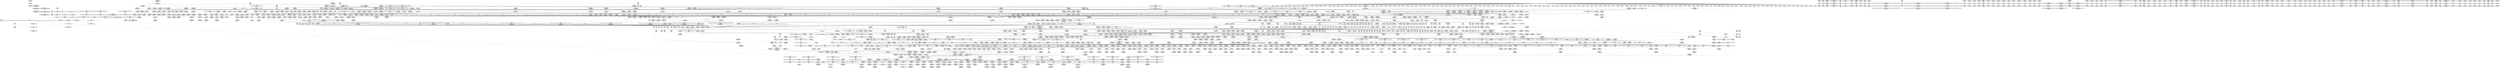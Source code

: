 digraph {
	CE0x7651ed0 [shape=record,shape=Mrecord,label="{CE0x7651ed0|tomoyo_mount_acl:_do.cond|*SummSource*}"]
	CE0x59d8dd0 [shape=record,shape=Mrecord,label="{CE0x59d8dd0|tomoyo_const_part_length:_conv14|security/tomoyo/util.c,641}"]
	CE0x4cd6d90 [shape=record,shape=Mrecord,label="{CE0x4cd6d90|__llvm_gcov_indirect_counter_increment114:_tmp5|*SummSink*}"]
	CE0x4af38d0 [shape=record,shape=Mrecord,label="{CE0x4af38d0|_call_void_mcount()_#3|*SummSource*}"]
	CE0x5af3950 [shape=record,shape=Mrecord,label="{CE0x5af3950|tomoyo_const_part_length:_conv11|security/tomoyo/util.c,641}"]
	CE0x3e7ea90 [shape=record,shape=Mrecord,label="{CE0x3e7ea90|tomoyo_mount_acl:_tmp108|security/tomoyo/mount.c,147|*SummSource*}"]
	CE0x739f1e0 [shape=record,shape=Mrecord,label="{CE0x739f1e0|tomoyo_mount_acl:_tmp72}"]
	CE0x5d3a930 [shape=record,shape=Mrecord,label="{CE0x5d3a930|tomoyo_mount_acl:_tmp115}"]
	CE0x4c42770 [shape=record,shape=Mrecord,label="{CE0x4c42770|tomoyo_mount_acl:_tmp96|security/tomoyo/mount.c,138|*SummSink*}"]
	CE0x4db2ac0 [shape=record,shape=Mrecord,label="{CE0x4db2ac0|0:_%struct.tomoyo_obj_info*,_24:_%struct.tomoyo_path_info*,_32:_%struct.tomoyo_path_info*,_40:_%struct.tomoyo_path_info*,_48:_i64,_56:_i32,_72:_i8,_:_CMRE_37,38_}"]
	CE0x4dab630 [shape=record,shape=Mrecord,label="{CE0x4dab630|VOIDTB_TE:_CE_215,216_}"]
	CE0x75cc900 [shape=record,shape=Mrecord,label="{CE0x75cc900|tomoyo_mount_acl:_cmp11|security/tomoyo/mount.c,114}"]
	CE0x4e7bbb0 [shape=record,shape=Mrecord,label="{CE0x4e7bbb0|tomoyo_mount_acl:_tmp76}"]
	CE0x5a38f60 [shape=record,shape=Mrecord,label="{CE0x5a38f60|i64_7|*Constant*|*SummSource*}"]
	CE0x5b0fa50 [shape=record,shape=Mrecord,label="{CE0x5b0fa50|tomoyo_const_part_length:_incdec.ptr|security/tomoyo/util.c,626|*SummSource*}"]
	CE0x5a0a2a0 [shape=record,shape=Mrecord,label="{CE0x5a0a2a0|tomoyo_mount_acl:_need_dev53|security/tomoyo/mount.c,155}"]
	CE0x3ea9480 [shape=record,shape=Mrecord,label="{CE0x3ea9480|tomoyo_mount_acl:_error.0|*SummSource*}"]
	CE0x75c3fb0 [shape=record,shape=Mrecord,label="{CE0x75c3fb0|i64_14|*Constant*|*SummSource*}"]
	CE0x75d1920 [shape=record,shape=Mrecord,label="{CE0x75d1920|tomoyo_mount_acl:_tmp64|security/tomoyo/mount.c,123|*SummSource*}"]
	CE0x4d7b3b0 [shape=record,shape=Mrecord,label="{CE0x4d7b3b0|tomoyo_const_part_length:_inc|security/tomoyo/util.c,628|*SummSink*}"]
	CE0x5ec6810 [shape=record,shape=Mrecord,label="{CE0x5ec6810|tomoyo_mount_acl:_tmp91|security/tomoyo/mount.c,133|*SummSource*}"]
	CE0x4d8f4a0 [shape=record,shape=Mrecord,label="{CE0x4d8f4a0|tomoyo_mount_acl:_tmp136|security/tomoyo/mount.c,171|*SummSource*}"]
	CE0x5a3b730 [shape=record,shape=Mrecord,label="{CE0x5a3b730|i64_7|*Constant*|*SummSink*}"]
	CE0x76510b0 [shape=record,shape=Mrecord,label="{CE0x76510b0|tomoyo_mount_acl:_bb}"]
	CE0x732d630 [shape=record,shape=Mrecord,label="{CE0x732d630|tomoyo_fill_path_info:_call11|security/tomoyo/util.c,669|*SummSink*}"]
	CE0x4c60fc0 [shape=record,shape=Mrecord,label="{CE0x4c60fc0|tomoyo_const_part_length:_conv24|security/tomoyo/util.c,644}"]
	CE0x4ba7150 [shape=record,shape=Mrecord,label="{CE0x4ba7150|VOIDTB_TE:_CE_210,211_}"]
	CE0x59d6370 [shape=record,shape=Mrecord,label="{CE0x59d6370|i64*_getelementptr_inbounds_(_31_x_i64_,_31_x_i64_*___llvm_gcov_ctr43150,_i64_0,_i64_28)|*Constant*|*SummSink*}"]
	CE0x5f43620 [shape=record,shape=Mrecord,label="{CE0x5f43620|GLOBAL:_tomoyo_encode|*Constant*|*SummSource*}"]
	CE0x4c9cdf0 [shape=record,shape=Mrecord,label="{CE0x4c9cdf0|tomoyo_const_part_length:_tmp42|security/tomoyo/util.c,644}"]
	CE0x3e3f0d0 [shape=record,shape=Mrecord,label="{CE0x3e3f0d0|VOIDTB_TE:_CE_314,315_}"]
	CE0x5d3aab0 [shape=record,shape=Mrecord,label="{CE0x5d3aab0|tomoyo_mount_acl:_tmp115|*SummSource*}"]
	CE0x5c7d6a0 [shape=record,shape=Mrecord,label="{CE0x5c7d6a0|tomoyo_mount_acl:_tmp17|security/tomoyo/mount.c,103|*SummSource*}"]
	CE0x74307d0 [shape=record,shape=Mrecord,label="{CE0x74307d0|VOIDTB_TE:_CE_296,304_}"]
	CE0x5a558a0 [shape=record,shape=Mrecord,label="{CE0x5a558a0|tomoyo_mount_acl:_path1|security/tomoyo/mount.c,136|*SummSource*}"]
	CE0x75c3bc0 [shape=record,shape=Mrecord,label="{CE0x75c3bc0|tomoyo_mount_acl:_tmp36|security/tomoyo/mount.c,114|*SummSink*}"]
	CE0x4daac20 [shape=record,shape=Mrecord,label="{CE0x4daac20|tomoyo_const_part_length:_incdec.ptr19|security/tomoyo/util.c,643}"]
	CE0x5a71cf0 [shape=record,shape=Mrecord,label="{CE0x5a71cf0|tomoyo_mount_acl:_tmp125|security/tomoyo/mount.c,163|*SummSink*}"]
	CE0x4be6fc0 [shape=record,shape=Mrecord,label="{CE0x4be6fc0|tomoyo_fill_path_info:_tmp12|security/tomoyo/util.c,667|*SummSource*}"]
	CE0x3e752c0 [shape=record,shape=Mrecord,label="{CE0x3e752c0|_call_void_path_put(%struct.path*_%path173)_#9,_!dbg_!39070|security/tomoyo/mount.c,172}"]
	CE0x4cc33c0 [shape=record,shape=Mrecord,label="{CE0x4cc33c0|tomoyo_const_part_length:_tmp13|security/tomoyo/util.c,626|*SummSource*}"]
	CE0x3d53130 [shape=record,shape=Mrecord,label="{CE0x3d53130|i64*_getelementptr_inbounds_(_5_x_i64_,_5_x_i64_*___llvm_gcov_ctr28130,_i64_0,_i64_0)|*Constant*|*SummSource*}"]
	CE0x4c74d60 [shape=record,shape=Mrecord,label="{CE0x4c74d60|tomoyo_const_part_length:_tmp40|security/tomoyo/util.c,644|*SummSource*}"]
	CE0x4e43d80 [shape=record,shape=Mrecord,label="{CE0x4e43d80|i32_51|*Constant*|*SummSink*}"]
	CE0x5c303a0 [shape=record,shape=Mrecord,label="{CE0x5c303a0|tomoyo_mount_acl:_tmp113|security/tomoyo/mount.c,148}"]
	CE0x4e44ed0 [shape=record,shape=Mrecord,label="{CE0x4e44ed0|i64*_getelementptr_inbounds_(_31_x_i64_,_31_x_i64_*___llvm_gcov_ctr43150,_i64_0,_i64_3)|*Constant*}"]
	CE0x4bf0c30 [shape=record,shape=Mrecord,label="{CE0x4bf0c30|VOIDTB_TE:_CE_212,213_}"]
	CE0x4daaf30 [shape=record,shape=Mrecord,label="{CE0x4daaf30|tomoyo_const_part_length:_incdec.ptr19|security/tomoyo/util.c,643|*SummSource*}"]
	CE0x4da8450 [shape=record,shape=Mrecord,label="{CE0x4da8450|tomoyo_audit_mount_log:_param1|security/tomoyo/mount.c,32}"]
	CE0x5b3a2c0 [shape=record,shape=Mrecord,label="{CE0x5b3a2c0|tomoyo_const_part_length:_tmp31|security/tomoyo/util.c,641}"]
	CE0x766a670 [shape=record,shape=Mrecord,label="{CE0x766a670|tomoyo_mount_acl:_tmp63|security/tomoyo/mount.c,123|*SummSink*}"]
	CE0x72ec780 [shape=record,shape=Mrecord,label="{CE0x72ec780|tomoyo_audit_mount_log:_tmp9|security/tomoyo/mount.c,33|*SummSink*}"]
	CE0x4bb8800 [shape=record,shape=Mrecord,label="{CE0x4bb8800|tomoyo_mount_acl:_tmp81|security/tomoyo/mount.c,130|*SummSink*}"]
	CE0x5c6e680 [shape=record,shape=Mrecord,label="{CE0x5c6e680|GLOBAL:___llvm_gcov_ctr1275|Global_var:__llvm_gcov_ctr1275}"]
	CE0x5c443d0 [shape=record,shape=Mrecord,label="{CE0x5c443d0|__llvm_gcov_indirect_counter_increment114:_bb4}"]
	CE0x410b4c0 [shape=record,shape=Mrecord,label="{CE0x410b4c0|tomoyo_fill_path_info:_tmp|*SummSink*}"]
	CE0x4d5c8f0 [shape=record,shape=Mrecord,label="{CE0x4d5c8f0|tomoyo_mount_acl:_call47|security/tomoyo/mount.c,146|*SummSource*}"]
	CE0x73e9690 [shape=record,shape=Mrecord,label="{CE0x73e9690|tomoyo_audit_mount_log:_entry|*SummSource*}"]
	CE0x5c4f5a0 [shape=record,shape=Mrecord,label="{CE0x5c4f5a0|tomoyo_mount_acl:_tobool67|security/tomoyo/mount.c,167}"]
	CE0x4bd6f70 [shape=record,shape=Mrecord,label="{CE0x4bd6f70|i64*_getelementptr_inbounds_(_63_x_i64_,_63_x_i64_*___llvm_gcov_ctr1275,_i64_0,_i64_39)|*Constant*|*SummSink*}"]
	CE0x3edece0 [shape=record,shape=Mrecord,label="{CE0x3edece0|GLOBAL:_put_filesystem|*Constant*}"]
	CE0x5974b60 [shape=record,shape=Mrecord,label="{CE0x5974b60|tomoyo_mount_acl:_if.end5|*SummSource*}"]
	CE0x5f7eec0 [shape=record,shape=Mrecord,label="{CE0x5f7eec0|0:_%struct.tomoyo_obj_info*,_24:_%struct.tomoyo_path_info*,_32:_%struct.tomoyo_path_info*,_40:_%struct.tomoyo_path_info*,_48:_i64,_56:_i32,_72:_i8,_:_CMRE_74,75_|*MultipleSource*|Function::tomoyo_mount_acl&Arg::r::|security/tomoyo/mount.c,90}"]
	CE0x59be7d0 [shape=record,shape=Mrecord,label="{CE0x59be7d0|_call_void_mcount()_#3|*SummSource*}"]
	CE0x5a20640 [shape=record,shape=Mrecord,label="{CE0x5a20640|tomoyo_mount_acl:_tmp83|security/tomoyo/mount.c,132}"]
	CE0x5d252d0 [shape=record,shape=Mrecord,label="{CE0x5d252d0|tomoyo_mount_acl:_tmp141|security/tomoyo/mount.c,174|*SummSource*}"]
	CE0x5c672c0 [shape=record,shape=Mrecord,label="{CE0x5c672c0|i8*_null|*Constant*}"]
	CE0x3ea8e40 [shape=record,shape=Mrecord,label="{CE0x3ea8e40|i32_-12|*Constant*|*SummSource*}"]
	CE0x5b09d80 [shape=record,shape=Mrecord,label="{CE0x5b09d80|i32_55|*Constant*|*SummSource*}"]
	CE0x7696420 [shape=record,shape=Mrecord,label="{CE0x7696420|tomoyo_mount_acl:_tmp60|security/tomoyo/mount.c,122}"]
	CE0x5c168e0 [shape=record,shape=Mrecord,label="{CE0x5c168e0|tomoyo_fill_path_info:_tmp8|security/tomoyo/util.c,667|*SummSource*}"]
	CE0x4ca43c0 [shape=record,shape=Mrecord,label="{CE0x4ca43c0|i32_48|*Constant*|*SummSource*}"]
	CE0x5a917b0 [shape=record,shape=Mrecord,label="{CE0x5a917b0|i64_48|*Constant*|*SummSource*}"]
	CE0x5c674e0 [shape=record,shape=Mrecord,label="{CE0x5c674e0|i8*_null|*Constant*|*SummSource*}"]
	CE0x4b8acc0 [shape=record,shape=Mrecord,label="{CE0x4b8acc0|tomoyo_mount_acl:_flags|Function::tomoyo_mount_acl&Arg::flags::|*SummSource*}"]
	CE0x4cd6ab0 [shape=record,shape=Mrecord,label="{CE0x4cd6ab0|tomoyo_const_part_length:_conv|security/tomoyo/util.c,626|*SummSink*}"]
	CE0x4e43c70 [shape=record,shape=Mrecord,label="{CE0x4e43c70|i32_51|*Constant*|*SummSource*}"]
	CE0x5c78380 [shape=record,shape=Mrecord,label="{CE0x5c78380|VOIDTB_TE:_CE_224,232_}"]
	CE0x4ab0b60 [shape=record,shape=Mrecord,label="{CE0x4ab0b60|i64*_getelementptr_inbounds_(_63_x_i64_,_63_x_i64_*___llvm_gcov_ctr1275,_i64_0,_i64_30)|*Constant*|*SummSource*}"]
	CE0x5e1a740 [shape=record,shape=Mrecord,label="{CE0x5e1a740|tomoyo_mount_acl:_tmp80|security/tomoyo/mount.c,130|*SummSource*}"]
	CE0x76a4560 [shape=record,shape=Mrecord,label="{CE0x76a4560|VOIDTB_TE:_CE_200,201_}"]
	CE0x74cdea0 [shape=record,shape=Mrecord,label="{CE0x74cdea0|tomoyo_mount_acl:_tmp82|security/tomoyo/mount.c,132|*SummSink*}"]
	CE0x5f7b830 [shape=record,shape=Mrecord,label="{CE0x5f7b830|tomoyo_fill_path_info:_entry}"]
	CE0x7698860 [shape=record,shape=Mrecord,label="{CE0x7698860|tomoyo_mount_acl:_tmp19|security/tomoyo/mount.c,110}"]
	CE0x3ffd470 [shape=record,shape=Mrecord,label="{CE0x3ffd470|_call_void___llvm_gcov_indirect_counter_increment114(i32*___llvm_gcov_global_state_pred45,_i64**_getelementptr_inbounds_(_3_x_i64*_,_3_x_i64*_*___llvm_gcda_edge_table44,_i64_0,_i64_0)),_!dbg_!38954|security/tomoyo/util.c,649|*SummSource*}"]
	CE0x7640f10 [shape=record,shape=Mrecord,label="{CE0x7640f10|tomoyo_mount_acl:_if.end27|*SummSink*}"]
	CE0x3e7a750 [shape=record,shape=Mrecord,label="{CE0x3e7a750|tomoyo_const_part_length:_sw.bb|*SummSink*}"]
	CE0x5d0ea40 [shape=record,shape=Mrecord,label="{CE0x5d0ea40|tomoyo_fill_path_info:_sub|security/tomoyo/util.c,667}"]
	CE0x768ede0 [shape=record,shape=Mrecord,label="{CE0x768ede0|VOIDTB_TE:_CE_163,164_}"]
	CE0x7408870 [shape=record,shape=Mrecord,label="{CE0x7408870|i64_60|*Constant*|*SummSink*}"]
	CE0x7650470 [shape=record,shape=Mrecord,label="{CE0x7650470|tomoyo_mount_acl:_if.end29}"]
	CE0x4da5ca0 [shape=record,shape=Mrecord,label="{CE0x4da5ca0|tomoyo_fill_path_info:_tmp4|security/tomoyo/util.c,667|*SummSink*}"]
	CE0x7649710 [shape=record,shape=Mrecord,label="{CE0x7649710|tomoyo_mount_acl:_if.then7}"]
	CE0x5f4c380 [shape=record,shape=Mrecord,label="{CE0x5f4c380|tomoyo_mount_acl:_tmp14|security/tomoyo/mount.c,102}"]
	CE0x74795e0 [shape=record,shape=Mrecord,label="{CE0x74795e0|VOIDTB_TE:_CE_305,306_}"]
	CE0x5c6f270 [shape=record,shape=Mrecord,label="{CE0x5c6f270|tomoyo_audit_mount_log:_dir|security/tomoyo/mount.c,32|*SummSink*}"]
	CE0x75c36c0 [shape=record,shape=Mrecord,label="{CE0x75c36c0|tomoyo_mount_acl:_tmp38|security/tomoyo/mount.c,114}"]
	CE0x4c29f30 [shape=record,shape=Mrecord,label="{CE0x4c29f30|tomoyo_const_part_length:_tmp36|security/tomoyo/util.c,644|*SummSink*}"]
	CE0x4c38a00 [shape=record,shape=Mrecord,label="{CE0x4c38a00|VOIDTB_TE:_CE_213,214_}"]
	CE0x5b3ac50 [shape=record,shape=Mrecord,label="{CE0x5b3ac50|tomoyo_mount_acl:_tmp|*SummSink*}"]
	CE0x4d34290 [shape=record,shape=Mrecord,label="{CE0x4d34290|i64_8|*Constant*}"]
	CE0x5b80b10 [shape=record,shape=Mrecord,label="{CE0x5b80b10|tomoyo_const_part_length:_tmp35|security/tomoyo/util.c,643|*SummSource*}"]
	CE0x59cc410 [shape=record,shape=Mrecord,label="{CE0x59cc410|tomoyo_mount_acl:_requested_dir_name.0|*SummSource*}"]
	CE0x5f80b10 [shape=record,shape=Mrecord,label="{CE0x5f80b10|tomoyo_mount_acl:_tobool33|security/tomoyo/mount.c,132|*SummSource*}"]
	CE0x75c2c50 [shape=record,shape=Mrecord,label="{CE0x75c2c50|tomoyo_mount_acl:_cmp11|security/tomoyo/mount.c,114|*SummSink*}"]
	CE0x73cac30 [shape=record,shape=Mrecord,label="{CE0x73cac30|i64*_getelementptr_inbounds_(_63_x_i64_,_63_x_i64_*___llvm_gcov_ctr1275,_i64_0,_i64_51)|*Constant*|*SummSource*}"]
	CE0x7622ad0 [shape=record,shape=Mrecord,label="{CE0x7622ad0|i8**_getelementptr_inbounds_(_7_x_i8*_,_7_x_i8*_*_tomoyo_mounts,_i32_0,_i64_1)|*Constant*|*SummSource*}"]
	CE0x3e64180 [shape=record,shape=Mrecord,label="{CE0x3e64180|VOIDTB_TE:_CE_205,206_}"]
	CE0x72eb2f0 [shape=record,shape=Mrecord,label="{CE0x72eb2f0|tomoyo_mount_acl:_tmp70|security/tomoyo/mount.c,128|*SummSink*}"]
	CE0x5a50b10 [shape=record,shape=Mrecord,label="{CE0x5a50b10|tomoyo_mount_acl:_tmp24|security/tomoyo/mount.c,112|*SummSink*}"]
	CE0x5f0d7f0 [shape=record,shape=Mrecord,label="{CE0x5f0d7f0|tomoyo_mount_acl:_tmp95|security/tomoyo/mount.c,138|*SummSource*}"]
	CE0x5a36e40 [shape=record,shape=Mrecord,label="{CE0x5a36e40|i8**_getelementptr_inbounds_(_7_x_i8*_,_7_x_i8*_*_tomoyo_mounts,_i32_0,_i64_2)|*Constant*|*SummSource*}"]
	CE0x4b48570 [shape=record,shape=Mrecord,label="{CE0x4b48570|tomoyo_mount_acl:_tmp140|security/tomoyo/mount.c,173}"]
	CE0x4b8adc0 [shape=record,shape=Mrecord,label="{CE0x4b8adc0|tomoyo_mount_acl:_flags|Function::tomoyo_mount_acl&Arg::flags::|*SummSink*}"]
	CE0x4c742c0 [shape=record,shape=Mrecord,label="{CE0x4c742c0|tomoyo_const_part_length:_cmp25|security/tomoyo/util.c,644}"]
	CE0x5d89780 [shape=record,shape=Mrecord,label="{CE0x5d89780|i64_53|*Constant*|*SummSink*}"]
	CE0x4c95950 [shape=record,shape=Mrecord,label="{CE0x4c95950|i64*_getelementptr_inbounds_(_31_x_i64_,_31_x_i64_*___llvm_gcov_ctr43150,_i64_0,_i64_27)|*Constant*}"]
	CE0x4e2d350 [shape=record,shape=Mrecord,label="{CE0x4e2d350|i64_41|*Constant*}"]
	CE0x5b6aaf0 [shape=record,shape=Mrecord,label="{CE0x5b6aaf0|tomoyo_const_part_length:_tmp35|security/tomoyo/util.c,643|*SummSink*}"]
	CE0x5bd8ab0 [shape=record,shape=Mrecord,label="{CE0x5bd8ab0|tomoyo_const_part_length:_filename|Function::tomoyo_const_part_length&Arg::filename::|*SummSource*}"]
	CE0x4be2340 [shape=record,shape=Mrecord,label="{CE0x4be2340|0:_%struct.tomoyo_obj_info*,_24:_%struct.tomoyo_path_info*,_32:_%struct.tomoyo_path_info*,_40:_%struct.tomoyo_path_info*,_48:_i64,_56:_i32,_72:_i8,_:_CMRE_30,31_}"]
	CE0x5a232e0 [shape=record,shape=Mrecord,label="{CE0x5a232e0|VOIDTB_TE:_CE_317,318_}"]
	CE0x769ff20 [shape=record,shape=Mrecord,label="{CE0x769ff20|VOIDTB_TE:_CE_187,188_}"]
	CE0x5f0d300 [shape=record,shape=Mrecord,label="{CE0x5f0d300|i64_41|*Constant*|*SummSink*}"]
	CE0x4e0b9a0 [shape=record,shape=Mrecord,label="{CE0x4e0b9a0|__llvm_gcov_indirect_counter_increment114:_predecessor|Function::__llvm_gcov_indirect_counter_increment114&Arg::predecessor::}"]
	CE0x598aed0 [shape=record,shape=Mrecord,label="{CE0x598aed0|i64_57|*Constant*|*SummSink*}"]
	CE0x760dbe0 [shape=record,shape=Mrecord,label="{CE0x760dbe0|tomoyo_mount_acl:_tmp55|security/tomoyo/mount.c,117|*SummSink*}"]
	CE0x74a2f10 [shape=record,shape=Mrecord,label="{CE0x74a2f10|tomoyo_const_part_length:_retval.0}"]
	CE0x73f2620 [shape=record,shape=Mrecord,label="{CE0x73f2620|i64*_getelementptr_inbounds_(_63_x_i64_,_63_x_i64_*___llvm_gcov_ctr1275,_i64_0,_i64_46)|*Constant*}"]
	CE0x698fac0 [shape=record,shape=Mrecord,label="{CE0x698fac0|tomoyo_fill_path_info:_hash|security/tomoyo/util.c,669|*SummSink*}"]
	CE0x5c4f910 [shape=record,shape=Mrecord,label="{CE0x5c4f910|i64_56|*Constant*}"]
	CE0x75cf010 [shape=record,shape=Mrecord,label="{CE0x75cf010|i8**_getelementptr_inbounds_(_7_x_i8*_,_7_x_i8*_*_tomoyo_mounts,_i32_0,_i64_5)|*Constant*|*SummSource*}"]
	CE0x5f8f920 [shape=record,shape=Mrecord,label="{CE0x5f8f920|tomoyo_mount_acl:_tobool25|security/tomoyo/mount.c,126|*SummSink*}"]
	CE0x698f670 [shape=record,shape=Mrecord,label="{CE0x698f670|GLOBAL:_full_name_hash|*Constant*}"]
	CE0x4d12e20 [shape=record,shape=Mrecord,label="{CE0x4d12e20|tomoyo_const_part_length:_incdec.ptr10|security/tomoyo/util.c,640|*SummSink*}"]
	CE0x764cb20 [shape=record,shape=Mrecord,label="{CE0x764cb20|tomoyo_mount_acl:_lor.lhs.false34}"]
	CE0x5a67400 [shape=record,shape=Mrecord,label="{CE0x5a67400|tomoyo_mount_acl:_cmp18|security/tomoyo/mount.c,118}"]
	CE0x4182160 [shape=record,shape=Mrecord,label="{CE0x4182160|tomoyo_const_part_length:_tmp15|security/tomoyo/util.c,627|*SummSource*}"]
	CE0x4c17d00 [shape=record,shape=Mrecord,label="{CE0x4c17d00|tomoyo_fill_path_info:_cmp|security/tomoyo/util.c,667}"]
	CE0x7524ad0 [shape=record,shape=Mrecord,label="{CE0x7524ad0|i8**_getelementptr_inbounds_(_7_x_i8*_,_7_x_i8*_*_tomoyo_mounts,_i32_0,_i64_4)|*Constant*}"]
	CE0x7688760 [shape=record,shape=Mrecord,label="{CE0x7688760|VOIDTB_TE:_CE_149,150_}"]
	CE0x4c423b0 [shape=record,shape=Mrecord,label="{CE0x4c423b0|tomoyo_mount_acl:_tmp95|security/tomoyo/mount.c,138|*SummSink*}"]
	CE0x3e8d1d0 [shape=record,shape=Mrecord,label="{CE0x3e8d1d0|0:_%struct.tomoyo_obj_info*,_24:_%struct.tomoyo_path_info*,_32:_%struct.tomoyo_path_info*,_40:_%struct.tomoyo_path_info*,_48:_i64,_56:_i32,_72:_i8,_:_CMRE_76,77_|*MultipleSource*|Function::tomoyo_mount_acl&Arg::r::|security/tomoyo/mount.c,90}"]
	CE0x76541b0 [shape=record,shape=Mrecord,label="{CE0x76541b0|tomoyo_mount_acl:_if.then23|*SummSource*}"]
	CE0x7691580 [shape=record,shape=Mrecord,label="{CE0x7691580|i64_24|*Constant*|*SummSource*}"]
	CE0x4e44900 [shape=record,shape=Mrecord,label="{CE0x4e44900|0:_%struct.tomoyo_obj_info*,_24:_%struct.tomoyo_path_info*,_32:_%struct.tomoyo_path_info*,_40:_%struct.tomoyo_path_info*,_48:_i64,_56:_i32,_72:_i8,_:_CMRE_26,27_}"]
	CE0x5a0ecb0 [shape=record,shape=Mrecord,label="{CE0x5a0ecb0|tomoyo_const_part_length:_if.end|*SummSink*}"]
	CE0x59e3370 [shape=record,shape=Mrecord,label="{CE0x59e3370|i64*_getelementptr_inbounds_(_31_x_i64_,_31_x_i64_*___llvm_gcov_ctr43150,_i64_0,_i64_0)|*Constant*}"]
	CE0x4af30e0 [shape=record,shape=Mrecord,label="{CE0x4af30e0|tomoyo_const_part_length:_entry}"]
	CE0x598ace0 [shape=record,shape=Mrecord,label="{CE0x598ace0|i64_56|*Constant*|*SummSource*}"]
	CE0x595e9e0 [shape=record,shape=Mrecord,label="{CE0x595e9e0|GLOBAL:___llvm_gcov_ctr43150|Global_var:__llvm_gcov_ctr43150|*SummSink*}"]
	CE0x5a11160 [shape=record,shape=Mrecord,label="{CE0x5a11160|tomoyo_const_part_length:_tmp|*SummSink*}"]
	CE0x41835f0 [shape=record,shape=Mrecord,label="{CE0x41835f0|i64*_getelementptr_inbounds_(_63_x_i64_,_63_x_i64_*___llvm_gcov_ctr1275,_i64_0,_i64_50)|*Constant*|*SummSource*}"]
	CE0x4cc3510 [shape=record,shape=Mrecord,label="{CE0x4cc3510|tomoyo_const_part_length:_tmp13|security/tomoyo/util.c,626|*SummSink*}"]
	CE0x764cc30 [shape=record,shape=Mrecord,label="{CE0x764cc30|tomoyo_mount_acl:_lor.lhs.false34|*SummSink*}"]
	CE0x5daa070 [shape=record,shape=Mrecord,label="{CE0x5daa070|tomoyo_mount_acl:_tmp87|security/tomoyo/mount.c,132|*SummSource*}"]
	CE0x73b4f30 [shape=record,shape=Mrecord,label="{CE0x73b4f30|tomoyo_fill_path_info:_land.end|*SummSource*}"]
	CE0x5a4bee0 [shape=record,shape=Mrecord,label="{CE0x5a4bee0|i64*_getelementptr_inbounds_(_63_x_i64_,_63_x_i64_*___llvm_gcov_ctr1275,_i64_0,_i64_9)|*Constant*|*SummSource*}"]
	CE0x4e28ff0 [shape=record,shape=Mrecord,label="{CE0x4e28ff0|i64*_getelementptr_inbounds_(_31_x_i64_,_31_x_i64_*___llvm_gcov_ctr43150,_i64_0,_i64_4)|*Constant*|*SummSink*}"]
	CE0x41824a0 [shape=record,shape=Mrecord,label="{CE0x41824a0|tomoyo_const_part_length:_tmp16|security/tomoyo/util.c,627}"]
	CE0x5b1f190 [shape=record,shape=Mrecord,label="{CE0x5b1f190|VOIDTB_TE:_CE_311,312_}"]
	CE0x4e08780 [shape=record,shape=Mrecord,label="{CE0x4e08780|tomoyo_audit_mount_log:_bb|*SummSink*}"]
	CE0x3e7a7c0 [shape=record,shape=Mrecord,label="{CE0x3e7a7c0|tomoyo_const_part_length:_while.body|*SummSink*}"]
	CE0x59de910 [shape=record,shape=Mrecord,label="{CE0x59de910|tomoyo_const_part_length:_tmp4|security/tomoyo/util.c,624|*SummSource*}"]
	CE0x5a0ef90 [shape=record,shape=Mrecord,label="{CE0x5a0ef90|tomoyo_const_part_length:_if.end28|*SummSink*}"]
	CE0x4cd67a0 [shape=record,shape=Mrecord,label="{CE0x4cd67a0|tomoyo_const_part_length:_conv|security/tomoyo/util.c,626}"]
	CE0x5a55b40 [shape=record,shape=Mrecord,label="{CE0x5a55b40|tomoyo_mount_acl:_path1|security/tomoyo/mount.c,136}"]
	CE0x764d7d0 [shape=record,shape=Mrecord,label="{CE0x764d7d0|tomoyo_mount_acl:_if.then4}"]
	CE0x5e39910 [shape=record,shape=Mrecord,label="{CE0x5e39910|tomoyo_mount_acl:_mount|security/tomoyo/mount.c,155|*SummSink*}"]
	CE0x5b121d0 [shape=record,shape=Mrecord,label="{CE0x5b121d0|tomoyo_const_part_length:_tmp29|security/tomoyo/util.c,641|*SummSink*}"]
	CE0x5c8d0f0 [shape=record,shape=Mrecord,label="{CE0x5c8d0f0|tomoyo_mount_acl:_dir|Function::tomoyo_mount_acl&Arg::dir::|*SummSource*}"]
	CE0x5f0a800 [shape=record,shape=Mrecord,label="{CE0x5f0a800|0:_%struct.tomoyo_obj_info*,_24:_%struct.tomoyo_path_info*,_32:_%struct.tomoyo_path_info*,_40:_%struct.tomoyo_path_info*,_48:_i64,_56:_i32,_72:_i8,_:_CMRE_62,63_}"]
	CE0x769bc90 [shape=record,shape=Mrecord,label="{CE0x769bc90|VOIDTB_TE:_CE_178,179_}"]
	CE0x5b98460 [shape=record,shape=Mrecord,label="{CE0x5b98460|tomoyo_const_part_length:_tmp6|security/tomoyo/util.c,625|*SummSink*}"]
	CE0x59b8bf0 [shape=record,shape=Mrecord,label="{CE0x59b8bf0|tomoyo_const_part_length:_tmp22|security/tomoyo/util.c,634}"]
	CE0x5bf5fd0 [shape=record,shape=Mrecord,label="{CE0x5bf5fd0|__llvm_gcov_indirect_counter_increment114:_tmp}"]
	CE0x4dbc150 [shape=record,shape=Mrecord,label="{CE0x4dbc150|i32_0|*Constant*|*SummSource*}"]
	CE0x5c6e2e0 [shape=record,shape=Mrecord,label="{CE0x5c6e2e0|i64_34|*Constant*}"]
	CE0x764b050 [shape=record,shape=Mrecord,label="{CE0x764b050|tomoyo_mount_acl:_if.end|*SummSink*}"]
	CE0x59deb90 [shape=record,shape=Mrecord,label="{CE0x59deb90|GLOBAL:___llvm_gcov_ctr43150|Global_var:__llvm_gcov_ctr43150|*SummSource*}"]
	CE0x59e34c0 [shape=record,shape=Mrecord,label="{CE0x59e34c0|i64*_getelementptr_inbounds_(_31_x_i64_,_31_x_i64_*___llvm_gcov_ctr43150,_i64_0,_i64_0)|*Constant*|*SummSink*}"]
	CE0x4c2a3d0 [shape=record,shape=Mrecord,label="{CE0x4c2a3d0|tomoyo_const_part_length:_tmp37|security/tomoyo/util.c,644|*SummSource*}"]
	CE0x4c83aa0 [shape=record,shape=Mrecord,label="{CE0x4c83aa0|i64*_getelementptr_inbounds_(_63_x_i64_,_63_x_i64_*___llvm_gcov_ctr1275,_i64_0,_i64_29)|*Constant*}"]
	CE0x5a02190 [shape=record,shape=Mrecord,label="{CE0x5a02190|i64_37|*Constant*|*SummSource*}"]
	CE0x5c0f970 [shape=record,shape=Mrecord,label="{CE0x5c0f970|tomoyo_mount_acl:_tmp122|security/tomoyo/mount.c,163|*SummSource*}"]
	CE0x5a9ca70 [shape=record,shape=Mrecord,label="{CE0x5a9ca70|tomoyo_const_part_length:_sw.bb9}"]
	CE0x5f0aa10 [shape=record,shape=Mrecord,label="{CE0x5f0aa10|i64*_getelementptr_inbounds_(_5_x_i64_,_5_x_i64_*___llvm_gcov_ctr28130,_i64_0,_i64_3)|*Constant*|*SummSink*}"]
	CE0x75e4240 [shape=record,shape=Mrecord,label="{CE0x75e4240|_call_void_tomoyo_fill_path_info(%struct.tomoyo_path_info*_%rtype)_#9,_!dbg_!38928|security/tomoyo/mount.c,97|*SummSink*}"]
	CE0x5f4e020 [shape=record,shape=Mrecord,label="{CE0x5f4e020|tomoyo_mount_acl:_tmp75|*SummSource*}"]
	CE0x5d56200 [shape=record,shape=Mrecord,label="{CE0x5d56200|tomoyo_mount_acl:_tobool3|security/tomoyo/mount.c,102|*SummSink*}"]
	CE0x5b12160 [shape=record,shape=Mrecord,label="{CE0x5b12160|tomoyo_const_part_length:_tmp29|security/tomoyo/util.c,641|*SummSource*}"]
	CE0x75bcc40 [shape=record,shape=Mrecord,label="{CE0x75bcc40|i8**_getelementptr_inbounds_(_7_x_i8*_,_7_x_i8*_*_tomoyo_mounts,_i32_0,_i64_6)|*Constant*|*SummSource*}"]
	CE0x3d53000 [shape=record,shape=Mrecord,label="{CE0x3d53000|tomoyo_const_part_length:_if.end6}"]
	CE0x766a470 [shape=record,shape=Mrecord,label="{CE0x766a470|tomoyo_mount_acl:_tmp64|security/tomoyo/mount.c,123|*SummSink*}"]
	CE0x598add0 [shape=record,shape=Mrecord,label="{CE0x598add0|i64_56|*Constant*|*SummSink*}"]
	CE0x73b5680 [shape=record,shape=Mrecord,label="{CE0x73b5680|tomoyo_audit_mount_log:_mount|security/tomoyo/mount.c,31|*SummSink*}"]
	CE0x5f4e330 [shape=record,shape=Mrecord,label="{CE0x5f4e330|tomoyo_mount_acl:_tmp75|*SummSink*}"]
	CE0x768e9b0 [shape=record,shape=Mrecord,label="{CE0x768e9b0|VOIDTB_TE:_CE_160,161_}"]
	CE0x75d6060 [shape=record,shape=Mrecord,label="{CE0x75d6060|tomoyo_mount_acl:_tmp34|security/tomoyo/mount.c,113|*SummSink*}"]
	CE0x7645c40 [shape=record,shape=Mrecord,label="{CE0x7645c40|tomoyo_mount_acl:_if.end28|*SummSink*}"]
	CE0x73cb080 [shape=record,shape=Mrecord,label="{CE0x73cb080|_call_void_tomoyo_fill_path_info(%struct.tomoyo_path_info*_%rdev)_#9,_!dbg_!39024|security/tomoyo/mount.c,153}"]
	CE0x5d8a600 [shape=record,shape=Mrecord,label="{CE0x5d8a600|tomoyo_mount_acl:_tmp123|security/tomoyo/mount.c,163|*SummSource*}"]
	CE0x5c6f490 [shape=record,shape=Mrecord,label="{CE0x5c6f490|tomoyo_audit_mount_log:_tmp6|security/tomoyo/mount.c,32}"]
	CE0x5f88b40 [shape=record,shape=Mrecord,label="{CE0x5f88b40|tomoyo_fill_path_info:_cmp8|security/tomoyo/util.c,668}"]
	CE0x7690440 [shape=record,shape=Mrecord,label="{CE0x7690440|tomoyo_mount_acl:_tobool22|security/tomoyo/mount.c,122|*SummSink*}"]
	CE0x5d62760 [shape=record,shape=Mrecord,label="{CE0x5d62760|i64_44|*Constant*|*SummSource*}"]
	CE0x5a5eaa0 [shape=record,shape=Mrecord,label="{CE0x5a5eaa0|i8**_getelementptr_inbounds_(_7_x_i8*_,_7_x_i8*_*_tomoyo_mounts,_i32_0,_i64_3)|*Constant*|*SummSource*}"]
	CE0x7682920 [shape=record,shape=Mrecord,label="{CE0x7682920|tomoyo_mount_acl:_tmp57|security/tomoyo/mount.c,119}"]
	CE0x4e773e0 [shape=record,shape=Mrecord,label="{CE0x4e773e0|tomoyo_mount_acl:_if.end38}"]
	CE0x7523100 [shape=record,shape=Mrecord,label="{CE0x7523100|i64_7|*Constant*}"]
	CE0x3e7ab60 [shape=record,shape=Mrecord,label="{CE0x3e7ab60|tomoyo_fill_path_info:_tmp10|*SummSink*}"]
	CE0x5c832a0 [shape=record,shape=Mrecord,label="{CE0x5c832a0|_ret_void,_!dbg_!38929|security/tomoyo/util.c,670}"]
	CE0x7653bf0 [shape=record,shape=Mrecord,label="{CE0x7653bf0|tomoyo_mount_acl:_if.end30|*SummSink*}"]
	CE0x4e0dcd0 [shape=record,shape=Mrecord,label="{CE0x4e0dcd0|i64*_getelementptr_inbounds_(_31_x_i64_,_31_x_i64_*___llvm_gcov_ctr43150,_i64_0,_i64_26)|*Constant*|*SummSource*}"]
	CE0x5a91930 [shape=record,shape=Mrecord,label="{CE0x5a91930|i64_48|*Constant*|*SummSink*}"]
	CE0x3d45d00 [shape=record,shape=Mrecord,label="{CE0x3d45d00|__llvm_gcov_indirect_counter_increment114:_pred}"]
	CE0x7653e00 [shape=record,shape=Mrecord,label="{CE0x7653e00|tomoyo_mount_acl:_do.end}"]
	CE0x5f45f20 [shape=record,shape=Mrecord,label="{CE0x5f45f20|tomoyo_mount_acl:_tmp12|security/tomoyo/mount.c,102|*SummSource*}"]
	CE0x5989f80 [shape=record,shape=Mrecord,label="{CE0x5989f80|tomoyo_mount_acl:_tmp84|security/tomoyo/mount.c,132|*SummSink*}"]
	CE0x4d7b670 [shape=record,shape=Mrecord,label="{CE0x4d7b670|tomoyo_const_part_length:_add|security/tomoyo/util.c,634}"]
	CE0x4d8bf30 [shape=record,shape=Mrecord,label="{CE0x4d8bf30|tomoyo_const_part_length:_tmp10|security/tomoyo/util.c,626|*SummSink*}"]
	CE0x5c6c650 [shape=record,shape=Mrecord,label="{CE0x5c6c650|i64_2|*Constant*|*SummSource*}"]
	CE0x59742a0 [shape=record,shape=Mrecord,label="{CE0x59742a0|tomoyo_const_part_length:_tmp5|security/tomoyo/util.c,624}"]
	CE0x4b6b0f0 [shape=record,shape=Mrecord,label="{CE0x4b6b0f0|VOIDTB_TE:_CE_209,210_}"]
	CE0x5a11390 [shape=record,shape=Mrecord,label="{CE0x5a11390|tomoyo_const_part_length:_tmp1}"]
	CE0x768e3a0 [shape=record,shape=Mrecord,label="{CE0x768e3a0|VOIDTB_TE:_CE_162,163_}"]
	CE0x75f84c0 [shape=record,shape=Mrecord,label="{CE0x75f84c0|tomoyo_mount_acl:_dev|security/tomoyo/mount.c,156|*SummSource*}"]
	CE0x5c49240 [shape=record,shape=Mrecord,label="{CE0x5c49240|tomoyo_mount_acl:_tmp73|*SummSink*}"]
	CE0x4181f10 [shape=record,shape=Mrecord,label="{CE0x4181f10|__llvm_gcov_indirect_counter_increment114:_counter}"]
	CE0x5b25890 [shape=record,shape=Mrecord,label="{CE0x5b25890|_switch_i32_%conv8,_label_%sw.epilog_i32_92,_label_%sw.bb_i32_48,_label_%sw.bb9_i32_49,_label_%sw.bb9_i32_50,_label_%sw.bb9_i32_51,_label_%sw.bb9_,_!dbg_!38926|security/tomoyo/util.c,632|*SummSink*}"]
	CE0x4183220 [shape=record,shape=Mrecord,label="{CE0x4183220|i64*_getelementptr_inbounds_(_63_x_i64_,_63_x_i64_*___llvm_gcov_ctr1275,_i64_0,_i64_50)|*Constant*}"]
	CE0x3e759a0 [shape=record,shape=Mrecord,label="{CE0x3e759a0|tomoyo_fill_path_info:_arrayidx|security/tomoyo/util.c,667|*SummSink*}"]
	CE0x5f42480 [shape=record,shape=Mrecord,label="{CE0x5f42480|i64_5|*Constant*}"]
	CE0x5c4dda0 [shape=record,shape=Mrecord,label="{CE0x5c4dda0|__llvm_gcov_indirect_counter_increment114:_bb4|*SummSink*}"]
	CE0x407db60 [shape=record,shape=Mrecord,label="{CE0x407db60|i64*_getelementptr_inbounds_(_2_x_i64_,_2_x_i64_*___llvm_gcov_ctr1469,_i64_0,_i64_1)|*Constant*}"]
	CE0x72ed0a0 [shape=record,shape=Mrecord,label="{CE0x72ed0a0|tomoyo_audit_mount_log:_mount8|security/tomoyo/mount.c,34|*SummSink*}"]
	CE0x3e25fe0 [shape=record,shape=Mrecord,label="{CE0x3e25fe0|VOIDTB_TE:_CE_207,208_}"]
	CE0x7651df0 [shape=record,shape=Mrecord,label="{CE0x7651df0|tomoyo_mount_acl:_do.cond}"]
	CE0x5f0ad70 [shape=record,shape=Mrecord,label="{CE0x5f0ad70|GLOBAL:___llvm_gcov_ctr28130|Global_var:__llvm_gcov_ctr28130}"]
	CE0x5afd7e0 [shape=record,shape=Mrecord,label="{CE0x5afd7e0|tomoyo_mount_acl:_tmp113|security/tomoyo/mount.c,148|*SummSource*}"]
	CE0x59eb480 [shape=record,shape=Mrecord,label="{CE0x59eb480|tomoyo_mount_acl:_cmp66|security/tomoyo/mount.c,163}"]
	CE0x4e2eb30 [shape=record,shape=Mrecord,label="{CE0x4e2eb30|tomoyo_const_part_length:_tmp7|security/tomoyo/util.c,625|*SummSource*}"]
	CE0x4dee7a0 [shape=record,shape=Mrecord,label="{CE0x4dee7a0|tomoyo_const_part_length:_conv11|security/tomoyo/util.c,641|*SummSink*}"]
	CE0x75c6490 [shape=record,shape=Mrecord,label="{CE0x75c6490|tomoyo_mount_acl:_tmp30|security/tomoyo/mount.c,113|*SummSink*}"]
	CE0x419f2e0 [shape=record,shape=Mrecord,label="{CE0x419f2e0|_call_void___llvm_gcov_indirect_counter_increment114(i32*___llvm_gcov_global_state_pred45,_i64**_getelementptr_inbounds_(_3_x_i64*_,_3_x_i64*_*___llvm_gcda_edge_table44,_i64_0,_i64_2)),_!dbg_!38930|security/tomoyo/util.c,640|*SummSource*}"]
	CE0x5e77960 [shape=record,shape=Mrecord,label="{CE0x5e77960|i64_38|*Constant*|*SummSink*}"]
	CE0x4b54ed0 [shape=record,shape=Mrecord,label="{CE0x4b54ed0|tomoyo_mount_acl:_dir58|security/tomoyo/mount.c,157|*SummSink*}"]
	CE0x5bff720 [shape=record,shape=Mrecord,label="{CE0x5bff720|tomoyo_const_part_length:_tmp9|security/tomoyo/util.c,626|*SummSource*}"]
	CE0x76931f0 [shape=record,shape=Mrecord,label="{CE0x76931f0|i64_25|*Constant*|*SummSource*}"]
	CE0x5d243a0 [shape=record,shape=Mrecord,label="{CE0x5d243a0|tomoyo_mount_acl:_tobool31|security/tomoyo/mount.c,130}"]
	CE0x5a9cca0 [shape=record,shape=Mrecord,label="{CE0x5a9cca0|tomoyo_const_part_length:_sw.bb9|*SummSink*}"]
	CE0x4c9caf0 [shape=record,shape=Mrecord,label="{CE0x4c9caf0|tomoyo_const_part_length:_tmp41|security/tomoyo/util.c,644|*SummSink*}"]
	CE0x4d8bc70 [shape=record,shape=Mrecord,label="{CE0x4d8bc70|i32_1|*Constant*}"]
	CE0x4e0dd80 [shape=record,shape=Mrecord,label="{CE0x4e0dd80|i64*_getelementptr_inbounds_(_31_x_i64_,_31_x_i64_*___llvm_gcov_ctr43150,_i64_0,_i64_26)|*Constant*|*SummSink*}"]
	CE0x5def2e0 [shape=record,shape=Mrecord,label="{CE0x5def2e0|tomoyo_const_part_length:_tmp50|security/tomoyo/util.c,651|*SummSource*}"]
	CE0x5c17110 [shape=record,shape=Mrecord,label="{CE0x5c17110|GLOBAL:___llvm_gcov_ctr1275|Global_var:__llvm_gcov_ctr1275|*SummSink*}"]
	CE0x72edb60 [shape=record,shape=Mrecord,label="{CE0x72edb60|i64*_getelementptr_inbounds_(_31_x_i64_,_31_x_i64_*___llvm_gcov_ctr43150,_i64_0,_i64_9)|*Constant*|*SummSink*}"]
	CE0x750b510 [shape=record,shape=Mrecord,label="{CE0x750b510|i64*_getelementptr_inbounds_(_63_x_i64_,_63_x_i64_*___llvm_gcov_ctr1275,_i64_0,_i64_43)|*Constant*|*SummSink*}"]
	CE0x75e3fa0 [shape=record,shape=Mrecord,label="{CE0x75e3fa0|tomoyo_const_part_length:_tmp19|security/tomoyo/util.c,628}"]
	CE0x4d0d810 [shape=record,shape=Mrecord,label="{CE0x4d0d810|tomoyo_mount_acl:_tmp119|security/tomoyo/mount.c,161|*SummSource*}"]
	CE0x3ede670 [shape=record,shape=Mrecord,label="{CE0x3ede670|tomoyo_fill_path_info:_tmp3|security/tomoyo/util.c,667|*SummSink*}"]
	CE0x4cc0c50 [shape=record,shape=Mrecord,label="{CE0x4cc0c50|i64_1|*Constant*}"]
	CE0x4b01510 [shape=record,shape=Mrecord,label="{CE0x4b01510|VOIDTB_TE:_CE_208,209_}"]
	CE0x5ac63a0 [shape=record,shape=Mrecord,label="{CE0x5ac63a0|tomoyo_const_part_length:_if.then27|*SummSource*}"]
	CE0x7350950 [shape=record,shape=Mrecord,label="{CE0x7350950|tomoyo_mount_acl:_tmp79|security/tomoyo/mount.c,130}"]
	CE0x5c6fdf0 [shape=record,shape=Mrecord,label="{CE0x5c6fdf0|tomoyo_mount_acl:_flags64|security/tomoyo/mount.c,159}"]
	CE0x7662bc0 [shape=record,shape=Mrecord,label="{CE0x7662bc0|i64*_getelementptr_inbounds_(_63_x_i64_,_63_x_i64_*___llvm_gcov_ctr1275,_i64_0,_i64_26)|*Constant*}"]
	CE0x4da5f50 [shape=record,shape=Mrecord,label="{CE0x4da5f50|tomoyo_mount_acl:_path170|security/tomoyo/mount.c,171|*SummSink*}"]
	CE0x5a718c0 [shape=record,shape=Mrecord,label="{CE0x5a718c0|tomoyo_mount_acl:_tmp125|security/tomoyo/mount.c,163}"]
	CE0x3ed7270 [shape=record,shape=Mrecord,label="{CE0x3ed7270|tomoyo_audit_mount_log:_tmp10|security/tomoyo/mount.c,34}"]
	CE0x5b25720 [shape=record,shape=Mrecord,label="{CE0x5b25720|tomoyo_const_part_length:_tmp21|security/tomoyo/util.c,631|*SummSink*}"]
	CE0x4e7bff0 [shape=record,shape=Mrecord,label="{CE0x4e7bff0|tomoyo_mount_acl:_tobool31|security/tomoyo/mount.c,130|*SummSink*}"]
	CE0x4c74e60 [shape=record,shape=Mrecord,label="{CE0x4c74e60|tomoyo_mount_acl:_out}"]
	CE0x597c990 [shape=record,shape=Mrecord,label="{CE0x597c990|tomoyo_const_part_length:_tmp5|security/tomoyo/util.c,624|*SummSink*}"]
	CE0x4de4020 [shape=record,shape=Mrecord,label="{CE0x4de4020|tomoyo_mount_acl:_tmp101|security/tomoyo/mount.c,142}"]
	CE0x5ad2fb0 [shape=record,shape=Mrecord,label="{CE0x5ad2fb0|tomoyo_const_part_length:_tmp49|security/tomoyo/util.c,649|*SummSource*}"]
	CE0x5afa090 [shape=record,shape=Mrecord,label="{CE0x5afa090|i64*_getelementptr_inbounds_(_31_x_i64_,_31_x_i64_*___llvm_gcov_ctr43150,_i64_0,_i64_30)|*Constant*|*SummSource*}"]
	CE0x75df530 [shape=record,shape=Mrecord,label="{CE0x75df530|tomoyo_mount_acl:_tmp42|security/tomoyo/mount.c,112|*SummSource*}"]
	CE0x5c7a120 [shape=record,shape=Mrecord,label="{CE0x5c7a120|tomoyo_mount_acl:_tmp11|security/tomoyo/mount.c,100|*SummSink*}"]
	CE0x5f0d690 [shape=record,shape=Mrecord,label="{CE0x5f0d690|tomoyo_mount_acl:_tmp95|security/tomoyo/mount.c,138}"]
	CE0x75fec10 [shape=record,shape=Mrecord,label="{CE0x75fec10|tomoyo_mount_acl:_tmp47|security/tomoyo/mount.c,117}"]
	CE0x4cc31f0 [shape=record,shape=Mrecord,label="{CE0x4cc31f0|__llvm_gcov_indirect_counter_increment114:_tmp3}"]
	CE0x5c4f760 [shape=record,shape=Mrecord,label="{CE0x5c4f760|tomoyo_mount_acl:_tobool67|security/tomoyo/mount.c,167|*SummSink*}"]
	CE0x4e49da0 [shape=record,shape=Mrecord,label="{CE0x4e49da0|0:_%struct.tomoyo_obj_info*,_24:_%struct.tomoyo_path_info*,_32:_%struct.tomoyo_path_info*,_40:_%struct.tomoyo_path_info*,_48:_i64,_56:_i32,_72:_i8,_:_CMRE_28,29_}"]
	CE0x4db7460 [shape=record,shape=Mrecord,label="{CE0x4db7460|0:_%struct.tomoyo_obj_info*,_24:_%struct.tomoyo_path_info*,_32:_%struct.tomoyo_path_info*,_40:_%struct.tomoyo_path_info*,_48:_i64,_56:_i32,_72:_i8,_:_CMRE_16,24_|*MultipleSource*|Function::tomoyo_mount_acl&Arg::r::|security/tomoyo/mount.c,90}"]
	CE0x3e1a2e0 [shape=record,shape=Mrecord,label="{CE0x3e1a2e0|i8*_getelementptr_inbounds_(_7_x_i8_,_7_x_i8_*_.str60,_i32_0,_i32_0)|*Constant*}"]
	CE0x5c7d9d0 [shape=record,shape=Mrecord,label="{CE0x5c7d9d0|_call_void_tomoyo_fill_path_info(%struct.tomoyo_path_info*_%rdir)_#9,_!dbg_!38940|security/tomoyo/mount.c,107}"]
	CE0x59eb740 [shape=record,shape=Mrecord,label="{CE0x59eb740|i64_53|*Constant*}"]
	CE0x4e7bf10 [shape=record,shape=Mrecord,label="{CE0x4e7bf10|i64*_getelementptr_inbounds_(_63_x_i64_,_63_x_i64_*___llvm_gcov_ctr1275,_i64_0,_i64_32)|*Constant*|*SummSink*}"]
	CE0x75249d0 [shape=record,shape=Mrecord,label="{CE0x75249d0|tomoyo_mount_acl:_cmp13|security/tomoyo/mount.c,115}"]
	CE0x75bb660 [shape=record,shape=Mrecord,label="{CE0x75bb660|tomoyo_mount_acl:_tmp38|security/tomoyo/mount.c,114|*SummSink*}"]
	CE0x4183660 [shape=record,shape=Mrecord,label="{CE0x4183660|i64*_getelementptr_inbounds_(_63_x_i64_,_63_x_i64_*___llvm_gcov_ctr1275,_i64_0,_i64_50)|*Constant*|*SummSink*}"]
	CE0x5c6feb0 [shape=record,shape=Mrecord,label="{CE0x5c6feb0|tomoyo_mount_acl:_flags64|security/tomoyo/mount.c,159|*SummSource*}"]
	CE0x7665880 [shape=record,shape=Mrecord,label="{CE0x7665880|tomoyo_mount_acl:_tmp2|security/tomoyo/mount.c,79}"]
	CE0x5c59450 [shape=record,shape=Mrecord,label="{CE0x5c59450|tomoyo_fill_path_info:_const_len|security/tomoyo/util.c,666}"]
	CE0x4c84130 [shape=record,shape=Mrecord,label="{CE0x4c84130|tomoyo_mount_acl:_tmp71|security/tomoyo/mount.c,128}"]
	CE0x3f55490 [shape=record,shape=Mrecord,label="{CE0x3f55490|tomoyo_const_part_length:_tmp47|security/tomoyo/util.c,646|*SummSource*}"]
	CE0x4bd7050 [shape=record,shape=Mrecord,label="{CE0x4bd7050|tomoyo_mount_acl:_tmp90|security/tomoyo/mount.c,133|*SummSink*}"]
	CE0x75b7100 [shape=record,shape=Mrecord,label="{CE0x75b7100|tomoyo_mount_acl:_tmp32|security/tomoyo/mount.c,113|*SummSource*}"]
	CE0x5b1d050 [shape=record,shape=Mrecord,label="{CE0x5b1d050|GLOBAL:_kern_path|*Constant*|*SummSource*}"]
	CE0x5a20b60 [shape=record,shape=Mrecord,label="{CE0x5a20b60|tomoyo_mount_acl:_tmp84|security/tomoyo/mount.c,132}"]
	CE0x5f41400 [shape=record,shape=Mrecord,label="{CE0x5f41400|i64_27|*Constant*}"]
	CE0x4c941c0 [shape=record,shape=Mrecord,label="{CE0x4c941c0|tomoyo_fill_path_info:_tmp7|security/tomoyo/util.c,667|*SummSource*}"]
	CE0x4d90470 [shape=record,shape=Mrecord,label="{CE0x4d90470|i32_0|*Constant*}"]
	CE0x748bd00 [shape=record,shape=Mrecord,label="{CE0x748bd00|tomoyo_const_part_length:_if.then17|*SummSink*}"]
	CE0x5a0ee90 [shape=record,shape=Mrecord,label="{CE0x5a0ee90|tomoyo_const_part_length:_if.end28|*SummSource*}"]
	CE0x59d5fa0 [shape=record,shape=Mrecord,label="{CE0x59d5fa0|tomoyo_const_part_length:_tmp48|security/tomoyo/util.c,649|*SummSource*}"]
	CE0x4d12e90 [shape=record,shape=Mrecord,label="{CE0x4d12e90|tomoyo_const_part_length:_cmp12|security/tomoyo/util.c,641|*SummSink*}"]
	CE0x5a02250 [shape=record,shape=Mrecord,label="{CE0x5a02250|i64_37|*Constant*|*SummSink*}"]
	CE0x5a346f0 [shape=record,shape=Mrecord,label="{CE0x5a346f0|tomoyo_mount_acl:_tmp27|security/tomoyo/mount.c,112|*SummSource*}"]
	CE0x72ec630 [shape=record,shape=Mrecord,label="{CE0x72ec630|tomoyo_audit_mount_log:_tmp9|security/tomoyo/mount.c,33|*SummSource*}"]
	CE0x76a3c90 [shape=record,shape=Mrecord,label="{CE0x76a3c90|VOIDTB_TE:_CE_202,203_}"]
	CE0x4da5b40 [shape=record,shape=Mrecord,label="{CE0x4da5b40|tomoyo_fill_path_info:_tmp4|security/tomoyo/util.c,667|*SummSource*}"]
	CE0x59de3a0 [shape=record,shape=Mrecord,label="{CE0x59de3a0|__llvm_gcov_indirect_counter_increment114:_counters|Function::__llvm_gcov_indirect_counter_increment114&Arg::counters::|*SummSource*}"]
	CE0x4cd6600 [shape=record,shape=Mrecord,label="{CE0x4cd6600|__llvm_gcov_indirect_counter_increment114:_tmp6|*SummSource*}"]
	CE0x599dc10 [shape=record,shape=Mrecord,label="{CE0x599dc10|_ret_void}"]
	CE0x76739d0 [shape=record,shape=Mrecord,label="{CE0x76739d0|tomoyo_mount_acl:_rdir|security/tomoyo/mount.c, 87|*SummSource*}"]
	CE0x5c6ee60 [shape=record,shape=Mrecord,label="{CE0x5c6ee60|tomoyo_audit_mount_log:_mount2|security/tomoyo/mount.c,32|*SummSink*}"]
	CE0x76a9d10 [shape=record,shape=Mrecord,label="{CE0x76a9d10|tomoyo_mount_acl:_tmp61|security/tomoyo/mount.c,122|*SummSink*}"]
	CE0x5b09f10 [shape=record,shape=Mrecord,label="{CE0x5b09f10|i32_55|*Constant*|*SummSink*}"]
	CE0x5bf87c0 [shape=record,shape=Mrecord,label="{CE0x5bf87c0|tomoyo_mount_acl:_tmp110|security/tomoyo/mount.c,147|*SummSource*}"]
	CE0x72ece00 [shape=record,shape=Mrecord,label="{CE0x72ece00|tomoyo_audit_mount_log:_mount8|security/tomoyo/mount.c,34}"]
	CE0x4c77310 [shape=record,shape=Mrecord,label="{CE0x4c77310|tomoyo_const_part_length:_tmp8|security/tomoyo/util.c,626}"]
	CE0x4e1dd80 [shape=record,shape=Mrecord,label="{CE0x4e1dd80|i64*_getelementptr_inbounds_(_63_x_i64_,_63_x_i64_*___llvm_gcov_ctr1275,_i64_0,_i64_42)|*Constant*|*SummSink*}"]
	CE0x5d18990 [shape=record,shape=Mrecord,label="{CE0x5d18990|tomoyo_mount_acl:_tmp133|security/tomoyo/mount.c,171|*SummSource*}"]
	CE0x769cbe0 [shape=record,shape=Mrecord,label="{CE0x769cbe0|VOIDTB_TE:_CE_183,184_}"]
	CE0x5b11ae0 [shape=record,shape=Mrecord,label="{CE0x5b11ae0|tomoyo_const_part_length:_cmp15|security/tomoyo/util.c,641|*SummSink*}"]
	CE0x5c39600 [shape=record,shape=Mrecord,label="{CE0x5c39600|tomoyo_mount_acl:_call39|security/tomoyo/mount.c,137|*SummSource*}"]
	CE0x4db7640 [shape=record,shape=Mrecord,label="{CE0x4db7640|tomoyo_mount_acl:_obj1|security/tomoyo/mount.c,90|*SummSource*}"]
	CE0x5c7ffb0 [shape=record,shape=Mrecord,label="{CE0x5c7ffb0|_call_void_tomoyo_fill_path_info(%struct.tomoyo_path_info*_%rtype)_#9,_!dbg_!38928|security/tomoyo/mount.c,97|*SummSource*}"]
	CE0x5bc8620 [shape=record,shape=Mrecord,label="{CE0x5bc8620|tomoyo_const_part_length:_cmp21|security/tomoyo/util.c,644}"]
	CE0x3d45860 [shape=record,shape=Mrecord,label="{CE0x3d45860|tomoyo_fill_path_info:_conv3|security/tomoyo/util.c,666}"]
	CE0x7681eb0 [shape=record,shape=Mrecord,label="{CE0x7681eb0|16:_%struct.dentry*,_:_SCMRE_24,32_|*MultipleSource*|security/tomoyo/mount.c,79|security/tomoyo/mount.c, 79|security/tomoyo/mount.c, 80|security/tomoyo/mount.c,79}"]
	CE0x4d4b840 [shape=record,shape=Mrecord,label="{CE0x4d4b840|tomoyo_const_part_length:_incdec.ptr|security/tomoyo/util.c,626|*SummSink*}"]
	CE0x7522f20 [shape=record,shape=Mrecord,label="{CE0x7522f20|tomoyo_mount_acl:_tmp18|security/tomoyo/mount.c,110}"]
	CE0x75d0330 [shape=record,shape=Mrecord,label="{CE0x75d0330|tomoyo_mount_acl:_tmp33|security/tomoyo/mount.c,113|*SummSource*}"]
	CE0x5963990 [shape=record,shape=Mrecord,label="{CE0x5963990|tomoyo_mount_acl:_tmp109|security/tomoyo/mount.c,147|*SummSource*}"]
	CE0x5d58be0 [shape=record,shape=Mrecord,label="{CE0x5d58be0|tomoyo_mount_acl:_tobool3|security/tomoyo/mount.c,102|*SummSource*}"]
	CE0x698f7f0 [shape=record,shape=Mrecord,label="{CE0x698f7f0|GLOBAL:_full_name_hash|*Constant*|*SummSource*}"]
	CE0x4dba710 [shape=record,shape=Mrecord,label="{CE0x4dba710|tomoyo_mount_acl:_param62|security/tomoyo/mount.c,159|*SummSink*}"]
	CE0x3e86530 [shape=record,shape=Mrecord,label="{CE0x3e86530|tomoyo_fill_path_info:_tmp6|security/tomoyo/util.c,667|*SummSink*}"]
	CE0x73caf00 [shape=record,shape=Mrecord,label="{CE0x73caf00|tomoyo_mount_acl:_tmp117|security/tomoyo/mount.c,152|*SummSink*}"]
	CE0x760e0e0 [shape=record,shape=Mrecord,label="{CE0x760e0e0|tomoyo_mount_acl:_tmp53|security/tomoyo/mount.c,117|*SummSink*}"]
	CE0x5d783b0 [shape=record,shape=Mrecord,label="{CE0x5d783b0|tomoyo_fill_path_info:_idxprom|security/tomoyo/util.c,667|*SummSink*}"]
	CE0x5c73280 [shape=record,shape=Mrecord,label="{CE0x5c73280|i32_3|*Constant*|*SummSource*}"]
	CE0x5c6a9d0 [shape=record,shape=Mrecord,label="{CE0x5c6a9d0|i8*_null|*Constant*|*SummSink*}"]
	CE0x73b5220 [shape=record,shape=Mrecord,label="{CE0x73b5220|_ret_i32_%error.0,_!dbg_!39072|security/tomoyo/mount.c,174|*SummSink*}"]
	CE0x76072f0 [shape=record,shape=Mrecord,label="{CE0x76072f0|tomoyo_mount_acl:_tmp58|security/tomoyo/mount.c,119|*SummSource*}"]
	CE0x5bf64a0 [shape=record,shape=Mrecord,label="{CE0x5bf64a0|0:_%struct.tomoyo_obj_info*,_24:_%struct.tomoyo_path_info*,_32:_%struct.tomoyo_path_info*,_40:_%struct.tomoyo_path_info*,_48:_i64,_56:_i32,_72:_i8,_:_CMRE_59,60_}"]
	CE0x5ab0340 [shape=record,shape=Mrecord,label="{CE0x5ab0340|tomoyo_const_part_length:_sw.epilog|*SummSink*}"]
	CE0x4d1dcd0 [shape=record,shape=Mrecord,label="{CE0x4d1dcd0|tomoyo_mount_acl:_if.else20|*SummSink*}"]
	CE0x75c2980 [shape=record,shape=Mrecord,label="{CE0x75c2980|i64_15|*Constant*|*SummSink*}"]
	CE0x4e06100 [shape=record,shape=Mrecord,label="{CE0x4e06100|tomoyo_const_part_length:_add29|security/tomoyo/util.c,646|*SummSource*}"]
	CE0x7353ad0 [shape=record,shape=Mrecord,label="{CE0x7353ad0|tomoyo_mount_acl:_path170|security/tomoyo/mount.c,171|*SummSource*}"]
	CE0x5af3550 [shape=record,shape=Mrecord,label="{CE0x5af3550|tomoyo_const_part_length:_tmp24|security/tomoyo/util.c,640|*SummSource*}"]
	CE0x75dc8d0 [shape=record,shape=Mrecord,label="{CE0x75dc8d0|tomoyo_mount_acl:_tmp42|security/tomoyo/mount.c,112}"]
	CE0x5b81440 [shape=record,shape=Mrecord,label="{CE0x5b81440|tomoyo_const_part_length:_conv20|security/tomoyo/util.c,644}"]
	CE0x5c6e1e0 [shape=record,shape=Mrecord,label="{CE0x5c6e1e0|i64_33|*Constant*|*SummSink*}"]
	CE0x76754d0 [shape=record,shape=Mrecord,label="{CE0x76754d0|tomoyo_mount_acl:_rdir|security/tomoyo/mount.c, 87|*SummSink*}"]
	CE0x4cba960 [shape=record,shape=Mrecord,label="{CE0x4cba960|tomoyo_const_part_length:_tmp43|security/tomoyo/util.c,644|*SummSink*}"]
	CE0x73505e0 [shape=record,shape=Mrecord,label="{CE0x73505e0|tomoyo_mount_acl:_tmp78|security/tomoyo/mount.c,130|*SummSource*}"]
	CE0x7640c40 [shape=record,shape=Mrecord,label="{CE0x7640c40|tomoyo_mount_acl:_lor.lhs.false10|*SummSink*}"]
	CE0x4d5ca30 [shape=record,shape=Mrecord,label="{CE0x4d5ca30|i64_48|*Constant*}"]
	CE0x5f0d1b0 [shape=record,shape=Mrecord,label="{CE0x5f0d1b0|i64_41|*Constant*|*SummSource*}"]
	CE0x769df20 [shape=record,shape=Mrecord,label="{CE0x769df20|VOIDTB_TE:_CE_182,183_}"]
	CE0x4b552c0 [shape=record,shape=Mrecord,label="{CE0x4b552c0|tomoyo_mount_acl:_param59|security/tomoyo/mount.c,158}"]
	CE0x59c1180 [shape=record,shape=Mrecord,label="{CE0x59c1180|0:_%struct.tomoyo_obj_info*,_24:_%struct.tomoyo_path_info*,_32:_%struct.tomoyo_path_info*,_40:_%struct.tomoyo_path_info*,_48:_i64,_56:_i32,_72:_i8,_:_CMRE_47,48_}"]
	CE0x760d1e0 [shape=record,shape=Mrecord,label="{CE0x760d1e0|i64_22|*Constant*|*SummSink*}"]
	CE0x5c87de0 [shape=record,shape=Mrecord,label="{CE0x5c87de0|tomoyo_mount_acl:_name|security/tomoyo/mount.c,96|*SummSource*}"]
	CE0x4dbbf50 [shape=record,shape=Mrecord,label="{CE0x4dbbf50|0:_%struct.tomoyo_obj_info*,_24:_%struct.tomoyo_path_info*,_32:_%struct.tomoyo_path_info*,_40:_%struct.tomoyo_path_info*,_48:_i64,_56:_i32,_72:_i8,_:_CMRE_8,16_|*MultipleSource*|Function::tomoyo_mount_acl&Arg::r::|security/tomoyo/mount.c,90}"]
	CE0x5d05090 [shape=record,shape=Mrecord,label="{CE0x5d05090|tomoyo_mount_acl:_requested_dir_name.0}"]
	CE0x739f390 [shape=record,shape=Mrecord,label="{CE0x739f390|tomoyo_mount_acl:_need_dev.0|*SummSink*}"]
	CE0x4caebf0 [shape=record,shape=Mrecord,label="{CE0x4caebf0|i64_40|*Constant*|*SummSource*}"]
	CE0x4e10630 [shape=record,shape=Mrecord,label="{CE0x4e10630|tomoyo_mount_acl:_tmp1|*SummSource*}"]
	CE0x5aec150 [shape=record,shape=Mrecord,label="{CE0x5aec150|tomoyo_const_part_length:_lor.lhs.false23|*SummSource*}"]
	CE0x7640df0 [shape=record,shape=Mrecord,label="{CE0x7640df0|tomoyo_mount_acl:_if.end27}"]
	CE0x5b125c0 [shape=record,shape=Mrecord,label="{CE0x5b125c0|tomoyo_const_part_length:_tmp30|security/tomoyo/util.c,641|*SummSource*}"]
	CE0x75e0740 [shape=record,shape=Mrecord,label="{CE0x75e0740|tomoyo_mount_acl:_tmp43|security/tomoyo/mount.c,112|*SummSource*}"]
	CE0x5a44af0 [shape=record,shape=Mrecord,label="{CE0x5a44af0|tomoyo_mount_acl:_tmp19|security/tomoyo/mount.c,110|*SummSink*}"]
	CE0x59b88b0 [shape=record,shape=Mrecord,label="{CE0x59b88b0|i64**_getelementptr_inbounds_(_3_x_i64*_,_3_x_i64*_*___llvm_gcda_edge_table44,_i64_0,_i64_1)|*Constant*}"]
	CE0x732d130 [shape=record,shape=Mrecord,label="{CE0x732d130|tomoyo_fill_path_info:_frombool10|security/tomoyo/util.c,668|*SummSink*}"]
	CE0x7353210 [shape=record,shape=Mrecord,label="{CE0x7353210|tomoyo_mount_acl:_type61|security/tomoyo/mount.c,158}"]
	CE0x400f270 [shape=record,shape=Mrecord,label="{CE0x400f270|tomoyo_audit_mount_log:_param1|security/tomoyo/mount.c,32|*SummSource*}"]
	CE0x5bfd8b0 [shape=record,shape=Mrecord,label="{CE0x5bfd8b0|GLOBAL:_tomoyo_supervisor|*Constant*|*SummSink*}"]
	CE0x5a4b5d0 [shape=record,shape=Mrecord,label="{CE0x5a4b5d0|tomoyo_mount_acl:_tmp23|security/tomoyo/mount.c,112|*SummSink*}"]
	CE0x768e7b0 [shape=record,shape=Mrecord,label="{CE0x768e7b0|VOIDTB_TE:_CE_161,162_}"]
	CE0x5a91aa0 [shape=record,shape=Mrecord,label="{CE0x5a91aa0|i64_47|*Constant*}"]
	CE0x59634c0 [shape=record,shape=Mrecord,label="{CE0x59634c0|tomoyo_mount_acl:_tmp108|security/tomoyo/mount.c,147|*SummSink*}"]
	CE0x5bfd4a0 [shape=record,shape=Mrecord,label="{CE0x5bfd4a0|tomoyo_audit_mount_log:_call|security/tomoyo/mount.c,30|*SummSink*}"]
	CE0x59d5dd0 [shape=record,shape=Mrecord,label="{CE0x59d5dd0|i64**_getelementptr_inbounds_(_3_x_i64*_,_3_x_i64*_*___llvm_gcda_edge_table44,_i64_0,_i64_0)|*Constant*|*SummSource*}"]
	CE0x75dbdb0 [shape=record,shape=Mrecord,label="{CE0x75dbdb0|tomoyo_mount_acl:_tmp44|security/tomoyo/mount.c,112|*SummSource*}"]
	CE0x4f30440 [shape=record,shape=Mrecord,label="{CE0x4f30440|tomoyo_audit_mount_log:_tmp8|security/tomoyo/mount.c,33|*SummSource*}"]
	CE0x5978410 [shape=record,shape=Mrecord,label="{CE0x5978410|0:_%struct.tomoyo_obj_info*,_24:_%struct.tomoyo_path_info*,_32:_%struct.tomoyo_path_info*,_40:_%struct.tomoyo_path_info*,_48:_i64,_56:_i32,_72:_i8,_:_CMRE_39,40_}"]
	CE0x76a38b0 [shape=record,shape=Mrecord,label="{CE0x76a38b0|VOIDTB_TE:_CE_198,199_}"]
	CE0x5f60e80 [shape=record,shape=Mrecord,label="{CE0x5f60e80|tomoyo_mount_acl:_fstype.1|*SummSource*}"]
	CE0x5f4cef0 [shape=record,shape=Mrecord,label="{CE0x5f4cef0|tomoyo_mount_acl:_tmp15|security/tomoyo/mount.c,102|*SummSink*}"]
	CE0x76631c0 [shape=record,shape=Mrecord,label="{CE0x76631c0|tomoyo_mount_acl:_tmp62|security/tomoyo/mount.c,122|*SummSink*}"]
	CE0x5f8fa40 [shape=record,shape=Mrecord,label="{CE0x5f8fa40|0:_i8*,_8:_i32,_12:_i16,_14:_i8,_15:_i8,_:_SCMRE_8,12_|*MultipleSource*|security/tomoyo/mount.c, 87|security/tomoyo/mount.c, 85|security/tomoyo/mount.c, 86|security/tomoyo/mount.c,96}"]
	CE0x769a280 [shape=record,shape=Mrecord,label="{CE0x769a280|VOIDTB_TE:_CE_171,172_}"]
	CE0x59eb6d0 [shape=record,shape=Mrecord,label="{CE0x59eb6d0|tomoyo_mount_acl:_cmp66|security/tomoyo/mount.c,163|*SummSink*}"]
	CE0x4e34280 [shape=record,shape=Mrecord,label="{CE0x4e34280|0:_%struct.tomoyo_obj_info*,_24:_%struct.tomoyo_path_info*,_32:_%struct.tomoyo_path_info*,_40:_%struct.tomoyo_path_info*,_48:_i64,_56:_i32,_72:_i8,_:_CMRE_54,55_}"]
	CE0x4c96070 [shape=record,shape=Mrecord,label="{CE0x4c96070|tomoyo_const_part_length:_tmp47|security/tomoyo/util.c,646}"]
	CE0x4e4f610 [shape=record,shape=Mrecord,label="{CE0x4e4f610|tomoyo_mount_acl:_param_type|security/tomoyo/mount.c,154|*SummSink*}"]
	CE0x4c4d500 [shape=record,shape=Mrecord,label="{CE0x4c4d500|tomoyo_audit_mount_log:_tmp7|security/tomoyo/mount.c,32|*SummSource*}"]
	CE0x7643290 [shape=record,shape=Mrecord,label="{CE0x7643290|tomoyo_mount_acl:_if.end42|*SummSource*}"]
	CE0x4e2d3c0 [shape=record,shape=Mrecord,label="{CE0x4e2d3c0|tomoyo_mount_acl:_tmp92|security/tomoyo/mount.c,136}"]
	CE0x4d34420 [shape=record,shape=Mrecord,label="{CE0x4d34420|tomoyo_const_part_length:_tmp15|security/tomoyo/util.c,627}"]
	CE0x5bfb020 [shape=record,shape=Mrecord,label="{CE0x5bfb020|i64*_getelementptr_inbounds_(_5_x_i64_,_5_x_i64_*___llvm_gcov_ctr28130,_i64_0,_i64_3)|*Constant*}"]
	CE0x5a58c00 [shape=record,shape=Mrecord,label="{CE0x5a58c00|tomoyo_mount_acl:_tmp40|security/tomoyo/mount.c,115|*SummSource*}"]
	CE0x5f0ac60 [shape=record,shape=Mrecord,label="{CE0x5f0ac60|i64_0|*Constant*}"]
	CE0x5aa18e0 [shape=record,shape=Mrecord,label="{CE0x5aa18e0|tomoyo_const_part_length:_if.end|*SummSource*}"]
	CE0x5d18df0 [shape=record,shape=Mrecord,label="{CE0x5d18df0|tomoyo_mount_acl:_tmp134|security/tomoyo/mount.c,171|*SummSource*}"]
	CE0x5afa140 [shape=record,shape=Mrecord,label="{CE0x5afa140|i64*_getelementptr_inbounds_(_31_x_i64_,_31_x_i64_*___llvm_gcov_ctr43150,_i64_0,_i64_30)|*Constant*|*SummSink*}"]
	CE0x4b82f40 [shape=record,shape=Mrecord,label="{CE0x4b82f40|VOIDTB_TE:_CE_219,220_}"]
	CE0x4da0eb0 [shape=record,shape=Mrecord,label="{CE0x4da0eb0|tomoyo_fill_path_info:_frombool|security/tomoyo/util.c,667|*SummSink*}"]
	CE0x4dba650 [shape=record,shape=Mrecord,label="{CE0x4dba650|i64*_getelementptr_inbounds_(_63_x_i64_,_63_x_i64_*___llvm_gcov_ctr1275,_i64_0,_i64_52)|*Constant*|*SummSource*}"]
	CE0x59d5a80 [shape=record,shape=Mrecord,label="{CE0x59d5a80|i64**_getelementptr_inbounds_(_3_x_i64*_,_3_x_i64*_*___llvm_gcda_edge_table44,_i64_0,_i64_0)|*Constant*}"]
	CE0x400f470 [shape=record,shape=Mrecord,label="{CE0x400f470|tomoyo_audit_mount_log:_param4|security/tomoyo/mount.c,33|*SummSink*}"]
	CE0x76a8880 [shape=record,shape=Mrecord,label="{CE0x76a8880|VOIDTB_TE:_CE_197,198_}"]
	CE0x5d58370 [shape=record,shape=Mrecord,label="{CE0x5d58370|GLOBAL:_tomoyo_realpath_from_path|*Constant*|*SummSource*}"]
	CE0x7699a10 [shape=record,shape=Mrecord,label="{CE0x7699a10|VOIDTB_TE:_CE_170,171_}"]
	CE0x752d4a0 [shape=record,shape=Mrecord,label="{CE0x752d4a0|tomoyo_mount_acl:_tmp29|security/tomoyo/mount.c,112|*SummSink*}"]
	CE0x3e6f920 [shape=record,shape=Mrecord,label="{CE0x3e6f920|tomoyo_const_part_length:_tmp39|security/tomoyo/util.c,644|*SummSource*}"]
	CE0x7645b60 [shape=record,shape=Mrecord,label="{CE0x7645b60|tomoyo_mount_acl:_if.end28}"]
	CE0x5d53640 [shape=record,shape=Mrecord,label="{CE0x5d53640|tomoyo_mount_acl:_call2|security/tomoyo/mount.c,101|*SummSink*}"]
	CE0x5a5b240 [shape=record,shape=Mrecord,label="{CE0x5a5b240|i8**_getelementptr_inbounds_(_7_x_i8*_,_7_x_i8*_*_tomoyo_mounts,_i32_0,_i64_5)|*Constant*}"]
	CE0x4b992b0 [shape=record,shape=Mrecord,label="{CE0x4b992b0|_call_void_kfree(i8*_%requested_dev_name.1)_#9,_!dbg_!39056|security/tomoyo/mount.c,165|*SummSource*}"]
	CE0x764bb60 [shape=record,shape=Mrecord,label="{CE0x764bb60|tomoyo_mount_acl:_if.then|*SummSink*}"]
	CE0x59c3c80 [shape=record,shape=Mrecord,label="{CE0x59c3c80|0:_%struct.tomoyo_obj_info*,_24:_%struct.tomoyo_path_info*,_32:_%struct.tomoyo_path_info*,_40:_%struct.tomoyo_path_info*,_48:_i64,_56:_i32,_72:_i8,_:_CMRE_55,56_}"]
	CE0x76097a0 [shape=record,shape=Mrecord,label="{CE0x76097a0|i64*_getelementptr_inbounds_(_63_x_i64_,_63_x_i64_*___llvm_gcov_ctr1275,_i64_0,_i64_23)|*Constant*|*SummSink*}"]
	CE0x59e0150 [shape=record,shape=Mrecord,label="{CE0x59e0150|tomoyo_mount_acl:_tmp132|security/tomoyo/mount.c,171}"]
	CE0x598a380 [shape=record,shape=Mrecord,label="{CE0x598a380|tomoyo_mount_acl:_tmp85|security/tomoyo/mount.c,132|*SummSink*}"]
	CE0x4b83cf0 [shape=record,shape=Mrecord,label="{CE0x4b83cf0|tomoyo_const_part_length:_tmp23|security/tomoyo/util.c,634|*SummSink*}"]
	CE0x768c300 [shape=record,shape=Mrecord,label="{CE0x768c300|VOIDTB_TE:_CE_158,159_}"]
	CE0x5c6c2c0 [shape=record,shape=Mrecord,label="{CE0x5c6c2c0|tomoyo_mount_acl:_tmp4|security/tomoyo/mount.c,94}"]
	CE0x3e7b950 [shape=record,shape=Mrecord,label="{CE0x3e7b950|tomoyo_mount_acl:_tmp103|security/tomoyo/mount.c,144}"]
	CE0x7607ff0 [shape=record,shape=Mrecord,label="{CE0x7607ff0|tomoyo_mount_acl:_tmp58|security/tomoyo/mount.c,119}"]
	CE0x5962050 [shape=record,shape=Mrecord,label="{CE0x5962050|i32_49|*Constant*|*SummSink*}"]
	CE0x698be10 [shape=record,shape=Mrecord,label="{CE0x698be10|tomoyo_fill_path_info:_bb|*SummSink*}"]
	CE0x4b54d80 [shape=record,shape=Mrecord,label="{CE0x4b54d80|tomoyo_mount_acl:_dir58|security/tomoyo/mount.c,157|*SummSource*}"]
	CE0x5bfd350 [shape=record,shape=Mrecord,label="{CE0x5bfd350|tomoyo_audit_mount_log:_call|security/tomoyo/mount.c,30|*SummSource*}"]
	CE0x5afa1b0 [shape=record,shape=Mrecord,label="{CE0x5afa1b0|tomoyo_const_part_length:_tmp52|security/tomoyo/util.c,652|*SummSink*}"]
	CE0x4bedb10 [shape=record,shape=Mrecord,label="{CE0x4bedb10|i32_5|*Constant*|*SummSource*}"]
	CE0x4d99590 [shape=record,shape=Mrecord,label="{CE0x4d99590|tomoyo_mount_acl:_tmp65|security/tomoyo/mount.c,126|*SummSource*}"]
	CE0x4c29970 [shape=record,shape=Mrecord,label="{CE0x4c29970|i64_22|*Constant*}"]
	CE0x4d0f5b0 [shape=record,shape=Mrecord,label="{CE0x4d0f5b0|i64_6|*Constant*|*SummSource*}"]
	CE0x59740d0 [shape=record,shape=Mrecord,label="{CE0x59740d0|tomoyo_const_part_length:_tmp4|security/tomoyo/util.c,624|*SummSink*}"]
	CE0x74cdb50 [shape=record,shape=Mrecord,label="{CE0x74cdb50|i64_36|*Constant*|*SummSink*}"]
	CE0x59c2360 [shape=record,shape=Mrecord,label="{CE0x59c2360|0:_%struct.tomoyo_obj_info*,_24:_%struct.tomoyo_path_info*,_32:_%struct.tomoyo_path_info*,_40:_%struct.tomoyo_path_info*,_48:_i64,_56:_i32,_72:_i8,_:_CMRE_75,76_|*MultipleSource*|Function::tomoyo_mount_acl&Arg::r::|security/tomoyo/mount.c,90}"]
	CE0x4c17ec0 [shape=record,shape=Mrecord,label="{CE0x4c17ec0|tomoyo_const_part_length:_tmp1|*SummSource*}"]
	CE0x75b8100 [shape=record,shape=Mrecord,label="{CE0x75b8100|tomoyo_mount_acl:_and|security/tomoyo/mount.c,126|*SummSink*}"]
	CE0x4c9d090 [shape=record,shape=Mrecord,label="{CE0x4c9d090|tomoyo_const_part_length:_tmp42|security/tomoyo/util.c,644|*SummSink*}"]
	CE0x5d04f20 [shape=record,shape=Mrecord,label="{CE0x5d04f20|tomoyo_mount_acl:_tmp124|security/tomoyo/mount.c,163|*SummSource*}"]
	CE0x7682ec0 [shape=record,shape=Mrecord,label="{CE0x7682ec0|16:_%struct.dentry*,_:_SCMRE_168,176_|*MultipleSource*|security/tomoyo/mount.c,79|security/tomoyo/mount.c, 79|security/tomoyo/mount.c, 80|security/tomoyo/mount.c,79}"]
	CE0x5f80c70 [shape=record,shape=Mrecord,label="{CE0x5f80c70|tomoyo_mount_acl:_tobool33|security/tomoyo/mount.c,132|*SummSink*}"]
	CE0x7353930 [shape=record,shape=Mrecord,label="{CE0x7353930|tomoyo_mount_acl:_path170|security/tomoyo/mount.c,171}"]
	CE0x7694930 [shape=record,shape=Mrecord,label="{CE0x7694930|tomoyo_mount_acl:_tmp59|security/tomoyo/mount.c,122|*SummSource*}"]
	CE0x76721a0 [shape=record,shape=Mrecord,label="{CE0x76721a0|16:_%struct.dentry*,_:_SCMRE_8,16_|*MultipleSource*|security/tomoyo/mount.c,79|security/tomoyo/mount.c, 79|security/tomoyo/mount.c, 80|security/tomoyo/mount.c,79}"]
	CE0x5c7ded0 [shape=record,shape=Mrecord,label="{CE0x5c7ded0|0:_i8*,_8:_i32,_12:_i16,_14:_i8,_15:_i8,_:_SCMRE_0,8_|*MultipleSource*|security/tomoyo/mount.c, 87|security/tomoyo/mount.c, 85|security/tomoyo/mount.c, 86|security/tomoyo/mount.c,96}"]
	CE0x760d4e0 [shape=record,shape=Mrecord,label="{CE0x760d4e0|tomoyo_mount_acl:_tmp56|security/tomoyo/mount.c,117|*SummSink*}"]
	CE0x4db17b0 [shape=record,shape=Mrecord,label="{CE0x4db17b0|VOIDTB_TE:_CE_216,217_}"]
	CE0x4bdc060 [shape=record,shape=Mrecord,label="{CE0x4bdc060|tomoyo_fill_path_info:_tmp2|*LoadInst*|security/tomoyo/util.c,663|*SummSink*}"]
	CE0x4efdf80 [shape=record,shape=Mrecord,label="{CE0x4efdf80|tomoyo_fill_path_info:_name1|security/tomoyo/util.c,663|*SummSource*}"]
	CE0x595eb40 [shape=record,shape=Mrecord,label="{CE0x595eb40|tomoyo_const_part_length:_tmp3|security/tomoyo/util.c,624}"]
	CE0x4b9bcf0 [shape=record,shape=Mrecord,label="{CE0x4b9bcf0|i8_4|*Constant*|*SummSource*}"]
	CE0x4ab0a20 [shape=record,shape=Mrecord,label="{CE0x4ab0a20|tomoyo_mount_acl:_tmp72|*SummSource*}"]
	CE0x75c47a0 [shape=record,shape=Mrecord,label="{CE0x75c47a0|i64_14|*Constant*}"]
	CE0x41ab250 [shape=record,shape=Mrecord,label="{CE0x41ab250|0:_%struct.tomoyo_obj_info*,_24:_%struct.tomoyo_path_info*,_32:_%struct.tomoyo_path_info*,_40:_%struct.tomoyo_path_info*,_48:_i64,_56:_i32,_72:_i8,_:_CMRE_34,35_}"]
	CE0x4df7b80 [shape=record,shape=Mrecord,label="{CE0x4df7b80|tomoyo_const_part_length:_tmp17|security/tomoyo/util.c,627|*SummSource*}"]
	CE0x7619430 [shape=record,shape=Mrecord,label="{CE0x7619430|tomoyo_mount_acl:_name52|security/tomoyo/mount.c,152}"]
	CE0x4e0bff0 [shape=record,shape=Mrecord,label="{CE0x4e0bff0|tomoyo_mount_acl:_if.else43|*SummSource*}"]
	CE0x75c09f0 [shape=record,shape=Mrecord,label="{CE0x75c09f0|tomoyo_mount_acl:_tmp36|security/tomoyo/mount.c,114}"]
	CE0x59dfe10 [shape=record,shape=Mrecord,label="{CE0x59dfe10|tomoyo_mount_acl:_dentry|security/tomoyo/mount.c,171|*SummSink*}"]
	CE0x5a9c980 [shape=record,shape=Mrecord,label="{CE0x5a9c980|COLLAPSED:_GCMRE___llvm_gcov_ctr43150_internal_global_31_x_i64_zeroinitializer:_elem_0:default:}"]
	CE0x5e39d10 [shape=record,shape=Mrecord,label="{CE0x5e39d10|tomoyo_mount_acl:_need_dev53|security/tomoyo/mount.c,155|*SummSource*}"]
	CE0x4db6550 [shape=record,shape=Mrecord,label="{CE0x4db6550|i32_0|*Constant*}"]
	CE0x7647880 [shape=record,shape=Mrecord,label="{CE0x7647880|tomoyo_mount_acl:_if.then32|*SummSink*}"]
	CE0x76776f0 [shape=record,shape=Mrecord,label="{CE0x76776f0|tomoyo_mount_acl:_tmp2|security/tomoyo/mount.c,79|*SummSource*}"]
	CE0x5c67200 [shape=record,shape=Mrecord,label="{CE0x5c67200|i64_2|*Constant*}"]
	CE0x4b47e90 [shape=record,shape=Mrecord,label="{CE0x4b47e90|tomoyo_mount_acl:_tmp139|security/tomoyo/mount.c,173|*SummSink*}"]
	CE0x7676050 [shape=record,shape=Mrecord,label="{CE0x7676050|_call_void_mcount()_#3|*SummSource*}"]
	CE0x7681120 [shape=record,shape=Mrecord,label="{CE0x7681120|tomoyo_mount_acl:_tmp}"]
	CE0x5b5bc10 [shape=record,shape=Mrecord,label="{CE0x5b5bc10|tomoyo_const_part_length:_tmp9|security/tomoyo/util.c,626}"]
	CE0x76a69f0 [shape=record,shape=Mrecord,label="{CE0x76a69f0|VOIDTB_TE:_CE_190,191_}"]
	CE0x5cc3110 [shape=record,shape=Mrecord,label="{CE0x5cc3110|i64_45|*Constant*}"]
	CE0x760ecf0 [shape=record,shape=Mrecord,label="{CE0x760ecf0|tomoyo_mount_acl:_tmp54|security/tomoyo/mount.c,117|*SummSource*}"]
	CE0x4efdee0 [shape=record,shape=Mrecord,label="{CE0x4efdee0|tomoyo_fill_path_info:_name1|security/tomoyo/util.c,663|*SummSink*}"]
	CE0x73f2ad0 [shape=record,shape=Mrecord,label="{CE0x73f2ad0|tomoyo_mount_acl:_tmp106|security/tomoyo/mount.c,145|*SummSource*}"]
	CE0x7408800 [shape=record,shape=Mrecord,label="{CE0x7408800|i64_60|*Constant*|*SummSource*}"]
	CE0x765fb20 [shape=record,shape=Mrecord,label="{CE0x765fb20|tomoyo_mount_acl:_rdir|security/tomoyo/mount.c, 87}"]
	CE0x410b100 [shape=record,shape=Mrecord,label="{CE0x410b100|tomoyo_const_part_length:_cmp3|security/tomoyo/util.c,627|*SummSource*}"]
	CE0x41958f0 [shape=record,shape=Mrecord,label="{CE0x41958f0|tomoyo_const_part_length:_tmp25|security/tomoyo/util.c,641}"]
	CE0x7651ce0 [shape=record,shape=Mrecord,label="{CE0x7651ce0|tomoyo_mount_acl:_bb|*SummSource*}"]
	CE0x4e2d4d0 [shape=record,shape=Mrecord,label="{CE0x4e2d4d0|tomoyo_mount_acl:_tmp92|security/tomoyo/mount.c,136|*SummSource*}"]
	CE0x748c5e0 [shape=record,shape=Mrecord,label="{CE0x748c5e0|tomoyo_fill_path_info:_conv4|security/tomoyo/util.c,667|*SummSink*}"]
	CE0x4e1dd10 [shape=record,shape=Mrecord,label="{CE0x4e1dd10|i64*_getelementptr_inbounds_(_63_x_i64_,_63_x_i64_*___llvm_gcov_ctr1275,_i64_0,_i64_42)|*Constant*|*SummSource*}"]
	CE0x75d8720 [shape=record,shape=Mrecord,label="{CE0x75d8720|tomoyo_mount_acl:_tmp41|security/tomoyo/mount.c,112|*SummSource*}"]
	CE0x5e63f30 [shape=record,shape=Mrecord,label="{CE0x5e63f30|i64*_getelementptr_inbounds_(_63_x_i64_,_63_x_i64_*___llvm_gcov_ctr1275,_i64_0,_i64_3)|*Constant*|*SummSource*}"]
	CE0x4e1de60 [shape=record,shape=Mrecord,label="{CE0x4e1de60|tomoyo_mount_acl:_tmp98|security/tomoyo/mount.c,139|*SummSink*}"]
	CE0x752df50 [shape=record,shape=Mrecord,label="{CE0x752df50|_call_void_tomoyo_fill_path_info(%struct.tomoyo_path_info*_%rdir)_#9,_!dbg_!38940|security/tomoyo/mount.c,107|*SummSource*}"]
	CE0x76a4ff0 [shape=record,shape=Mrecord,label="{CE0x76a4ff0|VOIDTB_TE:_CE_188,189_}"]
	CE0x75e7c60 [shape=record,shape=Mrecord,label="{CE0x75e7c60|tomoyo_mount_acl:_tmp46|security/tomoyo/mount.c,117}"]
	CE0x3e93020 [shape=record,shape=Mrecord,label="{CE0x3e93020|tomoyo_fill_path_info:_tmp}"]
	CE0x3ea8fb0 [shape=record,shape=Mrecord,label="{CE0x3ea8fb0|i32_-19|*Constant*}"]
	CE0x4caec60 [shape=record,shape=Mrecord,label="{CE0x4caec60|tomoyo_mount_acl:_tmp94|security/tomoyo/mount.c,138|*SummSink*}"]
	CE0x4d8be70 [shape=record,shape=Mrecord,label="{CE0x4d8be70|tomoyo_const_part_length:_tmp10|security/tomoyo/util.c,626|*SummSource*}"]
	CE0x5f4c580 [shape=record,shape=Mrecord,label="{CE0x5f4c580|tomoyo_mount_acl:_tmp15|security/tomoyo/mount.c,102|*SummSource*}"]
	CE0x4ccb830 [shape=record,shape=Mrecord,label="{CE0x4ccb830|VOIDTB_TE:_CE_214,215_}"]
	CE0x5d24cf0 [shape=record,shape=Mrecord,label="{CE0x5d24cf0|tomoyo_fill_path_info:_tmp8|security/tomoyo/util.c,667}"]
	CE0x7642d40 [shape=record,shape=Mrecord,label="{CE0x7642d40|tomoyo_mount_acl:_lor.lhs.false10|*SummSource*}"]
	CE0x5d04eb0 [shape=record,shape=Mrecord,label="{CE0x5d04eb0|i64*_getelementptr_inbounds_(_63_x_i64_,_63_x_i64_*___llvm_gcov_ctr1275,_i64_0,_i64_55)|*Constant*|*SummSink*}"]
	CE0x75b4310 [shape=record,shape=Mrecord,label="{CE0x75b4310|tomoyo_mount_acl:_tmp31|security/tomoyo/mount.c,113|*SummSource*}"]
	CE0x5b25f40 [shape=record,shape=Mrecord,label="{CE0x5b25f40|i64_1|*Constant*}"]
	CE0x5f234d0 [shape=record,shape=Mrecord,label="{CE0x5f234d0|tomoyo_mount_acl:_tmp68|security/tomoyo/mount.c,126|*SummSource*}"]
	CE0x752f6c0 [shape=record,shape=Mrecord,label="{CE0x752f6c0|tomoyo_mount_acl:_tmp25|security/tomoyo/mount.c,112|*SummSource*}"]
	CE0x5c6b2e0 [shape=record,shape=Mrecord,label="{CE0x5c6b2e0|tomoyo_mount_acl:_tobool|security/tomoyo/mount.c,94}"]
	CE0x5f244a0 [shape=record,shape=Mrecord,label="{CE0x5f244a0|tomoyo_mount_acl:_tmp98|security/tomoyo/mount.c,139}"]
	CE0x5def5c0 [shape=record,shape=Mrecord,label="{CE0x5def5c0|i64*_getelementptr_inbounds_(_31_x_i64_,_31_x_i64_*___llvm_gcov_ctr43150,_i64_0,_i64_29)|*Constant*}"]
	CE0x5c82fa0 [shape=record,shape=Mrecord,label="{CE0x5c82fa0|_ret_void,_!dbg_!38929|security/tomoyo/util.c,670|*SummSource*}"]
	CE0x75f8720 [shape=record,shape=Mrecord,label="{CE0x75f8720|tomoyo_mount_acl:_param56|security/tomoyo/mount.c,157|*SummSource*}"]
	CE0x5c74df0 [shape=record,shape=Mrecord,label="{CE0x5c74df0|i64_0|*Constant*|*SummSource*}"]
	CE0x4bd6f00 [shape=record,shape=Mrecord,label="{CE0x4bd6f00|i64*_getelementptr_inbounds_(_63_x_i64_,_63_x_i64_*___llvm_gcov_ctr1275,_i64_0,_i64_39)|*Constant*|*SummSource*}"]
	CE0x4d0da40 [shape=record,shape=Mrecord,label="{CE0x4d0da40|GLOBAL:_tomoyo_audit_mount_log|*Constant*}"]
	CE0x4e10110 [shape=record,shape=Mrecord,label="{CE0x4e10110|i64_18|*Constant*}"]
	CE0x5f0af20 [shape=record,shape=Mrecord,label="{CE0x5f0af20|0:_%struct.tomoyo_obj_info*,_24:_%struct.tomoyo_path_info*,_32:_%struct.tomoyo_path_info*,_40:_%struct.tomoyo_path_info*,_48:_i64,_56:_i32,_72:_i8,_:_CMRE_57,58_}"]
	CE0x75d00a0 [shape=record,shape=Mrecord,label="{CE0x75d00a0|i32_8|*Constant*}"]
	CE0x59ebe80 [shape=record,shape=Mrecord,label="{CE0x59ebe80|0:_%struct.tomoyo_obj_info*,_24:_%struct.tomoyo_path_info*,_32:_%struct.tomoyo_path_info*,_40:_%struct.tomoyo_path_info*,_48:_i64,_56:_i32,_72:_i8,_:_CMRE_63,64_}"]
	CE0x76a80a0 [shape=record,shape=Mrecord,label="{CE0x76a80a0|VOIDTB_TE:_CE_195,196_}"]
	CE0x41a6340 [shape=record,shape=Mrecord,label="{CE0x41a6340|tomoyo_mount_acl:_param54|security/tomoyo/mount.c,156|*SummSink*}"]
	CE0x4cba680 [shape=record,shape=Mrecord,label="{CE0x4cba680|tomoyo_const_part_length:_tmp43|security/tomoyo/util.c,644}"]
	CE0x5def980 [shape=record,shape=Mrecord,label="{CE0x5def980|tomoyo_const_part_length:_tmp50|security/tomoyo/util.c,651|*SummSink*}"]
	CE0x3f603a0 [shape=record,shape=Mrecord,label="{CE0x3f603a0|i64*_getelementptr_inbounds_(_63_x_i64_,_63_x_i64_*___llvm_gcov_ctr1275,_i64_0,_i64_30)|*Constant*}"]
	CE0x4daae60 [shape=record,shape=Mrecord,label="{CE0x4daae60|tomoyo_const_part_length:_incdec.ptr|security/tomoyo/util.c,626}"]
	CE0x5b6ac90 [shape=record,shape=Mrecord,label="{CE0x5b6ac90|tomoyo_const_part_length:_tmp35|security/tomoyo/util.c,643}"]
	CE0x4e12580 [shape=record,shape=Mrecord,label="{CE0x4e12580|tomoyo_const_part_length:_conv8|security/tomoyo/util.c,632|*SummSource*}"]
	CE0x414f620 [shape=record,shape=Mrecord,label="{CE0x414f620|i8*_getelementptr_inbounds_(_7_x_i8_,_7_x_i8_*_.str60,_i32_0,_i32_0)|*Constant*|*SummSink*}"]
	CE0x4bdc220 [shape=record,shape=Mrecord,label="{CE0x4bdc220|tomoyo_fill_path_info:_call|security/tomoyo/util.c,664}"]
	CE0x4c963d0 [shape=record,shape=Mrecord,label="{CE0x4c963d0|tomoyo_mount_acl:_if.then49|*SummSource*}"]
	CE0x7353e70 [shape=record,shape=Mrecord,label="{CE0x7353e70|tomoyo_mount_acl:_tobool71|security/tomoyo/mount.c,171}"]
	CE0x72eb5f0 [shape=record,shape=Mrecord,label="{CE0x72eb5f0|tomoyo_mount_acl:_need_dev.0}"]
	CE0x4be6f00 [shape=record,shape=Mrecord,label="{CE0x4be6f00|tomoyo_fill_path_info:_tmp12|security/tomoyo/util.c,667}"]
	CE0x4bf68a0 [shape=record,shape=Mrecord,label="{CE0x4bf68a0|tomoyo_mount_acl:_fstype.2|*SummSource*}"]
	CE0x4bb8ad0 [shape=record,shape=Mrecord,label="{CE0x4bb8ad0|tomoyo_mount_acl:_dev_name|Function::tomoyo_mount_acl&Arg::dev_name::|*SummSource*}"]
	CE0x3eb6c20 [shape=record,shape=Mrecord,label="{CE0x3eb6c20|0:_%struct.tomoyo_obj_info*,_24:_%struct.tomoyo_path_info*,_32:_%struct.tomoyo_path_info*,_40:_%struct.tomoyo_path_info*,_48:_i64,_56:_i32,_72:_i8,_:_CMRE_72,73_|*MultipleSource*|Function::tomoyo_mount_acl&Arg::r::|security/tomoyo/mount.c,90}"]
	CE0x76099a0 [shape=record,shape=Mrecord,label="{CE0x76099a0|i64*_getelementptr_inbounds_(_63_x_i64_,_63_x_i64_*___llvm_gcov_ctr1275,_i64_0,_i64_23)|*Constant*|*SummSource*}"]
	CE0x750b770 [shape=record,shape=Mrecord,label="{CE0x750b770|tomoyo_mount_acl:_tmp101|security/tomoyo/mount.c,142|*SummSink*}"]
	CE0x59d8080 [shape=record,shape=Mrecord,label="{CE0x59d8080|_ret_void|*SummSink*}"]
	CE0x4bdb940 [shape=record,shape=Mrecord,label="{CE0x4bdb940|tomoyo_const_part_length:_while.cond|*SummSource*}"]
	CE0x5e13430 [shape=record,shape=Mrecord,label="{CE0x5e13430|i64_176|*Constant*}"]
	CE0x4ab0c40 [shape=record,shape=Mrecord,label="{CE0x4ab0c40|tomoyo_mount_acl:_tmp72|*SummSink*}"]
	CE0x5d62990 [shape=record,shape=Mrecord,label="{CE0x5d62990|tomoyo_mount_acl:_tmp102|security/tomoyo/mount.c,144}"]
	CE0x76a0260 [shape=record,shape=Mrecord,label="{CE0x76a0260|VOIDTB_TE:_CE_185,186_}"]
	CE0x4107dc0 [shape=record,shape=Mrecord,label="{CE0x4107dc0|tomoyo_const_part_length:_sw.bb}"]
	CE0x5a5cce0 [shape=record,shape=Mrecord,label="{CE0x5a5cce0|tomoyo_mount_acl:_tmp22|security/tomoyo/mount.c,110|*SummSource*}"]
	CE0x764ce10 [shape=record,shape=Mrecord,label="{CE0x764ce10|tomoyo_mount_acl:_if.else15|*SummSource*}"]
	CE0x7414380 [shape=record,shape=Mrecord,label="{CE0x7414380|i64_10|*Constant*|*SummSink*}"]
	CE0x5a6a890 [shape=record,shape=Mrecord,label="{CE0x5a6a890|i8**_getelementptr_inbounds_(_7_x_i8*_,_7_x_i8*_*_tomoyo_mounts,_i32_0,_i64_4)|*Constant*|*SummSource*}"]
	CE0x5bfd760 [shape=record,shape=Mrecord,label="{CE0x5bfd760|GLOBAL:_tomoyo_supervisor|*Constant*|*SummSource*}"]
	CE0x4af46b0 [shape=record,shape=Mrecord,label="{CE0x4af46b0|tomoyo_mount_acl:_tmp70|security/tomoyo/mount.c,128|*SummSource*}"]
	CE0x765e750 [shape=record,shape=Mrecord,label="{CE0x765e750|0:_%struct.tomoyo_obj_info*,_24:_%struct.tomoyo_path_info*,_32:_%struct.tomoyo_path_info*,_40:_%struct.tomoyo_path_info*,_48:_i64,_56:_i32,_72:_i8,_:_CMRE_29,30_}"]
	CE0x75c85a0 [shape=record,shape=Mrecord,label="{CE0x75c85a0|tomoyo_mount_acl:_tmp32|security/tomoyo/mount.c,113|*SummSink*}"]
	CE0x3e075b0 [shape=record,shape=Mrecord,label="{CE0x3e075b0|i32_-1|*Constant*|*SummSource*}"]
	CE0x59d7850 [shape=record,shape=Mrecord,label="{CE0x59d7850|tomoyo_const_part_length:_tobool|security/tomoyo/util.c,624|*SummSink*}"]
	CE0x5ae32a0 [shape=record,shape=Mrecord,label="{CE0x5ae32a0|GLOBAL:_tomoyo_encode|*Constant*}"]
	CE0x4194160 [shape=record,shape=Mrecord,label="{CE0x4194160|tomoyo_const_part_length:_tmp7|security/tomoyo/util.c,625}"]
	CE0x75e7e60 [shape=record,shape=Mrecord,label="{CE0x75e7e60|tomoyo_mount_acl:_tmp46|security/tomoyo/mount.c,117|*SummSource*}"]
	CE0x5c79290 [shape=record,shape=Mrecord,label="{CE0x5c79290|i64_16|*Constant*}"]
	CE0x4c70a30 [shape=record,shape=Mrecord,label="{CE0x4c70a30|0:_%struct.tomoyo_obj_info*,_24:_%struct.tomoyo_path_info*,_32:_%struct.tomoyo_path_info*,_40:_%struct.tomoyo_path_info*,_48:_i64,_56:_i32,_72:_i8,_:_CMRE_32,33_}"]
	CE0x4dba550 [shape=record,shape=Mrecord,label="{CE0x4dba550|tomoyo_mount_acl:_mount60|security/tomoyo/mount.c,158}"]
	CE0x3d45a60 [shape=record,shape=Mrecord,label="{CE0x3d45a60|__llvm_gcov_indirect_counter_increment114:_bb|*SummSource*}"]
	CE0x73504d0 [shape=record,shape=Mrecord,label="{CE0x73504d0|tomoyo_mount_acl:_tmp78|security/tomoyo/mount.c,130}"]
	CE0x4d8f620 [shape=record,shape=Mrecord,label="{CE0x4d8f620|tomoyo_mount_acl:_tmp136|security/tomoyo/mount.c,171|*SummSink*}"]
	CE0x769b830 [shape=record,shape=Mrecord,label="{CE0x769b830|VOIDTB_TE:_CE_177,178_}"]
	CE0x5a6bef0 [shape=record,shape=Mrecord,label="{CE0x5a6bef0|0:_%struct.tomoyo_obj_info*,_24:_%struct.tomoyo_path_info*,_32:_%struct.tomoyo_path_info*,_40:_%struct.tomoyo_path_info*,_48:_i64,_56:_i32,_72:_i8,_:_CMRE_51,52_}"]
	CE0x5c814c0 [shape=record,shape=Mrecord,label="{CE0x5c814c0|tomoyo_fill_path_info:_ptr|Function::tomoyo_fill_path_info&Arg::ptr::|*SummSource*}"]
	CE0x5e39bc0 [shape=record,shape=Mrecord,label="{CE0x5e39bc0|i32_4|*Constant*|*SummSink*}"]
	CE0x7352ea0 [shape=record,shape=Mrecord,label="{CE0x7352ea0|i64*_getelementptr_inbounds_(_63_x_i64_,_63_x_i64_*___llvm_gcov_ctr1275,_i64_0,_i64_52)|*Constant*|*SummSink*}"]
	CE0x4af3800 [shape=record,shape=Mrecord,label="{CE0x4af3800|_call_void_mcount()_#3}"]
	CE0x5b98380 [shape=record,shape=Mrecord,label="{CE0x5b98380|i64*_getelementptr_inbounds_(_31_x_i64_,_31_x_i64_*___llvm_gcov_ctr43150,_i64_0,_i64_3)|*Constant*|*SummSource*}"]
	CE0x5aec020 [shape=record,shape=Mrecord,label="{CE0x5aec020|tomoyo_const_part_length:_lor.lhs.false23}"]
	CE0x5ef8ef0 [shape=record,shape=Mrecord,label="{CE0x5ef8ef0|tomoyo_const_part_length:_while.cond}"]
	CE0x59622f0 [shape=record,shape=Mrecord,label="{CE0x59622f0|i32_50|*Constant*|*SummSink*}"]
	CE0x5f59840 [shape=record,shape=Mrecord,label="{CE0x5f59840|i32_3|*Constant*|*SummSink*}"]
	CE0x769bdb0 [shape=record,shape=Mrecord,label="{CE0x769bdb0|VOIDTB_TE:_CE_179,180_}"]
	CE0x73e9900 [shape=record,shape=Mrecord,label="{CE0x73e9900|_ret_i32_%call,_!dbg_!38919|security/tomoyo/mount.c,30}"]
	CE0x5f88d00 [shape=record,shape=Mrecord,label="{CE0x5f88d00|tomoyo_fill_path_info:_cmp8|security/tomoyo/util.c,668|*SummSink*}"]
	CE0x76654d0 [shape=record,shape=Mrecord,label="{CE0x76654d0|tomoyo_mount_acl:_path|security/tomoyo/mount.c, 80|*SummSource*}"]
	CE0x5ecd180 [shape=record,shape=Mrecord,label="{CE0x5ecd180|tomoyo_mount_acl:_tmp9|security/tomoyo/mount.c,95|*SummSink*}"]
	CE0x4f413a0 [shape=record,shape=Mrecord,label="{CE0x4f413a0|tomoyo_fill_path_info:_tmp9|security/tomoyo/util.c,667|*SummSink*}"]
	CE0x72d6ad0 [shape=record,shape=Mrecord,label="{CE0x72d6ad0|_call_void_mcount()_#3}"]
	CE0x59a32e0 [shape=record,shape=Mrecord,label="{CE0x59a32e0|tomoyo_audit_mount_log:_tmp6|security/tomoyo/mount.c,32|*SummSink*}"]
	CE0x4db1210 [shape=record,shape=Mrecord,label="{CE0x4db1210|0:_%struct.tomoyo_obj_info*,_24:_%struct.tomoyo_path_info*,_32:_%struct.tomoyo_path_info*,_40:_%struct.tomoyo_path_info*,_48:_i64,_56:_i32,_72:_i8,_:_CMRE_24,25_}"]
	CE0x5a4ad10 [shape=record,shape=Mrecord,label="{CE0x5a4ad10|tomoyo_mount_acl:_tmp20|security/tomoyo/mount.c,110}"]
	CE0x5c6a860 [shape=record,shape=Mrecord,label="{CE0x5c6a860|i64_2|*Constant*|*SummSink*}"]
	CE0x5c6ed10 [shape=record,shape=Mrecord,label="{CE0x5c6ed10|tomoyo_audit_mount_log:_mount2|security/tomoyo/mount.c,32|*SummSource*}"]
	CE0x5f12340 [shape=record,shape=Mrecord,label="{CE0x5f12340|tomoyo_audit_mount_log:_name3|security/tomoyo/mount.c,32|*SummSink*}"]
	CE0x3ed91f0 [shape=record,shape=Mrecord,label="{CE0x3ed91f0|tomoyo_fill_path_info:_bb}"]
	CE0x75c4b90 [shape=record,shape=Mrecord,label="{CE0x75c4b90|tomoyo_mount_acl:_tmp29|security/tomoyo/mount.c,112|*SummSource*}"]
	CE0x7694500 [shape=record,shape=Mrecord,label="{CE0x7694500|tomoyo_mount_acl:_tmp59|security/tomoyo/mount.c,122}"]
	CE0x5ec7d50 [shape=record,shape=Mrecord,label="{CE0x5ec7d50|tomoyo_mount_acl:_tmp9|security/tomoyo/mount.c,95|*SummSource*}"]
	CE0x5f102c0 [shape=record,shape=Mrecord,label="{CE0x5f102c0|tomoyo_mount_acl:_tmp69|security/tomoyo/mount.c,126|*SummSink*}"]
	CE0x5bfcf80 [shape=record,shape=Mrecord,label="{CE0x5bfcf80|VOIDTB_TE_array:_GCE_.str870_private_unnamed_addr_constant_27_x_i8_c_file_mount_%s_%s_%s_0x%lX_0A_00_,_align_1:_elem_0:default:}"]
	CE0x4b98ee0 [shape=record,shape=Mrecord,label="{CE0x4b98ee0|tomoyo_mount_acl:_error.0|*SummSink*}"]
	CE0x4bb8be0 [shape=record,shape=Mrecord,label="{CE0x4bb8be0|tomoyo_mount_acl:_dev_name|Function::tomoyo_mount_acl&Arg::dev_name::|*SummSink*}"]
	CE0x72ebd10 [shape=record,shape=Mrecord,label="{CE0x72ebd10|0:_%struct.tomoyo_obj_info*,_24:_%struct.tomoyo_path_info*,_32:_%struct.tomoyo_path_info*,_40:_%struct.tomoyo_path_info*,_48:_i64,_56:_i32,_72:_i8,_:_CMRE_53,54_}"]
	CE0x5f4bf80 [shape=record,shape=Mrecord,label="{CE0x5f4bf80|tomoyo_mount_acl:_tmp14|security/tomoyo/mount.c,102|*SummSource*}"]
	CE0x7607bf0 [shape=record,shape=Mrecord,label="{CE0x7607bf0|i64_20|*Constant*|*SummSource*}"]
	CE0x59eb8c0 [shape=record,shape=Mrecord,label="{CE0x59eb8c0|i64_54|*Constant*|*SummSink*}"]
	CE0x4ca4350 [shape=record,shape=Mrecord,label="{CE0x4ca4350|i32_48|*Constant*}"]
	CE0x5bf8c20 [shape=record,shape=Mrecord,label="{CE0x5bf8c20|tomoyo_mount_acl:_tmp111|security/tomoyo/mount.c,147|*SummSource*}"]
	CE0x5d04bf0 [shape=record,shape=Mrecord,label="{CE0x5d04bf0|tomoyo_mount_acl:_tmp124|security/tomoyo/mount.c,163}"]
	CE0x5987710 [shape=record,shape=Mrecord,label="{CE0x5987710|tomoyo_mount_acl:_tobool36|security/tomoyo/mount.c,132|*SummSource*}"]
	CE0x4efde40 [shape=record,shape=Mrecord,label="{CE0x4efde40|tomoyo_fill_path_info:_name1|security/tomoyo/util.c,663}"]
	CE0x4da5ea0 [shape=record,shape=Mrecord,label="{CE0x4da5ea0|GLOBAL:_put_filesystem|*Constant*|*SummSink*}"]
	CE0x4182080 [shape=record,shape=Mrecord,label="{CE0x4182080|__llvm_gcov_indirect_counter_increment114:_counter|*SummSource*}"]
	CE0x76a7200 [shape=record,shape=Mrecord,label="{CE0x76a7200|VOIDTB_TE:_CE_193,194_}"]
	CE0x4e08e10 [shape=record,shape=Mrecord,label="{CE0x4e08e10|tomoyo_audit_mount_log:_param|security/tomoyo/mount.c,31}"]
	CE0x5c77de0 [shape=record,shape=Mrecord,label="{CE0x5c77de0|i64_16|*Constant*|*SummSink*}"]
	CE0x5b983f0 [shape=record,shape=Mrecord,label="{CE0x5b983f0|i64*_getelementptr_inbounds_(_31_x_i64_,_31_x_i64_*___llvm_gcov_ctr43150,_i64_0,_i64_3)|*Constant*|*SummSink*}"]
	CE0x5ceb7a0 [shape=record,shape=Mrecord,label="{CE0x5ceb7a0|VOIDTB_TE:_CE_232,240_}"]
	CE0x75c83a0 [shape=record,shape=Mrecord,label="{CE0x75c83a0|tomoyo_mount_acl:_cmp9|security/tomoyo/mount.c,113|*SummSink*}"]
	CE0x4c77560 [shape=record,shape=Mrecord,label="{CE0x4c77560|i64*_getelementptr_inbounds_(_31_x_i64_,_31_x_i64_*___llvm_gcov_ctr43150,_i64_0,_i64_4)|*Constant*}"]
	CE0x5c716e0 [shape=record,shape=Mrecord,label="{CE0x5c716e0|VOIDTB_TE:_CE_223,224_}"]
	CE0x5f44b80 [shape=record,shape=Mrecord,label="{CE0x5f44b80|tomoyo_mount_acl:_tmp89|security/tomoyo/mount.c,132|*SummSource*}"]
	CE0x5ec63e0 [shape=record,shape=Mrecord,label="{CE0x5ec63e0|i32_2|*Constant*}"]
	CE0x75e6960 [shape=record,shape=Mrecord,label="{CE0x75e6960|i64*_getelementptr_inbounds_(_63_x_i64_,_63_x_i64_*___llvm_gcov_ctr1275,_i64_0,_i64_18)|*Constant*|*SummSource*}"]
	CE0x4bf6d90 [shape=record,shape=Mrecord,label="{CE0x4bf6d90|tomoyo_mount_acl:_need_dev.3|*SummSource*}"]
	CE0x75e6c60 [shape=record,shape=Mrecord,label="{CE0x75e6c60|tomoyo_mount_acl:_tmp45|security/tomoyo/mount.c,117|*SummSink*}"]
	CE0x75bac90 [shape=record,shape=Mrecord,label="{CE0x75bac90|tomoyo_mount_acl:_tmp32|security/tomoyo/mount.c,113}"]
	CE0x5f11cc0 [shape=record,shape=Mrecord,label="{CE0x5f11cc0|tomoyo_const_part_length:_cmp|security/tomoyo/util.c,626}"]
	CE0x4caeb80 [shape=record,shape=Mrecord,label="{CE0x4caeb80|i64_40|*Constant*}"]
	CE0x5d0eb90 [shape=record,shape=Mrecord,label="{CE0x5d0eb90|tomoyo_fill_path_info:_sub|security/tomoyo/util.c,667|*SummSource*}"]
	CE0x4d8c220 [shape=record,shape=Mrecord,label="{CE0x4d8c220|tomoyo_audit_mount_log:_tmp2|*SummSink*}"]
	CE0x5bd94c0 [shape=record,shape=Mrecord,label="{CE0x5bd94c0|GLOBAL:_tomoyo_const_part_length|*Constant*}"]
	CE0x4da0d60 [shape=record,shape=Mrecord,label="{CE0x4da0d60|tomoyo_fill_path_info:_frombool|security/tomoyo/util.c,667|*SummSource*}"]
	CE0x76a6ce0 [shape=record,shape=Mrecord,label="{CE0x76a6ce0|VOIDTB_TE:_CE_192,193_}"]
	CE0x7524bd0 [shape=record,shape=Mrecord,label="{CE0x7524bd0|tomoyo_mount_acl:_tmp26|security/tomoyo/mount.c,112}"]
	CE0x5f60f70 [shape=record,shape=Mrecord,label="{CE0x5f60f70|tomoyo_mount_acl:_fstype.1|*SummSink*}"]
	CE0x4f41600 [shape=record,shape=Mrecord,label="{CE0x4f41600|__llvm_gcov_indirect_counter_increment114:_tmp|*SummSource*}"]
	CE0x4e57cd0 [shape=record,shape=Mrecord,label="{CE0x4e57cd0|tomoyo_mount_acl:_cmp|security/tomoyo/mount.c,110|*SummSource*}"]
	CE0x768a830 [shape=record,shape=Mrecord,label="{CE0x768a830|VOIDTB_TE:_CE_96,104_}"]
	CE0x5ae36a0 [shape=record,shape=Mrecord,label="{CE0x5ae36a0|__llvm_gcov_indirect_counter_increment114:_bb}"]
	CE0x748c520 [shape=record,shape=Mrecord,label="{CE0x748c520|tomoyo_fill_path_info:_conv4|security/tomoyo/util.c,667|*SummSource*}"]
	CE0x765eab0 [shape=record,shape=Mrecord,label="{CE0x765eab0|tomoyo_mount_acl:_if.then45|*SummSink*}"]
	CE0x5f0fd90 [shape=record,shape=Mrecord,label="{CE0x5f0fd90|tomoyo_audit_mount_log:_tmp5|security/tomoyo/mount.c,31}"]
	CE0x5f125a0 [shape=record,shape=Mrecord,label="{CE0x5f125a0|tomoyo_audit_mount_log:_tmp7|security/tomoyo/mount.c,32}"]
	CE0x4195960 [shape=record,shape=Mrecord,label="{CE0x4195960|tomoyo_const_part_length:_tmp25|security/tomoyo/util.c,641|*SummSource*}"]
	CE0x7683520 [shape=record,shape=Mrecord,label="{CE0x7683520|tomoyo_mount_acl:_tobool22|security/tomoyo/mount.c,122}"]
	CE0x59f0760 [shape=record,shape=Mrecord,label="{CE0x59f0760|0:_%struct.tomoyo_obj_info*,_24:_%struct.tomoyo_path_info*,_32:_%struct.tomoyo_path_info*,_40:_%struct.tomoyo_path_info*,_48:_i64,_56:_i32,_72:_i8,_:_CMRE_35,36_}"]
	CE0x58df660 [shape=record,shape=Mrecord,label="{CE0x58df660|_call_void_mcount()_#3|*SummSource*}"]
	CE0x5bfb7e0 [shape=record,shape=Mrecord,label="{CE0x5bfb7e0|tomoyo_mount_acl:_if.end51|*SummSource*}"]
	CE0x5ef5ba0 [shape=record,shape=Mrecord,label="{CE0x5ef5ba0|tomoyo_const_part_length:_tmp11|security/tomoyo/util.c,626}"]
	CE0x5a688c0 [shape=record,shape=Mrecord,label="{CE0x5a688c0|%struct.file_system_type*_null|*Constant*}"]
	CE0x5bd9160 [shape=record,shape=Mrecord,label="{CE0x5bd9160|tomoyo_const_part_length:_if.then17|*SummSource*}"]
	CE0x4d1d330 [shape=record,shape=Mrecord,label="{CE0x4d1d330|tomoyo_const_part_length:_tmp45|security/tomoyo/util.c,645|*SummSource*}"]
	CE0x4da0ca0 [shape=record,shape=Mrecord,label="{CE0x4da0ca0|tomoyo_fill_path_info:_frombool|security/tomoyo/util.c,667}"]
	CE0x4c4dc00 [shape=record,shape=Mrecord,label="{CE0x4c4dc00|tomoyo_audit_mount_log:_param7|security/tomoyo/mount.c,34|*SummSink*}"]
	CE0x7699fd0 [shape=record,shape=Mrecord,label="{CE0x7699fd0|VOIDTB_TE:_CE_175,176_}"]
	CE0x73b5500 [shape=record,shape=Mrecord,label="{CE0x73b5500|tomoyo_audit_mount_log:_mount|security/tomoyo/mount.c,31}"]
	CE0x5b3a3f0 [shape=record,shape=Mrecord,label="{CE0x5b3a3f0|tomoyo_const_part_length:_tmp31|security/tomoyo/util.c,641|*SummSource*}"]
	CE0x4bb86b0 [shape=record,shape=Mrecord,label="{CE0x4bb86b0|tomoyo_mount_acl:_tmp81|security/tomoyo/mount.c,130|*SummSource*}"]
	CE0x59cef10 [shape=record,shape=Mrecord,label="{CE0x59cef10|tomoyo_mount_acl:_mount57|security/tomoyo/mount.c,157}"]
	CE0x5aebe30 [shape=record,shape=Mrecord,label="{CE0x5aebe30|tomoyo_const_part_length:_return|*SummSource*}"]
	CE0x7350320 [shape=record,shape=Mrecord,label="{CE0x7350320|i64_34|*Constant*|*SummSink*}"]
	CE0x5d62800 [shape=record,shape=Mrecord,label="{CE0x5d62800|tomoyo_mount_acl:_tmp102|security/tomoyo/mount.c,144|*SummSink*}"]
	CE0x4e2b9b0 [shape=record,shape=Mrecord,label="{CE0x4e2b9b0|__llvm_gcov_indirect_counter_increment114:_entry|*SummSource*}"]
	CE0x5ae4a10 [shape=record,shape=Mrecord,label="{CE0x5ae4a10|tomoyo_const_part_length:_bb}"]
	CE0x768b5c0 [shape=record,shape=Mrecord,label="{CE0x768b5c0|VOIDTB_TE:_CE_156,157_}"]
	CE0x4de4440 [shape=record,shape=Mrecord,label="{CE0x4de4440|i64_44|*Constant*|*SummSink*}"]
	CE0x5d56d80 [shape=record,shape=Mrecord,label="{CE0x5d56d80|i64_16|*Constant*|*SummSource*}"]
	CE0x3ed9180 [shape=record,shape=Mrecord,label="{CE0x3ed9180|tomoyo_fill_path_info:_bb|*SummSource*}"]
	CE0x5963830 [shape=record,shape=Mrecord,label="{CE0x5963830|tomoyo_mount_acl:_tmp109|security/tomoyo/mount.c,147}"]
	CE0x4d4b590 [shape=record,shape=Mrecord,label="{CE0x4d4b590|i32_92|*Constant*}"]
	CE0x4d8c140 [shape=record,shape=Mrecord,label="{CE0x4d8c140|tomoyo_audit_mount_log:_tmp2}"]
	CE0x5a699f0 [shape=record,shape=Mrecord,label="{CE0x5a699f0|tomoyo_mount_acl:_tmp52|security/tomoyo/mount.c,118|*SummSink*}"]
	CE0x4af4640 [shape=record,shape=Mrecord,label="{CE0x4af4640|i64*_getelementptr_inbounds_(_63_x_i64_,_63_x_i64_*___llvm_gcov_ctr1275,_i64_0,_i64_29)|*Constant*|*SummSink*}"]
	CE0x4c28aa0 [shape=record,shape=Mrecord,label="{CE0x4c28aa0|tomoyo_fill_path_info:_tobool|security/tomoyo/util.c,667|*SummSink*}"]
	CE0x598a120 [shape=record,shape=Mrecord,label="{CE0x598a120|tomoyo_mount_acl:_tmp85|security/tomoyo/mount.c,132}"]
	CE0x5c0f860 [shape=record,shape=Mrecord,label="{CE0x5c0f860|tomoyo_mount_acl:_tmp122|security/tomoyo/mount.c,163}"]
	CE0x750b4a0 [shape=record,shape=Mrecord,label="{CE0x750b4a0|i64*_getelementptr_inbounds_(_63_x_i64_,_63_x_i64_*___llvm_gcov_ctr1275,_i64_0,_i64_43)|*Constant*|*SummSource*}"]
	CE0x4bb9300 [shape=record,shape=Mrecord,label="{CE0x4bb9300|tomoyo_mount_acl:_tmp129|security/tomoyo/mount.c,167|*SummSink*}"]
	CE0x5bfda20 [shape=record,shape=Mrecord,label="{CE0x5bfda20|i8*_getelementptr_inbounds_(_27_x_i8_,_27_x_i8_*_.str870,_i32_0,_i32_0)|*Constant*|*SummSource*}"]
	CE0x7662670 [shape=record,shape=Mrecord,label="{CE0x7662670|i32_1|*Constant*|*SummSource*}"]
	CE0x75d8200 [shape=record,shape=Mrecord,label="{CE0x75d8200|tomoyo_mount_acl:_tmp34|security/tomoyo/mount.c,113}"]
	CE0x5c7b920 [shape=record,shape=Mrecord,label="{CE0x5c7b920|tomoyo_mount_acl:_tmp16|security/tomoyo/mount.c,103|*SummSink*}"]
	CE0x75d4bc0 [shape=record,shape=Mrecord,label="{CE0x75d4bc0|i8**_getelementptr_inbounds_(_7_x_i8*_,_7_x_i8*_*_tomoyo_mounts,_i32_0,_i64_5)|*Constant*|*SummSink*}"]
	CE0x76851b0 [shape=record,shape=Mrecord,label="{CE0x76851b0|VOIDTB_TE:_CE_48,52_}"]
	CE0x5f4eb70 [shape=record,shape=Mrecord,label="{CE0x5f4eb70|i64*_getelementptr_inbounds_(_63_x_i64_,_63_x_i64_*___llvm_gcov_ctr1275,_i64_0,_i64_6)|*Constant*|*SummSource*}"]
	CE0x7531080 [shape=record,shape=Mrecord,label="{CE0x7531080|i64_25|*Constant*|*SummSink*}"]
	CE0x5c2fe40 [shape=record,shape=Mrecord,label="{CE0x5c2fe40|tomoyo_mount_acl:_tmp112|security/tomoyo/mount.c,148|*SummSink*}"]
	CE0x3eea410 [shape=record,shape=Mrecord,label="{CE0x3eea410|tomoyo_mount_acl:_tmp6|security/tomoyo/mount.c,94}"]
	CE0x4b9bdb0 [shape=record,shape=Mrecord,label="{CE0x4b9bdb0|i8_4|*Constant*|*SummSink*}"]
	CE0x4cc0820 [shape=record,shape=Mrecord,label="{CE0x4cc0820|tomoyo_const_part_length:_filename.addr.0|*SummSink*}"]
	CE0x5a4c5e0 [shape=record,shape=Mrecord,label="{CE0x5a4c5e0|i64_11|*Constant*|*SummSource*}"]
	CE0x73f2b40 [shape=record,shape=Mrecord,label="{CE0x73f2b40|tomoyo_mount_acl:_tmp107|security/tomoyo/mount.c,145|*SummSink*}"]
	CE0x3ed6e60 [shape=record,shape=Mrecord,label="{CE0x3ed6e60|tomoyo_audit_mount_log:_flags|security/tomoyo/mount.c,34|*SummSource*}"]
	CE0x5a38180 [shape=record,shape=Mrecord,label="{CE0x5a38180|i64_10|*Constant*}"]
	CE0x4e33f40 [shape=record,shape=Mrecord,label="{CE0x4e33f40|tomoyo_const_part_length:_if.then5|*SummSource*}"]
	CE0x3e92ce0 [shape=record,shape=Mrecord,label="{CE0x3e92ce0|tomoyo_mount_acl:_tmp129|security/tomoyo/mount.c,167}"]
	CE0x59519b0 [shape=record,shape=Mrecord,label="{CE0x59519b0|tomoyo_audit_mount_log:_tmp3|*SummSource*}"]
	CE0x7419a10 [shape=record,shape=Mrecord,label="{CE0x7419a10|tomoyo_mount_acl:_param62|security/tomoyo/mount.c,159}"]
	CE0x5a5e420 [shape=record,shape=Mrecord,label="{CE0x5a5e420|tomoyo_mount_acl:_tmp22|security/tomoyo/mount.c,110}"]
	CE0x7641bc0 [shape=record,shape=Mrecord,label="{CE0x7641bc0|tomoyo_mount_acl:_do.body|*SummSource*}"]
	CE0x4e28f80 [shape=record,shape=Mrecord,label="{CE0x4e28f80|i64*_getelementptr_inbounds_(_31_x_i64_,_31_x_i64_*___llvm_gcov_ctr43150,_i64_0,_i64_4)|*Constant*|*SummSource*}"]
	CE0x7697800 [shape=record,shape=Mrecord,label="{CE0x7697800|tomoyo_mount_acl:_tmp60|security/tomoyo/mount.c,122|*SummSource*}"]
	CE0x3e92df0 [shape=record,shape=Mrecord,label="{CE0x3e92df0|tomoyo_mount_acl:_tmp129|security/tomoyo/mount.c,167|*SummSource*}"]
	CE0x5b984d0 [shape=record,shape=Mrecord,label="{CE0x5b984d0|tomoyo_const_part_length:_tmp7|security/tomoyo/util.c,625|*SummSink*}"]
	CE0x5f88bb0 [shape=record,shape=Mrecord,label="{CE0x5f88bb0|tomoyo_fill_path_info:_cmp8|security/tomoyo/util.c,668|*SummSource*}"]
	CE0x4b47f70 [shape=record,shape=Mrecord,label="{CE0x4b47f70|_ret_i32_%error.0,_!dbg_!39072|security/tomoyo/mount.c,174}"]
	CE0x59a5180 [shape=record,shape=Mrecord,label="{CE0x59a5180|tomoyo_mount_acl:_if.else43}"]
	CE0x5a33f10 [shape=record,shape=Mrecord,label="{CE0x5a33f10|tomoyo_mount_acl:_tmp28|security/tomoyo/mount.c,112|*SummSink*}"]
	CE0x5d781a0 [shape=record,shape=Mrecord,label="{CE0x5d781a0|tomoyo_fill_path_info:_idxprom|security/tomoyo/util.c,667}"]
	CE0x5f80700 [shape=record,shape=Mrecord,label="{CE0x5f80700|i64_35|*Constant*|*SummSink*}"]
	CE0x767b680 [shape=record,shape=Mrecord,label="{CE0x767b680|i8_0|*Constant*|*SummSource*}"]
	CE0x76497d0 [shape=record,shape=Mrecord,label="{CE0x76497d0|tomoyo_mount_acl:_if.end46|*SummSink*}"]
	CE0x597c840 [shape=record,shape=Mrecord,label="{CE0x597c840|tomoyo_const_part_length:_tmp5|security/tomoyo/util.c,624|*SummSource*}"]
	CE0x4b8d830 [shape=record,shape=Mrecord,label="{CE0x4b8d830|tomoyo_audit_mount_log:_name6|security/tomoyo/mount.c,33|*SummSource*}"]
	CE0x5c39240 [shape=record,shape=Mrecord,label="{CE0x5c39240|tomoyo_mount_acl:_tmp93|security/tomoyo/mount.c,136|*SummSource*}"]
	CE0x4c29900 [shape=record,shape=Mrecord,label="{CE0x4c29900|tomoyo_const_part_length:_tmp44|security/tomoyo/util.c,645|*SummSource*}"]
	CE0x75313c0 [shape=record,shape=Mrecord,label="{CE0x75313c0|i8**_getelementptr_inbounds_(_7_x_i8*_,_7_x_i8*_*_tomoyo_mounts,_i32_0,_i64_2)|*Constant*|*SummSink*}"]
	CE0x3dd7d60 [shape=record,shape=Mrecord,label="{CE0x3dd7d60|tomoyo_mount_acl:_tmp127|security/tomoyo/mount.c,167}"]
	CE0x5aa1690 [shape=record,shape=Mrecord,label="{CE0x5aa1690|tomoyo_const_part_length:_bb|*SummSink*}"]
	CE0x5bfd290 [shape=record,shape=Mrecord,label="{CE0x5bfd290|tomoyo_audit_mount_log:_call|security/tomoyo/mount.c,30}"]
	CE0x5b0fd30 [shape=record,shape=Mrecord,label="{CE0x5b0fd30|tomoyo_mount_acl:_if.then41|*SummSink*}"]
	CE0x75b5980 [shape=record,shape=Mrecord,label="{CE0x75b5980|tomoyo_mount_acl:_tmp40|security/tomoyo/mount.c,115}"]
	CE0x7641ca0 [shape=record,shape=Mrecord,label="{CE0x7641ca0|tomoyo_mount_acl:_do.body|*SummSink*}"]
	CE0x4cd6390 [shape=record,shape=Mrecord,label="{CE0x4cd6390|__llvm_gcov_indirect_counter_increment114:_tmp3|*SummSource*}"]
	CE0x4bb91e0 [shape=record,shape=Mrecord,label="{CE0x4bb91e0|i32_2|*Constant*}"]
	CE0x72ecb90 [shape=record,shape=Mrecord,label="{CE0x72ecb90|tomoyo_audit_mount_log:_param7|security/tomoyo/mount.c,34|*SummSource*}"]
	CE0x7530210 [shape=record,shape=Mrecord,label="{CE0x7530210|i8**_getelementptr_inbounds_(_7_x_i8*_,_7_x_i8*_*_tomoyo_mounts,_i32_0,_i64_2)|*Constant*}"]
	CE0x75b4210 [shape=record,shape=Mrecord,label="{CE0x75b4210|tomoyo_mount_acl:_tmp31|security/tomoyo/mount.c,113}"]
	CE0x4df8440 [shape=record,shape=Mrecord,label="{CE0x4df8440|tomoyo_const_part_length:_len.0|*SummSink*}"]
	CE0x4b83c10 [shape=record,shape=Mrecord,label="{CE0x4b83c10|i64*_getelementptr_inbounds_(_31_x_i64_,_31_x_i64_*___llvm_gcov_ctr43150,_i64_0,_i64_16)|*Constant*|*SummSink*}"]
	CE0x5b5fb20 [shape=record,shape=Mrecord,label="{CE0x5b5fb20|tomoyo_const_part_length:_tmp33|security/tomoyo/util.c,642}"]
	CE0x4b78520 [shape=record,shape=Mrecord,label="{CE0x4b78520|0:_%struct.tomoyo_obj_info*,_24:_%struct.tomoyo_path_info*,_32:_%struct.tomoyo_path_info*,_40:_%struct.tomoyo_path_info*,_48:_i64,_56:_i32,_72:_i8,_:_CMRE_40,41_}"]
	CE0x5b5ab20 [shape=record,shape=Mrecord,label="{CE0x5b5ab20|tomoyo_mount_acl:_tmp77|*SummSink*}"]
	CE0x59b90d0 [shape=record,shape=Mrecord,label="{CE0x59b90d0|tomoyo_mount_acl:_if.then37}"]
	CE0x4af29c0 [shape=record,shape=Mrecord,label="{CE0x4af29c0|i64*_getelementptr_inbounds_(_63_x_i64_,_63_x_i64_*___llvm_gcov_ctr1275,_i64_0,_i64_31)|*Constant*|*SummSource*}"]
	CE0x4cc3290 [shape=record,shape=Mrecord,label="{CE0x4cc3290|tomoyo_const_part_length:_tmp13|security/tomoyo/util.c,626}"]
	CE0x5cc04d0 [shape=record,shape=Mrecord,label="{CE0x5cc04d0|_ret_i32_%call,_!dbg_!38919|security/tomoyo/mount.c,30|*SummSink*}"]
	CE0x4107480 [shape=record,shape=Mrecord,label="{CE0x4107480|i8*_getelementptr_inbounds_(_27_x_i8_,_27_x_i8_*_.str870,_i32_0,_i32_0)|*Constant*|*SummSink*}"]
	CE0x4c94a60 [shape=record,shape=Mrecord,label="{CE0x4c94a60|i64*_getelementptr_inbounds_(_63_x_i64_,_63_x_i64_*___llvm_gcov_ctr1275,_i64_0,_i64_62)|*Constant*|*SummSink*}"]
	CE0x4caedc0 [shape=record,shape=Mrecord,label="{CE0x4caedc0|tomoyo_mount_acl:_tmp94|security/tomoyo/mount.c,138}"]
	CE0x5962220 [shape=record,shape=Mrecord,label="{CE0x5962220|i32_50|*Constant*|*SummSource*}"]
	CE0x75d7e00 [shape=record,shape=Mrecord,label="{CE0x75d7e00|tomoyo_mount_acl:_tmp47|security/tomoyo/mount.c,117|*SummSink*}"]
	CE0x7698960 [shape=record,shape=Mrecord,label="{CE0x7698960|tomoyo_mount_acl:_cmp8|security/tomoyo/mount.c,112|*SummSource*}"]
	CE0x764c640 [shape=record,shape=Mrecord,label="{CE0x764c640|tomoyo_mount_acl:_if.then72|*SummSource*}"]
	CE0x7652d40 [shape=record,shape=Mrecord,label="{CE0x7652d40|tomoyo_mount_acl:_do.cond|*SummSink*}"]
	CE0x4c142c0 [shape=record,shape=Mrecord,label="{CE0x4c142c0|_call_void_path_put(%struct.path*_%path173)_#9,_!dbg_!39070|security/tomoyo/mount.c,172|*SummSink*}"]
	CE0x5ba9d10 [shape=record,shape=Mrecord,label="{CE0x5ba9d10|tomoyo_mount_acl:_call65|security/tomoyo/mount.c,162|*SummSource*}"]
	CE0x3ede9e0 [shape=record,shape=Mrecord,label="{CE0x3ede9e0|tomoyo_mount_acl:_tmp131|security/tomoyo/mount.c,168|*SummSource*}"]
	CE0x76441c0 [shape=record,shape=Mrecord,label="{CE0x76441c0|tomoyo_mount_acl:_if.then14|*SummSink*}"]
	CE0x4af4380 [shape=record,shape=Mrecord,label="{CE0x4af4380|tomoyo_mount_acl:_tmp70|security/tomoyo/mount.c,128}"]
	CE0x5d42be0 [shape=record,shape=Mrecord,label="{CE0x5d42be0|tomoyo_mount_acl:_dev_name.addr.0|*SummSource*}"]
	CE0x75e7060 [shape=record,shape=Mrecord,label="{CE0x75e7060|i8**_getelementptr_inbounds_(_7_x_i8*_,_7_x_i8*_*_tomoyo_mounts,_i32_0,_i64_0)|*Constant*}"]
	CE0x7605350 [shape=record,shape=Mrecord,label="{CE0x7605350|tomoyo_mount_acl:_tmp57|security/tomoyo/mount.c,119|*SummSink*}"]
	CE0x7656a60 [shape=record,shape=Mrecord,label="{CE0x7656a60|tomoyo_mount_acl:_if.end69|*SummSource*}"]
	CE0x760b610 [shape=record,shape=Mrecord,label="{CE0x760b610|i64_19|*Constant*|*SummSink*}"]
	CE0x4da8750 [shape=record,shape=Mrecord,label="{CE0x4da8750|0:_%struct.tomoyo_obj_info*,_24:_%struct.tomoyo_path_info*,_32:_%struct.tomoyo_path_info*,_40:_%struct.tomoyo_path_info*,_48:_i64,_56:_i32,_72:_i8,_:_CMRE_56,57_}"]
	CE0x3eded50 [shape=record,shape=Mrecord,label="{CE0x3eded50|_call_void_put_filesystem(%struct.file_system_type*_%fstype.3)_#9,_!dbg_!39062|security/tomoyo/mount.c,168|*SummSource*}"]
	CE0x5bfd6a0 [shape=record,shape=Mrecord,label="{CE0x5bfd6a0|GLOBAL:_tomoyo_supervisor|*Constant*}"]
	CE0x4182570 [shape=record,shape=Mrecord,label="{CE0x4182570|tomoyo_audit_mount_log:_tmp}"]
	CE0x5a1a250 [shape=record,shape=Mrecord,label="{CE0x5a1a250|tomoyo_mount_acl:_fs_flags|security/tomoyo/mount.c,126|*SummSource*}"]
	CE0x7664820 [shape=record,shape=Mrecord,label="{CE0x7664820|tomoyo_mount_acl:_path|security/tomoyo/mount.c, 80}"]
	CE0x3ed6fb0 [shape=record,shape=Mrecord,label="{CE0x3ed6fb0|tomoyo_audit_mount_log:_flags|security/tomoyo/mount.c,34|*SummSink*}"]
	CE0x5a71170 [shape=record,shape=Mrecord,label="{CE0x5a71170|i64*_getelementptr_inbounds_(_63_x_i64_,_63_x_i64_*___llvm_gcov_ctr1275,_i64_0,_i64_49)|*Constant*|*SummSource*}"]
	CE0x4e7b920 [shape=record,shape=Mrecord,label="{CE0x4e7b920|tomoyo_mount_acl:_need_dev.2|*SummSink*}"]
	CE0x4af2fe0 [shape=record,shape=Mrecord,label="{CE0x4af2fe0|GLOBAL:_tomoyo_const_part_length|*Constant*|*SummSink*}"]
	CE0x3e1a5f0 [shape=record,shape=Mrecord,label="{CE0x3e1a5f0|tomoyo_mount_acl:_tmp107|security/tomoyo/mount.c,145}"]
	CE0x4b7fb40 [shape=record,shape=Mrecord,label="{CE0x4b7fb40|tomoyo_const_part_length:_if.then|*SummSink*}"]
	CE0x5b12710 [shape=record,shape=Mrecord,label="{CE0x5b12710|tomoyo_mount_acl:_tmp1|*SummSink*}"]
	CE0x4bc5840 [shape=record,shape=Mrecord,label="{CE0x4bc5840|GLOBAL:_tomoyo_fill_path_info|*Constant*}"]
	CE0x3e7b170 [shape=record,shape=Mrecord,label="{CE0x3e7b170|tomoyo_fill_path_info:_tmp11|security/tomoyo/util.c,667}"]
	CE0x76a8a80 [shape=record,shape=Mrecord,label="{CE0x76a8a80|VOIDTB_TE:_CE_196,197_}"]
	CE0x5d52a40 [shape=record,shape=Mrecord,label="{CE0x5d52a40|tomoyo_audit_mount_log:_tmp1|*SummSource*}"]
	CE0x5c6f120 [shape=record,shape=Mrecord,label="{CE0x5c6f120|tomoyo_audit_mount_log:_dir|security/tomoyo/mount.c,32|*SummSource*}"]
	CE0x4b83ba0 [shape=record,shape=Mrecord,label="{CE0x4b83ba0|i64*_getelementptr_inbounds_(_31_x_i64_,_31_x_i64_*___llvm_gcov_ctr43150,_i64_0,_i64_16)|*Constant*|*SummSource*}"]
	CE0x7669c30 [shape=record,shape=Mrecord,label="{CE0x7669c30|tomoyo_mount_acl:_rtype|security/tomoyo/mount.c, 85|*SummSink*}"]
	CE0x732ce10 [shape=record,shape=Mrecord,label="{CE0x732ce10|tomoyo_fill_path_info:_frombool10|security/tomoyo/util.c,668}"]
	CE0x4d8f070 [shape=record,shape=Mrecord,label="{CE0x4d8f070|tomoyo_mount_acl:_tmp135|security/tomoyo/mount.c,171|*SummSource*}"]
	CE0x4cba7b0 [shape=record,shape=Mrecord,label="{CE0x4cba7b0|tomoyo_const_part_length:_tmp43|security/tomoyo/util.c,644|*SummSource*}"]
	CE0x5f98ad0 [shape=record,shape=Mrecord,label="{CE0x5f98ad0|tomoyo_mount_acl:_tmp10|security/tomoyo/mount.c,100}"]
	CE0x5c6e060 [shape=record,shape=Mrecord,label="{CE0x5c6e060|i64_33|*Constant*|*SummSource*}"]
	CE0x5d626b0 [shape=record,shape=Mrecord,label="{CE0x5d626b0|i64_44|*Constant*}"]
	CE0x5d8a4f0 [shape=record,shape=Mrecord,label="{CE0x5d8a4f0|tomoyo_mount_acl:_tmp123|security/tomoyo/mount.c,163}"]
	CE0x5cdbdf0 [shape=record,shape=Mrecord,label="{CE0x5cdbdf0|tomoyo_fill_path_info:_hash|security/tomoyo/util.c,669}"]
	CE0x4da8190 [shape=record,shape=Mrecord,label="{CE0x4da8190|tomoyo_audit_mount_log:_tmp5|security/tomoyo/mount.c,31|*SummSink*}"]
	CE0x4e33ad0 [shape=record,shape=Mrecord,label="{CE0x4e33ad0|i64_27|*Constant*|*SummSource*}"]
	CE0x5e773f0 [shape=record,shape=Mrecord,label="{CE0x5e773f0|tomoyo_mount_acl:_tmp86|security/tomoyo/mount.c,132|*SummSink*}"]
	CE0x41833a0 [shape=record,shape=Mrecord,label="{CE0x41833a0|tomoyo_mount_acl:_tmp114|*SummSource*}"]
	CE0x5e39ab0 [shape=record,shape=Mrecord,label="{CE0x5e39ab0|i32_4|*Constant*|*SummSource*}"]
	CE0x5aa1a60 [shape=record,shape=Mrecord,label="{CE0x5aa1a60|tomoyo_mount_acl:_tmp1}"]
	CE0x59c1650 [shape=record,shape=Mrecord,label="{CE0x59c1650|0:_%struct.tomoyo_obj_info*,_24:_%struct.tomoyo_path_info*,_32:_%struct.tomoyo_path_info*,_40:_%struct.tomoyo_path_info*,_48:_i64,_56:_i32,_72:_i8,_:_CMRE_45,46_}"]
	CE0x7668900 [shape=record,shape=Mrecord,label="{CE0x7668900|tomoyo_mount_acl:_tmp63|security/tomoyo/mount.c,123|*SummSource*}"]
	CE0x5c16520 [shape=record,shape=Mrecord,label="{CE0x5c16520|tomoyo_const_part_length:_tmp14|security/tomoyo/util.c,626}"]
	CE0x4d8c1b0 [shape=record,shape=Mrecord,label="{CE0x4d8c1b0|tomoyo_audit_mount_log:_tmp2|*SummSource*}"]
	CE0x4ab0cb0 [shape=record,shape=Mrecord,label="{CE0x4ab0cb0|tomoyo_mount_acl:_tmp74|*SummSource*}"]
	CE0x76a8ee0 [shape=record,shape=Mrecord,label="{CE0x76a8ee0|VOIDTB_TE:_CE_166,167_}"]
	CE0x5f988f0 [shape=record,shape=Mrecord,label="{CE0x5f988f0|tomoyo_mount_acl:_tmp10|security/tomoyo/mount.c,100|*SummSink*}"]
	CE0x59621b0 [shape=record,shape=Mrecord,label="{CE0x59621b0|i32_50|*Constant*}"]
	CE0x5c7abc0 [shape=record,shape=Mrecord,label="{CE0x5c7abc0|tomoyo_mount_acl:_tmp17|security/tomoyo/mount.c,103}"]
	CE0x3e99db0 [shape=record,shape=Mrecord,label="{CE0x3e99db0|tomoyo_fill_path_info:_land.end|*SummSink*}"]
	CE0x5c82ea0 [shape=record,shape=Mrecord,label="{CE0x5c82ea0|i32_3|*Constant*}"]
	CE0x5a87a70 [shape=record,shape=Mrecord,label="{CE0x5a87a70|VOIDTB_TE:_CE_220,221_}"]
	CE0x7687270 [shape=record,shape=Mrecord,label="{CE0x7687270|VOIDTB_TE:_CE_0,4_}"]
	CE0x5c44500 [shape=record,shape=Mrecord,label="{CE0x5c44500|__llvm_gcov_indirect_counter_increment114:_bb4|*SummSource*}"]
	CE0x4e580b0 [shape=record,shape=Mrecord,label="{CE0x4e580b0|tomoyo_mount_acl:_cmp|security/tomoyo/mount.c,110|*SummSink*}"]
	CE0x5d52310 [shape=record,shape=Mrecord,label="{CE0x5d52310|__llvm_gcov_indirect_counter_increment114:_tmp2|*SummSource*}"]
	CE0x7655ec0 [shape=record,shape=Mrecord,label="{CE0x7655ec0|tomoyo_mount_acl:_if.end69}"]
	CE0x3e85f20 [shape=record,shape=Mrecord,label="{CE0x3e85f20|_call_void_put_filesystem(%struct.file_system_type*_%fstype.3)_#9,_!dbg_!39062|security/tomoyo/mount.c,168}"]
	CE0x5a632f0 [shape=record,shape=Mrecord,label="{CE0x5a632f0|i8**_getelementptr_inbounds_(_7_x_i8*_,_7_x_i8*_*_tomoyo_mounts,_i32_0,_i64_3)|*Constant*|*SummSink*}"]
	CE0x739f250 [shape=record,shape=Mrecord,label="{CE0x739f250|tomoyo_mount_acl:_need_dev.0|*SummSource*}"]
	CE0x5a395a0 [shape=record,shape=Mrecord,label="{CE0x5a395a0|tomoyo_mount_acl:_tmp31|security/tomoyo/mount.c,113|*SummSink*}"]
	CE0x4bb8f80 [shape=record,shape=Mrecord,label="{CE0x4bb8f80|tomoyo_fill_path_info:_conv3|security/tomoyo/util.c,666|*SummSink*}"]
	CE0x75c37c0 [shape=record,shape=Mrecord,label="{CE0x75c37c0|i8**_getelementptr_inbounds_(_7_x_i8*_,_7_x_i8*_*_tomoyo_mounts,_i32_0,_i64_6)|*Constant*}"]
	CE0x59b8b00 [shape=record,shape=Mrecord,label="{CE0x59b8b00|__llvm_gcov_indirect_counter_increment114:_counters|Function::__llvm_gcov_indirect_counter_increment114&Arg::counters::|*SummSink*}"]
	CE0x5a2ed50 [shape=record,shape=Mrecord,label="{CE0x5a2ed50|tomoyo_mount_acl:_name6|security/tomoyo/mount.c,106}"]
	CE0x764cd30 [shape=record,shape=Mrecord,label="{CE0x764cd30|tomoyo_mount_acl:_if.then72|*SummSink*}"]
	CE0x73cad80 [shape=record,shape=Mrecord,label="{CE0x73cad80|tomoyo_mount_acl:_tmp116|security/tomoyo/mount.c,152|*SummSink*}"]
	CE0x5976d80 [shape=record,shape=Mrecord,label="{CE0x5976d80|GLOBAL:___llvm_gcov_indirect_counter_increment114|*Constant*|*SummSource*}"]
	CE0x5a02380 [shape=record,shape=Mrecord,label="{CE0x5a02380|tomoyo_mount_acl:_tmp86|security/tomoyo/mount.c,132|*SummSource*}"]
	CE0x5974a30 [shape=record,shape=Mrecord,label="{CE0x5974a30|GLOBAL:___llvm_gcov_indirect_counter_increment114|*Constant*}"]
	CE0x768b9b0 [shape=record,shape=Mrecord,label="{CE0x768b9b0|VOIDTB_TE:_CE_152,153_}"]
	CE0x7651170 [shape=record,shape=Mrecord,label="{CE0x7651170|tomoyo_mount_acl:_if.else|*SummSink*}"]
	CE0x5f42c80 [shape=record,shape=Mrecord,label="{CE0x5f42c80|i64_4|*Constant*|*SummSource*}"]
	CE0x4be6670 [shape=record,shape=Mrecord,label="{CE0x4be6670|__llvm_gcov_indirect_counter_increment114:_tmp1}"]
	CE0x3e751c0 [shape=record,shape=Mrecord,label="{CE0x3e751c0|tomoyo_mount_acl:_tmp138|security/tomoyo/mount.c,172|*SummSink*}"]
	CE0x4deeb60 [shape=record,shape=Mrecord,label="{CE0x4deeb60|tomoyo_const_part_length:_cmp12|security/tomoyo/util.c,641}"]
	CE0x3d45c50 [shape=record,shape=Mrecord,label="{CE0x3d45c50|__llvm_gcov_indirect_counter_increment114:_bb|*SummSink*}"]
	CE0x4e2bb50 [shape=record,shape=Mrecord,label="{CE0x4e2bb50|__llvm_gcov_indirect_counter_increment114:_entry|*SummSink*}"]
	CE0x4dee6a0 [shape=record,shape=Mrecord,label="{CE0x4dee6a0|tomoyo_const_part_length:_conv11|security/tomoyo/util.c,641|*SummSource*}"]
	CE0x5a68a30 [shape=record,shape=Mrecord,label="{CE0x5a68a30|tomoyo_mount_acl:_tmp52|security/tomoyo/mount.c,118|*SummSource*}"]
	CE0x4bdba90 [shape=record,shape=Mrecord,label="{CE0x4bdba90|tomoyo_audit_mount_log:_dev|security/tomoyo/mount.c,31}"]
	CE0x75bcb20 [shape=record,shape=Mrecord,label="{CE0x75bcb20|i8**_getelementptr_inbounds_(_7_x_i8*_,_7_x_i8*_*_tomoyo_mounts,_i32_0,_i64_6)|*Constant*|*SummSink*}"]
	CE0x73508e0 [shape=record,shape=Mrecord,label="{CE0x73508e0|tomoyo_mount_acl:_tobool33|security/tomoyo/mount.c,132}"]
	CE0x4f2ff40 [shape=record,shape=Mrecord,label="{CE0x4f2ff40|tomoyo_audit_mount_log:_type|security/tomoyo/mount.c,33}"]
	CE0x4b83c80 [shape=record,shape=Mrecord,label="{CE0x4b83c80|tomoyo_const_part_length:_tmp22|security/tomoyo/util.c,634|*SummSink*}"]
	CE0x5c39390 [shape=record,shape=Mrecord,label="{CE0x5c39390|tomoyo_mount_acl:_tmp93|security/tomoyo/mount.c,136|*SummSink*}"]
	CE0x5a4c0e0 [shape=record,shape=Mrecord,label="{CE0x5a4c0e0|tomoyo_mount_acl:_cmp8|security/tomoyo/mount.c,112|*SummSink*}"]
	CE0x75feb10 [shape=record,shape=Mrecord,label="{CE0x75feb10|i64_20|*Constant*}"]
	CE0x5e1a890 [shape=record,shape=Mrecord,label="{CE0x5e1a890|tomoyo_mount_acl:_tmp80|security/tomoyo/mount.c,130|*SummSink*}"]
	CE0x5d42dc0 [shape=record,shape=Mrecord,label="{CE0x5d42dc0|tomoyo_mount_acl:_tobool48|security/tomoyo/mount.c,147}"]
	CE0x5defc00 [shape=record,shape=Mrecord,label="{CE0x5defc00|tomoyo_const_part_length:_tmp51|security/tomoyo/util.c,651}"]
	CE0x4d7b730 [shape=record,shape=Mrecord,label="{CE0x4d7b730|tomoyo_const_part_length:_add|security/tomoyo/util.c,634|*SummSource*}"]
	CE0x5b3a9d0 [shape=record,shape=Mrecord,label="{CE0x5b3a9d0|tomoyo_const_part_length:_tmp32|security/tomoyo/util.c,641|*SummSink*}"]
	CE0x5dffeb0 [shape=record,shape=Mrecord,label="{CE0x5dffeb0|tomoyo_audit_mount_log:_tmp4|security/tomoyo/mount.c,31}"]
	CE0x5b3a060 [shape=record,shape=Mrecord,label="{CE0x5b3a060|tomoyo_const_part_length:_tmp30|security/tomoyo/util.c,641|*SummSink*}"]
	CE0x7646de0 [shape=record,shape=Mrecord,label="{CE0x7646de0|tomoyo_mount_acl:_if.end50|*SummSink*}"]
	CE0x743a810 [shape=record,shape=Mrecord,label="{CE0x743a810|i64_40|*Constant*|*SummSink*}"]
	CE0x7613a90 [shape=record,shape=Mrecord,label="{CE0x7613a90|i8**_getelementptr_inbounds_(_7_x_i8*_,_7_x_i8*_*_tomoyo_mounts,_i32_0,_i64_1)|*Constant*|*SummSink*}"]
	CE0x3d456c0 [shape=record,shape=Mrecord,label="{CE0x3d456c0|_ret_i32_%retval.0,_!dbg_!38957|security/tomoyo/util.c,652|*SummSink*}"]
	CE0x75c4990 [shape=record,shape=Mrecord,label="{CE0x75c4990|tomoyo_mount_acl:_tmp37|security/tomoyo/mount.c,114|*SummSink*}"]
	CE0x4ceb740 [shape=record,shape=Mrecord,label="{CE0x4ceb740|__llvm_gcov_indirect_counter_increment114:_tmp6}"]
	CE0x76602b0 [shape=record,shape=Mrecord,label="{CE0x76602b0|i64*_getelementptr_inbounds_(_63_x_i64_,_63_x_i64_*___llvm_gcov_ctr1275,_i64_0,_i64_0)|*Constant*}"]
	CE0x4d0d6e0 [shape=record,shape=Mrecord,label="{CE0x4d0d6e0|tomoyo_mount_acl:_tmp119|security/tomoyo/mount.c,161}"]
	CE0x5c0fac0 [shape=record,shape=Mrecord,label="{CE0x5c0fac0|tomoyo_mount_acl:_tmp122|security/tomoyo/mount.c,163|*SummSink*}"]
	CE0x4e1e460 [shape=record,shape=Mrecord,label="{CE0x4e1e460|tomoyo_mount_acl:_tmp99|security/tomoyo/mount.c,139|*SummSource*}"]
	CE0x5ec66c0 [shape=record,shape=Mrecord,label="{CE0x5ec66c0|tomoyo_mount_acl:_tmp91|security/tomoyo/mount.c,133}"]
	CE0x3e85e20 [shape=record,shape=Mrecord,label="{CE0x3e85e20|tomoyo_mount_acl:_tmp131|security/tomoyo/mount.c,168|*SummSink*}"]
	CE0x5ac3c00 [shape=record,shape=Mrecord,label="{CE0x5ac3c00|tomoyo_const_part_length:_while.body}"]
	CE0x75d4ce0 [shape=record,shape=Mrecord,label="{CE0x75d4ce0|tomoyo_mount_acl:_tmp33|security/tomoyo/mount.c,113|*SummSink*}"]
	CE0x5d18ce0 [shape=record,shape=Mrecord,label="{CE0x5d18ce0|tomoyo_mount_acl:_tmp134|security/tomoyo/mount.c,171}"]
	CE0x59e03b0 [shape=record,shape=Mrecord,label="{CE0x59e03b0|tomoyo_mount_acl:_tmp132|security/tomoyo/mount.c,171|*SummSink*}"]
	CE0x3ea92c0 [shape=record,shape=Mrecord,label="{CE0x3ea92c0|i32_-2|*Constant*|*SummSink*}"]
	CE0x3edfc80 [shape=record,shape=Mrecord,label="{CE0x3edfc80|tomoyo_mount_acl:_param59|security/tomoyo/mount.c,158|*SummSource*}"]
	CE0x5ae4860 [shape=record,shape=Mrecord,label="{CE0x5ae4860|tomoyo_const_part_length:_lor.lhs.false|*SummSource*}"]
	CE0x3e07330 [shape=record,shape=Mrecord,label="{CE0x3e07330|tomoyo_mount_acl:_fstype.0|*SummSink*}"]
	CE0x7654c20 [shape=record,shape=Mrecord,label="{CE0x7654c20|tomoyo_mount_acl:_if.then23|*SummSink*}"]
	CE0x4e6c7f0 [shape=record,shape=Mrecord,label="{CE0x4e6c7f0|i64_176|*Constant*|*SummSource*}"]
	CE0x76850b0 [shape=record,shape=Mrecord,label="{CE0x76850b0|VOIDTB_TE:_CE_40,48_}"]
	CE0x5f233c0 [shape=record,shape=Mrecord,label="{CE0x5f233c0|tomoyo_mount_acl:_tmp68|security/tomoyo/mount.c,126}"]
	CE0x75bf8e0 [shape=record,shape=Mrecord,label="{CE0x75bf8e0|i64_24|*Constant*|*SummSink*}"]
	CE0x4d34160 [shape=record,shape=Mrecord,label="{CE0x4d34160|tomoyo_const_part_length:_tmp19|security/tomoyo/util.c,628|*SummSource*}"]
	CE0x5c00820 [shape=record,shape=Mrecord,label="{CE0x5c00820|VOIDTB_TE:_CE_222,223_}"]
	CE0x59c1080 [shape=record,shape=Mrecord,label="{CE0x59c1080|0:_%struct.tomoyo_obj_info*,_24:_%struct.tomoyo_path_info*,_32:_%struct.tomoyo_path_info*,_40:_%struct.tomoyo_path_info*,_48:_i64,_56:_i32,_72:_i8,_:_CMRE_46,47_}"]
	CE0x4e08eb0 [shape=record,shape=Mrecord,label="{CE0x4e08eb0|tomoyo_audit_mount_log:_param|security/tomoyo/mount.c,31|*SummSource*}"]
	CE0x4c745a0 [shape=record,shape=Mrecord,label="{CE0x4c745a0|tomoyo_const_part_length:_cmp25|security/tomoyo/util.c,644|*SummSink*}"]
	CE0x72ec570 [shape=record,shape=Mrecord,label="{CE0x72ec570|tomoyo_audit_mount_log:_tmp9|security/tomoyo/mount.c,33}"]
	CE0x41a5e40 [shape=record,shape=Mrecord,label="{CE0x41a5e40|i32_4|*Constant*}"]
	CE0x72ee0c0 [shape=record,shape=Mrecord,label="{CE0x72ee0c0|tomoyo_fill_path_info:_call|security/tomoyo/util.c,664|*SummSource*}"]
	CE0x768a540 [shape=record,shape=Mrecord,label="{CE0x768a540|VOIDTB_TE:_CE_80,88_}"]
	CE0x3e928b0 [shape=record,shape=Mrecord,label="{CE0x3e928b0|tomoyo_mount_acl:_tmp128|security/tomoyo/mount.c,167}"]
	CE0x7665610 [shape=record,shape=Mrecord,label="{CE0x7665610|tomoyo_mount_acl:_path|security/tomoyo/mount.c, 80|*SummSink*}"]
	CE0x5a4c3e0 [shape=record,shape=Mrecord,label="{CE0x5a4c3e0|i64_12|*Constant*|*SummSource*}"]
	CE0x7697f10 [shape=record,shape=Mrecord,label="{CE0x7697f10|tomoyo_mount_acl:_tmp36|security/tomoyo/mount.c,114|*SummSource*}"]
	CE0x5d18f40 [shape=record,shape=Mrecord,label="{CE0x5d18f40|tomoyo_mount_acl:_tmp134|security/tomoyo/mount.c,171|*SummSink*}"]
	CE0x768db40 [shape=record,shape=Mrecord,label="{CE0x768db40|VOIDTB_TE:_CE_154,155_}"]
	CE0x59c3d80 [shape=record,shape=Mrecord,label="{CE0x59c3d80|0:_%struct.tomoyo_obj_info*,_24:_%struct.tomoyo_path_info*,_32:_%struct.tomoyo_path_info*,_40:_%struct.tomoyo_path_info*,_48:_i64,_56:_i32,_72:_i8,_:_CMRE_58,59_}"]
	CE0x4f30000 [shape=record,shape=Mrecord,label="{CE0x4f30000|tomoyo_audit_mount_log:_type|security/tomoyo/mount.c,33|*SummSource*}"]
	CE0x5c0f3e0 [shape=record,shape=Mrecord,label="{CE0x5c0f3e0|tomoyo_mount_acl:_tmp121|security/tomoyo/mount.c,163}"]
	CE0x76121b0 [shape=record,shape=Mrecord,label="{CE0x76121b0|i64_22|*Constant*|*SummSource*}"]
	CE0x76078f0 [shape=record,shape=Mrecord,label="{CE0x76078f0|i64_20|*Constant*|*SummSink*}"]
	CE0x419f470 [shape=record,shape=Mrecord,label="{CE0x419f470|_call_void___llvm_gcov_indirect_counter_increment114(i32*___llvm_gcov_global_state_pred45,_i64**_getelementptr_inbounds_(_3_x_i64*_,_3_x_i64*_*___llvm_gcda_edge_table44,_i64_0,_i64_2)),_!dbg_!38930|security/tomoyo/util.c,640|*SummSink*}"]
	CE0x5951240 [shape=record,shape=Mrecord,label="{CE0x5951240|i64*_getelementptr_inbounds_(_31_x_i64_,_31_x_i64_*___llvm_gcov_ctr43150,_i64_0,_i64_9)|*Constant*|*SummSource*}"]
	CE0x598b060 [shape=record,shape=Mrecord,label="{CE0x598b060|tomoyo_mount_acl:_tmp126|security/tomoyo/mount.c,167|*SummSink*}"]
	CE0x768a730 [shape=record,shape=Mrecord,label="{CE0x768a730|VOIDTB_TE:_CE_104,112_}"]
	CE0x7648550 [shape=record,shape=Mrecord,label="{CE0x7648550|tomoyo_mount_acl:_bb|*SummSink*}"]
	CE0x5c6d360 [shape=record,shape=Mrecord,label="{CE0x5c6d360|tomoyo_mount_acl:_fs_flags|security/tomoyo/mount.c,126|*SummSink*}"]
	CE0x4e08630 [shape=record,shape=Mrecord,label="{CE0x4e08630|tomoyo_audit_mount_log:_bb|*SummSource*}"]
	CE0x4ab0bd0 [shape=record,shape=Mrecord,label="{CE0x4ab0bd0|i64*_getelementptr_inbounds_(_63_x_i64_,_63_x_i64_*___llvm_gcov_ctr1275,_i64_0,_i64_30)|*Constant*|*SummSink*}"]
	CE0x5def910 [shape=record,shape=Mrecord,label="{CE0x5def910|i64*_getelementptr_inbounds_(_31_x_i64_,_31_x_i64_*___llvm_gcov_ctr43150,_i64_0,_i64_29)|*Constant*|*SummSink*}"]
	CE0x4ccdd90 [shape=record,shape=Mrecord,label="{CE0x4ccdd90|tomoyo_mount_acl:_tmp105|security/tomoyo/mount.c,144}"]
	CE0x741a720 [shape=record,shape=Mrecord,label="{CE0x741a720|_call_void_kfree(i8*_%requested_dir_name.0)_#9,_!dbg_!39057|security/tomoyo/mount.c,166|*SummSource*}"]
	CE0x59ce9c0 [shape=record,shape=Mrecord,label="{CE0x59ce9c0|tomoyo_mount_acl:_mount60|security/tomoyo/mount.c,158|*SummSink*}"]
	CE0x767fdc0 [shape=record,shape=Mrecord,label="{CE0x767fdc0|16:_%struct.dentry*,_:_SCMRE_1,5_|*MultipleSource*|security/tomoyo/mount.c,79|security/tomoyo/mount.c, 79|security/tomoyo/mount.c, 80|security/tomoyo/mount.c,79}"]
	CE0x5ae5120 [shape=record,shape=Mrecord,label="{CE0x5ae5120|tomoyo_const_part_length:_tmp23|security/tomoyo/util.c,634}"]
	CE0x5df48d0 [shape=record,shape=Mrecord,label="{CE0x5df48d0|tomoyo_mount_acl:_tmp7|security/tomoyo/mount.c,94|*SummSink*}"]
	CE0x595b9b0 [shape=record,shape=Mrecord,label="{CE0x595b9b0|tomoyo_const_part_length:_tmp26|security/tomoyo/util.c,641|*SummSink*}"]
	CE0x5a70e30 [shape=record,shape=Mrecord,label="{CE0x5a70e30|i64*_getelementptr_inbounds_(_63_x_i64_,_63_x_i64_*___llvm_gcov_ctr1275,_i64_0,_i64_49)|*Constant*}"]
	CE0x5ac6590 [shape=record,shape=Mrecord,label="{CE0x5ac6590|tomoyo_const_part_length:_return}"]
	CE0x4c743f0 [shape=record,shape=Mrecord,label="{CE0x4c743f0|tomoyo_const_part_length:_cmp25|security/tomoyo/util.c,644|*SummSource*}"]
	CE0x7522fe0 [shape=record,shape=Mrecord,label="{CE0x7522fe0|tomoyo_mount_acl:_tmp18|security/tomoyo/mount.c,110|*SummSink*}"]
	CE0x5a68360 [shape=record,shape=Mrecord,label="{CE0x5a68360|tomoyo_mount_acl:_cmp18|security/tomoyo/mount.c,118|*SummSink*}"]
	CE0x5f611e0 [shape=record,shape=Mrecord,label="{CE0x5f611e0|tomoyo_mount_acl:_need_dev.2}"]
	CE0x4bf6c40 [shape=record,shape=Mrecord,label="{CE0x4bf6c40|tomoyo_mount_acl:_need_dev.3}"]
	CE0x5a70fb0 [shape=record,shape=Mrecord,label="{CE0x5a70fb0|tomoyo_mount_acl:_tmp112|security/tomoyo/mount.c,148}"]
	CE0x3dd7ec0 [shape=record,shape=Mrecord,label="{CE0x3dd7ec0|tomoyo_mount_acl:_tmp127|security/tomoyo/mount.c,167|*SummSource*}"]
	CE0x4b83a30 [shape=record,shape=Mrecord,label="{CE0x4b83a30|tomoyo_const_part_length:_tmp22|security/tomoyo/util.c,634|*SummSource*}"]
	CE0x4c179a0 [shape=record,shape=Mrecord,label="{CE0x4c179a0|i32_47|*Constant*}"]
	CE0x4c29200 [shape=record,shape=Mrecord,label="{CE0x4c29200|%struct.dentry*_null|*Constant*|*SummSource*}"]
	CE0x5d251c0 [shape=record,shape=Mrecord,label="{CE0x5d251c0|tomoyo_mount_acl:_tmp141|security/tomoyo/mount.c,174}"]
	CE0x7654090 [shape=record,shape=Mrecord,label="{CE0x7654090|tomoyo_mount_acl:_do.end|*SummSink*}"]
	CE0x75242c0 [shape=record,shape=Mrecord,label="{CE0x75242c0|i64_13|*Constant*}"]
	CE0x7526540 [shape=record,shape=Mrecord,label="{CE0x7526540|tomoyo_mount_acl:_tmp26|security/tomoyo/mount.c,112|*SummSource*}"]
	CE0x3ed9650 [shape=record,shape=Mrecord,label="{CE0x3ed9650|i64_28|*Constant*|*SummSink*}"]
	CE0x76a4220 [shape=record,shape=Mrecord,label="{CE0x76a4220|VOIDTB_TE:_CE_199,200_}"]
	CE0x760dce0 [shape=record,shape=Mrecord,label="{CE0x760dce0|i64_21|*Constant*|*SummSink*}"]
	CE0x3efb060 [shape=record,shape=Mrecord,label="{CE0x3efb060|tomoyo_fill_path_info:_cmp|security/tomoyo/util.c,667|*SummSource*}"]
	CE0x73e9350 [shape=record,shape=Mrecord,label="{CE0x73e9350|tomoyo_audit_mount_log:_entry}"]
	CE0x4e33d70 [shape=record,shape=Mrecord,label="{CE0x4e33d70|tomoyo_const_part_length:_while.end|*SummSink*}"]
	CE0x769cfa0 [shape=record,shape=Mrecord,label="{CE0x769cfa0|VOIDTB_TE:_CE_180,181_}"]
	CE0x5b5a6c0 [shape=record,shape=Mrecord,label="{CE0x5b5a6c0|tomoyo_mount_acl:_tmp77}"]
	CE0x59e2b10 [shape=record,shape=Mrecord,label="{CE0x59e2b10|tomoyo_const_part_length:_incdec.ptr10|security/tomoyo/util.c,640}"]
	CE0x5b12490 [shape=record,shape=Mrecord,label="{CE0x5b12490|tomoyo_const_part_length:_tmp30|security/tomoyo/util.c,641}"]
	CE0x5e778f0 [shape=record,shape=Mrecord,label="{CE0x5e778f0|i64_38|*Constant*|*SummSource*}"]
	CE0x767f5f0 [shape=record,shape=Mrecord,label="{CE0x767f5f0|tomoyo_mount_acl:_tobool22|security/tomoyo/mount.c,122|*SummSource*}"]
	CE0x5c7e0d0 [shape=record,shape=Mrecord,label="{CE0x5c7e0d0|_call_void_tomoyo_fill_path_info(%struct.tomoyo_path_info*_%rtype)_#9,_!dbg_!38928|security/tomoyo/mount.c,97}"]
	CE0x75fb6c0 [shape=record,shape=Mrecord,label="{CE0x75fb6c0|i64_21|*Constant*}"]
	CE0x75f8120 [shape=record,shape=Mrecord,label="{CE0x75f8120|tomoyo_mount_acl:_mount57|security/tomoyo/mount.c,157|*SummSink*}"]
	CE0x4da88c0 [shape=record,shape=Mrecord,label="{CE0x4da88c0|tomoyo_mount_acl:_fs_flags|security/tomoyo/mount.c,126}"]
	CE0x4cc2ed0 [shape=record,shape=Mrecord,label="{CE0x4cc2ed0|i64*_null|*Constant*|*SummSink*}"]
	CE0x4e33e10 [shape=record,shape=Mrecord,label="{CE0x4e33e10|tomoyo_const_part_length:_if.then5}"]
	CE0x3e75c60 [shape=record,shape=Mrecord,label="{CE0x3e75c60|tomoyo_fill_path_info:_tmp9|security/tomoyo/util.c,667}"]
	CE0x5bd8e50 [shape=record,shape=Mrecord,label="{CE0x5bd8e50|tomoyo_const_part_length:_if.end6|*SummSource*}"]
	CE0x3e93090 [shape=record,shape=Mrecord,label="{CE0x3e93090|COLLAPSED:_GCMRE___llvm_gcov_ctr28130_internal_global_5_x_i64_zeroinitializer:_elem_0:default:}"]
	CE0x76a5330 [shape=record,shape=Mrecord,label="{CE0x76a5330|VOIDTB_TE:_CE_204,205_}"]
	CE0x59633a0 [shape=record,shape=Mrecord,label="{CE0x59633a0|VOIDTB_TE:_CE_313,314_}"]
	CE0x5ae4b40 [shape=record,shape=Mrecord,label="{CE0x5ae4b40|tomoyo_const_part_length:_bb|*SummSource*}"]
	CE0x5dfffc0 [shape=record,shape=Mrecord,label="{CE0x5dfffc0|tomoyo_audit_mount_log:_tmp4|security/tomoyo/mount.c,31|*SummSource*}"]
	CE0x5c394f0 [shape=record,shape=Mrecord,label="{CE0x5c394f0|tomoyo_mount_acl:_call39|security/tomoyo/mount.c,137}"]
	CE0x4e7bea0 [shape=record,shape=Mrecord,label="{CE0x4e7bea0|i64*_getelementptr_inbounds_(_63_x_i64_,_63_x_i64_*___llvm_gcov_ctr1275,_i64_0,_i64_32)|*Constant*|*SummSource*}"]
	CE0x4c94440 [shape=record,shape=Mrecord,label="{CE0x4c94440|GLOBAL:_path_put|*Constant*|*SummSink*}"]
	CE0x5977510 [shape=record,shape=Mrecord,label="{CE0x5977510|i64_2|*Constant*}"]
	CE0x75244a0 [shape=record,shape=Mrecord,label="{CE0x75244a0|tomoyo_mount_acl:_tmp27|security/tomoyo/mount.c,112}"]
	CE0x4d0dab0 [shape=record,shape=Mrecord,label="{CE0x4d0dab0|_call_void_tomoyo_check_acl(%struct.tomoyo_request_info*_%r,_i1_(%struct.tomoyo_request_info*,_%struct.tomoyo_acl_info*)*_tomoyo_check_mount_acl)_#9,_!dbg_!39050|security/tomoyo/mount.c,161|*SummSink*}"]
	CE0x5c73790 [shape=record,shape=Mrecord,label="{CE0x5c73790|tomoyo_mount_acl:_path2|security/tomoyo/mount.c,100|*SummSource*}"]
	CE0x4c29e60 [shape=record,shape=Mrecord,label="{CE0x4c29e60|tomoyo_const_part_length:_tmp36|security/tomoyo/util.c,644|*SummSource*}"]
	CE0x597d010 [shape=record,shape=Mrecord,label="{CE0x597d010|tomoyo_mount_acl:_obj|security/tomoyo/mount.c, 79|*SummSink*}"]
	CE0x74b6bf0 [shape=record,shape=Mrecord,label="{CE0x74b6bf0|i64_176|*Constant*|*SummSink*}"]
	CE0x4c17ff0 [shape=record,shape=Mrecord,label="{CE0x4c17ff0|tomoyo_const_part_length:_tmp1|*SummSink*}"]
	CE0x7648730 [shape=record,shape=Mrecord,label="{CE0x7648730|tomoyo_mount_acl:_out|*SummSource*}"]
	CE0x75b6930 [shape=record,shape=Mrecord,label="{CE0x75b6930|tomoyo_mount_acl:_tmp39|security/tomoyo/mount.c,114|*SummSource*}"]
	CE0x698f990 [shape=record,shape=Mrecord,label="{CE0x698f990|i64*_getelementptr_inbounds_(_2_x_i64_,_2_x_i64_*___llvm_gcov_ctr1469,_i64_0,_i64_0)|*Constant*|*SummSink*}"]
	CE0x59cbfb0 [shape=record,shape=Mrecord,label="{CE0x59cbfb0|_call_void_kfree(i8*_%requested_dev_name.1)_#9,_!dbg_!39056|security/tomoyo/mount.c,165|*SummSink*}"]
	CE0x3e6efe0 [shape=record,shape=Mrecord,label="{CE0x3e6efe0|tomoyo_const_part_length:_tmp37|security/tomoyo/util.c,644|*SummSink*}"]
	CE0x75e4590 [shape=record,shape=Mrecord,label="{CE0x75e4590|tomoyo_mount_acl:_entry|*SummSource*}"]
	CE0x75d9860 [shape=record,shape=Mrecord,label="{CE0x75d9860|tomoyo_mount_acl:_tmp43|security/tomoyo/mount.c,112|*SummSink*}"]
	CE0x3ed8ed0 [shape=record,shape=Mrecord,label="{CE0x3ed8ed0|tomoyo_fill_path_info:_land.rhs|*SummSource*}"]
	CE0x4e344f0 [shape=record,shape=Mrecord,label="{CE0x4e344f0|tomoyo_mount_acl:_tmp65|security/tomoyo/mount.c,126|*SummSink*}"]
	CE0x4c612a0 [shape=record,shape=Mrecord,label="{CE0x4c612a0|tomoyo_const_part_length:_conv24|security/tomoyo/util.c,644|*SummSink*}"]
	CE0x75c4d80 [shape=record,shape=Mrecord,label="{CE0x75c4d80|tomoyo_mount_acl:_cmp9|security/tomoyo/mount.c,113|*SummSource*}"]
	CE0x5def860 [shape=record,shape=Mrecord,label="{CE0x5def860|i64*_getelementptr_inbounds_(_31_x_i64_,_31_x_i64_*___llvm_gcov_ctr43150,_i64_0,_i64_29)|*Constant*|*SummSource*}"]
	CE0x5d624e0 [shape=record,shape=Mrecord,label="{CE0x5d624e0|i64_45|*Constant*|*SummSink*}"]
	CE0x4cbacf0 [shape=record,shape=Mrecord,label="{CE0x4cbacf0|tomoyo_const_part_length:_tmp44|security/tomoyo/util.c,645}"]
	CE0x7419b90 [shape=record,shape=Mrecord,label="{CE0x7419b90|tomoyo_mount_acl:_param62|security/tomoyo/mount.c,159|*SummSource*}"]
	CE0x41836d0 [shape=record,shape=Mrecord,label="{CE0x41836d0|tomoyo_mount_acl:_tmp114|*SummSink*}"]
	CE0x3e7bf20 [shape=record,shape=Mrecord,label="{CE0x3e7bf20|tomoyo_mount_acl:_tmp104|security/tomoyo/mount.c,144|*SummSource*}"]
	CE0x4af26d0 [shape=record,shape=Mrecord,label="{CE0x4af26d0|tomoyo_mount_acl:_tmp74}"]
	CE0x5bc8770 [shape=record,shape=Mrecord,label="{CE0x5bc8770|tomoyo_const_part_length:_cmp21|security/tomoyo/util.c,644|*SummSource*}"]
	CE0x3d47080 [shape=record,shape=Mrecord,label="{CE0x3d47080|tomoyo_audit_mount_log:_dev|security/tomoyo/mount.c,31|*SummSource*}"]
	CE0x7687b60 [shape=record,shape=Mrecord,label="{CE0x7687b60|VOIDTB_TE:_CE_146,147_}"]
	CE0x5d529d0 [shape=record,shape=Mrecord,label="{CE0x5d529d0|tomoyo_audit_mount_log:_tmp1}"]
	CE0x59be6d0 [shape=record,shape=Mrecord,label="{CE0x59be6d0|i8*_null|*Constant*}"]
	CE0x5a44bb0 [shape=record,shape=Mrecord,label="{CE0x5a44bb0|tomoyo_mount_acl:_cmp8|security/tomoyo/mount.c,112}"]
	CE0x75f83a0 [shape=record,shape=Mrecord,label="{CE0x75f83a0|tomoyo_mount_acl:_mount57|security/tomoyo/mount.c,157|*SummSource*}"]
	CE0x765f8c0 [shape=record,shape=Mrecord,label="{CE0x765f8c0|tomoyo_mount_acl:_rdev|security/tomoyo/mount.c, 86|*SummSink*}"]
	CE0x4f41940 [shape=record,shape=Mrecord,label="{CE0x4f41940|__llvm_gcov_indirect_counter_increment114:_counter|*SummSink*}"]
	CE0x5a208f0 [shape=record,shape=Mrecord,label="{CE0x5a208f0|tomoyo_mount_acl:_tmp83|security/tomoyo/mount.c,132|*SummSink*}"]
	CE0x4cbafd0 [shape=record,shape=Mrecord,label="{CE0x4cbafd0|i64*_getelementptr_inbounds_(_31_x_i64_,_31_x_i64_*___llvm_gcov_ctr43150,_i64_0,_i64_26)|*Constant*}"]
	CE0x74a2ea0 [shape=record,shape=Mrecord,label="{CE0x74a2ea0|tomoyo_const_part_length:_tmp52|security/tomoyo/util.c,652|*SummSource*}"]
	CE0x4db6450 [shape=record,shape=Mrecord,label="{CE0x4db6450|i32_8|*Constant*|*SummSink*}"]
	CE0x3eb6660 [shape=record,shape=Mrecord,label="{CE0x3eb6660|tomoyo_audit_mount_log:_param|security/tomoyo/mount.c,31|*SummSink*}"]
	CE0x5a02080 [shape=record,shape=Mrecord,label="{CE0x5a02080|i64_37|*Constant*}"]
	CE0x3dd79c0 [shape=record,shape=Mrecord,label="{CE0x3dd79c0|tomoyo_mount_acl:_tmp126|security/tomoyo/mount.c,167|*SummSource*}"]
	CE0x5c6fb30 [shape=record,shape=Mrecord,label="{CE0x5c6fb30|GLOBAL:_tomoyo_encode|*Constant*|*SummSink*}"]
	CE0x5a5df90 [shape=record,shape=Mrecord,label="{CE0x5a5df90|tomoyo_mount_acl:_tmp24|security/tomoyo/mount.c,112|*SummSource*}"]
	CE0x73f27a0 [shape=record,shape=Mrecord,label="{CE0x73f27a0|tomoyo_mount_acl:_tmp106|security/tomoyo/mount.c,145}"]
	CE0x59d6450 [shape=record,shape=Mrecord,label="{CE0x59d6450|tomoyo_const_part_length:_tmp49|security/tomoyo/util.c,649|*SummSink*}"]
	CE0x59a3220 [shape=record,shape=Mrecord,label="{CE0x59a3220|tomoyo_audit_mount_log:_tmp6|security/tomoyo/mount.c,32|*SummSource*}"]
	CE0x5ae4960 [shape=record,shape=Mrecord,label="{CE0x5ae4960|tomoyo_const_part_length:_lor.lhs.false|*SummSink*}"]
	CE0x5a42f70 [shape=record,shape=Mrecord,label="{CE0x5a42f70|i64_8|*Constant*|*SummSource*}"]
	CE0x3efb7e0 [shape=record,shape=Mrecord,label="{CE0x3efb7e0|tomoyo_audit_mount_log:_name|security/tomoyo/mount.c,31|*SummSource*}"]
	CE0x5d52c50 [shape=record,shape=Mrecord,label="{CE0x5d52c50|tomoyo_audit_mount_log:_tmp1|*SummSink*}"]
	CE0x5cc02e0 [shape=record,shape=Mrecord,label="{CE0x5cc02e0|_ret_i32_%call,_!dbg_!38919|security/tomoyo/mount.c,30|*SummSource*}"]
	CE0x5ac3b10 [shape=record,shape=Mrecord,label="{CE0x5ac3b10|tomoyo_const_part_length:_lor.lhs.false23|*SummSink*}"]
	CE0x4da0a10 [shape=record,shape=Mrecord,label="{CE0x4da0a10|tomoyo_fill_path_info:_is_dir|security/tomoyo/util.c,667|*SummSink*}"]
	CE0x5b813d0 [shape=record,shape=Mrecord,label="{CE0x5b813d0|tomoyo_const_part_length:_cmp21|security/tomoyo/util.c,644|*SummSink*}"]
	CE0x3e755a0 [shape=record,shape=Mrecord,label="{CE0x3e755a0|tomoyo_mount_acl:_tmp138|security/tomoyo/mount.c,172}"]
	CE0x7528ae0 [shape=record,shape=Mrecord,label="{CE0x7528ae0|i64_8|*Constant*}"]
	CE0x760ee10 [shape=record,shape=Mrecord,label="{CE0x760ee10|tomoyo_mount_acl:_tmp49|security/tomoyo/mount.c,117}"]
	CE0x3e7ec50 [shape=record,shape=Mrecord,label="{CE0x3e7ec50|tomoyo_mount_acl:_tmp108|security/tomoyo/mount.c,147}"]
	CE0x4da3b10 [shape=record,shape=Mrecord,label="{CE0x4da3b10|i64*_getelementptr_inbounds_(_63_x_i64_,_63_x_i64_*___llvm_gcov_ctr1275,_i64_0,_i64_51)|*Constant*}"]
	CE0x5ad29d0 [shape=record,shape=Mrecord,label="{CE0x5ad29d0|tomoyo_const_part_length:_tmp49|security/tomoyo/util.c,649}"]
	CE0x5c59750 [shape=record,shape=Mrecord,label="{CE0x5c59750|tomoyo_mount_acl:_tmp67|security/tomoyo/mount.c,126}"]
	CE0x4af23f0 [shape=record,shape=Mrecord,label="{CE0x4af23f0|tomoyo_mount_acl:_need_dev.1|*SummSource*}"]
	CE0x760faf0 [shape=record,shape=Mrecord,label="{CE0x760faf0|GLOBAL:_get_fs_type|*Constant*}"]
	CE0x5d24ed0 [shape=record,shape=Mrecord,label="{CE0x5d24ed0|tomoyo_mount_acl:_tmp140|security/tomoyo/mount.c,173|*SummSource*}"]
	CE0x4d0f620 [shape=record,shape=Mrecord,label="{CE0x4d0f620|tomoyo_mount_acl:_if.then49}"]
	CE0x7640b60 [shape=record,shape=Mrecord,label="{CE0x7640b60|tomoyo_mount_acl:_if.then26|*SummSink*}"]
	CE0x4c133b0 [shape=record,shape=Mrecord,label="{CE0x4c133b0|0:_%struct.tomoyo_obj_info*,_24:_%struct.tomoyo_path_info*,_32:_%struct.tomoyo_path_info*,_40:_%struct.tomoyo_path_info*,_48:_i64,_56:_i32,_72:_i8,_:_CMRE_31,32_}"]
	CE0x5a34ae0 [shape=record,shape=Mrecord,label="{CE0x5a34ae0|tomoyo_mount_acl:_tmp27|security/tomoyo/mount.c,112|*SummSink*}"]
	CE0x764dcb0 [shape=record,shape=Mrecord,label="{CE0x764dcb0|tomoyo_mount_acl:_lor.lhs.false34|*SummSource*}"]
	CE0x7394f60 [shape=record,shape=Mrecord,label="{CE0x7394f60|tomoyo_mount_acl:_requested_dev_name.1|*SummSource*}"]
	CE0x764aa90 [shape=record,shape=Mrecord,label="{CE0x764aa90|tomoyo_mount_acl:_if.then7|*SummSink*}"]
	CE0x5ae3a80 [shape=record,shape=Mrecord,label="{CE0x5ae3a80|tomoyo_mount_acl:_tmp66|security/tomoyo/mount.c,126|*SummSource*}"]
	CE0x5c16c20 [shape=record,shape=Mrecord,label="{CE0x5c16c20|i32_1|*Constant*}"]
	CE0x5ad3370 [shape=record,shape=Mrecord,label="{CE0x5ad3370|tomoyo_const_part_length:_tmp50|security/tomoyo/util.c,651}"]
	CE0x59d8f00 [shape=record,shape=Mrecord,label="{CE0x59d8f00|tomoyo_const_part_length:_conv14|security/tomoyo/util.c,641|*SummSource*}"]
	CE0x4195db0 [shape=record,shape=Mrecord,label="{CE0x4195db0|tomoyo_const_part_length:_tmp26|security/tomoyo/util.c,641}"]
	CE0x5b11ed0 [shape=record,shape=Mrecord,label="{CE0x5b11ed0|i64_19|*Constant*}"]
	CE0x7687130 [shape=record,shape=Mrecord,label="{CE0x7687130|VOIDTB_TE:_CE_24,40_}"]
	CE0x4b8d770 [shape=record,shape=Mrecord,label="{CE0x4b8d770|tomoyo_audit_mount_log:_name6|security/tomoyo/mount.c,33}"]
	CE0x3efbc10 [shape=record,shape=Mrecord,label="{CE0x3efbc10|tomoyo_fill_path_info:_tmp1|*SummSink*}"]
	CE0x3edefe0 [shape=record,shape=Mrecord,label="{CE0x3edefe0|_call_void_kfree(i8*_%call)_#9,_!dbg_!39063|security/tomoyo/mount.c,169}"]
	CE0x5a19a10 [shape=record,shape=Mrecord,label="{CE0x5a19a10|0:_%struct.tomoyo_obj_info*,_24:_%struct.tomoyo_path_info*,_32:_%struct.tomoyo_path_info*,_40:_%struct.tomoyo_path_info*,_48:_i64,_56:_i32,_72:_i8,_:_CMRE_77,78_|*MultipleSource*|Function::tomoyo_mount_acl&Arg::r::|security/tomoyo/mount.c,90}"]
	CE0x3e07240 [shape=record,shape=Mrecord,label="{CE0x3e07240|tomoyo_mount_acl:_fstype.0|*SummSource*}"]
	CE0x4f48aa0 [shape=record,shape=Mrecord,label="{CE0x4f48aa0|VOIDTB_TE:_CE_307,308_}"]
	CE0x4def270 [shape=record,shape=Mrecord,label="{CE0x4def270|tomoyo_mount_acl:_if.else20|*SummSource*}"]
	CE0x4daad20 [shape=record,shape=Mrecord,label="{CE0x4daad20|tomoyo_const_part_length:_incdec.ptr19|security/tomoyo/util.c,643|*SummSink*}"]
	CE0x598b1a0 [shape=record,shape=Mrecord,label="{CE0x598b1a0|tomoyo_mount_acl:_tmp126|security/tomoyo/mount.c,167}"]
	CE0x761b730 [shape=record,shape=Mrecord,label="{CE0x761b730|tomoyo_mount_acl:_tmp49|security/tomoyo/mount.c,117|*SummSink*}"]
	CE0x5ae35e0 [shape=record,shape=Mrecord,label="{CE0x5ae35e0|__llvm_gcov_indirect_counter_increment114:_exit|*SummSink*}"]
	CE0x4c94150 [shape=record,shape=Mrecord,label="{CE0x4c94150|tomoyo_fill_path_info:_tmp7|security/tomoyo/util.c,667}"]
	CE0x4df7cd0 [shape=record,shape=Mrecord,label="{CE0x4df7cd0|tomoyo_const_part_length:_tmp17|security/tomoyo/util.c,627|*SummSink*}"]
	CE0x760d8e0 [shape=record,shape=Mrecord,label="{CE0x760d8e0|tomoyo_mount_acl:_tmp56|security/tomoyo/mount.c,117}"]
	CE0x59de250 [shape=record,shape=Mrecord,label="{CE0x59de250|__llvm_gcov_indirect_counter_increment114:_predecessor|Function::__llvm_gcov_indirect_counter_increment114&Arg::predecessor::|*SummSink*}"]
	CE0x3ed7330 [shape=record,shape=Mrecord,label="{CE0x3ed7330|tomoyo_audit_mount_log:_tmp10|security/tomoyo/mount.c,34|*SummSource*}"]
	CE0x7656dd0 [shape=record,shape=Mrecord,label="{CE0x7656dd0|tomoyo_mount_acl:_if.end69|*SummSink*}"]
	CE0x3ed6da0 [shape=record,shape=Mrecord,label="{CE0x3ed6da0|tomoyo_audit_mount_log:_flags|security/tomoyo/mount.c,34}"]
	CE0x400fca0 [shape=record,shape=Mrecord,label="{CE0x400fca0|tomoyo_audit_mount_log:_tmp|*SummSink*}"]
	CE0x3e68f40 [shape=record,shape=Mrecord,label="{CE0x3e68f40|tomoyo_mount_acl:_path173|security/tomoyo/mount.c,172|*SummSink*}"]
	CE0x75d6ad0 [shape=record,shape=Mrecord,label="{CE0x75d6ad0|tomoyo_mount_acl:_tmp34|security/tomoyo/mount.c,113|*SummSource*}"]
	CE0x5f97a90 [shape=record,shape=Mrecord,label="{CE0x5f97a90|tomoyo_mount_acl:_tmp10|security/tomoyo/mount.c,100|*SummSource*}"]
	CE0x4e43fa0 [shape=record,shape=Mrecord,label="{CE0x4e43fa0|_call_void___llvm_gcov_indirect_counter_increment114(i32*___llvm_gcov_global_state_pred45,_i64**_getelementptr_inbounds_(_3_x_i64*_,_3_x_i64*_*___llvm_gcda_edge_table44,_i64_0,_i64_1)),_!dbg_!38927|security/tomoyo/util.c,634|*SummSource*}"]
	CE0x4daa6c0 [shape=record,shape=Mrecord,label="{CE0x4daa6c0|tomoyo_const_part_length:_tmp18|security/tomoyo/util.c,627|*SummSink*}"]
	CE0x4df7a50 [shape=record,shape=Mrecord,label="{CE0x4df7a50|tomoyo_const_part_length:_tmp17|security/tomoyo/util.c,627}"]
	CE0x5b66f60 [shape=record,shape=Mrecord,label="{CE0x5b66f60|VOIDTB_TE:_CE_318,319_}"]
	CE0x4f30150 [shape=record,shape=Mrecord,label="{CE0x4f30150|tomoyo_audit_mount_log:_type|security/tomoyo/mount.c,33|*SummSink*}"]
	CE0x76995d0 [shape=record,shape=Mrecord,label="{CE0x76995d0|tomoyo_mount_acl:_tmp61|security/tomoyo/mount.c,122}"]
	CE0x4af2330 [shape=record,shape=Mrecord,label="{CE0x4af2330|tomoyo_mount_acl:_need_dev.1}"]
	CE0x7698010 [shape=record,shape=Mrecord,label="{CE0x7698010|tomoyo_mount_acl:_tmp60|security/tomoyo/mount.c,122|*SummSink*}"]
	CE0x4108030 [shape=record,shape=Mrecord,label="{CE0x4108030|tomoyo_const_part_length:_sw.bb|*SummSource*}"]
	CE0x750b8f0 [shape=record,shape=Mrecord,label="{CE0x750b8f0|tomoyo_mount_acl:_tobool44|security/tomoyo/mount.c,144}"]
	CE0x75b5880 [shape=record,shape=Mrecord,label="{CE0x75b5880|GLOBAL:_get_fs_type|*Constant*|*SummSource*}"]
	CE0x752bbe0 [shape=record,shape=Mrecord,label="{CE0x752bbe0|tomoyo_mount_acl:_tmp66|security/tomoyo/mount.c,126|*SummSink*}"]
	CE0x4c947c0 [shape=record,shape=Mrecord,label="{CE0x4c947c0|i64*_getelementptr_inbounds_(_63_x_i64_,_63_x_i64_*___llvm_gcov_ctr1275,_i64_0,_i64_62)|*Constant*}"]
	CE0x4f41bb0 [shape=record,shape=Mrecord,label="{CE0x4f41bb0|tomoyo_fill_path_info:_conv|security/tomoyo/util.c,664|*SummSink*}"]
	CE0x4db1610 [shape=record,shape=Mrecord,label="{CE0x4db1610|0:_%struct.tomoyo_obj_info*,_24:_%struct.tomoyo_path_info*,_32:_%struct.tomoyo_path_info*,_40:_%struct.tomoyo_path_info*,_48:_i64,_56:_i32,_72:_i8,_:_CMRE_0,8_|*MultipleSource*|Function::tomoyo_mount_acl&Arg::r::|security/tomoyo/mount.c,90}"]
	CE0x760a6e0 [shape=record,shape=Mrecord,label="{CE0x760a6e0|i8**_getelementptr_inbounds_(_7_x_i8*_,_7_x_i8*_*_tomoyo_mounts,_i32_0,_i64_1)|*Constant*}"]
	CE0x5a207a0 [shape=record,shape=Mrecord,label="{CE0x5a207a0|tomoyo_mount_acl:_tmp83|security/tomoyo/mount.c,132|*SummSource*}"]
	CE0x4e29060 [shape=record,shape=Mrecord,label="{CE0x4e29060|tomoyo_const_part_length:_tmp8|security/tomoyo/util.c,626|*SummSink*}"]
	CE0x5cd0890 [shape=record,shape=Mrecord,label="{CE0x5cd0890|tomoyo_mount_acl:_tmp102|security/tomoyo/mount.c,144|*SummSource*}"]
	CE0x741a620 [shape=record,shape=Mrecord,label="{CE0x741a620|_call_void_kfree(i8*_%requested_dir_name.0)_#9,_!dbg_!39057|security/tomoyo/mount.c,166|*SummSink*}"]
	CE0x5a6ca20 [shape=record,shape=Mrecord,label="{CE0x5a6ca20|i64_12|*Constant*}"]
	CE0x4e2d2e0 [shape=record,shape=Mrecord,label="{CE0x4e2d2e0|tomoyo_mount_acl:_path1|security/tomoyo/mount.c,136|*SummSink*}"]
	CE0x59cbe60 [shape=record,shape=Mrecord,label="{CE0x59cbe60|tomoyo_mount_acl:_fstype.3|*SummSink*}"]
	CE0x5d8a780 [shape=record,shape=Mrecord,label="{CE0x5d8a780|tomoyo_mount_acl:_tmp123|security/tomoyo/mount.c,163|*SummSink*}"]
	CE0x760dee0 [shape=record,shape=Mrecord,label="{CE0x760dee0|tomoyo_mount_acl:_tmp55|security/tomoyo/mount.c,117|*SummSource*}"]
	CE0x764d8b0 [shape=record,shape=Mrecord,label="{CE0x764d8b0|tomoyo_mount_acl:_if.then4|*SummSource*}"]
	CE0x5f4dd20 [shape=record,shape=Mrecord,label="{CE0x5f4dd20|tomoyo_mount_acl:_tmp76|*SummSource*}"]
	CE0x4e43c00 [shape=record,shape=Mrecord,label="{CE0x4e43c00|i32_51|*Constant*}"]
	CE0x5ab0150 [shape=record,shape=Mrecord,label="{CE0x5ab0150|tomoyo_const_part_length:_sw.epilog}"]
	CE0x3e863e0 [shape=record,shape=Mrecord,label="{CE0x3e863e0|tomoyo_fill_path_info:_tmp6|security/tomoyo/util.c,667|*SummSource*}"]
	CE0x4bd71d0 [shape=record,shape=Mrecord,label="{CE0x4bd71d0|tomoyo_mount_acl:_tmp91|security/tomoyo/mount.c,133|*SummSink*}"]
	CE0x3f55e00 [shape=record,shape=Mrecord,label="{CE0x3f55e00|_call_void___llvm_gcov_indirect_counter_increment114(i32*___llvm_gcov_global_state_pred45,_i64**_getelementptr_inbounds_(_3_x_i64*_,_3_x_i64*_*___llvm_gcda_edge_table44,_i64_0,_i64_0)),_!dbg_!38954|security/tomoyo/util.c,649}"]
	CE0x3e1a1e0 [shape=record,shape=Mrecord,label="{CE0x3e1a1e0|tomoyo_mount_acl:_tmp106|security/tomoyo/mount.c,145|*SummSink*}"]
	CE0x4e2e400 [shape=record,shape=Mrecord,label="{CE0x4e2e400|_switch_i32_%conv8,_label_%sw.epilog_i32_92,_label_%sw.bb_i32_48,_label_%sw.bb9_i32_49,_label_%sw.bb9_i32_50,_label_%sw.bb9_i32_51,_label_%sw.bb9_,_!dbg_!38926|security/tomoyo/util.c,632|*SummSource*}"]
	CE0x5c73860 [shape=record,shape=Mrecord,label="{CE0x5c73860|tomoyo_mount_acl:_dir|Function::tomoyo_mount_acl&Arg::dir::}"]
	CE0x75e4300 [shape=record,shape=Mrecord,label="{CE0x75e4300|tomoyo_mount_acl:_tobool25|security/tomoyo/mount.c,126|*SummSource*}"]
	CE0x76498f0 [shape=record,shape=Mrecord,label="{CE0x76498f0|tomoyo_mount_acl:_if.end46|*SummSource*}"]
	CE0x3ede860 [shape=record,shape=Mrecord,label="{CE0x3ede860|tomoyo_fill_path_info:_tmp3|security/tomoyo/util.c,667|*SummSource*}"]
	CE0x4db7100 [shape=record,shape=Mrecord,label="{CE0x4db7100|tomoyo_mount_acl:_r|Function::tomoyo_mount_acl&Arg::r::|*SummSource*}"]
	CE0x7645d20 [shape=record,shape=Mrecord,label="{CE0x7645d20|tomoyo_mount_acl:_if.end28|*SummSource*}"]
	CE0x4e08970 [shape=record,shape=Mrecord,label="{CE0x4e08970|tomoyo_const_part_length:_cmp3|security/tomoyo/util.c,627|*SummSink*}"]
	CE0x5e67bc0 [shape=record,shape=Mrecord,label="{CE0x5e67bc0|i64*_getelementptr_inbounds_(_63_x_i64_,_63_x_i64_*___llvm_gcov_ctr1275,_i64_0,_i64_3)|*Constant*|*SummSink*}"]
	CE0x4c29520 [shape=record,shape=Mrecord,label="{CE0x4c29520|tomoyo_mount_acl:_tmp133|security/tomoyo/mount.c,171|*SummSink*}"]
	CE0x7654de0 [shape=record,shape=Mrecord,label="{CE0x7654de0|tomoyo_mount_acl:_lor.lhs.false17|*SummSink*}"]
	CE0x76a6ee0 [shape=record,shape=Mrecord,label="{CE0x76a6ee0|VOIDTB_TE:_CE_191,192_}"]
	CE0x5aec200 [shape=record,shape=Mrecord,label="{CE0x5aec200|tomoyo_mount_acl:_if.else20}"]
	CE0x7394ea0 [shape=record,shape=Mrecord,label="{CE0x7394ea0|tomoyo_mount_acl:_requested_dev_name.1}"]
	CE0x59c2240 [shape=record,shape=Mrecord,label="{CE0x59c2240|0:_%struct.tomoyo_obj_info*,_24:_%struct.tomoyo_path_info*,_32:_%struct.tomoyo_path_info*,_40:_%struct.tomoyo_path_info*,_48:_i64,_56:_i32,_72:_i8,_:_CMRE_61,62_}"]
	CE0x3d52f40 [shape=record,shape=Mrecord,label="{CE0x3d52f40|tomoyo_const_part_length:_while.cond|*SummSink*}"]
	CE0x5bd8f50 [shape=record,shape=Mrecord,label="{CE0x5bd8f50|tomoyo_const_part_length:_if.end6|*SummSink*}"]
	CE0x5d25450 [shape=record,shape=Mrecord,label="{CE0x5d25450|tomoyo_mount_acl:_tmp141|security/tomoyo/mount.c,174|*SummSink*}"]
	CE0x3ec4570 [shape=record,shape=Mrecord,label="{CE0x3ec4570|VOIDTB_TE:_CE_206,207_}"]
	CE0x5d42e30 [shape=record,shape=Mrecord,label="{CE0x5d42e30|tomoyo_mount_acl:_call47|security/tomoyo/mount.c,146}"]
	CE0x5f0d400 [shape=record,shape=Mrecord,label="{CE0x5f0d400|tomoyo_mount_acl:_tmp94|security/tomoyo/mount.c,138|*SummSource*}"]
	CE0x4182650 [shape=record,shape=Mrecord,label="{CE0x4182650|tomoyo_audit_mount_log:_tmp|*SummSource*}"]
	CE0x4e1e3f0 [shape=record,shape=Mrecord,label="{CE0x4e1e3f0|tomoyo_mount_acl:_tmp99|security/tomoyo/mount.c,139}"]
	CE0x5c6e350 [shape=record,shape=Mrecord,label="{CE0x5c6e350|i64_34|*Constant*|*SummSource*}"]
	CE0x73b4cd0 [shape=record,shape=Mrecord,label="{CE0x73b4cd0|_ret_i32_%error.0,_!dbg_!39072|security/tomoyo/mount.c,174|*SummSource*}"]
	CE0x765f050 [shape=record,shape=Mrecord,label="{CE0x765f050|tomoyo_mount_acl:_if.then45|*SummSource*}"]
	CE0x5e1a630 [shape=record,shape=Mrecord,label="{CE0x5e1a630|tomoyo_mount_acl:_tmp80|security/tomoyo/mount.c,130}"]
	CE0x5e00110 [shape=record,shape=Mrecord,label="{CE0x5e00110|tomoyo_audit_mount_log:_tmp4|security/tomoyo/mount.c,31|*SummSink*}"]
	CE0x5a43090 [shape=record,shape=Mrecord,label="{CE0x5a43090|i64_8|*Constant*|*SummSink*}"]
	CE0x5a517e0 [shape=record,shape=Mrecord,label="{CE0x5a517e0|tomoyo_mount_acl:_tmp20|security/tomoyo/mount.c,110|*SummSource*}"]
	CE0x7680bc0 [shape=record,shape=Mrecord,label="{CE0x7680bc0|tomoyo_mount_acl:_tmp62|security/tomoyo/mount.c,122|*SummSource*}"]
	CE0x7661a30 [shape=record,shape=Mrecord,label="{CE0x7661a30|i64*_getelementptr_inbounds_(_63_x_i64_,_63_x_i64_*___llvm_gcov_ctr1275,_i64_0,_i64_0)|*Constant*|*SummSink*}"]
	CE0x5a68c20 [shape=record,shape=Mrecord,label="{CE0x5a68c20|i64_22|*Constant*}"]
	CE0x7627af0 [shape=record,shape=Mrecord,label="{CE0x7627af0|tomoyo_mount_acl:_tmp52|security/tomoyo/mount.c,118}"]
	CE0x59de140 [shape=record,shape=Mrecord,label="{CE0x59de140|__llvm_gcov_indirect_counter_increment114:_predecessor|Function::__llvm_gcov_indirect_counter_increment114&Arg::predecessor::|*SummSource*}"]
	CE0x5def9f0 [shape=record,shape=Mrecord,label="{CE0x5def9f0|tomoyo_const_part_length:_tmp51|security/tomoyo/util.c,651|*SummSink*}"]
	CE0x5d521b0 [shape=record,shape=Mrecord,label="{CE0x5d521b0|__llvm_gcov_indirect_counter_increment114:_tmp2}"]
	CE0x4cc02b0 [shape=record,shape=Mrecord,label="{CE0x4cc02b0|i64*_null|*Constant*|*SummSource*}"]
	CE0x5ef5b30 [shape=record,shape=Mrecord,label="{CE0x5ef5b30|i64_5|*Constant*}"]
	CE0x75d95d0 [shape=record,shape=Mrecord,label="{CE0x75d95d0|tomoyo_mount_acl:_tmp44|security/tomoyo/mount.c,112}"]
	CE0x76046b0 [shape=record,shape=Mrecord,label="{CE0x76046b0|tomoyo_mount_acl:_call21|security/tomoyo/mount.c,121|*SummSink*}"]
	CE0x4f30380 [shape=record,shape=Mrecord,label="{CE0x4f30380|tomoyo_audit_mount_log:_tmp8|security/tomoyo/mount.c,33}"]
	CE0x5c74cd0 [shape=record,shape=Mrecord,label="{CE0x5c74cd0|i64_0|*Constant*|*SummSink*}"]
	CE0x595bc10 [shape=record,shape=Mrecord,label="{CE0x595bc10|tomoyo_const_part_length:_tmp27|security/tomoyo/util.c,641}"]
	CE0x76103c0 [shape=record,shape=Mrecord,label="{CE0x76103c0|tomoyo_mount_acl:_tmp54|security/tomoyo/mount.c,117}"]
	CE0x75315c0 [shape=record,shape=Mrecord,label="{CE0x75315c0|tomoyo_mount_acl:_tmp25|security/tomoyo/mount.c,112|*SummSink*}"]
	CE0x4e775d0 [shape=record,shape=Mrecord,label="{CE0x4e775d0|tomoyo_mount_acl:_if.end38|*SummSink*}"]
	CE0x7652810 [shape=record,shape=Mrecord,label="{CE0x7652810|tomoyo_mount_acl:_if.end30|*SummSource*}"]
	CE0x4c749f0 [shape=record,shape=Mrecord,label="{CE0x4c749f0|i64_25|*Constant*}"]
	CE0x5c7d8d0 [shape=record,shape=Mrecord,label="{CE0x5c7d8d0|tomoyo_mount_acl:_name6|security/tomoyo/mount.c,106|*SummSink*}"]
	CE0x3dd8010 [shape=record,shape=Mrecord,label="{CE0x3dd8010|tomoyo_mount_acl:_tmp127|security/tomoyo/mount.c,167|*SummSink*}"]
	CE0x4da3550 [shape=record,shape=Mrecord,label="{CE0x4da3550|tomoyo_mount_acl:_requested_dev_name.0|*SummSink*}"]
	CE0x75bbbc0 [shape=record,shape=Mrecord,label="{CE0x75bbbc0|tomoyo_mount_acl:_tmp30|security/tomoyo/mount.c,113|*SummSource*}"]
	CE0x4ab1170 [shape=record,shape=Mrecord,label="{CE0x4ab1170|0:_%struct.tomoyo_obj_info*,_24:_%struct.tomoyo_path_info*,_32:_%struct.tomoyo_path_info*,_40:_%struct.tomoyo_path_info*,_48:_i64,_56:_i32,_72:_i8,_:_CMRE_50,51_}"]
	CE0x4c944b0 [shape=record,shape=Mrecord,label="{CE0x4c944b0|GLOBAL:_path_put|*Constant*|*SummSource*}"]
	CE0x4be6940 [shape=record,shape=Mrecord,label="{CE0x4be6940|__llvm_gcov_indirect_counter_increment114:_tmp1|*SummSink*}"]
	CE0x4af3510 [shape=record,shape=Mrecord,label="{CE0x4af3510|tomoyo_const_part_length:_conv2|security/tomoyo/util.c,627|*SummSink*}"]
	CE0x4c29dc0 [shape=record,shape=Mrecord,label="{CE0x4c29dc0|tomoyo_const_part_length:_tmp36|security/tomoyo/util.c,644}"]
	CE0x4ca4b20 [shape=record,shape=Mrecord,label="{CE0x4ca4b20|tomoyo_const_part_length:_incdec.ptr7|security/tomoyo/util.c,631}"]
	CE0x4b7fc30 [shape=record,shape=Mrecord,label="{CE0x4b7fc30|tomoyo_const_part_length:_tmp}"]
	CE0x5c84420 [shape=record,shape=Mrecord,label="{CE0x5c84420|tomoyo_fill_path_info:_ptr|Function::tomoyo_fill_path_info&Arg::ptr::|*SummSink*}"]
	CE0x5d47c30 [shape=record,shape=Mrecord,label="{CE0x5d47c30|tomoyo_fill_path_info:_is_dir|security/tomoyo/util.c,667}"]
	CE0x5c6fc90 [shape=record,shape=Mrecord,label="{CE0x5c6fc90|tomoyo_mount_acl:_tmp118|security/tomoyo/mount.c,161|*SummSource*}"]
	CE0x4e0bb10 [shape=record,shape=Mrecord,label="{CE0x4e0bb10|__llvm_gcov_indirect_counter_increment114:_counters|Function::__llvm_gcov_indirect_counter_increment114&Arg::counters::}"]
	CE0x3e7ba60 [shape=record,shape=Mrecord,label="{CE0x3e7ba60|tomoyo_mount_acl:_tmp103|security/tomoyo/mount.c,144|*SummSource*}"]
	CE0x74a3280 [shape=record,shape=Mrecord,label="{CE0x74a3280|tomoyo_const_part_length:_retval.0|*SummSink*}"]
	CE0x5c44360 [shape=record,shape=Mrecord,label="{CE0x5c44360|__llvm_gcov_indirect_counter_increment114:_exit}"]
	CE0x698fa00 [shape=record,shape=Mrecord,label="{CE0x698fa00|tomoyo_fill_path_info:_hash|security/tomoyo/util.c,669|*SummSource*}"]
	CE0x4b8d980 [shape=record,shape=Mrecord,label="{CE0x4b8d980|tomoyo_audit_mount_log:_name6|security/tomoyo/mount.c,33|*SummSink*}"]
	CE0x752e050 [shape=record,shape=Mrecord,label="{CE0x752e050|tomoyo_mount_acl:_name6|security/tomoyo/mount.c,106|*SummSource*}"]
	CE0x7353470 [shape=record,shape=Mrecord,label="{CE0x7353470|tomoyo_mount_acl:_type61|security/tomoyo/mount.c,158|*SummSink*}"]
	CE0x767c120 [shape=record,shape=Mrecord,label="{CE0x767c120|i8_0|*Constant*|*SummSink*}"]
	CE0x3e7be10 [shape=record,shape=Mrecord,label="{CE0x3e7be10|tomoyo_mount_acl:_tmp104|security/tomoyo/mount.c,144}"]
	CE0x73e93c0 [shape=record,shape=Mrecord,label="{CE0x73e93c0|GLOBAL:_tomoyo_audit_mount_log|*Constant*|*SummSource*}"]
	CE0x599d480 [shape=record,shape=Mrecord,label="{CE0x599d480|tomoyo_const_part_length:_tmp2|security/tomoyo/util.c,624}"]
	CE0x5c702b0 [shape=record,shape=Mrecord,label="{CE0x5c702b0|tomoyo_mount_acl:_flags|Function::tomoyo_mount_acl&Arg::flags::}"]
	CE0x5b1cdb0 [shape=record,shape=Mrecord,label="{CE0x5b1cdb0|tomoyo_mount_acl:_call35|security/tomoyo/mount.c,132|*SummSink*}"]
	CE0x41a6210 [shape=record,shape=Mrecord,label="{CE0x41a6210|tomoyo_mount_acl:_param54|security/tomoyo/mount.c,156}"]
	CE0x4c60c80 [shape=record,shape=Mrecord,label="{CE0x4c60c80|tomoyo_const_part_length:_tmp39|security/tomoyo/util.c,644|*SummSink*}"]
	CE0x5a55640 [shape=record,shape=Mrecord,label="{CE0x5a55640|i32_2|*Constant*|*SummSource*}"]
	CE0x3ee2e40 [shape=record,shape=Mrecord,label="{CE0x3ee2e40|_call_void_tomoyo_check_acl(%struct.tomoyo_request_info*_%r,_i1_(%struct.tomoyo_request_info*,_%struct.tomoyo_acl_info*)*_tomoyo_check_mount_acl)_#9,_!dbg_!39050|security/tomoyo/mount.c,161}"]
	CE0x59e2cb0 [shape=record,shape=Mrecord,label="{CE0x59e2cb0|_call_void___llvm_gcov_indirect_counter_increment114(i32*___llvm_gcov_global_state_pred45,_i64**_getelementptr_inbounds_(_3_x_i64*_,_3_x_i64*_*___llvm_gcda_edge_table44,_i64_0,_i64_2)),_!dbg_!38930|security/tomoyo/util.c,640}"]
	CE0x3ffd7b0 [shape=record,shape=Mrecord,label="{CE0x3ffd7b0|_call_void___llvm_gcov_indirect_counter_increment114(i32*___llvm_gcov_global_state_pred45,_i64**_getelementptr_inbounds_(_3_x_i64*_,_3_x_i64*_*___llvm_gcda_edge_table44,_i64_0,_i64_0)),_!dbg_!38954|security/tomoyo/util.c,649|*SummSink*}"]
	CE0x5cdbe60 [shape=record,shape=Mrecord,label="{CE0x5cdbe60|tomoyo_fill_path_info:_tmp13|*LoadInst*|security/tomoyo/util.c,668}"]
	CE0x7649a20 [shape=record,shape=Mrecord,label="{CE0x7649a20|tomoyo_mount_acl:_if.end46}"]
	CE0x4ab0db0 [shape=record,shape=Mrecord,label="{CE0x4ab0db0|tomoyo_mount_acl:_tmp73}"]
	CE0x7397d80 [shape=record,shape=Mrecord,label="{CE0x7397d80|i64*_getelementptr_inbounds_(_63_x_i64_,_63_x_i64_*___llvm_gcov_ctr1275,_i64_0,_i64_43)|*Constant*}"]
	CE0x4c94230 [shape=record,shape=Mrecord,label="{CE0x4c94230|tomoyo_fill_path_info:_tmp7|security/tomoyo/util.c,667|*SummSink*}"]
	CE0x5b0fac0 [shape=record,shape=Mrecord,label="{CE0x5b0fac0|tomoyo_const_part_length:_inc|security/tomoyo/util.c,628}"]
	CE0x761d4f0 [shape=record,shape=Mrecord,label="{CE0x761d4f0|tomoyo_mount_acl:_tmp51|security/tomoyo/mount.c,117}"]
	CE0x76442d0 [shape=record,shape=Mrecord,label="{CE0x76442d0|tomoyo_mount_acl:_lor.lhs.false12|*SummSink*}"]
	CE0x4bb85a0 [shape=record,shape=Mrecord,label="{CE0x4bb85a0|tomoyo_mount_acl:_tmp81|security/tomoyo/mount.c,130}"]
	CE0x5cdc020 [shape=record,shape=Mrecord,label="{CE0x5cdc020|tomoyo_fill_path_info:_tmp13|*LoadInst*|security/tomoyo/util.c,668|*SummSource*}"]
	CE0x4cc2fb0 [shape=record,shape=Mrecord,label="{CE0x4cc2fb0|__llvm_gcov_indirect_counter_increment114:_tmp3|*SummSink*}"]
	CE0x76a6fe0 [shape=record,shape=Mrecord,label="{CE0x76a6fe0|VOIDTB_TE:_CE_194,195_}"]
	CE0x764a6f0 [shape=record,shape=Mrecord,label="{CE0x764a6f0|tomoyo_mount_acl:_if.then7|*SummSource*}"]
	CE0x76502a0 [shape=record,shape=Mrecord,label="{CE0x76502a0|tomoyo_mount_acl:_if.end29|*SummSink*}"]
	CE0x764ae70 [shape=record,shape=Mrecord,label="{CE0x764ae70|tomoyo_mount_acl:_if.then|*SummSource*}"]
	CE0x5e77880 [shape=record,shape=Mrecord,label="{CE0x5e77880|i64_38|*Constant*}"]
	CE0x59d8ae0 [shape=record,shape=Mrecord,label="{CE0x59d8ae0|tomoyo_const_part_length:_tmp28|security/tomoyo/util.c,641|*SummSink*}"]
	CE0x4194880 [shape=record,shape=Mrecord,label="{CE0x4194880|i32_1|*Constant*|*SummSink*}"]
	CE0x72ee220 [shape=record,shape=Mrecord,label="{CE0x72ee220|tomoyo_fill_path_info:_call|security/tomoyo/util.c,664|*SummSink*}"]
	CE0x3ea8f40 [shape=record,shape=Mrecord,label="{CE0x3ea8f40|i32_-12|*Constant*|*SummSink*}"]
	CE0x5c7d4a0 [shape=record,shape=Mrecord,label="{CE0x5c7d4a0|tomoyo_mount_acl:_tmp16|security/tomoyo/mount.c,103|*SummSource*}"]
	CE0x5ae3390 [shape=record,shape=Mrecord,label="{CE0x5ae3390|__llvm_gcov_indirect_counter_increment114:_exit|*SummSource*}"]
	CE0x76050d0 [shape=record,shape=Mrecord,label="{CE0x76050d0|tomoyo_mount_acl:_tmp57|security/tomoyo/mount.c,119|*SummSource*}"]
	CE0x7408510 [shape=record,shape=Mrecord,label="{CE0x7408510|i64_59|*Constant*|*SummSource*}"]
	CE0x4d1db00 [shape=record,shape=Mrecord,label="{CE0x4d1db00|tomoyo_const_part_length:_tmp46|security/tomoyo/util.c,646|*SummSource*}"]
	CE0x4d0f4f0 [shape=record,shape=Mrecord,label="{CE0x4d0f4f0|i64_6|*Constant*}"]
	CE0x5c6b3b0 [shape=record,shape=Mrecord,label="{CE0x5c6b3b0|GLOBAL:___llvm_gcov_ctr1275|Global_var:__llvm_gcov_ctr1275|*SummSource*}"]
	CE0x4d8bd80 [shape=record,shape=Mrecord,label="{CE0x4d8bd80|tomoyo_const_part_length:_tmp10|security/tomoyo/util.c,626}"]
	CE0x4db97c0 [shape=record,shape=Mrecord,label="{CE0x4db97c0|tomoyo_mount_acl:_r|Function::tomoyo_mount_acl&Arg::r::|*SummSink*}"]
	CE0x5c59ab0 [shape=record,shape=Mrecord,label="{CE0x5c59ab0|i64_28|*Constant*|*SummSource*}"]
	CE0x7688af0 [shape=record,shape=Mrecord,label="{CE0x7688af0|VOIDTB_TE:_CE_150,151_}"]
	CE0x5a0eda0 [shape=record,shape=Mrecord,label="{CE0x5a0eda0|tomoyo_const_part_length:_if.end28}"]
	CE0x4e2d620 [shape=record,shape=Mrecord,label="{CE0x4e2d620|tomoyo_mount_acl:_tmp92|security/tomoyo/mount.c,136|*SummSink*}"]
	CE0x5a19dc0 [shape=record,shape=Mrecord,label="{CE0x5a19dc0|tomoyo_fill_path_info:_tmp10|*SummSource*}"]
	CE0x5ef98b0 [shape=record,shape=Mrecord,label="{CE0x5ef98b0|tomoyo_mount_acl:_tmp137|security/tomoyo/mount.c,172|*SummSink*}"]
	CE0x5bf86b0 [shape=record,shape=Mrecord,label="{CE0x5bf86b0|tomoyo_mount_acl:_tmp110|security/tomoyo/mount.c,147}"]
	CE0x5d52480 [shape=record,shape=Mrecord,label="{CE0x5d52480|__llvm_gcov_indirect_counter_increment114:_tmp2|*SummSink*}"]
	CE0x5f88720 [shape=record,shape=Mrecord,label="{CE0x5f88720|tomoyo_fill_path_info:_conv7|security/tomoyo/util.c,668}"]
	CE0x5daa500 [shape=record,shape=Mrecord,label="{CE0x5daa500|tomoyo_mount_acl:_tmp88|security/tomoyo/mount.c,132|*SummSource*}"]
	CE0x59bf4b0 [shape=record,shape=Mrecord,label="{CE0x59bf4b0|0:_%struct.tomoyo_obj_info*,_24:_%struct.tomoyo_path_info*,_32:_%struct.tomoyo_path_info*,_40:_%struct.tomoyo_path_info*,_48:_i64,_56:_i32,_72:_i8,_:_CMRE_49,50_}"]
	CE0x5a111d0 [shape=record,shape=Mrecord,label="{CE0x5a111d0|_call_void_mcount()_#3}"]
	CE0x7653fc0 [shape=record,shape=Mrecord,label="{CE0x7653fc0|tomoyo_mount_acl:_if.then23}"]
	CE0x7647a40 [shape=record,shape=Mrecord,label="{CE0x7647a40|tomoyo_mount_acl:_if.then14|*SummSource*}"]
	CE0x400fd10 [shape=record,shape=Mrecord,label="{CE0x400fd10|i64*_getelementptr_inbounds_(_2_x_i64_,_2_x_i64_*___llvm_gcov_ctr1469,_i64_0,_i64_1)|*Constant*|*SummSink*}"]
	CE0x4e0ff70 [shape=record,shape=Mrecord,label="{CE0x4e0ff70|tomoyo_const_part_length:_tmp33|security/tomoyo/util.c,642|*SummSource*}"]
	CE0x74a30d0 [shape=record,shape=Mrecord,label="{CE0x74a30d0|tomoyo_const_part_length:_retval.0|*SummSource*}"]
	CE0x58d6200 [shape=record,shape=Mrecord,label="{CE0x58d6200|VOIDTB_TE:_CE_308,309_}"]
	CE0x7646c20 [shape=record,shape=Mrecord,label="{CE0x7646c20|tomoyo_mount_acl:_if.end50|*SummSource*}"]
	CE0x75b6480 [shape=record,shape=Mrecord,label="{CE0x75b6480|tomoyo_mount_acl:_cmp18|security/tomoyo/mount.c,118|*SummSource*}"]
	CE0x7395060 [shape=record,shape=Mrecord,label="{CE0x7395060|tomoyo_mount_acl:_requested_dev_name.1|*SummSink*}"]
	CE0x5a29c80 [shape=record,shape=Mrecord,label="{CE0x5a29c80|tomoyo_mount_acl:_mount63|security/tomoyo/mount.c,159|*SummSource*}"]
	CE0x4e2b900 [shape=record,shape=Mrecord,label="{CE0x4e2b900|__llvm_gcov_indirect_counter_increment114:_entry}"]
	CE0x75d8000 [shape=record,shape=Mrecord,label="{CE0x75d8000|tomoyo_mount_acl:_tmp47|security/tomoyo/mount.c,117|*SummSource*}"]
	CE0x5a5f120 [shape=record,shape=Mrecord,label="{CE0x5a5f120|i64_11|*Constant*}"]
	CE0x7649300 [shape=record,shape=Mrecord,label="{CE0x7649300|tomoyo_mount_acl:_if.end74|*SummSource*}"]
	CE0x5d527b0 [shape=record,shape=Mrecord,label="{CE0x5d527b0|tomoyo_const_part_length:_conv2|security/tomoyo/util.c,627}"]
	CE0x5f4bc80 [shape=record,shape=Mrecord,label="{CE0x5f4bc80|tomoyo_mount_acl:_tmp14|security/tomoyo/mount.c,102|*SummSink*}"]
	CE0x5c16650 [shape=record,shape=Mrecord,label="{CE0x5c16650|tomoyo_const_part_length:_tmp14|security/tomoyo/util.c,626|*SummSource*}"]
	CE0x7618790 [shape=record,shape=Mrecord,label="{CE0x7618790|tomoyo_mount_acl:_tmp50|security/tomoyo/mount.c,117|*SummSource*}"]
	CE0x4c95de0 [shape=record,shape=Mrecord,label="{CE0x4c95de0|tomoyo_const_part_length:_tmp47|security/tomoyo/util.c,646|*SummSink*}"]
	CE0x4cd6960 [shape=record,shape=Mrecord,label="{CE0x4cd6960|tomoyo_const_part_length:_conv|security/tomoyo/util.c,626|*SummSource*}"]
	CE0x5f46830 [shape=record,shape=Mrecord,label="{CE0x5f46830|tomoyo_mount_acl:_tmp12|security/tomoyo/mount.c,102|*SummSink*}"]
	CE0x3efb770 [shape=record,shape=Mrecord,label="{CE0x3efb770|tomoyo_audit_mount_log:_name|security/tomoyo/mount.c,31}"]
	CE0x4f41250 [shape=record,shape=Mrecord,label="{CE0x4f41250|tomoyo_fill_path_info:_tmp9|security/tomoyo/util.c,667|*SummSource*}"]
	CE0x743a6c0 [shape=record,shape=Mrecord,label="{CE0x743a6c0|tomoyo_mount_acl:_tobool40|security/tomoyo/mount.c,138|*SummSink*}"]
	CE0x7619540 [shape=record,shape=Mrecord,label="{CE0x7619540|tomoyo_mount_acl:_name52|security/tomoyo/mount.c,152|*SummSource*}"]
	CE0x76a0f40 [shape=record,shape=Mrecord,label="{CE0x76a0f40|VOIDTB_TE:_CE_168,169_}"]
	CE0x4c28f00 [shape=record,shape=Mrecord,label="{CE0x4c28f00|i64_59|*Constant*}"]
	CE0x5ef5a30 [shape=record,shape=Mrecord,label="{CE0x5ef5a30|i64_6|*Constant*|*SummSink*}"]
	CE0x5b1cc60 [shape=record,shape=Mrecord,label="{CE0x5b1cc60|tomoyo_mount_acl:_call35|security/tomoyo/mount.c,132|*SummSource*}"]
	CE0x5d07670 [shape=record,shape=Mrecord,label="{CE0x5d07670|tomoyo_mount_acl:_tmp117|security/tomoyo/mount.c,152}"]
	CE0x4daea70 [shape=record,shape=Mrecord,label="{CE0x4daea70|0:_%struct.tomoyo_obj_info*,_24:_%struct.tomoyo_path_info*,_32:_%struct.tomoyo_path_info*,_40:_%struct.tomoyo_path_info*,_48:_i64,_56:_i32,_72:_i8,_:_CMRE_36,37_}"]
	CE0x3e75720 [shape=record,shape=Mrecord,label="{CE0x3e75720|tomoyo_mount_acl:_tmp138|security/tomoyo/mount.c,172|*SummSource*}"]
	CE0x769de00 [shape=record,shape=Mrecord,label="{CE0x769de00|VOIDTB_TE:_CE_181,182_}"]
	CE0x75d9300 [shape=record,shape=Mrecord,label="{CE0x75d9300|i64_17|*Constant*|*SummSink*}"]
	CE0x75c2b80 [shape=record,shape=Mrecord,label="{CE0x75c2b80|i64_15|*Constant*|*SummSource*}"]
	CE0x5bd9060 [shape=record,shape=Mrecord,label="{CE0x5bd9060|tomoyo_const_part_length:_if.then17}"]
	CE0x7654eb0 [shape=record,shape=Mrecord,label="{CE0x7654eb0|tomoyo_mount_acl:_lor.lhs.false17|*SummSource*}"]
	CE0x4e126d0 [shape=record,shape=Mrecord,label="{CE0x4e126d0|tomoyo_const_part_length:_conv8|security/tomoyo/util.c,632|*SummSink*}"]
	CE0x3e85bd0 [shape=record,shape=Mrecord,label="{CE0x3e85bd0|i64*_getelementptr_inbounds_(_63_x_i64_,_63_x_i64_*___llvm_gcov_ctr1275,_i64_0,_i64_58)|*Constant*|*SummSource*}"]
	CE0x4e34040 [shape=record,shape=Mrecord,label="{CE0x4e34040|tomoyo_const_part_length:_if.then5|*SummSink*}"]
	CE0x7408690 [shape=record,shape=Mrecord,label="{CE0x7408690|i64_59|*Constant*|*SummSink*}"]
	CE0x4c4d8b0 [shape=record,shape=Mrecord,label="{CE0x4c4d8b0|tomoyo_audit_mount_log:_param4|security/tomoyo/mount.c,33}"]
	"CONST[source:0(mediator),value:2(dynamic)][purpose:{object}]"
	CE0x4d0dc00 [shape=record,shape=Mrecord,label="{CE0x4d0dc00|tomoyo_mount_acl:_call65|security/tomoyo/mount.c,162|*SummSink*}"]
	CE0x5a5cae0 [shape=record,shape=Mrecord,label="{CE0x5a5cae0|tomoyo_mount_acl:_tmp22|security/tomoyo/mount.c,110|*SummSink*}"]
	CE0x3e7e5e0 [shape=record,shape=Mrecord,label="{CE0x3e7e5e0|i64_47|*Constant*|*SummSource*}"]
	CE0x5aa17d0 [shape=record,shape=Mrecord,label="{CE0x5aa17d0|tomoyo_const_part_length:_if.end}"]
	CE0x5f0fbd0 [shape=record,shape=Mrecord,label="{CE0x5f0fbd0|tomoyo_audit_mount_log:_name|security/tomoyo/mount.c,31|*SummSink*}"]
	CE0x72edc40 [shape=record,shape=Mrecord,label="{CE0x72edc40|tomoyo_const_part_length:_tmp20|security/tomoyo/util.c,628|*SummSource*}"]
	CE0x4e06250 [shape=record,shape=Mrecord,label="{CE0x4e06250|tomoyo_const_part_length:_add29|security/tomoyo/util.c,646|*SummSink*}"]
	CE0x5f1ab40 [shape=record,shape=Mrecord,label="{CE0x5f1ab40|tomoyo_mount_acl:_tmp5|security/tomoyo/mount.c,94}"]
	CE0x5f0ff50 [shape=record,shape=Mrecord,label="{CE0x5f0ff50|tomoyo_mount_acl:_tmp68|security/tomoyo/mount.c,126|*SummSink*}"]
	CE0x3e68dc0 [shape=record,shape=Mrecord,label="{CE0x3e68dc0|tomoyo_mount_acl:_path173|security/tomoyo/mount.c,172|*SummSource*}"]
	CE0x76704b0 [shape=record,shape=Mrecord,label="{CE0x76704b0|tomoyo_mount_acl:_and|security/tomoyo/mount.c,126|*SummSource*}"]
	CE0x4cc2c60 [shape=record,shape=Mrecord,label="{CE0x4cc2c60|tomoyo_const_part_length:_tmp16|security/tomoyo/util.c,627|*SummSink*}"]
	CE0x5c7cb90 [shape=record,shape=Mrecord,label="{CE0x5c7cb90|_ret_void,_!dbg_!38929|security/tomoyo/util.c,670|*SummSink*}"]
	CE0x5bd8a40 [shape=record,shape=Mrecord,label="{CE0x5bd8a40|tomoyo_const_part_length:_filename|Function::tomoyo_const_part_length&Arg::filename::}"]
	CE0x4c29aa0 [shape=record,shape=Mrecord,label="{CE0x4c29aa0|i64_23|*Constant*}"]
	CE0x766cab0 [shape=record,shape=Mrecord,label="{CE0x766cab0|tomoyo_mount_acl:_rdev|security/tomoyo/mount.c, 86|*SummSource*}"]
	CE0x750b5f0 [shape=record,shape=Mrecord,label="{CE0x750b5f0|tomoyo_mount_acl:_tmp100|security/tomoyo/mount.c,142|*SummSink*}"]
	CE0x59beef0 [shape=record,shape=Mrecord,label="{CE0x59beef0|tomoyo_mount_acl:_if.end24|*SummSink*}"]
	CE0x7650540 [shape=record,shape=Mrecord,label="{CE0x7650540|tomoyo_mount_acl:_if.then68|*SummSink*}"]
	CE0x5d246b0 [shape=record,shape=Mrecord,label="{CE0x5d246b0|tomoyo_mount_acl:_tmp78|security/tomoyo/mount.c,130|*SummSink*}"]
	CE0x3e92b10 [shape=record,shape=Mrecord,label="{CE0x3e92b10|tomoyo_mount_acl:_tmp128|security/tomoyo/mount.c,167|*SummSink*}"]
	CE0x764da60 [shape=record,shape=Mrecord,label="{CE0x764da60|tomoyo_mount_acl:_if.then4|*SummSink*}"]
	CE0x75e3250 [shape=record,shape=Mrecord,label="{CE0x75e3250|%struct.file_system_type*_null|*Constant*|*SummSink*}"]
	CE0x73caca0 [shape=record,shape=Mrecord,label="{CE0x73caca0|i64*_getelementptr_inbounds_(_63_x_i64_,_63_x_i64_*___llvm_gcov_ctr1275,_i64_0,_i64_51)|*Constant*|*SummSink*}"]
	CE0x76430d0 [shape=record,shape=Mrecord,label="{CE0x76430d0|tomoyo_mount_acl:_lor.lhs.false|*SummSource*}"]
	CE0x5f61330 [shape=record,shape=Mrecord,label="{CE0x5f61330|tomoyo_mount_acl:_need_dev.2|*SummSource*}"]
	CE0x4e774c0 [shape=record,shape=Mrecord,label="{CE0x4e774c0|tomoyo_mount_acl:_if.end38|*SummSource*}"]
	CE0x75e0ad0 [shape=record,shape=Mrecord,label="{CE0x75e0ad0|i64*_getelementptr_inbounds_(_63_x_i64_,_63_x_i64_*___llvm_gcov_ctr1275,_i64_0,_i64_18)|*Constant*}"]
	CE0x5a205d0 [shape=record,shape=Mrecord,label="{CE0x5a205d0|0:_i64*,_array:_GI___llvm_gcda_edge_table14_internal_unnamed_addr_constant_3_x_i64*_i64*_getelementptr_inbounds_(_30_x_i64_,_30_x_i64_*___llvm_gcov_ctr13,_i64_0,_i64_9),_i64*_getelementptr_inbounds_(_30_x_i64_,_30_x_i64_*___llvm_gcov_ctr13,_i64_0,_i64_11),_i64*_getelementptr_inbounds_(_30_x_i64_,_30_x_i64_*___llvm_gcov_ctr13,_i64_0,_i64_12)_:_elem_0:default:}"]
	CE0x5ef5ce0 [shape=record,shape=Mrecord,label="{CE0x5ef5ce0|tomoyo_const_part_length:_tmp11|security/tomoyo/util.c,626|*SummSink*}"]
	CE0x4c1ee90 [shape=record,shape=Mrecord,label="{CE0x4c1ee90|GLOBAL:_kfree|*Constant*|*SummSource*}"]
	CE0x5d58ae0 [shape=record,shape=Mrecord,label="{CE0x5d58ae0|tomoyo_mount_acl:_call2|security/tomoyo/mount.c,101|*SummSource*}"]
	CE0x5df0830 [shape=record,shape=Mrecord,label="{CE0x5df0830|i64*_getelementptr_inbounds_(_63_x_i64_,_63_x_i64_*___llvm_gcov_ctr1275,_i64_0,_i64_3)|*Constant*}"]
	CE0x4d902d0 [shape=record,shape=Mrecord,label="{CE0x4d902d0|tomoyo_const_part_length:_add|security/tomoyo/util.c,634|*SummSink*}"]
	CE0x4c29bf0 [shape=record,shape=Mrecord,label="{CE0x4c29bf0|i64_23|*Constant*|*SummSource*}"]
	CE0x4195780 [shape=record,shape=Mrecord,label="{CE0x4195780|i64_18|*Constant*|*SummSource*}"]
	CE0x4c17ab0 [shape=record,shape=Mrecord,label="{CE0x4c17ab0|i32_47|*Constant*|*SummSource*}"]
	CE0x5c7ca90 [shape=record,shape=Mrecord,label="{CE0x5c7ca90|GLOBAL:_tomoyo_fill_path_info|*Constant*|*SummSink*}"]
	CE0x4ca4c80 [shape=record,shape=Mrecord,label="{CE0x4ca4c80|tomoyo_const_part_length:_incdec.ptr7|security/tomoyo/util.c,631|*SummSource*}"]
	CE0x59bf3b0 [shape=record,shape=Mrecord,label="{CE0x59bf3b0|0:_%struct.tomoyo_obj_info*,_24:_%struct.tomoyo_path_info*,_32:_%struct.tomoyo_path_info*,_40:_%struct.tomoyo_path_info*,_48:_i64,_56:_i32,_72:_i8,_:_CMRE_48,49_}"]
	CE0x5f448e0 [shape=record,shape=Mrecord,label="{CE0x5f448e0|tomoyo_mount_acl:_tmp88|security/tomoyo/mount.c,132|*SummSink*}"]
	CE0x407dc00 [shape=record,shape=Mrecord,label="{CE0x407dc00|i64*_getelementptr_inbounds_(_2_x_i64_,_2_x_i64_*___llvm_gcov_ctr1469,_i64_0,_i64_1)|*Constant*|*SummSource*}"]
	CE0x4e312c0 [shape=record,shape=Mrecord,label="{CE0x4e312c0|0:_%struct.tomoyo_obj_info*,_24:_%struct.tomoyo_path_info*,_32:_%struct.tomoyo_path_info*,_40:_%struct.tomoyo_path_info*,_48:_i64,_56:_i32,_72:_i8,_:_CMRE_38,39_}"]
	CE0x764baa0 [shape=record,shape=Mrecord,label="{CE0x764baa0|tomoyo_mount_acl:_if.then72}"]
	CE0x4ccdea0 [shape=record,shape=Mrecord,label="{CE0x4ccdea0|tomoyo_mount_acl:_tmp105|security/tomoyo/mount.c,144|*SummSource*}"]
	CE0x7642e00 [shape=record,shape=Mrecord,label="{CE0x7642e00|tomoyo_mount_acl:_lor.lhs.false10}"]
	CE0x76529f0 [shape=record,shape=Mrecord,label="{CE0x76529f0|COLLAPSED:_GCMRE___llvm_gcov_ctr1275_internal_global_63_x_i64_zeroinitializer:_elem_0:default:}"]
	CE0x4c748c0 [shape=record,shape=Mrecord,label="{CE0x4c748c0|i64_24|*Constant*}"]
	CE0x4f2fbf0 [shape=record,shape=Mrecord,label="{CE0x4f2fbf0|tomoyo_audit_mount_log:_mount5|security/tomoyo/mount.c,33|*SummSource*}"]
	CE0x3ed8e10 [shape=record,shape=Mrecord,label="{CE0x3ed8e10|tomoyo_mount_acl:_call|security/tomoyo/mount.c,93|*SummSource*}"]
	CE0x5b25ac0 [shape=record,shape=Mrecord,label="{CE0x5b25ac0|0:_i32,_:_GCMR___llvm_gcov_global_state_pred45_internal_unnamed_addr_global_i32_-1:_elem_0:default:}"]
	CE0x4b47e20 [shape=record,shape=Mrecord,label="{CE0x4b47e20|tomoyo_mount_acl:_tmp139|security/tomoyo/mount.c,173|*SummSource*}"]
	CE0x5e16bd0 [shape=record,shape=Mrecord,label="{CE0x5e16bd0|GLOBAL:___llvm_gcov_ctr28130|Global_var:__llvm_gcov_ctr28130|*SummSource*}"]
	CE0x59e0260 [shape=record,shape=Mrecord,label="{CE0x59e0260|tomoyo_mount_acl:_tmp132|security/tomoyo/mount.c,171|*SummSource*}"]
	CE0x5d04e40 [shape=record,shape=Mrecord,label="{CE0x5d04e40|i64*_getelementptr_inbounds_(_63_x_i64_,_63_x_i64_*___llvm_gcov_ctr1275,_i64_0,_i64_55)|*Constant*|*SummSource*}"]
	CE0x5d3b020 [shape=record,shape=Mrecord,label="{CE0x5d3b020|tomoyo_mount_acl:_requested_dev_name.0}"]
	CE0x768bbb0 [shape=record,shape=Mrecord,label="{CE0x768bbb0|VOIDTB_TE:_CE_151,152_}"]
	CE0x5c6bfe0 [shape=record,shape=Mrecord,label="{CE0x5c6bfe0|tomoyo_mount_acl:_tmp5|security/tomoyo/mount.c,94|*SummSink*}"]
	CE0x75e6b60 [shape=record,shape=Mrecord,label="{CE0x75e6b60|tomoyo_mount_acl:_tmp45|security/tomoyo/mount.c,117|*SummSource*}"]
	CE0x5e16cd0 [shape=record,shape=Mrecord,label="{CE0x5e16cd0|GLOBAL:___llvm_gcov_ctr28130|Global_var:__llvm_gcov_ctr28130|*SummSink*}"]
	CE0x5f23f40 [shape=record,shape=Mrecord,label="{CE0x5f23f40|tomoyo_mount_acl:_tmp97|security/tomoyo/mount.c,138|*SummSink*}"]
	CE0x75bb8c0 [shape=record,shape=Mrecord,label="{CE0x75bb8c0|tomoyo_mount_acl:_tmp38|security/tomoyo/mount.c,114|*SummSource*}"]
	CE0x4c95d00 [shape=record,shape=Mrecord,label="{CE0x4c95d00|i64*_getelementptr_inbounds_(_31_x_i64_,_31_x_i64_*___llvm_gcov_ctr43150,_i64_0,_i64_27)|*Constant*|*SummSink*}"]
	CE0x7640d20 [shape=record,shape=Mrecord,label="{CE0x7640d20|tomoyo_mount_acl:_if.end27|*SummSource*}"]
	CE0x76a3ec0 [shape=record,shape=Mrecord,label="{CE0x76a3ec0|VOIDTB_TE:_CE_203,204_}"]
	CE0x5f42780 [shape=record,shape=Mrecord,label="{CE0x5f42780|i64_4|*Constant*|*SummSink*}"]
	CE0x59ec2f0 [shape=record,shape=Mrecord,label="{CE0x59ec2f0|tomoyo_fill_path_info:_tmp5|security/tomoyo/util.c,667|*SummSink*}"]
	CE0x4f41da0 [shape=record,shape=Mrecord,label="{CE0x4f41da0|tomoyo_fill_path_info:_call2|security/tomoyo/util.c,666}"]
	CE0x3e7bbb0 [shape=record,shape=Mrecord,label="{CE0x3e7bbb0|tomoyo_mount_acl:_tmp103|security/tomoyo/mount.c,144|*SummSink*}"]
	CE0x4c610f0 [shape=record,shape=Mrecord,label="{CE0x4c610f0|tomoyo_const_part_length:_conv24|security/tomoyo/util.c,644|*SummSource*}"]
	CE0x5d05020 [shape=record,shape=Mrecord,label="{CE0x5d05020|tomoyo_mount_acl:_tmp124|security/tomoyo/mount.c,163|*SummSink*}"]
	CE0x5b20410 [shape=record,shape=Mrecord,label="{CE0x5b20410|0:_%struct.tomoyo_obj_info*,_24:_%struct.tomoyo_path_info*,_32:_%struct.tomoyo_path_info*,_40:_%struct.tomoyo_path_info*,_48:_i64,_56:_i32,_72:_i8,_:_CMRE_41,42_}"]
	CE0x4f41530 [shape=record,shape=Mrecord,label="{CE0x4f41530|tomoyo_fill_path_info:_conv4|security/tomoyo/util.c,667}"]
	CE0x4c14550 [shape=record,shape=Mrecord,label="{CE0x4c14550|GLOBAL:_path_put|*Constant*}"]
	CE0x3e7aea0 [shape=record,shape=Mrecord,label="{CE0x3e7aea0|i64*_getelementptr_inbounds_(_5_x_i64_,_5_x_i64_*___llvm_gcov_ctr28130,_i64_0,_i64_4)|*Constant*|*SummSource*}"]
	CE0x4b991c0 [shape=record,shape=Mrecord,label="{CE0x4b991c0|_call_void_kfree(i8*_%requested_dev_name.1)_#9,_!dbg_!39056|security/tomoyo/mount.c,165}"]
	CE0x3ede7a0 [shape=record,shape=Mrecord,label="{CE0x3ede7a0|tomoyo_fill_path_info:_tmp3|security/tomoyo/util.c,667}"]
	CE0x3e076d0 [shape=record,shape=Mrecord,label="{CE0x3e076d0|i32_-1|*Constant*|*SummSink*}"]
	CE0x74cddd0 [shape=record,shape=Mrecord,label="{CE0x74cddd0|i64_35|*Constant*|*SummSource*}"]
	CE0x5f90b90 [shape=record,shape=Mrecord,label="{CE0x5f90b90|0:_i8*,_8:_i32,_12:_i16,_14:_i8,_15:_i8,_:_SCMRE_12,14_|*MultipleSource*|security/tomoyo/mount.c, 87|security/tomoyo/mount.c, 85|security/tomoyo/mount.c, 86|security/tomoyo/mount.c,96}"]
	CE0x3f55cd0 [shape=record,shape=Mrecord,label="{CE0x3f55cd0|i32_4|*Constant*}"]
	CE0x4c0d5c0 [shape=record,shape=Mrecord,label="{CE0x4c0d5c0|VOIDTB_TE:_CE_211,212_}"]
	CE0x4e43ee0 [shape=record,shape=Mrecord,label="{CE0x4e43ee0|_call_void___llvm_gcov_indirect_counter_increment114(i32*___llvm_gcov_global_state_pred45,_i64**_getelementptr_inbounds_(_3_x_i64*_,_3_x_i64*_*___llvm_gcda_edge_table44,_i64_0,_i64_1)),_!dbg_!38927|security/tomoyo/util.c,634}"]
	CE0x4e4f4c0 [shape=record,shape=Mrecord,label="{CE0x4e4f4c0|_call_void_tomoyo_fill_path_info(%struct.tomoyo_path_info*_%rdev)_#9,_!dbg_!39024|security/tomoyo/mount.c,153|*SummSink*}"]
	CE0x5a9c370 [shape=record,shape=Mrecord,label="{CE0x5a9c370|tomoyo_mount_acl:_tobool25|security/tomoyo/mount.c,126}"]
	CE0x3efb100 [shape=record,shape=Mrecord,label="{CE0x3efb100|tomoyo_fill_path_info:_cmp|security/tomoyo/util.c,667|*SummSink*}"]
	CE0x5c72b70 [shape=record,shape=Mrecord,label="{CE0x5c72b70|tomoyo_mount_acl:_type|Function::tomoyo_mount_acl&Arg::type::|*SummSink*}"]
	CE0x7688500 [shape=record,shape=Mrecord,label="{CE0x7688500|VOIDTB_TE:_CE_147,148_}"]
	CE0x7601690 [shape=record,shape=Mrecord,label="{CE0x7601690|tomoyo_mount_acl:_cmp16|security/tomoyo/mount.c,117}"]
	CE0x4ceb050 [shape=record,shape=Mrecord,label="{CE0x4ceb050|tomoyo_const_part_length:_tmp20|security/tomoyo/util.c,628|*SummSink*}"]
	CE0x7641080 [shape=record,shape=Mrecord,label="{CE0x7641080|tomoyo_mount_acl:_if.then26|*SummSource*}"]
	CE0x5ef9760 [shape=record,shape=Mrecord,label="{CE0x5ef9760|i64*_getelementptr_inbounds_(_63_x_i64_,_63_x_i64_*___llvm_gcov_ctr1275,_i64_0,_i64_61)|*Constant*|*SummSource*}"]
	CE0x7687d30 [shape=record,shape=Mrecord,label="{CE0x7687d30|VOIDTB_TE:_CE_72,80_}"]
	CE0x764d990 [shape=record,shape=Mrecord,label="{CE0x764d990|tomoyo_mount_acl:_if.then68}"]
	CE0x7352f80 [shape=record,shape=Mrecord,label="{CE0x7352f80|tomoyo_mount_acl:_tmp119|security/tomoyo/mount.c,161|*SummSink*}"]
	CE0x76083f0 [shape=record,shape=Mrecord,label="{CE0x76083f0|tomoyo_mount_acl:_tmp53|security/tomoyo/mount.c,117|*SummSource*}"]
	CE0x4c9c810 [shape=record,shape=Mrecord,label="{CE0x4c9c810|tomoyo_const_part_length:_tmp41|security/tomoyo/util.c,644}"]
	CE0x5c7cc90 [shape=record,shape=Mrecord,label="{CE0x5c7cc90|tomoyo_fill_path_info:_entry|*SummSource*}"]
	CE0x5f7afe0 [shape=record,shape=Mrecord,label="{CE0x5f7afe0|tomoyo_mount_acl:_name|security/tomoyo/mount.c,96|*SummSink*}"]
	CE0x4195880 [shape=record,shape=Mrecord,label="{CE0x4195880|i64_18|*Constant*|*SummSink*}"]
	CE0x75cdb10 [shape=record,shape=Mrecord,label="{CE0x75cdb10|tomoyo_mount_acl:_entry|*SummSink*}"]
	CE0x7530d60 [shape=record,shape=Mrecord,label="{CE0x7530d60|_call_void_tomoyo_fill_path_info(%struct.tomoyo_path_info*_%rdir)_#9,_!dbg_!38940|security/tomoyo/mount.c,107|*SummSink*}"]
	CE0x4e45800 [shape=record,shape=Mrecord,label="{CE0x4e45800|tomoyo_mount_acl:_if.then19|*SummSink*}"]
	CE0x7692db0 [shape=record,shape=Mrecord,label="{CE0x7692db0|i64_25|*Constant*}"]
	CE0x595bd40 [shape=record,shape=Mrecord,label="{CE0x595bd40|tomoyo_const_part_length:_tmp27|security/tomoyo/util.c,641|*SummSource*}"]
	CE0x4c42a20 [shape=record,shape=Mrecord,label="{CE0x4c42a20|tomoyo_mount_acl:_tmp97|security/tomoyo/mount.c,138|*SummSource*}"]
	CE0x400f4e0 [shape=record,shape=Mrecord,label="{CE0x400f4e0|tomoyo_audit_mount_log:_mount2|security/tomoyo/mount.c,32}"]
	CE0x4b54cc0 [shape=record,shape=Mrecord,label="{CE0x4b54cc0|tomoyo_mount_acl:_dir58|security/tomoyo/mount.c,157}"]
	CE0x5cc0660 [shape=record,shape=Mrecord,label="{CE0x5cc0660|tomoyo_mount_acl:_cmp66|security/tomoyo/mount.c,163|*SummSource*}"]
	CE0x5cdb9d0 [shape=record,shape=Mrecord,label="{CE0x5cdb9d0|tomoyo_fill_path_info:_const_len6|security/tomoyo/util.c,668|*SummSource*}"]
	CE0x3efb8f0 [shape=record,shape=Mrecord,label="{CE0x3efb8f0|tomoyo_fill_path_info:_tmp1}"]
	CE0x4c42620 [shape=record,shape=Mrecord,label="{CE0x4c42620|tomoyo_mount_acl:_tmp96|security/tomoyo/mount.c,138|*SummSource*}"]
	CE0x5a4c2e0 [shape=record,shape=Mrecord,label="{CE0x5a4c2e0|i64*_getelementptr_inbounds_(_63_x_i64_,_63_x_i64_*___llvm_gcov_ctr1275,_i64_0,_i64_9)|*Constant*|*SummSink*}"]
	CE0x5ef5c40 [shape=record,shape=Mrecord,label="{CE0x5ef5c40|tomoyo_const_part_length:_tmp11|security/tomoyo/util.c,626|*SummSource*}"]
	CE0x4cab710 [shape=record,shape=Mrecord,label="{CE0x4cab710|i64**_getelementptr_inbounds_(_3_x_i64*_,_3_x_i64*_*___llvm_gcda_edge_table44,_i64_0,_i64_2)|*Constant*|*SummSource*}"]
	CE0x598aff0 [shape=record,shape=Mrecord,label="{CE0x598aff0|i64_57|*Constant*|*SummSource*}"]
	CE0x5c7a7b0 [shape=record,shape=Mrecord,label="{CE0x5c7a7b0|tomoyo_mount_acl:_tmp17|security/tomoyo/mount.c,103|*SummSink*}"]
	CE0x7353320 [shape=record,shape=Mrecord,label="{CE0x7353320|tomoyo_mount_acl:_type61|security/tomoyo/mount.c,158|*SummSource*}"]
	CE0x5cc3180 [shape=record,shape=Mrecord,label="{CE0x5cc3180|tomoyo_mount_acl:_tobool44|security/tomoyo/mount.c,144|*SummSource*}"]
	CE0x5bc8260 [shape=record,shape=Mrecord,label="{CE0x5bc8260|tomoyo_const_part_length:_conv20|security/tomoyo/util.c,644|*SummSink*}"]
	CE0x5f3e9b0 [shape=record,shape=Mrecord,label="{CE0x5f3e9b0|tomoyo_mount_acl:_tmp16|security/tomoyo/mount.c,103}"]
	CE0x4ccdbf0 [shape=record,shape=Mrecord,label="{CE0x4ccdbf0|tomoyo_mount_acl:_tmp104|security/tomoyo/mount.c,144|*SummSink*}"]
	CE0x59cc4e0 [shape=record,shape=Mrecord,label="{CE0x59cc4e0|tomoyo_mount_acl:_requested_dir_name.0|*SummSink*}"]
	CE0x598a680 [shape=record,shape=Mrecord,label="{CE0x598a680|tomoyo_mount_acl:_call35|security/tomoyo/mount.c,132}"]
	CE0x72ecf50 [shape=record,shape=Mrecord,label="{CE0x72ecf50|tomoyo_audit_mount_log:_mount8|security/tomoyo/mount.c,34|*SummSource*}"]
	CE0x7694730 [shape=record,shape=Mrecord,label="{CE0x7694730|tomoyo_mount_acl:_tmp33|security/tomoyo/mount.c,113}"]
	CE0x5b6a3c0 [shape=record,shape=Mrecord,label="{CE0x5b6a3c0|tomoyo_const_part_length:_tmp34|security/tomoyo/util.c,642|*SummSource*}"]
	CE0x4af28e0 [shape=record,shape=Mrecord,label="{CE0x4af28e0|i64*_getelementptr_inbounds_(_63_x_i64_,_63_x_i64_*___llvm_gcov_ctr1275,_i64_0,_i64_31)|*Constant*}"]
	CE0x4ca4de0 [shape=record,shape=Mrecord,label="{CE0x4ca4de0|tomoyo_const_part_length:_incdec.ptr7|security/tomoyo/util.c,631|*SummSink*}"]
	CE0x3ea90e0 [shape=record,shape=Mrecord,label="{CE0x3ea90e0|i32_-19|*Constant*|*SummSink*}"]
	CE0x410b090 [shape=record,shape=Mrecord,label="{CE0x410b090|tomoyo_const_part_length:_cmp3|security/tomoyo/util.c,627}"]
	CE0x5a55a90 [shape=record,shape=Mrecord,label="{CE0x5a55a90|tomoyo_mount_acl:_tobool40|security/tomoyo/mount.c,138}"]
	CE0x5a0f0c0 [shape=record,shape=Mrecord,label="{CE0x5a0f0c0|i64*_getelementptr_inbounds_(_2_x_i64_,_2_x_i64_*___llvm_gcov_ctr1469,_i64_0,_i64_0)|*Constant*|*SummSource*}"]
	CE0x4c772a0 [shape=record,shape=Mrecord,label="{CE0x4c772a0|tomoyo_const_part_length:_tmp8|security/tomoyo/util.c,626|*SummSource*}"]
	CE0x5d58270 [shape=record,shape=Mrecord,label="{CE0x5d58270|GLOBAL:_tomoyo_realpath_from_path|*Constant*|*SummSink*}"]
	CE0x5bd9530 [shape=record,shape=Mrecord,label="{CE0x5bd9530|GLOBAL:_tomoyo_const_part_length|*Constant*|*SummSource*}"]
	CE0x75c6590 [shape=record,shape=Mrecord,label="{CE0x75c6590|i64_13|*Constant*|*SummSink*}"]
	CE0x4e08aa0 [shape=record,shape=Mrecord,label="{CE0x4e08aa0|i32_92|*Constant*|*SummSource*}"]
	CE0x5c6b6d0 [shape=record,shape=Mrecord,label="{CE0x5c6b6d0|tomoyo_mount_acl:_tobool|security/tomoyo/mount.c,94|*SummSource*}"]
	CE0x599e020 [shape=record,shape=Mrecord,label="{CE0x599e020|i64*_getelementptr_inbounds_(_63_x_i64_,_63_x_i64_*___llvm_gcov_ctr1275,_i64_0,_i64_0)|*Constant*|*SummSource*}"]
	CE0x4e1ddf0 [shape=record,shape=Mrecord,label="{CE0x4e1ddf0|tomoyo_mount_acl:_tmp98|security/tomoyo/mount.c,139|*SummSource*}"]
	CE0x400f8b0 [shape=record,shape=Mrecord,label="{CE0x400f8b0|tomoyo_const_part_length:_tmp12|security/tomoyo/util.c,626}"]
	CE0x76a2780 [shape=record,shape=Mrecord,label="{CE0x76a2780|VOIDTB_TE:_CE_164,165_}"]
	CE0x760e4e0 [shape=record,shape=Mrecord,label="{CE0x760e4e0|tomoyo_mount_acl:_tmp55|security/tomoyo/mount.c,117}"]
	CE0x750b580 [shape=record,shape=Mrecord,label="{CE0x750b580|tomoyo_mount_acl:_tmp100|security/tomoyo/mount.c,142|*SummSource*}"]
	CE0x748bdf0 [shape=record,shape=Mrecord,label="{CE0x748bdf0|tomoyo_const_part_length:_while.end}"]
	CE0x75ccce0 [shape=record,shape=Mrecord,label="{CE0x75ccce0|tomoyo_mount_acl:_cmp11|security/tomoyo/mount.c,114|*SummSource*}"]
	CE0x7649ae0 [shape=record,shape=Mrecord,label="{CE0x7649ae0|tomoyo_mount_acl:_if.end74|*SummSink*}"]
	CE0x599a9f0 [shape=record,shape=Mrecord,label="{CE0x599a9f0|i64_28|*Constant*}"]
	CE0x5a0a230 [shape=record,shape=Mrecord,label="{CE0x5a0a230|tomoyo_mount_acl:_param|security/tomoyo/mount.c,155|*SummSink*}"]
	CE0x5c71240 [shape=record,shape=Mrecord,label="{CE0x5c71240|0:_i8*,_8:_i32,_12:_i16,_14:_i8,_15:_i8,_:_SCMRE_14,15_|*MultipleSource*|security/tomoyo/mount.c, 87|security/tomoyo/mount.c, 85|security/tomoyo/mount.c, 86|security/tomoyo/mount.c,96}"]
	CE0x4c42910 [shape=record,shape=Mrecord,label="{CE0x4c42910|tomoyo_mount_acl:_tmp97|security/tomoyo/mount.c,138}"]
	CE0x7663300 [shape=record,shape=Mrecord,label="{CE0x7663300|tomoyo_mount_acl:_tmp63|security/tomoyo/mount.c,123}"]
	CE0x599dd00 [shape=record,shape=Mrecord,label="{CE0x599dd00|_ret_void|*SummSource*}"]
	CE0x5b0f1f0 [shape=record,shape=Mrecord,label="{CE0x5b0f1f0|i32_48|*Constant*|*SummSink*}"]
	CE0x4cce020 [shape=record,shape=Mrecord,label="{CE0x4cce020|tomoyo_mount_acl:_tmp105|security/tomoyo/mount.c,144|*SummSink*}"]
	CE0x75d7d00 [shape=record,shape=Mrecord,label="{CE0x75d7d00|i64_19|*Constant*}"]
	CE0x74cd990 [shape=record,shape=Mrecord,label="{CE0x74cd990|i64_36|*Constant*|*SummSource*}"]
	CE0x5a9d1a0 [shape=record,shape=Mrecord,label="{CE0x5a9d1a0|tomoyo_mount_acl:_if.end24|*SummSource*}"]
	CE0x769fc20 [shape=record,shape=Mrecord,label="{CE0x769fc20|VOIDTB_TE:_CE_186,187_}"]
	CE0x4cc0690 [shape=record,shape=Mrecord,label="{CE0x4cc0690|tomoyo_const_part_length:_filename.addr.0|*SummSource*}"]
	CE0x7644590 [shape=record,shape=Mrecord,label="{CE0x7644590|tomoyo_mount_acl:_lor.lhs.false12|*SummSource*}"]
	CE0x4c4d650 [shape=record,shape=Mrecord,label="{CE0x4c4d650|tomoyo_audit_mount_log:_tmp7|security/tomoyo/mount.c,32|*SummSink*}"]
	CE0x5f55130 [shape=record,shape=Mrecord,label="{CE0x5f55130|i64*_getelementptr_inbounds_(_63_x_i64_,_63_x_i64_*___llvm_gcov_ctr1275,_i64_0,_i64_6)|*Constant*}"]
	CE0x3d46f00 [shape=record,shape=Mrecord,label="{CE0x3d46f00|tomoyo_fill_path_info:_arrayidx|security/tomoyo/util.c,667|*SummSource*}"]
	CE0x5b0fb80 [shape=record,shape=Mrecord,label="{CE0x5b0fb80|tomoyo_const_part_length:_inc|security/tomoyo/util.c,628|*SummSource*}"]
	CE0x7648610 [shape=record,shape=Mrecord,label="{CE0x7648610|tomoyo_mount_acl:_out|*SummSink*}"]
	CE0x3e93100 [shape=record,shape=Mrecord,label="{CE0x3e93100|tomoyo_fill_path_info:_tmp|*SummSource*}"]
	CE0x5c494e0 [shape=record,shape=Mrecord,label="{CE0x5c494e0|tomoyo_mount_acl:_fstype.0}"]
	CE0x5c39130 [shape=record,shape=Mrecord,label="{CE0x5c39130|tomoyo_mount_acl:_tmp93|security/tomoyo/mount.c,136}"]
	CE0x4e4f3b0 [shape=record,shape=Mrecord,label="{CE0x4e4f3b0|_call_void_tomoyo_fill_path_info(%struct.tomoyo_path_info*_%rdev)_#9,_!dbg_!39024|security/tomoyo/mount.c,153|*SummSource*}"]
	CE0x698be80 [shape=record,shape=Mrecord,label="{CE0x698be80|i64*_getelementptr_inbounds_(_5_x_i64_,_5_x_i64_*___llvm_gcov_ctr28130,_i64_0,_i64_0)|*Constant*}"]
	CE0x59ceb70 [shape=record,shape=Mrecord,label="{CE0x59ceb70|tomoyo_mount_acl:_param56|security/tomoyo/mount.c,157|*SummSink*}"]
	CE0x59b8a90 [shape=record,shape=Mrecord,label="{CE0x59b8a90|i64**_getelementptr_inbounds_(_3_x_i64*_,_3_x_i64*_*___llvm_gcda_edge_table44,_i64_0,_i64_1)|*Constant*|*SummSink*}"]
	CE0x5c72f80 [shape=record,shape=Mrecord,label="{CE0x5c72f80|tomoyo_mount_acl:_path2|security/tomoyo/mount.c,100}"]
	CE0x4da1330 [shape=record,shape=Mrecord,label="{CE0x4da1330|tomoyo_fill_path_info:_const_len6|security/tomoyo/util.c,668}"]
	CE0x5f4dea0 [shape=record,shape=Mrecord,label="{CE0x5f4dea0|tomoyo_mount_acl:_tmp75}"]
	CE0x7607df0 [shape=record,shape=Mrecord,label="{CE0x7607df0|tomoyo_mount_acl:_call21|security/tomoyo/mount.c,121|*SummSource*}"]
	CE0x5a20c70 [shape=record,shape=Mrecord,label="{CE0x5a20c70|tomoyo_mount_acl:_tmp84|security/tomoyo/mount.c,132|*SummSource*}"]
	CE0x76488a0 [shape=record,shape=Mrecord,label="{CE0x76488a0|tomoyo_mount_acl:_if.end74}"]
	CE0x764db80 [shape=record,shape=Mrecord,label="{CE0x764db80|tomoyo_mount_acl:_if.then68|*SummSource*}"]
	CE0x4da5fc0 [shape=record,shape=Mrecord,label="{CE0x4da5fc0|_call_void_kfree(i8*_%call)_#9,_!dbg_!39063|security/tomoyo/mount.c,169|*SummSource*}"]
	CE0x73953a0 [shape=record,shape=Mrecord,label="{CE0x73953a0|i32_-12|*Constant*}"]
	CE0x7397ed0 [shape=record,shape=Mrecord,label="{CE0x7397ed0|tomoyo_mount_acl:_tmp100|security/tomoyo/mount.c,142}"]
	CE0x4bdb6f0 [shape=record,shape=Mrecord,label="{CE0x4bdb6f0|tomoyo_const_part_length:_if.end18|*SummSource*}"]
	CE0x3ea9150 [shape=record,shape=Mrecord,label="{CE0x3ea9150|i32_-2|*Constant*}"]
	CE0x75e20c0 [shape=record,shape=Mrecord,label="{CE0x75e20c0|i64_17|*Constant*|*SummSource*}"]
	CE0x414f4e0 [shape=record,shape=Mrecord,label="{CE0x414f4e0|i8*_getelementptr_inbounds_(_7_x_i8_,_7_x_i8_*_.str60,_i32_0,_i32_0)|*Constant*|*SummSource*}"]
	CE0x59dea40 [shape=record,shape=Mrecord,label="{CE0x59dea40|GLOBAL:___llvm_gcov_ctr43150|Global_var:__llvm_gcov_ctr43150}"]
	CE0x732cfd0 [shape=record,shape=Mrecord,label="{CE0x732cfd0|tomoyo_fill_path_info:_frombool10|security/tomoyo/util.c,668|*SummSource*}"]
	CE0x5962bb0 [shape=record,shape=Mrecord,label="{CE0x5962bb0|tomoyo_const_part_length:_tmp4|security/tomoyo/util.c,624}"]
	CE0x7662290 [shape=record,shape=Mrecord,label="{CE0x7662290|tomoyo_mount_acl:_tmp|*SummSource*}"]
	CE0x5a2d870 [shape=record,shape=Mrecord,label="{CE0x5a2d870|0:_i8*,_array:_GCR_tomoyo_mounts_internal_constant_7_x_i8*_i8*_getelementptr_inbounds_(_7_x_i8_,_7_x_i8_*_.str177,_i32_0,_i32_0),_i8*_getelementptr_inbounds_(_7_x_i8_,_7_x_i8_*_.str278,_i32_0,_i32_0),_i8*_getelementptr_inbounds_(_10_x_i8_,_10_x_i8_*_.str379,_i32_0,_i32_0),_i8*_getelementptr_inbounds_(_18_x_i8_,_18_x_i8_*_.str480,_i32_0,_i32_0),_i8*_getelementptr_inbounds_(_15_x_i8_,_15_x_i8_*_.str581,_i32_0,_i32_0),_i8*_getelementptr_inbounds_(_13_x_i8_,_13_x_i8_*_.str682,_i32_0,_i32_0),_i8*_getelementptr_inbounds_(_14_x_i8_,_14_x_i8_*_.str783,_i32_0,_i32_0)_,_align_16:_elem_0:default:}"]
	CE0x4cc2ad0 [shape=record,shape=Mrecord,label="{CE0x4cc2ad0|tomoyo_const_part_length:_tmp16|security/tomoyo/util.c,627|*SummSource*}"]
	CE0x5afa220 [shape=record,shape=Mrecord,label="{CE0x5afa220|tomoyo_const_part_length:_tmp53|security/tomoyo/util.c,652|*SummSink*}"]
	CE0x4be6bf0 [shape=record,shape=Mrecord,label="{CE0x4be6bf0|tomoyo_fill_path_info:_const_len6|security/tomoyo/util.c,668|*SummSink*}"]
	CE0x768b290 [shape=record,shape=Mrecord,label="{CE0x768b290|VOIDTB_TE:_CE_144,145_}"]
	CE0x4af3150 [shape=record,shape=Mrecord,label="{CE0x4af3150|tomoyo_const_part_length:_entry|*SummSource*}"]
	CE0x5cc3ca0 [shape=record,shape=Mrecord,label="{CE0x5cc3ca0|0:_i64*,_array:_GCR___llvm_gcda_edge_table44_internal_unnamed_addr_constant_3_x_i64*_i64*_getelementptr_inbounds_(_31_x_i64_,_31_x_i64_*___llvm_gcov_ctr43150,_i64_0,_i64_10),_i64*_getelementptr_inbounds_(_31_x_i64_,_31_x_i64_*___llvm_gcov_ctr43150,_i64_0,_i64_11),_i64*_getelementptr_inbounds_(_31_x_i64_,_31_x_i64_*___llvm_gcov_ctr43150,_i64_0,_i64_15)_:_elem_0::}"]
	CE0x41825e0 [shape=record,shape=Mrecord,label="{CE0x41825e0|COLLAPSED:_GCMRE___llvm_gcov_ctr1469_internal_global_2_x_i64_zeroinitializer:_elem_0:default:}"]
	CE0x5b5a840 [shape=record,shape=Mrecord,label="{CE0x5b5a840|tomoyo_mount_acl:_tmp77|*SummSource*}"]
	CE0x73e99c0 [shape=record,shape=Mrecord,label="{CE0x73e99c0|tomoyo_audit_mount_log:_r|Function::tomoyo_audit_mount_log&Arg::r::}"]
	CE0x752d380 [shape=record,shape=Mrecord,label="{CE0x752d380|%struct.file_system_type*_null|*Constant*|*SummSource*}"]
	CE0x5b60190 [shape=record,shape=Mrecord,label="{CE0x5b60190|tomoyo_const_part_length:_tmp34|security/tomoyo/util.c,642|*SummSink*}"]
	CE0x7641d80 [shape=record,shape=Mrecord,label="{CE0x7641d80|tomoyo_mount_acl:_lor.lhs.false}"]
	CE0x760c460 [shape=record,shape=Mrecord,label="{CE0x760c460|8:_i32,_:_CRE:_elem_0:default:}"]
	CE0x747b8c0 [shape=record,shape=Mrecord,label="{CE0x747b8c0|GLOBAL:_tomoyo_fill_path_info|*Constant*|*SummSource*}"]
	CE0x5f24350 [shape=record,shape=Mrecord,label="{CE0x5f24350|i64*_getelementptr_inbounds_(_63_x_i64_,_63_x_i64_*___llvm_gcov_ctr1275,_i64_0,_i64_42)|*Constant*}"]
	CE0x4af45d0 [shape=record,shape=Mrecord,label="{CE0x4af45d0|i64*_getelementptr_inbounds_(_63_x_i64_,_63_x_i64_*___llvm_gcov_ctr1275,_i64_0,_i64_29)|*Constant*|*SummSource*}"]
	CE0x5d89910 [shape=record,shape=Mrecord,label="{CE0x5d89910|tomoyo_mount_acl:_tmp120|security/tomoyo/mount.c,163}"]
	CE0x4cab780 [shape=record,shape=Mrecord,label="{CE0x4cab780|i64**_getelementptr_inbounds_(_3_x_i64*_,_3_x_i64*_*___llvm_gcda_edge_table44,_i64_0,_i64_2)|*Constant*|*SummSink*}"]
	CE0x75dd450 [shape=record,shape=Mrecord,label="{CE0x75dd450|tomoyo_mount_acl:_tmp44|security/tomoyo/mount.c,112|*SummSink*}"]
	CE0x7419e80 [shape=record,shape=Mrecord,label="{CE0x7419e80|tomoyo_mount_acl:_mount63|security/tomoyo/mount.c,159|*SummSink*}"]
	CE0x5a4c8e0 [shape=record,shape=Mrecord,label="{CE0x5a4c8e0|tomoyo_mount_acl:_tmp23|security/tomoyo/mount.c,112|*SummSource*}"]
	CE0x760e5e0 [shape=record,shape=Mrecord,label="{CE0x760e5e0|tomoyo_mount_acl:_tmp54|security/tomoyo/mount.c,117|*SummSink*}"]
	CE0x5d47360 [shape=record,shape=Mrecord,label="{CE0x5d47360|i32_3|*Constant*}"]
	CE0x760b1e0 [shape=record,shape=Mrecord,label="{CE0x760b1e0|i64*_getelementptr_inbounds_(_63_x_i64_,_63_x_i64_*___llvm_gcov_ctr1275,_i64_0,_i64_23)|*Constant*}"]
	CE0x3efbae0 [shape=record,shape=Mrecord,label="{CE0x3efbae0|tomoyo_fill_path_info:_tmp1|*SummSource*}"]
	CE0x5f89280 [shape=record,shape=Mrecord,label="{CE0x5f89280|tomoyo_fill_path_info:_is_patterned|security/tomoyo/util.c,668|*SummSink*}"]
	CE0x5d244e0 [shape=record,shape=Mrecord,label="{CE0x5d244e0|tomoyo_mount_acl:_tobool31|security/tomoyo/mount.c,130|*SummSource*}"]
	CE0x7682ff0 [shape=record,shape=Mrecord,label="{CE0x7682ff0|16:_%struct.dentry*,_:_SCMRE_40,168_|*MultipleSource*|security/tomoyo/mount.c,79|security/tomoyo/mount.c, 79|security/tomoyo/mount.c, 80|security/tomoyo/mount.c,79}"]
	CE0x5a4b9c0 [shape=record,shape=Mrecord,label="{CE0x5a4b9c0|tomoyo_mount_acl:_tmp23|security/tomoyo/mount.c,112}"]
	CE0x5a19ab0 [shape=record,shape=Mrecord,label="{CE0x5a19ab0|i1_false|*Constant*|*SummSource*}"]
	CE0x5bfd9b0 [shape=record,shape=Mrecord,label="{CE0x5bfd9b0|i8*_getelementptr_inbounds_(_27_x_i8_,_27_x_i8_*_.str870,_i32_0,_i32_0)|*Constant*}"]
	CE0x5f10360 [shape=record,shape=Mrecord,label="{CE0x5f10360|tomoyo_mount_acl:_if.then19}"]
	CE0x5a55750 [shape=record,shape=Mrecord,label="{CE0x5a55750|i32_2|*Constant*|*SummSink*}"]
	CE0x3e85c40 [shape=record,shape=Mrecord,label="{CE0x3e85c40|i64*_getelementptr_inbounds_(_63_x_i64_,_63_x_i64_*___llvm_gcov_ctr1275,_i64_0,_i64_58)|*Constant*|*SummSink*}"]
	CE0x761ca50 [shape=record,shape=Mrecord,label="{CE0x761ca50|tomoyo_mount_acl:_tmp50|security/tomoyo/mount.c,117|*SummSink*}"]
	CE0x76772b0 [shape=record,shape=Mrecord,label="{CE0x76772b0|i8_0|*Constant*}"]
	CE0x4c1ef90 [shape=record,shape=Mrecord,label="{CE0x4c1ef90|_call_void_kfree(i8*_%requested_dir_name.0)_#9,_!dbg_!39057|security/tomoyo/mount.c,166}"]
	CE0x59c2460 [shape=record,shape=Mrecord,label="{CE0x59c2460|tomoyo_mount_acl:_call|security/tomoyo/mount.c,93|*SummSink*}"]
	CE0x5963ae0 [shape=record,shape=Mrecord,label="{CE0x5963ae0|tomoyo_mount_acl:_tmp109|security/tomoyo/mount.c,147|*SummSink*}"]
	CE0x5c6f060 [shape=record,shape=Mrecord,label="{CE0x5c6f060|tomoyo_audit_mount_log:_dir|security/tomoyo/mount.c,32}"]
	CE0x5e64050 [shape=record,shape=Mrecord,label="{CE0x5e64050|tomoyo_mount_acl:_tmp8|security/tomoyo/mount.c,95}"]
	CE0x4c17c00 [shape=record,shape=Mrecord,label="{CE0x4c17c00|i32_47|*Constant*|*SummSink*}"]
	CE0x5f1ad50 [shape=record,shape=Mrecord,label="{CE0x5f1ad50|tomoyo_mount_acl:_tmp5|security/tomoyo/mount.c,94|*SummSource*}"]
	CE0x3e6f2e0 [shape=record,shape=Mrecord,label="{CE0x3e6f2e0|tomoyo_const_part_length:_tmp38|security/tomoyo/util.c,644}"]
	CE0x5d89820 [shape=record,shape=Mrecord,label="{CE0x5d89820|tomoyo_mount_acl:_fstype.3}"]
	CE0x7622680 [shape=record,shape=Mrecord,label="{CE0x7622680|tomoyo_mount_acl:_tmp82|security/tomoyo/mount.c,132|*SummSource*}"]
	CE0x4cc0530 [shape=record,shape=Mrecord,label="{CE0x4cc0530|tomoyo_const_part_length:_filename.addr.0}"]
	CE0x4dfb7c0 [shape=record,shape=Mrecord,label="{CE0x4dfb7c0|VOIDTB_TE:_CE_315,316_}"]
	CE0x5f100b0 [shape=record,shape=Mrecord,label="{CE0x5f100b0|tomoyo_mount_acl:_tmp69|security/tomoyo/mount.c,126}"]
	CE0x5cc3710 [shape=record,shape=Mrecord,label="{CE0x5cc3710|tomoyo_fill_path_info:_conv3|security/tomoyo/util.c,666|*SummSource*}"]
	CE0x769a960 [shape=record,shape=Mrecord,label="{CE0x769a960|VOIDTB_TE:_CE_173,174_}"]
	CE0x5d62390 [shape=record,shape=Mrecord,label="{CE0x5d62390|i64_45|*Constant*|*SummSource*}"]
	CE0x3d47440 [shape=record,shape=Mrecord,label="{CE0x3d47440|tomoyo_fill_path_info:_land.rhs}"]
	CE0x3e7ad80 [shape=record,shape=Mrecord,label="{CE0x3e7ad80|i64*_getelementptr_inbounds_(_5_x_i64_,_5_x_i64_*___llvm_gcov_ctr28130,_i64_0,_i64_4)|*Constant*}"]
	CE0x5951910 [shape=record,shape=Mrecord,label="{CE0x5951910|tomoyo_audit_mount_log:_tmp3}"]
	CE0x732d4d0 [shape=record,shape=Mrecord,label="{CE0x732d4d0|tomoyo_fill_path_info:_call11|security/tomoyo/util.c,669|*SummSource*}"]
	CE0x5bd8b20 [shape=record,shape=Mrecord,label="{CE0x5bd8b20|tomoyo_const_part_length:_filename|Function::tomoyo_const_part_length&Arg::filename::|*SummSink*}"]
	CE0x4d341d0 [shape=record,shape=Mrecord,label="{CE0x4d341d0|i64_7|*Constant*}"]
	CE0x59c3b60 [shape=record,shape=Mrecord,label="{CE0x59c3b60|0:_%struct.tomoyo_obj_info*,_24:_%struct.tomoyo_path_info*,_32:_%struct.tomoyo_path_info*,_40:_%struct.tomoyo_path_info*,_48:_i64,_56:_i32,_72:_i8,_:_CMRE_52,53_}"]
	CE0x75c4f80 [shape=record,shape=Mrecord,label="{CE0x75c4f80|i64_12|*Constant*|*SummSink*}"]
	CE0x4d5caa0 [shape=record,shape=Mrecord,label="{CE0x4d5caa0|tomoyo_mount_acl:_tobool48|security/tomoyo/mount.c,147|*SummSource*}"]
	CE0x5f60de0 [shape=record,shape=Mrecord,label="{CE0x5f60de0|tomoyo_mount_acl:_fstype.1}"]
	CE0x59875d0 [shape=record,shape=Mrecord,label="{CE0x59875d0|tomoyo_mount_acl:_tobool36|security/tomoyo/mount.c,132}"]
	CE0x5a01f00 [shape=record,shape=Mrecord,label="{CE0x5a01f00|tomoyo_mount_acl:_tmp86|security/tomoyo/mount.c,132}"]
	CE0x3e6f7f0 [shape=record,shape=Mrecord,label="{CE0x3e6f7f0|tomoyo_const_part_length:_tmp39|security/tomoyo/util.c,644}"]
	CE0x7353ee0 [shape=record,shape=Mrecord,label="{CE0x7353ee0|tomoyo_mount_acl:_dentry|security/tomoyo/mount.c,171}"]
	CE0x5c77ee0 [shape=record,shape=Mrecord,label="{CE0x5c77ee0|tomoyo_mount_acl:_call2|security/tomoyo/mount.c,101}"]
	CE0x5f88850 [shape=record,shape=Mrecord,label="{CE0x5f88850|tomoyo_fill_path_info:_conv7|security/tomoyo/util.c,668|*SummSource*}"]
	CE0x5a6a990 [shape=record,shape=Mrecord,label="{CE0x5a6a990|tomoyo_mount_acl:_call21|security/tomoyo/mount.c,121}"]
	CE0x74cdd20 [shape=record,shape=Mrecord,label="{CE0x74cdd20|i64_35|*Constant*}"]
	CE0x59e3640 [shape=record,shape=Mrecord,label="{CE0x59e3640|tomoyo_mount_acl:_if.end5|*SummSink*}"]
	CE0x5a0ebe0 [shape=record,shape=Mrecord,label="{CE0x5a0ebe0|i64*_getelementptr_inbounds_(_2_x_i64_,_2_x_i64_*___llvm_gcov_ctr1469,_i64_0,_i64_0)|*Constant*}"]
	CE0x4b47f00 [shape=record,shape=Mrecord,label="{CE0x4b47f00|tomoyo_mount_acl:_tmp140|security/tomoyo/mount.c,173|*SummSink*}"]
	CE0x59d89a0 [shape=record,shape=Mrecord,label="{CE0x59d89a0|tomoyo_const_part_length:_tmp28|security/tomoyo/util.c,641|*SummSource*}"]
	CE0x5b11da0 [shape=record,shape=Mrecord,label="{CE0x5b11da0|i64_20|*Constant*}"]
	CE0x4bdbf80 [shape=record,shape=Mrecord,label="{CE0x4bdbf80|tomoyo_fill_path_info:_tmp2|*LoadInst*|security/tomoyo/util.c,663}"]
	CE0x73e1e30 [shape=record,shape=Mrecord,label="{CE0x73e1e30|VOIDTB_TE:_CE_288,296_}"]
	CE0x768c560 [shape=record,shape=Mrecord,label="{CE0x768c560|VOIDTB_TE:_CE_159,160_}"]
	CE0x4195ee0 [shape=record,shape=Mrecord,label="{CE0x4195ee0|tomoyo_const_part_length:_tmp26|security/tomoyo/util.c,641|*SummSource*}"]
	CE0x5ac3d60 [shape=record,shape=Mrecord,label="{CE0x5ac3d60|tomoyo_const_part_length:_while.body|*SummSource*}"]
	CE0x5bd0b30 [shape=record,shape=Mrecord,label="{CE0x5bd0b30|0:_%struct.tomoyo_obj_info*,_24:_%struct.tomoyo_path_info*,_32:_%struct.tomoyo_path_info*,_40:_%struct.tomoyo_path_info*,_48:_i64,_56:_i32,_72:_i8,_:_CMRE_44,45_}"]
	CE0x5b3a710 [shape=record,shape=Mrecord,label="{CE0x5b3a710|tomoyo_const_part_length:_tmp32|security/tomoyo/util.c,641}"]
	CE0x760d5e0 [shape=record,shape=Mrecord,label="{CE0x760d5e0|tomoyo_mount_acl:_tmp56|security/tomoyo/mount.c,117|*SummSource*}"]
	CE0x5e39e10 [shape=record,shape=Mrecord,label="{CE0x5e39e10|tomoyo_mount_acl:_need_dev53|security/tomoyo/mount.c,155|*SummSink*}"]
	CE0x5bd9390 [shape=record,shape=Mrecord,label="{CE0x5bd9390|tomoyo_fill_path_info:_call2|security/tomoyo/util.c,666|*SummSink*}"]
	CE0x5c6b5d0 [shape=record,shape=Mrecord,label="{CE0x5c6b5d0|tomoyo_mount_acl:_tobool|security/tomoyo/mount.c,94|*SummSink*}"]
	CE0x7643380 [shape=record,shape=Mrecord,label="{CE0x7643380|tomoyo_mount_acl:_if.end42}"]
	CE0x5f4ea70 [shape=record,shape=Mrecord,label="{CE0x5f4ea70|i64*_getelementptr_inbounds_(_63_x_i64_,_63_x_i64_*___llvm_gcov_ctr1275,_i64_0,_i64_6)|*Constant*|*SummSink*}"]
	CE0x5d528e0 [shape=record,shape=Mrecord,label="{CE0x5d528e0|tomoyo_const_part_length:_conv2|security/tomoyo/util.c,627|*SummSource*}"]
	CE0x4b7fa40 [shape=record,shape=Mrecord,label="{CE0x4b7fa40|tomoyo_const_part_length:_if.then|*SummSource*}"]
	CE0x7688050 [shape=record,shape=Mrecord,label="{CE0x7688050|VOIDTB_TE:_CE_56,64_}"]
	CE0x4bd6fe0 [shape=record,shape=Mrecord,label="{CE0x4bd6fe0|tomoyo_mount_acl:_tmp90|security/tomoyo/mount.c,133|*SummSource*}"]
	CE0x59dff90 [shape=record,shape=Mrecord,label="{CE0x59dff90|tomoyo_mount_acl:_tobool71|security/tomoyo/mount.c,171|*SummSource*}"]
	CE0x7644670 [shape=record,shape=Mrecord,label="{CE0x7644670|tomoyo_mount_acl:_lor.lhs.false12}"]
	CE0x5cc3290 [shape=record,shape=Mrecord,label="{CE0x5cc3290|tomoyo_mount_acl:_tobool44|security/tomoyo/mount.c,144|*SummSink*}"]
	CE0x5c59550 [shape=record,shape=Mrecord,label="{CE0x5c59550|tomoyo_fill_path_info:_const_len|security/tomoyo/util.c,666|*SummSource*}"]
	CE0x3e6f580 [shape=record,shape=Mrecord,label="{CE0x3e6f580|tomoyo_const_part_length:_tmp38|security/tomoyo/util.c,644|*SummSink*}"]
	CE0x5d5c770 [shape=record,shape=Mrecord,label="{CE0x5d5c770|VOIDTB_TE:_CE_240,248_}"]
	CE0x5f7f040 [shape=record,shape=Mrecord,label="{CE0x5f7f040|tomoyo_fill_path_info:_tobool|security/tomoyo/util.c,667|*SummSource*}"]
	CE0x5dd6120 [shape=record,shape=Mrecord,label="{CE0x5dd6120|VOIDTB_TE:_CE_312,313_}"]
	CE0x75e6e60 [shape=record,shape=Mrecord,label="{CE0x75e6e60|tomoyo_mount_acl:_tmp46|security/tomoyo/mount.c,117|*SummSink*}"]
	CE0x4c74ba0 [shape=record,shape=Mrecord,label="{CE0x4c74ba0|tomoyo_const_part_length:_tmp40|security/tomoyo/util.c,644}"]
	CE0x5d78070 [shape=record,shape=Mrecord,label="{CE0x5d78070|tomoyo_fill_path_info:_sub|security/tomoyo/util.c,667|*SummSink*}"]
	CE0x4da60b0 [shape=record,shape=Mrecord,label="{CE0x4da60b0|_call_void_kfree(i8*_%call)_#9,_!dbg_!39063|security/tomoyo/mount.c,169|*SummSink*}"]
	"CONST[source:0(mediator),value:2(dynamic)][purpose:{subject}]"
	CE0x4dba3a0 [shape=record,shape=Mrecord,label="{CE0x4dba3a0|tomoyo_mount_acl:_param56|security/tomoyo/mount.c,157}"]
	CE0x5ab0240 [shape=record,shape=Mrecord,label="{CE0x5ab0240|tomoyo_const_part_length:_sw.epilog|*SummSource*}"]
	CE0x4e0ffe0 [shape=record,shape=Mrecord,label="{CE0x4e0ffe0|i64_17|*Constant*}"]
	CE0x5a71b70 [shape=record,shape=Mrecord,label="{CE0x5a71b70|tomoyo_mount_acl:_tmp125|security/tomoyo/mount.c,163|*SummSource*}"]
	CE0x5ae39e0 [shape=record,shape=Mrecord,label="{CE0x5ae39e0|tomoyo_mount_acl:_tmp66|security/tomoyo/mount.c,126}"]
	CE0x764b180 [shape=record,shape=Mrecord,label="{CE0x764b180|tomoyo_mount_acl:_if.end|*SummSource*}"]
	CE0x73b5490 [shape=record,shape=Mrecord,label="{CE0x73b5490|tomoyo_audit_mount_log:_param1|security/tomoyo/mount.c,32|*SummSink*}"]
	CE0x5b12060 [shape=record,shape=Mrecord,label="{CE0x5b12060|tomoyo_const_part_length:_tmp29|security/tomoyo/util.c,641}"]
	CE0x4d5cd60 [shape=record,shape=Mrecord,label="{CE0x4d5cd60|i64_47|*Constant*|*SummSink*}"]
	CE0x5c85be0 [shape=record,shape=Mrecord,label="{CE0x5c85be0|tomoyo_mount_acl:_name|security/tomoyo/mount.c,96}"]
	CE0x75c79b0 [shape=record,shape=Mrecord,label="{CE0x75c79b0|tomoyo_mount_acl:_tmp37|security/tomoyo/mount.c,114|*SummSource*}"]
	CE0x4e2e530 [shape=record,shape=Mrecord,label="{CE0x4e2e530|i32_49|*Constant*|*SummSource*}"]
	CE0x4e7bf80 [shape=record,shape=Mrecord,label="{CE0x4e7bf80|tomoyo_mount_acl:_tmp76|*SummSink*}"]
	CE0x73eca00 [shape=record,shape=Mrecord,label="{CE0x73eca00|VOIDTB_TE:_CE_304,305_}"]
	CE0x4c29cf0 [shape=record,shape=Mrecord,label="{CE0x4c29cf0|i64_23|*Constant*|*SummSink*}"]
	CE0x698bda0 [shape=record,shape=Mrecord,label="{CE0x698bda0|i64*_getelementptr_inbounds_(_5_x_i64_,_5_x_i64_*___llvm_gcov_ctr28130,_i64_0,_i64_0)|*Constant*|*SummSink*}"]
	CE0x5c6a690 [shape=record,shape=Mrecord,label="{CE0x5c6a690|i64_0|*Constant*}"]
	CE0x3fb2120 [shape=record,shape=Mrecord,label="{CE0x3fb2120|VOIDTB_TE:_CE_309,310_}"]
	CE0x5d24b60 [shape=record,shape=Mrecord,label="{CE0x5d24b60|i64*_getelementptr_inbounds_(_5_x_i64_,_5_x_i64_*___llvm_gcov_ctr28130,_i64_0,_i64_4)|*Constant*|*SummSink*}"]
	CE0x5c79190 [shape=record,shape=Mrecord,label="{CE0x5c79190|tomoyo_mount_acl:_path2|security/tomoyo/mount.c,100|*SummSink*}"]
	CE0x5af36b0 [shape=record,shape=Mrecord,label="{CE0x5af36b0|tomoyo_const_part_length:_tmp24|security/tomoyo/util.c,640|*SummSink*}"]
	CE0x5c72a70 [shape=record,shape=Mrecord,label="{CE0x5c72a70|tomoyo_mount_acl:_type|Function::tomoyo_mount_acl&Arg::type::|*SummSource*}"]
	CE0x59e3530 [shape=record,shape=Mrecord,label="{CE0x59e3530|tomoyo_const_part_length:_tmp|*SummSource*}"]
	CE0x4c9c560 [shape=record,shape=Mrecord,label="{CE0x4c9c560|tomoyo_const_part_length:_tmp40|security/tomoyo/util.c,644|*SummSink*}"]
	CE0x4e1dfe0 [shape=record,shape=Mrecord,label="{CE0x4e1dfe0|tomoyo_mount_acl:_tmp99|security/tomoyo/mount.c,139|*SummSink*}"]
	CE0x76a7d40 [shape=record,shape=Mrecord,label="{CE0x76a7d40|VOIDTB_TE:_CE_201,202_}"]
	CE0x4e44830 [shape=record,shape=Mrecord,label="{CE0x4e44830|0:_%struct.tomoyo_obj_info*,_24:_%struct.tomoyo_path_info*,_32:_%struct.tomoyo_path_info*,_40:_%struct.tomoyo_path_info*,_48:_i64,_56:_i32,_72:_i8,_:_CMRE_27,28_}"]
	CE0x5c16a30 [shape=record,shape=Mrecord,label="{CE0x5c16a30|tomoyo_fill_path_info:_tmp8|security/tomoyo/util.c,667|*SummSink*}"]
	CE0x4c95c50 [shape=record,shape=Mrecord,label="{CE0x4c95c50|i64*_getelementptr_inbounds_(_31_x_i64_,_31_x_i64_*___llvm_gcov_ctr43150,_i64_0,_i64_27)|*Constant*|*SummSource*}"]
	"CONST[source:1(input),value:2(dynamic)][purpose:{object}]"
	CE0x4e27c80 [shape=record,shape=Mrecord,label="{CE0x4e27c80|VOIDTB_TE:_CE_316,317_}"]
	CE0x4d8fbe0 [shape=record,shape=Mrecord,label="{CE0x4d8fbe0|tomoyo_mount_acl:_entry}"]
	CE0x4c1ee20 [shape=record,shape=Mrecord,label="{CE0x4c1ee20|GLOBAL:_kfree|*Constant*|*SummSink*}"]
	CE0x4196360 [shape=record,shape=Mrecord,label="{CE0x4196360|tomoyo_mount_acl:_if.then37|*SummSource*}"]
	CE0x3e861e0 [shape=record,shape=Mrecord,label="{CE0x3e861e0|tomoyo_mount_acl:_tmp131|security/tomoyo/mount.c,168}"]
	CE0x5d077f0 [shape=record,shape=Mrecord,label="{CE0x5d077f0|tomoyo_mount_acl:_tmp117|security/tomoyo/mount.c,152|*SummSource*}"]
	CE0x7693a60 [shape=record,shape=Mrecord,label="{CE0x7693a60|tomoyo_mount_acl:_tmp59|security/tomoyo/mount.c,122|*SummSink*}"]
	CE0x72eca40 [shape=record,shape=Mrecord,label="{CE0x72eca40|tomoyo_audit_mount_log:_param7|security/tomoyo/mount.c,34}"]
	CE0x598af40 [shape=record,shape=Mrecord,label="{CE0x598af40|i64_57|*Constant*}"]
	CE0x5f4cff0 [shape=record,shape=Mrecord,label="{CE0x5f4cff0|tomoyo_mount_acl:_tmp15|security/tomoyo/mount.c,102}"]
	CE0x5d59640 [shape=record,shape=Mrecord,label="{CE0x5d59640|tomoyo_mount_acl:_param_type|security/tomoyo/mount.c,154|*SummSource*}"]
	CE0x7687e50 [shape=record,shape=Mrecord,label="{CE0x7687e50|VOIDTB_TE:_CE_64,72_}"]
	CE0x595ed00 [shape=record,shape=Mrecord,label="{CE0x595ed00|tomoyo_const_part_length:_tmp3|security/tomoyo/util.c,624|*SummSource*}"]
	CE0x5f45110 [shape=record,shape=Mrecord,label="{CE0x5f45110|tomoyo_mount_acl:_tmp13|security/tomoyo/mount.c,102}"]
	CE0x4e068e0 [shape=record,shape=Mrecord,label="{CE0x4e068e0|tomoyo_mount_acl:_if.then19|*SummSource*}"]
	CE0x3e929c0 [shape=record,shape=Mrecord,label="{CE0x3e929c0|tomoyo_mount_acl:_tmp128|security/tomoyo/mount.c,167|*SummSource*}"]
	CE0x5ef9390 [shape=record,shape=Mrecord,label="{CE0x5ef9390|i64*_getelementptr_inbounds_(_63_x_i64_,_63_x_i64_*___llvm_gcov_ctr1275,_i64_0,_i64_61)|*Constant*}"]
	CE0x59ec200 [shape=record,shape=Mrecord,label="{CE0x59ec200|tomoyo_fill_path_info:_tmp5|security/tomoyo/util.c,667|*SummSource*}"]
	CE0x75e2f50 [shape=record,shape=Mrecord,label="{CE0x75e2f50|tomoyo_mount_acl:_tmp45|security/tomoyo/mount.c,117}"]
	CE0x74a2b80 [shape=record,shape=Mrecord,label="{CE0x74a2b80|tomoyo_const_part_length:_tmp51|security/tomoyo/util.c,651|*SummSource*}"]
	CE0x5d53240 [shape=record,shape=Mrecord,label="{CE0x5d53240|tomoyo_mount_acl:_tmp11|security/tomoyo/mount.c,100}"]
	CE0x58df7a0 [shape=record,shape=Mrecord,label="{CE0x58df7a0|_call_void_mcount()_#3|*SummSink*}"]
	CE0x7408a00 [shape=record,shape=Mrecord,label="{CE0x7408a00|tomoyo_mount_acl:_tmp133|security/tomoyo/mount.c,171}"]
	CE0x4b8cf70 [shape=record,shape=Mrecord,label="{CE0x4b8cf70|tomoyo_audit_mount_log:_tmp8|security/tomoyo/mount.c,33|*SummSink*}"]
	CE0x5ab0430 [shape=record,shape=Mrecord,label="{CE0x5ab0430|tomoyo_const_part_length:_lor.lhs.false}"]
	CE0x4b89b20 [shape=record,shape=Mrecord,label="{CE0x4b89b20|tomoyo_mount_acl:_tmp67|security/tomoyo/mount.c,126|*SummSink*}"]
	CE0x75e6a60 [shape=record,shape=Mrecord,label="{CE0x75e6a60|i64*_getelementptr_inbounds_(_63_x_i64_,_63_x_i64_*___llvm_gcov_ctr1275,_i64_0,_i64_18)|*Constant*|*SummSink*}"]
	CE0x5c7e2d0 [shape=record,shape=Mrecord,label="{CE0x5c7e2d0|0:_i8*,_8:_i32,_12:_i16,_14:_i8,_15:_i8,_:_SCMRE_15,16_|*MultipleSource*|security/tomoyo/mount.c, 87|security/tomoyo/mount.c, 85|security/tomoyo/mount.c, 86|security/tomoyo/mount.c,96}"]
	CE0x5d07a90 [shape=record,shape=Mrecord,label="{CE0x5d07a90|tomoyo_mount_acl:_name52|security/tomoyo/mount.c,152|*SummSink*}"]
	CE0x59e3450 [shape=record,shape=Mrecord,label="{CE0x59e3450|i64*_getelementptr_inbounds_(_31_x_i64_,_31_x_i64_*___llvm_gcov_ctr43150,_i64_0,_i64_0)|*Constant*|*SummSource*}"]
	CE0x7350400 [shape=record,shape=Mrecord,label="{CE0x7350400|tomoyo_mount_acl:_dev_name|Function::tomoyo_mount_acl&Arg::dev_name::}"]
	CE0x5cc07f0 [shape=record,shape=Mrecord,label="{CE0x5cc07f0|i64_54|*Constant*}"]
	CE0x75ccf40 [shape=record,shape=Mrecord,label="{CE0x75ccf40|tomoyo_const_part_length:_tmp12|security/tomoyo/util.c,626|*SummSource*}"]
	CE0x7609520 [shape=record,shape=Mrecord,label="{CE0x7609520|tomoyo_mount_acl:_tmp48|security/tomoyo/mount.c,117|*SummSource*}"]
	CE0x5b09c50 [shape=record,shape=Mrecord,label="{CE0x5b09c50|i32_55|*Constant*}"]
	CE0x3d46db0 [shape=record,shape=Mrecord,label="{CE0x3d46db0|tomoyo_fill_path_info:_arrayidx|security/tomoyo/util.c,667}"]
	CE0x5bfb0e0 [shape=record,shape=Mrecord,label="{CE0x5bfb0e0|i64*_getelementptr_inbounds_(_5_x_i64_,_5_x_i64_*___llvm_gcov_ctr28130,_i64_0,_i64_3)|*Constant*|*SummSource*}"]
	CE0x5a6aa90 [shape=record,shape=Mrecord,label="{CE0x5a6aa90|tomoyo_mount_acl:_cmp13|security/tomoyo/mount.c,115|*SummSource*}"]
	CE0x4dbc350 [shape=record,shape=Mrecord,label="{CE0x4dbc350|tomoyo_mount_acl:_obj1|security/tomoyo/mount.c,90|*SummSink*}"]
	CE0x5b600b0 [shape=record,shape=Mrecord,label="{CE0x5b600b0|i64*_getelementptr_inbounds_(_31_x_i64_,_31_x_i64_*___llvm_gcov_ctr43150,_i64_0,_i64_21)|*Constant*|*SummSink*}"]
	CE0x4dc1890 [shape=record,shape=Mrecord,label="{CE0x4dc1890|GLOBAL:___llvm_gcov_global_state_pred45|Global_var:__llvm_gcov_global_state_pred45|*SummSink*}"]
	CE0x5af9f10 [shape=record,shape=Mrecord,label="{CE0x5af9f10|i64*_getelementptr_inbounds_(_31_x_i64_,_31_x_i64_*___llvm_gcov_ctr43150,_i64_0,_i64_30)|*Constant*}"]
	CE0x4bb9890 [shape=record,shape=Mrecord,label="{CE0x4bb9890|tomoyo_mount_acl:_tmp130|security/tomoyo/mount.c,168}"]
	CE0x4c95d70 [shape=record,shape=Mrecord,label="{CE0x4c95d70|tomoyo_const_part_length:_tmp46|security/tomoyo/util.c,646|*SummSink*}"]
	CE0x4c295d0 [shape=record,shape=Mrecord,label="{CE0x4c295d0|tomoyo_mount_acl:_if.end51|*SummSink*}"]
	CE0x5d89580 [shape=record,shape=Mrecord,label="{CE0x5d89580|tomoyo_mount_acl:_tmp120|security/tomoyo/mount.c,163|*SummSink*}"]
	CE0x59de980 [shape=record,shape=Mrecord,label="{CE0x59de980|i64_0|*Constant*}"]
	CE0x59b8a20 [shape=record,shape=Mrecord,label="{CE0x59b8a20|i64**_getelementptr_inbounds_(_3_x_i64*_,_3_x_i64*_*___llvm_gcda_edge_table44,_i64_0,_i64_1)|*Constant*|*SummSource*}"]
	CE0x4d1db70 [shape=record,shape=Mrecord,label="{CE0x4d1db70|tomoyo_const_part_length:_tmp46|security/tomoyo/util.c,646}"]
	CE0x3d45730 [shape=record,shape=Mrecord,label="{CE0x3d45730|_ret_i32_%retval.0,_!dbg_!38957|security/tomoyo/util.c,652|*SummSource*}"]
	CE0x7690850 [shape=record,shape=Mrecord,label="{CE0x7690850|i64_24|*Constant*}"]
	CE0x5f889b0 [shape=record,shape=Mrecord,label="{CE0x5f889b0|tomoyo_fill_path_info:_conv7|security/tomoyo/util.c,668|*SummSink*}"]
	CE0x76431b0 [shape=record,shape=Mrecord,label="{CE0x76431b0|tomoyo_mount_acl:_lor.lhs.false|*SummSink*}"]
	CE0x5d24720 [shape=record,shape=Mrecord,label="{CE0x5d24720|i64_33|*Constant*}"]
	CE0x5bd0320 [shape=record,shape=Mrecord,label="{CE0x5bd0320|0:_%struct.tomoyo_obj_info*,_24:_%struct.tomoyo_path_info*,_32:_%struct.tomoyo_path_info*,_40:_%struct.tomoyo_path_info*,_48:_i64,_56:_i32,_72:_i8,_:_CMRE_43,44_}"]
	CE0x4c84280 [shape=record,shape=Mrecord,label="{CE0x4c84280|tomoyo_mount_acl:_tmp71|security/tomoyo/mount.c,128|*SummSource*}"]
	CE0x75c8880 [shape=record,shape=Mrecord,label="{CE0x75c8880|tomoyo_mount_acl:_tmp37|security/tomoyo/mount.c,114}"]
	CE0x7668b20 [shape=record,shape=Mrecord,label="{CE0x7668b20|i64*_getelementptr_inbounds_(_63_x_i64_,_63_x_i64_*___llvm_gcov_ctr1275,_i64_0,_i64_26)|*Constant*|*SummSource*}"]
	CE0x767a0d0 [shape=record,shape=Mrecord,label="{CE0x767a0d0|16:_%struct.dentry*,_:_SCMRE_0,1_|*MultipleSource*|security/tomoyo/mount.c,79|security/tomoyo/mount.c, 79|security/tomoyo/mount.c, 80|security/tomoyo/mount.c,79}"]
	CE0x4d0f260 [shape=record,shape=Mrecord,label="{CE0x4d0f260|tomoyo_const_part_length:_cmp|security/tomoyo/util.c,626|*SummSink*}"]
	CE0x7647960 [shape=record,shape=Mrecord,label="{CE0x7647960|tomoyo_mount_acl:_if.then14}"]
	CE0x5a66330 [shape=record,shape=Mrecord,label="{CE0x5a66330|VOIDTB_TE:_CE_306,307_}"]
	CE0x5c812c0 [shape=record,shape=Mrecord,label="{CE0x5c812c0|tomoyo_fill_path_info:_entry|*SummSink*}"]
	CE0x5f44a70 [shape=record,shape=Mrecord,label="{CE0x5f44a70|tomoyo_mount_acl:_tmp89|security/tomoyo/mount.c,132}"]
	CE0x76528d0 [shape=record,shape=Mrecord,label="{CE0x76528d0|tomoyo_mount_acl:_if.end30}"]
	CE0x4af3940 [shape=record,shape=Mrecord,label="{CE0x4af3940|_call_void_mcount()_#3|*SummSink*}"]
	CE0x4df8280 [shape=record,shape=Mrecord,label="{CE0x4df8280|tomoyo_const_part_length:_len.0|*SummSource*}"]
	CE0x59cf030 [shape=record,shape=Mrecord,label="{CE0x59cf030|tomoyo_mount_acl:_mount55|security/tomoyo/mount.c,156}"]
	CE0x5b0a080 [shape=record,shape=Mrecord,label="{CE0x5b0a080|tomoyo_const_part_length:_cmp15|security/tomoyo/util.c,641|*SummSource*}"]
	CE0x5baee50 [shape=record,shape=Mrecord,label="{CE0x5baee50|0:_%struct.tomoyo_obj_info*,_24:_%struct.tomoyo_path_info*,_32:_%struct.tomoyo_path_info*,_40:_%struct.tomoyo_path_info*,_48:_i64,_56:_i32,_72:_i8,_:_CMRE_42,43_}"]
	CE0x4d132a0 [shape=record,shape=Mrecord,label="{CE0x4d132a0|__llvm_gcov_indirect_counter_increment114:_tmp6|*SummSink*}"]
	CE0x76a0160 [shape=record,shape=Mrecord,label="{CE0x76a0160|VOIDTB_TE:_CE_184,185_}"]
	CE0x4e76800 [shape=record,shape=Mrecord,label="{CE0x4e76800|VOIDTB_TE:_CE_272,280_}"]
	CE0x4af2460 [shape=record,shape=Mrecord,label="{CE0x4af2460|tomoyo_mount_acl:_need_dev.1|*SummSink*}"]
	CE0x7353ff0 [shape=record,shape=Mrecord,label="{CE0x7353ff0|tomoyo_mount_acl:_dentry|security/tomoyo/mount.c,171|*SummSource*}"]
	CE0x4c42510 [shape=record,shape=Mrecord,label="{CE0x4c42510|tomoyo_mount_acl:_tmp96|security/tomoyo/mount.c,138}"]
	CE0x4d13600 [shape=record,shape=Mrecord,label="{CE0x4d13600|tomoyo_mount_acl:_if.then37|*SummSink*}"]
	CE0x764ca40 [shape=record,shape=Mrecord,label="{CE0x764ca40|tomoyo_mount_acl:_if.else15|*SummSink*}"]
	CE0x5cc3a70 [shape=record,shape=Mrecord,label="{CE0x5cc3a70|__llvm_gcov_indirect_counter_increment114:_pred|*SummSource*}"]
	CE0x743a5b0 [shape=record,shape=Mrecord,label="{CE0x743a5b0|tomoyo_mount_acl:_tobool40|security/tomoyo/mount.c,138|*SummSource*}"]
	CE0x76a2580 [shape=record,shape=Mrecord,label="{CE0x76a2580|VOIDTB_TE:_CE_165,166_}"]
	CE0x4195a30 [shape=record,shape=Mrecord,label="{CE0x4195a30|tomoyo_const_part_length:_tmp25|security/tomoyo/util.c,641|*SummSink*}"]
	"CONST[source:1(input),value:2(dynamic)][purpose:{operation}]"
	CE0x5aebf30 [shape=record,shape=Mrecord,label="{CE0x5aebf30|tomoyo_const_part_length:_return|*SummSink*}"]
	CE0x73e9540 [shape=record,shape=Mrecord,label="{CE0x73e9540|tomoyo_audit_mount_log:_r|Function::tomoyo_audit_mount_log&Arg::r::|*SummSink*}"]
	CE0x5f7ec50 [shape=record,shape=Mrecord,label="{CE0x5f7ec50|0:_%struct.tomoyo_obj_info*,_24:_%struct.tomoyo_path_info*,_32:_%struct.tomoyo_path_info*,_40:_%struct.tomoyo_path_info*,_48:_i64,_56:_i32,_72:_i8,_:_CMRE_73,74_|*MultipleSource*|Function::tomoyo_mount_acl&Arg::r::|security/tomoyo/mount.c,90}"]
	CE0x5b25900 [shape=record,shape=Mrecord,label="{CE0x5b25900|tomoyo_const_part_length:_tmp21|security/tomoyo/util.c,631|*SummSource*}"]
	CE0x76500d0 [shape=record,shape=Mrecord,label="{CE0x76500d0|tomoyo_mount_acl:_if.end29|*SummSource*}"]
	CE0x4af2a30 [shape=record,shape=Mrecord,label="{CE0x4af2a30|i64*_getelementptr_inbounds_(_63_x_i64_,_63_x_i64_*___llvm_gcov_ctr1275,_i64_0,_i64_31)|*Constant*|*SummSink*}"]
	CE0x4b8b260 [shape=record,shape=Mrecord,label="{CE0x4b8b260|i64*_getelementptr_inbounds_(_63_x_i64_,_63_x_i64_*___llvm_gcov_ctr1275,_i64_0,_i64_52)|*Constant*}"]
	CE0x3e7b250 [shape=record,shape=Mrecord,label="{CE0x3e7b250|tomoyo_fill_path_info:_tmp11|security/tomoyo/util.c,667|*SummSink*}"]
	CE0x3ede6e0 [shape=record,shape=Mrecord,label="{CE0x3ede6e0|i64_2|*Constant*}"]
	CE0x767b150 [shape=record,shape=Mrecord,label="{CE0x767b150|tomoyo_mount_acl:_tmp3|security/tomoyo/mount.c,79|*SummSink*}"]
	CE0x5973f30 [shape=record,shape=Mrecord,label="{CE0x5973f30|tomoyo_const_part_length:_tmp6|security/tomoyo/util.c,625|*SummSource*}"]
	CE0x5a4bfe0 [shape=record,shape=Mrecord,label="{CE0x5a4bfe0|i64_11|*Constant*|*SummSink*}"]
	CE0x7665ca0 [shape=record,shape=Mrecord,label="{CE0x7665ca0|tomoyo_mount_acl:_rtype|security/tomoyo/mount.c, 85}"]
	CE0x748bf20 [shape=record,shape=Mrecord,label="{CE0x748bf20|tomoyo_const_part_length:_while.end|*SummSource*}"]
	CE0x7654d00 [shape=record,shape=Mrecord,label="{CE0x7654d00|tomoyo_mount_acl:_lor.lhs.false17}"]
	CE0x5f12130 [shape=record,shape=Mrecord,label="{CE0x5f12130|tomoyo_audit_mount_log:_name3|security/tomoyo/mount.c,32}"]
	CE0x4b8b3c0 [shape=record,shape=Mrecord,label="{CE0x4b8b3c0|tomoyo_mount_acl:_tmp118|security/tomoyo/mount.c,161}"]
	CE0x5f89180 [shape=record,shape=Mrecord,label="{CE0x5f89180|tomoyo_fill_path_info:_is_patterned|security/tomoyo/util.c,668|*SummSource*}"]
	CE0x5f42580 [shape=record,shape=Mrecord,label="{CE0x5f42580|i64_5|*Constant*|*SummSink*}"]
	CE0x766b0c0 [shape=record,shape=Mrecord,label="{CE0x766b0c0|tomoyo_mount_acl:_rdev|security/tomoyo/mount.c, 86}"]
	CE0x7618c90 [shape=record,shape=Mrecord,label="{CE0x7618c90|tomoyo_mount_acl:_tmp49|security/tomoyo/mount.c,117|*SummSource*}"]
	CE0x3eb6d90 [shape=record,shape=Mrecord,label="{CE0x3eb6d90|i64_27|*Constant*|*SummSink*}"]
	CE0x5c2fdd0 [shape=record,shape=Mrecord,label="{CE0x5c2fdd0|tomoyo_mount_acl:_tmp112|security/tomoyo/mount.c,148|*SummSource*}"]
	CE0x599d580 [shape=record,shape=Mrecord,label="{CE0x599d580|tomoyo_const_part_length:_tmp2|security/tomoyo/util.c,624|*SummSource*}"]
	CE0x595be90 [shape=record,shape=Mrecord,label="{CE0x595be90|tomoyo_const_part_length:_tmp27|security/tomoyo/util.c,641|*SummSink*}"]
	CE0x5b60400 [shape=record,shape=Mrecord,label="{CE0x5b60400|tomoyo_const_part_length:_tmp34|security/tomoyo/util.c,642}"]
	CE0x7644740 [shape=record,shape=Mrecord,label="{CE0x7644740|tomoyo_mount_acl:_if.then49|*SummSink*}"]
	CE0x5d04a70 [shape=record,shape=Mrecord,label="{CE0x5d04a70|i64*_getelementptr_inbounds_(_63_x_i64_,_63_x_i64_*___llvm_gcov_ctr1275,_i64_0,_i64_55)|*Constant*}"]
	CE0x4c0cc30 [shape=record,shape=Mrecord,label="{CE0x4c0cc30|GLOBAL:_put_filesystem|*Constant*|*SummSource*}"]
	CE0x5b5fde0 [shape=record,shape=Mrecord,label="{CE0x5b5fde0|i64*_getelementptr_inbounds_(_31_x_i64_,_31_x_i64_*___llvm_gcov_ctr43150,_i64_0,_i64_21)|*Constant*}"]
	CE0x5b989b0 [shape=record,shape=Mrecord,label="{CE0x5b989b0|tomoyo_mount_acl:_if.end24}"]
	CE0x5c70000 [shape=record,shape=Mrecord,label="{CE0x5c70000|tomoyo_mount_acl:_flags64|security/tomoyo/mount.c,159|*SummSink*}"]
	CE0x5f0fe50 [shape=record,shape=Mrecord,label="{CE0x5f0fe50|tomoyo_audit_mount_log:_tmp5|security/tomoyo/mount.c,31|*SummSource*}"]
	CE0x5a09f50 [shape=record,shape=Mrecord,label="{CE0x5a09f50|tomoyo_mount_acl:_param54|security/tomoyo/mount.c,156|*SummSource*}"]
	CE0x75ba490 [shape=record,shape=Mrecord,label="{CE0x75ba490|i64_15|*Constant*}"]
	CE0x4bd6bf0 [shape=record,shape=Mrecord,label="{CE0x4bd6bf0|i64*_getelementptr_inbounds_(_63_x_i64_,_63_x_i64_*___llvm_gcov_ctr1275,_i64_0,_i64_39)|*Constant*}"]
	CE0x5f4dcb0 [shape=record,shape=Mrecord,label="{CE0x5f4dcb0|tomoyo_mount_acl:_tmp74|*SummSink*}"]
	CE0x5c0f4f0 [shape=record,shape=Mrecord,label="{CE0x5c0f4f0|tomoyo_mount_acl:_tmp121|security/tomoyo/mount.c,163|*SummSource*}"]
	CE0x74ce030 [shape=record,shape=Mrecord,label="{CE0x74ce030|tomoyo_mount_acl:_tmp82|security/tomoyo/mount.c,132}"]
	CE0x3d45e70 [shape=record,shape=Mrecord,label="{CE0x3d45e70|tomoyo_fill_path_info:_land.rhs|*SummSink*}"]
	CE0x4bf69d0 [shape=record,shape=Mrecord,label="{CE0x4bf69d0|tomoyo_mount_acl:_fstype.2|*SummSink*}"]
	CE0x5c6da70 [shape=record,shape=Mrecord,label="{CE0x5c6da70|COLLAPSED:_CRE:_elem_0:default:}"]
	CE0x5b3a840 [shape=record,shape=Mrecord,label="{CE0x5b3a840|tomoyo_const_part_length:_tmp32|security/tomoyo/util.c,641|*SummSource*}"]
	CE0x4c9c940 [shape=record,shape=Mrecord,label="{CE0x4c9c940|tomoyo_const_part_length:_tmp41|security/tomoyo/util.c,644|*SummSource*}"]
	CE0x59ec0f0 [shape=record,shape=Mrecord,label="{CE0x59ec0f0|0:_%struct.tomoyo_obj_info*,_24:_%struct.tomoyo_path_info*,_32:_%struct.tomoyo_path_info*,_40:_%struct.tomoyo_path_info*,_48:_i64,_56:_i32,_72:_i8,_:_CMRE_64,72_|*MultipleSource*|Function::tomoyo_mount_acl&Arg::r::|security/tomoyo/mount.c,90}"]
	CE0x7621350 [shape=record,shape=Mrecord,label="{CE0x7621350|tomoyo_mount_acl:_tmp51|security/tomoyo/mount.c,117|*SummSource*}"]
	CE0x5b09990 [shape=record,shape=Mrecord,label="{CE0x5b09990|tomoyo_const_part_length:_conv14|security/tomoyo/util.c,641|*SummSink*}"]
	CE0x4d12d30 [shape=record,shape=Mrecord,label="{CE0x4d12d30|tomoyo_const_part_length:_incdec.ptr10|security/tomoyo/util.c,640|*SummSource*}"]
	CE0x75df730 [shape=record,shape=Mrecord,label="{CE0x75df730|tomoyo_mount_acl:_tmp42|security/tomoyo/mount.c,112|*SummSink*}"]
	CE0x4d8efb0 [shape=record,shape=Mrecord,label="{CE0x4d8efb0|tomoyo_mount_acl:_tmp135|security/tomoyo/mount.c,171}"]
	CE0x5ef9510 [shape=record,shape=Mrecord,label="{CE0x5ef9510|tomoyo_mount_acl:_tmp137|security/tomoyo/mount.c,172}"]
	CE0x7682720 [shape=record,shape=Mrecord,label="{CE0x7682720|16:_%struct.dentry*,_:_SCMRE_16,24_|*MultipleSource*|security/tomoyo/mount.c,79|security/tomoyo/mount.c, 79|security/tomoyo/mount.c, 80|security/tomoyo/mount.c,79}"]
	CE0x5f88f20 [shape=record,shape=Mrecord,label="{CE0x5f88f20|i32_4|*Constant*}"]
	CE0x59bdfd0 [shape=record,shape=Mrecord,label="{CE0x59bdfd0|VOIDTB_TE:_CE_217,218_}"]
	CE0x5b25790 [shape=record,shape=Mrecord,label="{CE0x5b25790|tomoyo_const_part_length:_tmp21|security/tomoyo/util.c,631}"]
	CE0x4e0ddf0 [shape=record,shape=Mrecord,label="{CE0x4e0ddf0|tomoyo_const_part_length:_tmp44|security/tomoyo/util.c,645|*SummSink*}"]
	CE0x5ec7c50 [shape=record,shape=Mrecord,label="{CE0x5ec7c50|tomoyo_mount_acl:_tmp8|security/tomoyo/mount.c,95|*SummSink*}"]
	CE0x5c781e0 [shape=record,shape=Mrecord,label="{CE0x5c781e0|GLOBAL:_tomoyo_realpath_from_path|*Constant*}"]
	CE0x5d25150 [shape=record,shape=Mrecord,label="{CE0x5d25150|tomoyo_fill_path_info:_land.end}"]
	CE0x4107be0 [shape=record,shape=Mrecord,label="{CE0x4107be0|tomoyo_const_part_length:_if.end18}"]
	CE0x5b0f350 [shape=record,shape=Mrecord,label="{CE0x5b0f350|GLOBAL:___llvm_gcov_indirect_counter_increment114|*Constant*|*SummSink*}"]
	CE0x76501e0 [shape=record,shape=Mrecord,label="{CE0x76501e0|tomoyo_mount_acl:_if.else}"]
	CE0x7698340 [shape=record,shape=Mrecord,label="{CE0x7698340|tomoyo_mount_acl:_tmp26|security/tomoyo/mount.c,112|*SummSink*}"]
	CE0x5c4f7d0 [shape=record,shape=Mrecord,label="{CE0x5c4f7d0|tomoyo_mount_acl:_tobool67|security/tomoyo/mount.c,167|*SummSource*}"]
	CE0x76874f0 [shape=record,shape=Mrecord,label="{CE0x76874f0|VOIDTB_TE:_CE_8,12_}"]
	CE0x4c4e130 [shape=record,shape=Mrecord,label="{CE0x4c4e130|tomoyo_mount_acl:_obj|security/tomoyo/mount.c, 79|*SummSource*}"]
	CE0x73f2a60 [shape=record,shape=Mrecord,label="{CE0x73f2a60|i64*_getelementptr_inbounds_(_63_x_i64_,_63_x_i64_*___llvm_gcov_ctr1275,_i64_0,_i64_46)|*Constant*|*SummSink*}"]
	CE0x59d61b0 [shape=record,shape=Mrecord,label="{CE0x59d61b0|i64*_getelementptr_inbounds_(_31_x_i64_,_31_x_i64_*___llvm_gcov_ctr43150,_i64_0,_i64_28)|*Constant*|*SummSource*}"]
	CE0x75c5880 [shape=record,shape=Mrecord,label="{CE0x75c5880|tomoyo_mount_acl:_cmp9|security/tomoyo/mount.c,113}"]
	CE0x4d8f1c0 [shape=record,shape=Mrecord,label="{CE0x4d8f1c0|tomoyo_mount_acl:_tmp135|security/tomoyo/mount.c,171|*SummSink*}"]
	CE0x4bf6eb0 [shape=record,shape=Mrecord,label="{CE0x4bf6eb0|tomoyo_mount_acl:_need_dev.3|*SummSink*}"]
	CE0x5c39750 [shape=record,shape=Mrecord,label="{CE0x5c39750|tomoyo_mount_acl:_call39|security/tomoyo/mount.c,137|*SummSink*}"]
	CE0x5a69dd0 [shape=record,shape=Mrecord,label="{CE0x5a69dd0|tomoyo_mount_acl:_cmp13|security/tomoyo/mount.c,115|*SummSink*}"]
	CE0x4daa540 [shape=record,shape=Mrecord,label="{CE0x4daa540|tomoyo_const_part_length:_tmp18|security/tomoyo/util.c,627|*SummSource*}"]
	CE0x4bedc10 [shape=record,shape=Mrecord,label="{CE0x4bedc10|i32_5|*Constant*|*SummSink*}"]
	CE0x5c6c3c0 [shape=record,shape=Mrecord,label="{CE0x5c6c3c0|tomoyo_mount_acl:_tmp4|security/tomoyo/mount.c,94|*SummSource*}"]
	CE0x5997d50 [shape=record,shape=Mrecord,label="{CE0x5997d50|tomoyo_mount_acl:_mount55|security/tomoyo/mount.c,156|*SummSource*}"]
	CE0x59ec4e0 [shape=record,shape=Mrecord,label="{CE0x59ec4e0|tomoyo_fill_path_info:_tmp6|security/tomoyo/util.c,667}"]
	CE0x7677b20 [shape=record,shape=Mrecord,label="{CE0x7677b20|tomoyo_mount_acl:_tmp3|security/tomoyo/mount.c,79}"]
	CE0x72edbd0 [shape=record,shape=Mrecord,label="{CE0x72edbd0|tomoyo_const_part_length:_tmp19|security/tomoyo/util.c,628|*SummSink*}"]
	CE0x75cd090 [shape=record,shape=Mrecord,label="{CE0x75cd090|tomoyo_const_part_length:_tmp12|security/tomoyo/util.c,626|*SummSink*}"]
	CE0x5950fb0 [shape=record,shape=Mrecord,label="{CE0x5950fb0|i64*_getelementptr_inbounds_(_31_x_i64_,_31_x_i64_*___llvm_gcov_ctr43150,_i64_0,_i64_9)|*Constant*}"]
	CE0x4daa410 [shape=record,shape=Mrecord,label="{CE0x4daa410|tomoyo_const_part_length:_tmp18|security/tomoyo/util.c,627}"]
	CE0x5e1a2a0 [shape=record,shape=Mrecord,label="{CE0x5e1a2a0|tomoyo_mount_acl:_tmp79|security/tomoyo/mount.c,130|*SummSource*}"]
	CE0x74cdf10 [shape=record,shape=Mrecord,label="{CE0x74cdf10|GLOBAL:_kern_path|*Constant*}"]
	CE0x768b390 [shape=record,shape=Mrecord,label="{CE0x768b390|VOIDTB_TE:_CE_145,146_}"]
	CE0x4bf6800 [shape=record,shape=Mrecord,label="{CE0x4bf6800|tomoyo_mount_acl:_fstype.2}"]
	CE0x5a4f6f0 [shape=record,shape=Mrecord,label="{CE0x5a4f6f0|tomoyo_mount_acl:_tmp20|security/tomoyo/mount.c,110|*SummSink*}"]
	CE0x598a230 [shape=record,shape=Mrecord,label="{CE0x598a230|tomoyo_mount_acl:_tmp85|security/tomoyo/mount.c,132|*SummSource*}"]
	CE0x5c43b90 [shape=record,shape=Mrecord,label="{CE0x5c43b90|tomoyo_const_part_length:_tmp53|security/tomoyo/util.c,652|*SummSource*}"]
	CE0x5da9f10 [shape=record,shape=Mrecord,label="{CE0x5da9f10|tomoyo_mount_acl:_tmp87|security/tomoyo/mount.c,132}"]
	CE0x4ca4430 [shape=record,shape=Mrecord,label="{CE0x4ca4430|i32_49|*Constant*}"]
	CE0x5daa1c0 [shape=record,shape=Mrecord,label="{CE0x5daa1c0|tomoyo_mount_acl:_tmp87|security/tomoyo/mount.c,132|*SummSink*}"]
	CE0x3ea9360 [shape=record,shape=Mrecord,label="{CE0x3ea9360|tomoyo_mount_acl:_error.0}"]
	CE0x3efb300 [shape=record,shape=Mrecord,label="{CE0x3efb300|i1_false|*Constant*}"]
	CE0x5a50ce0 [shape=record,shape=Mrecord,label="{CE0x5a50ce0|tomoyo_mount_acl:_tmp21|security/tomoyo/mount.c,110}"]
	CE0x7699ca0 [shape=record,shape=Mrecord,label="{CE0x7699ca0|VOIDTB_TE:_CE_174,175_}"]
	CE0x5f10170 [shape=record,shape=Mrecord,label="{CE0x5f10170|tomoyo_mount_acl:_tmp69|security/tomoyo/mount.c,126|*SummSource*}"]
	CE0x5d47dc0 [shape=record,shape=Mrecord,label="{CE0x5d47dc0|tomoyo_fill_path_info:_is_dir|security/tomoyo/util.c,667|*SummSource*}"]
	CE0x5ef5920 [shape=record,shape=Mrecord,label="{CE0x5ef5920|tomoyo_mount_acl:_call|security/tomoyo/mount.c,93}"]
	CE0x599ca40 [shape=record,shape=Mrecord,label="{CE0x599ca40|tomoyo_mount_acl:_if.then41}"]
	CE0x5ef97d0 [shape=record,shape=Mrecord,label="{CE0x5ef97d0|i64*_getelementptr_inbounds_(_63_x_i64_,_63_x_i64_*___llvm_gcov_ctr1275,_i64_0,_i64_61)|*Constant*|*SummSink*}"]
	CE0x4f41a10 [shape=record,shape=Mrecord,label="{CE0x4f41a10|_ret_i32_%retval.0,_!dbg_!38957|security/tomoyo/util.c,652}"]
	CE0x72d68f0 [shape=record,shape=Mrecord,label="{CE0x72d68f0|tomoyo_audit_mount_log:_tmp3|*SummSink*}"]
	CE0x76a2b30 [shape=record,shape=Mrecord,label="{CE0x76a2b30|tomoyo_mount_acl:_tmp61|security/tomoyo/mount.c,122|*SummSource*}"]
	CE0x5c59860 [shape=record,shape=Mrecord,label="{CE0x5c59860|tomoyo_mount_acl:_tmp67|security/tomoyo/mount.c,126|*SummSource*}"]
	CE0x3e7b1e0 [shape=record,shape=Mrecord,label="{CE0x3e7b1e0|tomoyo_fill_path_info:_tmp11|security/tomoyo/util.c,667|*SummSource*}"]
	CE0x5c780e0 [shape=record,shape=Mrecord,label="{CE0x5c780e0|tomoyo_mount_acl:_tmp11|security/tomoyo/mount.c,100|*SummSource*}"]
	CE0x7676b40 [shape=record,shape=Mrecord,label="{CE0x7676b40|_call_void_mcount()_#3|*SummSink*}"]
	CE0x769c890 [shape=record,shape=Mrecord,label="{CE0x769c890|VOIDTB_TE:_CE_176,177_}"]
	CE0x4e44670 [shape=record,shape=Mrecord,label="{CE0x4e44670|0:_%struct.tomoyo_obj_info*,_24:_%struct.tomoyo_path_info*,_32:_%struct.tomoyo_path_info*,_40:_%struct.tomoyo_path_info*,_48:_i64,_56:_i32,_72:_i8,_:_CMRE_25,26_}"]
	CE0x5df4600 [shape=record,shape=Mrecord,label="{CE0x5df4600|tomoyo_mount_acl:_tmp6|security/tomoyo/mount.c,94|*SummSink*}"]
	CE0x5a3cb10 [shape=record,shape=Mrecord,label="{CE0x5a3cb10|tomoyo_mount_acl:_tmp18|security/tomoyo/mount.c,110|*SummSource*}"]
	CE0x5a6b4a0 [shape=record,shape=Mrecord,label="{CE0x5a6b4a0|i8**_getelementptr_inbounds_(_7_x_i8*_,_7_x_i8*_*_tomoyo_mounts,_i32_0,_i64_4)|*Constant*|*SummSink*}"]
	CE0x59d77b0 [shape=record,shape=Mrecord,label="{CE0x59d77b0|tomoyo_const_part_length:_tmp2|security/tomoyo/util.c,624|*SummSink*}"]
	CE0x4d0d9d0 [shape=record,shape=Mrecord,label="{CE0x4d0d9d0|_call_void_tomoyo_check_acl(%struct.tomoyo_request_info*_%r,_i1_(%struct.tomoyo_request_info*,_%struct.tomoyo_acl_info*)*_tomoyo_check_mount_acl)_#9,_!dbg_!39050|security/tomoyo/mount.c,161|*SummSource*}"]
	CE0x4f41770 [shape=record,shape=Mrecord,label="{CE0x4f41770|__llvm_gcov_indirect_counter_increment114:_tmp|*SummSink*}"]
	CE0x73e9750 [shape=record,shape=Mrecord,label="{CE0x73e9750|tomoyo_audit_mount_log:_entry|*SummSink*}"]
	CE0x5bfff70 [shape=record,shape=Mrecord,label="{CE0x5bfff70|tomoyo_const_part_length:_conv8|security/tomoyo/util.c,632}"]
	CE0x73f29f0 [shape=record,shape=Mrecord,label="{CE0x73f29f0|i64*_getelementptr_inbounds_(_63_x_i64_,_63_x_i64_*___llvm_gcov_ctr1275,_i64_0,_i64_46)|*Constant*|*SummSource*}"]
	CE0x5daa3f0 [shape=record,shape=Mrecord,label="{CE0x5daa3f0|tomoyo_mount_acl:_tmp88|security/tomoyo/mount.c,132}"]
	CE0x4ba85a0 [shape=record,shape=Mrecord,label="{CE0x4ba85a0|tomoyo_mount_acl:_tmp6|security/tomoyo/mount.c,94|*SummSource*}"]
	CE0x59be910 [shape=record,shape=Mrecord,label="{CE0x59be910|_call_void_mcount()_#3|*SummSink*}"]
	CE0x59d7640 [shape=record,shape=Mrecord,label="{CE0x59d7640|tomoyo_const_part_length:_tobool|security/tomoyo/util.c,624}"]
	CE0x4c2a2a0 [shape=record,shape=Mrecord,label="{CE0x4c2a2a0|tomoyo_const_part_length:_tmp37|security/tomoyo/util.c,644}"]
	CE0x5a5b340 [shape=record,shape=Mrecord,label="{CE0x5a5b340|tomoyo_mount_acl:_tmp24|security/tomoyo/mount.c,112}"]
	CE0x761c950 [shape=record,shape=Mrecord,label="{CE0x761c950|tomoyo_mount_acl:_tmp50|security/tomoyo/mount.c,117}"]
	CE0x5d899e0 [shape=record,shape=Mrecord,label="{CE0x5d899e0|tomoyo_mount_acl:_tmp120|security/tomoyo/mount.c,163|*SummSource*}"]
	CE0x5c673e0 [shape=record,shape=Mrecord,label="{CE0x5c673e0|VOIDTB_TE:_CE:_elem_0:default:}"]
	CE0x768c0a0 [shape=record,shape=Mrecord,label="{CE0x768c0a0|VOIDTB_TE:_CE_157,158_}"]
	CE0x4e44c80 [shape=record,shape=Mrecord,label="{CE0x4e44c80|tomoyo_const_part_length:_tmp6|security/tomoyo/util.c,625}"]
	CE0x3d458d0 [shape=record,shape=Mrecord,label="{CE0x3d458d0|tomoyo_fill_path_info:_const_len|security/tomoyo/util.c,666|*SummSink*}"]
	CE0x5e397c0 [shape=record,shape=Mrecord,label="{CE0x5e397c0|tomoyo_mount_acl:_mount|security/tomoyo/mount.c,155|*SummSource*}"]
	CE0x7667ca0 [shape=record,shape=Mrecord,label="{CE0x7667ca0|tomoyo_mount_acl:_rtype|security/tomoyo/mount.c, 85|*SummSource*}"]
	CE0x75cca00 [shape=record,shape=Mrecord,label="{CE0x75cca00|tomoyo_mount_acl:_tmp35|security/tomoyo/mount.c,114|*SummSource*}"]
	CE0x59d5eb0 [shape=record,shape=Mrecord,label="{CE0x59d5eb0|i64*_getelementptr_inbounds_(_31_x_i64_,_31_x_i64_*___llvm_gcov_ctr43150,_i64_0,_i64_28)|*Constant*}"]
	CE0x73a2f20 [shape=record,shape=Mrecord,label="{CE0x73a2f20|VOIDTB_TE:_CE_280,288_}"]
	CE0x7352f10 [shape=record,shape=Mrecord,label="{CE0x7352f10|tomoyo_mount_acl:_tmp118|security/tomoyo/mount.c,161|*SummSink*}"]
	CE0x73e9a80 [shape=record,shape=Mrecord,label="{CE0x73e9a80|tomoyo_audit_mount_log:_r|Function::tomoyo_audit_mount_log&Arg::r::|*SummSource*}"]
	CE0x5a0a310 [shape=record,shape=Mrecord,label="{CE0x5a0a310|tomoyo_mount_acl:_mount|security/tomoyo/mount.c,155}"]
	CE0x3efb880 [shape=record,shape=Mrecord,label="{CE0x3efb880|i64_1|*Constant*}"]
	CE0x5b5baa0 [shape=record,shape=Mrecord,label="{CE0x5b5baa0|tomoyo_const_part_length:_tmp9|security/tomoyo/util.c,626|*SummSink*}"]
	CE0x75b6de0 [shape=record,shape=Mrecord,label="{CE0x75b6de0|tomoyo_mount_acl:_tmp29|security/tomoyo/mount.c,112}"]
	CE0x768d940 [shape=record,shape=Mrecord,label="{CE0x768d940|VOIDTB_TE:_CE_155,156_}"]
	CE0x3ee0260 [shape=record,shape=Mrecord,label="{CE0x3ee0260|tomoyo_mount_acl:_mount60|security/tomoyo/mount.c,158|*SummSource*}"]
	CE0x3e07540 [shape=record,shape=Mrecord,label="{CE0x3e07540|i32_-1|*Constant*}"]
	CE0x5df4330 [shape=record,shape=Mrecord,label="{CE0x5df4330|tomoyo_mount_acl:_tmp7|security/tomoyo/mount.c,94|*SummSource*}"]
	CE0x5a9cba0 [shape=record,shape=Mrecord,label="{CE0x5a9cba0|tomoyo_const_part_length:_sw.bb9|*SummSource*}"]
	CE0x5aeb780 [shape=record,shape=Mrecord,label="{CE0x5aeb780|tomoyo_const_part_length:_tmp23|security/tomoyo/util.c,634|*SummSource*}"]
	CE0x73e9480 [shape=record,shape=Mrecord,label="{CE0x73e9480|GLOBAL:_tomoyo_audit_mount_log|*Constant*|*SummSink*}"]
	CE0x4183740 [shape=record,shape=Mrecord,label="{CE0x4183740|tomoyo_mount_acl:_tmp116|security/tomoyo/mount.c,152}"]
	CE0x5a5c9e0 [shape=record,shape=Mrecord,label="{CE0x5a5c9e0|i8**_getelementptr_inbounds_(_7_x_i8*_,_7_x_i8*_*_tomoyo_mounts,_i32_0,_i64_3)|*Constant*}"]
	CE0x75b5a80 [shape=record,shape=Mrecord,label="{CE0x75b5a80|tomoyo_mount_acl:_tmp39|security/tomoyo/mount.c,114}"]
	CE0x5f42880 [shape=record,shape=Mrecord,label="{CE0x5f42880|i64_5|*Constant*|*SummSource*}"]
	CE0x5b60120 [shape=record,shape=Mrecord,label="{CE0x5b60120|tomoyo_const_part_length:_tmp33|security/tomoyo/util.c,642|*SummSink*}"]
	CE0x3e68c80 [shape=record,shape=Mrecord,label="{CE0x3e68c80|tomoyo_mount_acl:_path173|security/tomoyo/mount.c,172}"]
	CE0x5ac64a0 [shape=record,shape=Mrecord,label="{CE0x5ac64a0|tomoyo_const_part_length:_if.then27|*SummSink*}"]
	CE0x7646d00 [shape=record,shape=Mrecord,label="{CE0x7646d00|tomoyo_mount_acl:_if.then32}"]
	"CONST[source:0(mediator),value:0(static)][purpose:{operation}]"
	CE0x5d42d50 [shape=record,shape=Mrecord,label="{CE0x5d42d50|tomoyo_mount_acl:_call47|security/tomoyo/mount.c,146|*SummSink*}"]
	CE0x764af30 [shape=record,shape=Mrecord,label="{CE0x764af30|tomoyo_mount_acl:_if.then}"]
	CE0x5ecc2d0 [shape=record,shape=Mrecord,label="{CE0x5ecc2d0|tomoyo_mount_acl:_tmp9|security/tomoyo/mount.c,95}"]
	CE0x5f96c80 [shape=record,shape=Mrecord,label="{CE0x5f96c80|VOIDTB_TE:_CE_256,264_}"]
	CE0x7682d80 [shape=record,shape=Mrecord,label="{CE0x7682d80|16:_%struct.dentry*,_:_SCMRE_32,40_|*MultipleSource*|security/tomoyo/mount.c,79|security/tomoyo/mount.c, 79|security/tomoyo/mount.c, 80|security/tomoyo/mount.c,79}"]
	CE0x3ed73f0 [shape=record,shape=Mrecord,label="{CE0x3ed73f0|tomoyo_audit_mount_log:_tmp10|security/tomoyo/mount.c,34|*SummSink*}"]
	CE0x4f41a80 [shape=record,shape=Mrecord,label="{CE0x4f41a80|tomoyo_fill_path_info:_conv|security/tomoyo/util.c,664|*SummSource*}"]
	CE0x4c8e6c0 [shape=record,shape=Mrecord,label="{CE0x4c8e6c0|VOIDTB_TE:_CE_310,311_}"]
	CE0x4b7f910 [shape=record,shape=Mrecord,label="{CE0x4b7f910|tomoyo_const_part_length:_if.then}"]
	CE0x5ac6270 [shape=record,shape=Mrecord,label="{CE0x5ac6270|tomoyo_const_part_length:_if.then27}"]
	CE0x4c9cf20 [shape=record,shape=Mrecord,label="{CE0x4c9cf20|tomoyo_const_part_length:_tmp42|security/tomoyo/util.c,644|*SummSource*}"]
	CE0x7607cf0 [shape=record,shape=Mrecord,label="{CE0x7607cf0|tomoyo_mount_acl:_cmp16|security/tomoyo/mount.c,117|*SummSink*}"]
	CE0x4181db0 [shape=record,shape=Mrecord,label="{CE0x4181db0|i64*_null|*Constant*}"]
	CE0x5a71ff0 [shape=record,shape=Mrecord,label="{CE0x5a71ff0|tomoyo_mount_acl:_fstype.3|*SummSource*}"]
	CE0x4e44420 [shape=record,shape=Mrecord,label="{CE0x4e44420|tomoyo_mount_acl:_if.end5}"]
	CE0x4cd6670 [shape=record,shape=Mrecord,label="{CE0x4cd6670|__llvm_gcov_indirect_counter_increment114:_tmp5}"]
	CE0x4bb9710 [shape=record,shape=Mrecord,label="{CE0x4bb9710|i64*_getelementptr_inbounds_(_63_x_i64_,_63_x_i64_*___llvm_gcov_ctr1275,_i64_0,_i64_58)|*Constant*}"]
	CE0x3ea9070 [shape=record,shape=Mrecord,label="{CE0x3ea9070|i32_-19|*Constant*|*SummSource*}"]
	CE0x76076f0 [shape=record,shape=Mrecord,label="{CE0x76076f0|tomoyo_mount_acl:_tmp48|security/tomoyo/mount.c,117|*SummSink*}"]
	CE0x5a70a20 [shape=record,shape=Mrecord,label="{CE0x5a70a20|tomoyo_mount_acl:_tmp111|security/tomoyo/mount.c,147|*SummSink*}"]
	CE0x5f4c480 [shape=record,shape=Mrecord,label="{CE0x5f4c480|tomoyo_mount_acl:_tmp13|security/tomoyo/mount.c,102|*SummSink*}"]
	CE0x764b240 [shape=record,shape=Mrecord,label="{CE0x764b240|tomoyo_mount_acl:_if.end}"]
	CE0x4107a90 [shape=record,shape=Mrecord,label="{CE0x4107a90|tomoyo_const_part_length:_if.end18|*SummSink*}"]
	CE0x4dbac20 [shape=record,shape=Mrecord,label="{CE0x4dbac20|tomoyo_mount_acl:_obj1|security/tomoyo/mount.c,90}"]
	CE0x7641ae0 [shape=record,shape=Mrecord,label="{CE0x7641ae0|tomoyo_mount_acl:_do.body}"]
	CE0x4f2fd40 [shape=record,shape=Mrecord,label="{CE0x4f2fd40|tomoyo_audit_mount_log:_mount5|security/tomoyo/mount.c,33|*SummSink*}"]
	CE0x7680310 [shape=record,shape=Mrecord,label="{CE0x7680310|tomoyo_mount_acl:_tmp62|security/tomoyo/mount.c,122}"]
	CE0x5d78260 [shape=record,shape=Mrecord,label="{CE0x5d78260|tomoyo_fill_path_info:_idxprom|security/tomoyo/util.c,667|*SummSource*}"]
	CE0x7664c40 [shape=record,shape=Mrecord,label="{CE0x7664c40|_call_void_mcount()_#3}"]
	CE0x4de41a0 [shape=record,shape=Mrecord,label="{CE0x4de41a0|tomoyo_mount_acl:_tmp101|security/tomoyo/mount.c,142|*SummSource*}"]
	CE0x5bd9260 [shape=record,shape=Mrecord,label="{CE0x5bd9260|tomoyo_fill_path_info:_call2|security/tomoyo/util.c,666|*SummSource*}"]
	CE0x5a5e8b0 [shape=record,shape=Mrecord,label="{CE0x5a5e8b0|i64_10|*Constant*|*SummSource*}"]
	CE0x5b3a540 [shape=record,shape=Mrecord,label="{CE0x5b3a540|tomoyo_const_part_length:_tmp31|security/tomoyo/util.c,641|*SummSink*}"]
	CE0x5c7a020 [shape=record,shape=Mrecord,label="{CE0x5c7a020|tomoyo_mount_acl:_dir|Function::tomoyo_mount_acl&Arg::dir::|*SummSink*}"]
	CE0x75fe780 [shape=record,shape=Mrecord,label="{CE0x75fe780|i8**_getelementptr_inbounds_(_7_x_i8*_,_7_x_i8*_*_tomoyo_mounts,_i32_0,_i64_0)|*Constant*|*SummSource*}"]
	CE0x75b54d0 [shape=record,shape=Mrecord,label="{CE0x75b54d0|tomoyo_mount_acl:_tmp39|security/tomoyo/mount.c,114|*SummSink*}"]
	CE0x4c14060 [shape=record,shape=Mrecord,label="{CE0x4c14060|_call_void_path_put(%struct.path*_%path173)_#9,_!dbg_!39070|security/tomoyo/mount.c,172|*SummSource*}"]
	CE0x4c1ec60 [shape=record,shape=Mrecord,label="{CE0x4c1ec60|GLOBAL:_kfree|*Constant*}"]
	CE0x5c72970 [shape=record,shape=Mrecord,label="{CE0x5c72970|tomoyo_mount_acl:_type|Function::tomoyo_mount_acl&Arg::type::}"]
	CE0x5c167e0 [shape=record,shape=Mrecord,label="{CE0x5c167e0|tomoyo_const_part_length:_tmp14|security/tomoyo/util.c,626|*SummSink*}"]
	CE0x5982580 [shape=record,shape=Mrecord,label="{CE0x5982580|i64*_getelementptr_inbounds_(_31_x_i64_,_31_x_i64_*___llvm_gcov_ctr43150,_i64_0,_i64_16)|*Constant*}"]
	CE0x75d26f0 [shape=record,shape=Mrecord,label="{CE0x75d26f0|tomoyo_mount_acl:_tmp35|security/tomoyo/mount.c,114}"]
	CE0x7353860 [shape=record,shape=Mrecord,label="{CE0x7353860|%struct.dentry*_null|*Constant*}"]
	CE0x4deecf0 [shape=record,shape=Mrecord,label="{CE0x4deecf0|tomoyo_const_part_length:_cmp12|security/tomoyo/util.c,641|*SummSource*}"]
	CE0x5f4ba80 [shape=record,shape=Mrecord,label="{CE0x5f4ba80|tomoyo_mount_acl:_tmp13|security/tomoyo/mount.c,102|*SummSource*}"]
	CE0x4db9a80 [shape=record,shape=Mrecord,label="{CE0x4db9a80|i32_0|*Constant*|*SummSink*}"]
	CE0x5c00190 [shape=record,shape=Mrecord,label="{CE0x5c00190|tomoyo_mount_acl:_if.then26}"]
	CE0x5f44cd0 [shape=record,shape=Mrecord,label="{CE0x5f44cd0|tomoyo_mount_acl:_tmp89|security/tomoyo/mount.c,132|*SummSink*}"]
	CE0x5a19d50 [shape=record,shape=Mrecord,label="{CE0x5a19d50|tomoyo_fill_path_info:_tmp10}"]
	CE0x3edee60 [shape=record,shape=Mrecord,label="{CE0x3edee60|_call_void_put_filesystem(%struct.file_system_type*_%fstype.3)_#9,_!dbg_!39062|security/tomoyo/mount.c,168|*SummSink*}"]
	CE0x7353150 [shape=record,shape=Mrecord,label="{CE0x7353150|tomoyo_mount_acl:_mount63|security/tomoyo/mount.c,159}"]
	CE0x5b60040 [shape=record,shape=Mrecord,label="{CE0x5b60040|i64*_getelementptr_inbounds_(_31_x_i64_,_31_x_i64_*___llvm_gcov_ctr43150,_i64_0,_i64_21)|*Constant*|*SummSource*}"]
	CE0x5df2590 [shape=record,shape=Mrecord,label="{CE0x5df2590|tomoyo_mount_acl:_tmp7|security/tomoyo/mount.c,94}"]
	CE0x4e7bdc0 [shape=record,shape=Mrecord,label="{CE0x4e7bdc0|i64*_getelementptr_inbounds_(_63_x_i64_,_63_x_i64_*___llvm_gcov_ctr1275,_i64_0,_i64_32)|*Constant*}"]
	CE0x7353020 [shape=record,shape=Mrecord,label="{CE0x7353020|tomoyo_mount_acl:_call65|security/tomoyo/mount.c,162}"]
	CE0x5d896e0 [shape=record,shape=Mrecord,label="{CE0x5d896e0|i64_53|*Constant*|*SummSource*}"]
	CE0x75d8fa0 [shape=record,shape=Mrecord,label="{CE0x75d8fa0|tomoyo_mount_acl:_tmp41|security/tomoyo/mount.c,112|*SummSink*}"]
	CE0x5d57510 [shape=record,shape=Mrecord,label="{CE0x5d57510|i64_4|*Constant*}"]
	CE0x7646800 [shape=record,shape=Mrecord,label="{CE0x7646800|tomoyo_mount_acl:_if.then32|*SummSource*}"]
	CE0x7622080 [shape=record,shape=Mrecord,label="{CE0x7622080|tomoyo_mount_acl:_tmp51|security/tomoyo/mount.c,117|*SummSink*}"]
	CE0x5cdc180 [shape=record,shape=Mrecord,label="{CE0x5cdc180|tomoyo_fill_path_info:_tmp13|*LoadInst*|security/tomoyo/util.c,668|*SummSink*}"]
	CE0x760ef80 [shape=record,shape=Mrecord,label="{CE0x760ef80|i64_19|*Constant*|*SummSource*}"]
	CE0x4e06390 [shape=record,shape=Mrecord,label="{CE0x4e06390|tomoyo_const_part_length:_len.0}"]
	CE0x4bd6d40 [shape=record,shape=Mrecord,label="{CE0x4bd6d40|tomoyo_mount_acl:_tmp90|security/tomoyo/mount.c,133}"]
	CE0x7678550 [shape=record,shape=Mrecord,label="{CE0x7678550|tomoyo_mount_acl:_tmp2|security/tomoyo/mount.c,79|*SummSink*}"]
	CE0x5ef9950 [shape=record,shape=Mrecord,label="{CE0x5ef9950|tomoyo_mount_acl:_if.end51}"]
	CE0x76627a0 [shape=record,shape=Mrecord,label="{CE0x76627a0|i32_1|*Constant*}"]
	CE0x75298b0 [shape=record,shape=Mrecord,label="{CE0x75298b0|tomoyo_mount_acl:_tmp40|security/tomoyo/mount.c,115|*SummSink*}"]
	CE0x5b41dc0 [shape=record,shape=Mrecord,label="{CE0x5b41dc0|VOIDTB_TE:_CE_221,222_}"]
	CE0x7668a20 [shape=record,shape=Mrecord,label="{CE0x7668a20|i64*_getelementptr_inbounds_(_63_x_i64_,_63_x_i64_*___llvm_gcov_ctr1275,_i64_0,_i64_26)|*Constant*|*SummSink*}"]
	CE0x75f0d80 [shape=record,shape=Mrecord,label="{CE0x75f0d80|tomoyo_mount_acl:_tmp21|security/tomoyo/mount.c,110|*SummSink*}"]
	CE0x59cec70 [shape=record,shape=Mrecord,label="{CE0x59cec70|tomoyo_mount_acl:_param59|security/tomoyo/mount.c,158|*SummSink*}"]
	CE0x410b530 [shape=record,shape=Mrecord,label="{CE0x410b530|i32_0|*Constant*}"]
	CE0x4b7fd20 [shape=record,shape=Mrecord,label="{CE0x4b7fd20|tomoyo_mount_acl:_if.then41|*SummSource*}"]
	CE0x5a11980 [shape=record,shape=Mrecord,label="{CE0x5a11980|i64_1|*Constant*|*SummSink*}"]
	CE0x7653ee0 [shape=record,shape=Mrecord,label="{CE0x7653ee0|tomoyo_mount_acl:_do.end|*SummSource*}"]
	CE0x5a58f20 [shape=record,shape=Mrecord,label="{CE0x5a58f20|i64*_getelementptr_inbounds_(_63_x_i64_,_63_x_i64_*___llvm_gcov_ctr1275,_i64_0,_i64_9)|*Constant*}"]
	CE0x5a09d70 [shape=record,shape=Mrecord,label="{CE0x5a09d70|tomoyo_mount_acl:_dev|security/tomoyo/mount.c,156}"]
	CE0x5962960 [shape=record,shape=Mrecord,label="{CE0x5962960|tomoyo_const_part_length:_tmp3|security/tomoyo/util.c,624|*SummSink*}"]
	CE0x764cee0 [shape=record,shape=Mrecord,label="{CE0x764cee0|tomoyo_mount_acl:_if.else15}"]
	CE0x59ec190 [shape=record,shape=Mrecord,label="{CE0x59ec190|tomoyo_fill_path_info:_tmp5|security/tomoyo/util.c,667}"]
	CE0x75f85d0 [shape=record,shape=Mrecord,label="{CE0x75f85d0|tomoyo_mount_acl:_dev|security/tomoyo/mount.c,156|*SummSink*}"]
	CE0x3e1a770 [shape=record,shape=Mrecord,label="{CE0x3e1a770|tomoyo_mount_acl:_tmp107|security/tomoyo/mount.c,145|*SummSource*}"]
	CE0x768eae0 [shape=record,shape=Mrecord,label="{CE0x768eae0|VOIDTB_TE:_CE_16,24_}"]
	CE0x7698740 [shape=record,shape=Mrecord,label="{CE0x7698740|tomoyo_mount_acl:_tmp19|security/tomoyo/mount.c,110|*SummSource*}"]
	CE0x4d12ad0 [shape=record,shape=Mrecord,label="{CE0x4d12ad0|i64**_getelementptr_inbounds_(_3_x_i64*_,_3_x_i64*_*___llvm_gcda_edge_table44,_i64_0,_i64_2)|*Constant*}"]
	CE0x5a19c50 [shape=record,shape=Mrecord,label="{CE0x5a19c50|i1_false|*Constant*|*SummSink*}"]
	CE0x72eb470 [shape=record,shape=Mrecord,label="{CE0x72eb470|tomoyo_mount_acl:_tmp71|security/tomoyo/mount.c,128|*SummSink*}"]
	CE0x5bf6230 [shape=record,shape=Mrecord,label="{CE0x5bf6230|i32_-1|*Constant*}"]
	CE0x4bdbff0 [shape=record,shape=Mrecord,label="{CE0x4bdbff0|tomoyo_fill_path_info:_tmp2|*LoadInst*|security/tomoyo/util.c,663|*SummSource*}"]
	CE0x5c6e580 [shape=record,shape=Mrecord,label="{CE0x5c6e580|tomoyo_mount_acl:_tmp4|security/tomoyo/mount.c,94|*SummSink*}"]
	CE0x4dc1df0 [shape=record,shape=Mrecord,label="{CE0x4dc1df0|tomoyo_mount_acl:_if.else43|*SummSink*}"]
	CE0x5c56b00 [shape=record,shape=Mrecord,label="{CE0x5c56b00|tomoyo_mount_acl:_tmp65|security/tomoyo/mount.c,126}"]
	CE0x5b1d160 [shape=record,shape=Mrecord,label="{CE0x5b1d160|GLOBAL:_kern_path|*Constant*|*SummSink*}"]
	CE0x41821d0 [shape=record,shape=Mrecord,label="{CE0x41821d0|tomoyo_const_part_length:_tmp15|security/tomoyo/util.c,627|*SummSink*}"]
	CE0x5e1a3f0 [shape=record,shape=Mrecord,label="{CE0x5e1a3f0|tomoyo_mount_acl:_tmp79|security/tomoyo/mount.c,130|*SummSink*}"]
	CE0x7682b40 [shape=record,shape=Mrecord,label="{CE0x7682b40|i64_21|*Constant*|*SummSource*}"]
	CE0x414f470 [shape=record,shape=Mrecord,label="{CE0x414f470|tomoyo_mount_acl:_dev_name.addr.0}"]
	CE0x4bdbf10 [shape=record,shape=Mrecord,label="{CE0x4bdbf10|tomoyo_fill_path_info:_conv|security/tomoyo/util.c,664}"]
	CE0x4d5cbe0 [shape=record,shape=Mrecord,label="{CE0x4d5cbe0|tomoyo_mount_acl:_tobool48|security/tomoyo/mount.c,147|*SummSink*}"]
	CE0x75e0540 [shape=record,shape=Mrecord,label="{CE0x75e0540|tomoyo_mount_acl:_tmp43|security/tomoyo/mount.c,112}"]
	CE0x4c9fe80 [shape=record,shape=Mrecord,label="{CE0x4c9fe80|0:_%struct.tomoyo_obj_info*,_24:_%struct.tomoyo_path_info*,_32:_%struct.tomoyo_path_info*,_40:_%struct.tomoyo_path_info*,_48:_i64,_56:_i32,_72:_i8,_:_CMRE_33,34_}"]
	CE0x4e45490 [shape=record,shape=Mrecord,label="{CE0x4e45490|_call_void___llvm_gcov_indirect_counter_increment114(i32*___llvm_gcov_global_state_pred45,_i64**_getelementptr_inbounds_(_3_x_i64*_,_3_x_i64*_*___llvm_gcda_edge_table44,_i64_0,_i64_1)),_!dbg_!38927|security/tomoyo/util.c,634|*SummSink*}"]
	CE0x5943400 [shape=record,shape=Mrecord,label="{CE0x5943400|VOIDTB_TE:_CE_319,320_}"]
	CE0x4c4dc70 [shape=record,shape=Mrecord,label="{CE0x4c4dc70|tomoyo_audit_mount_log:_mount5|security/tomoyo/mount.c,33}"]
	CE0x4db7360 [shape=record,shape=Mrecord,label="{CE0x4db7360|i32_8|*Constant*|*SummSource*}"]
	CE0x698f8f0 [shape=record,shape=Mrecord,label="{CE0x698f8f0|GLOBAL:_full_name_hash|*Constant*|*SummSink*}"]
	CE0x5b81570 [shape=record,shape=Mrecord,label="{CE0x5b81570|tomoyo_const_part_length:_conv20|security/tomoyo/util.c,644|*SummSource*}"]
	CE0x75fedd0 [shape=record,shape=Mrecord,label="{CE0x75fedd0|tomoyo_mount_acl:_cmp16|security/tomoyo/mount.c,117|*SummSource*}"]
	CE0x5d60f30 [shape=record,shape=Mrecord,label="{CE0x5d60f30|tomoyo_mount_acl:_tobool3|security/tomoyo/mount.c,102}"]
	CE0x5f121f0 [shape=record,shape=Mrecord,label="{CE0x5f121f0|tomoyo_audit_mount_log:_name3|security/tomoyo/mount.c,32|*SummSource*}"]
	CE0x4b9bbe0 [shape=record,shape=Mrecord,label="{CE0x4b9bbe0|i8_4|*Constant*}"]
	CE0x4ceb370 [shape=record,shape=Mrecord,label="{CE0x4ceb370|GLOBAL:___llvm_gcov_global_state_pred45|Global_var:__llvm_gcov_global_state_pred45}"]
	CE0x75d9070 [shape=record,shape=Mrecord,label="{CE0x75d9070|tomoyo_mount_acl:_tmp41|security/tomoyo/mount.c,112}"]
	CE0x5d595a0 [shape=record,shape=Mrecord,label="{CE0x5d595a0|tomoyo_mount_acl:_param_type|security/tomoyo/mount.c,154}"]
	CE0x7688150 [shape=record,shape=Mrecord,label="{CE0x7688150|VOIDTB_TE:_CE_88,96_}"]
	CE0x4da3420 [shape=record,shape=Mrecord,label="{CE0x4da3420|tomoyo_mount_acl:_requested_dev_name.0|*SummSource*}"]
	CE0x4c94620 [shape=record,shape=Mrecord,label="{CE0x4c94620|tomoyo_mount_acl:_tmp139|security/tomoyo/mount.c,173}"]
	CE0x5d3adb0 [shape=record,shape=Mrecord,label="{CE0x5d3adb0|tomoyo_mount_acl:_tmp115|*SummSink*}"]
	CE0x4d8f390 [shape=record,shape=Mrecord,label="{CE0x4d8f390|tomoyo_mount_acl:_tmp136|security/tomoyo/mount.c,171}"]
	CE0x59e2b80 [shape=record,shape=Mrecord,label="{CE0x59e2b80|i32_2|*Constant*}"]
	CE0x59d5e40 [shape=record,shape=Mrecord,label="{CE0x59d5e40|i64**_getelementptr_inbounds_(_3_x_i64*_,_3_x_i64*_*___llvm_gcda_edge_table44,_i64_0,_i64_0)|*Constant*|*SummSink*}"]
	CE0x5a31400 [shape=record,shape=Mrecord,label="{CE0x5a31400|tomoyo_mount_acl:_tmp28|security/tomoyo/mount.c,112|*SummSource*}"]
	CE0x75c8ba0 [shape=record,shape=Mrecord,label="{CE0x75c8ba0|i64_14|*Constant*|*SummSink*}"]
	CE0x5d42c50 [shape=record,shape=Mrecord,label="{CE0x5d42c50|tomoyo_mount_acl:_dev_name.addr.0|*SummSink*}"]
	CE0x4dc1700 [shape=record,shape=Mrecord,label="{CE0x4dc1700|GLOBAL:___llvm_gcov_global_state_pred45|Global_var:__llvm_gcov_global_state_pred45|*SummSource*}"]
	CE0x76193c0 [shape=record,shape=Mrecord,label="{CE0x76193c0|i32_5|*Constant*}"]
	CE0x4d13010 [shape=record,shape=Mrecord,label="{CE0x4d13010|tomoyo_const_part_length:_tmp24|security/tomoyo/util.c,640}"]
	CE0x5b6ad80 [shape=record,shape=Mrecord,label="{CE0x5b6ad80|tomoyo_mount_acl:_obj|security/tomoyo/mount.c, 79}"]
	CE0x5a50910 [shape=record,shape=Mrecord,label="{CE0x5a50910|tomoyo_mount_acl:_tmp21|security/tomoyo/mount.c,110|*SummSource*}"]
	CE0x7608cf0 [shape=record,shape=Mrecord,label="{CE0x7608cf0|tomoyo_mount_acl:_tmp53|security/tomoyo/mount.c,117}"]
	CE0x4e57b60 [shape=record,shape=Mrecord,label="{CE0x4e57b60|VOIDTB_TE:_CE_264,272_}"]
	CE0x73cad10 [shape=record,shape=Mrecord,label="{CE0x73cad10|tomoyo_mount_acl:_tmp116|security/tomoyo/mount.c,152|*SummSource*}"]
	CE0x5a19fe0 [shape=record,shape=Mrecord,label="{CE0x5a19fe0|0:_%struct.tomoyo_obj_info*,_24:_%struct.tomoyo_path_info*,_32:_%struct.tomoyo_path_info*,_40:_%struct.tomoyo_path_info*,_48:_i64,_56:_i32,_72:_i8,_:_CMRE_60,61_}"]
	CE0x737a0e0 [shape=record,shape=Mrecord,label="{CE0x737a0e0|tomoyo_mount_acl:_tmp8|security/tomoyo/mount.c,95|*SummSource*}"]
	CE0x5af9cc0 [shape=record,shape=Mrecord,label="{CE0x5af9cc0|tomoyo_const_part_length:_tmp52|security/tomoyo/util.c,652}"]
	CE0x5bf8910 [shape=record,shape=Mrecord,label="{CE0x5bf8910|tomoyo_mount_acl:_tmp110|security/tomoyo/mount.c,147|*SummSink*}"]
	CE0x4c28cd0 [shape=record,shape=Mrecord,label="{CE0x4c28cd0|tomoyo_fill_path_info:_tobool|security/tomoyo/util.c,667}"]
	CE0x7688630 [shape=record,shape=Mrecord,label="{CE0x7688630|VOIDTB_TE:_CE_148,149_}"]
	CE0x7692ed0 [shape=record,shape=Mrecord,label="{CE0x7692ed0|i64_17|*Constant*}"]
	CE0x76124b0 [shape=record,shape=Mrecord,label="{CE0x76124b0|tomoyo_mount_acl:_tmp58|security/tomoyo/mount.c,119|*SummSink*}"]
	CE0x5a11320 [shape=record,shape=Mrecord,label="{CE0x5a11320|i64_1|*Constant*}"]
	CE0x7646b40 [shape=record,shape=Mrecord,label="{CE0x7646b40|tomoyo_mount_acl:_if.end50}"]
	CE0x732d280 [shape=record,shape=Mrecord,label="{CE0x732d280|tomoyo_fill_path_info:_call11|security/tomoyo/util.c,669}"]
	CE0x5a36970 [shape=record,shape=Mrecord,label="{CE0x5a36970|tomoyo_mount_acl:_cmp|security/tomoyo/mount.c,110}"]
	CE0x5e16e30 [shape=record,shape=Mrecord,label="{CE0x5e16e30|tomoyo_fill_path_info:_tmp4|security/tomoyo/util.c,667}"]
	CE0x76a0cf0 [shape=record,shape=Mrecord,label="{CE0x76a0cf0|VOIDTB_TE:_CE_169,170_}"]
	CE0x5c300c0 [shape=record,shape=Mrecord,label="{CE0x5c300c0|tomoyo_mount_acl:_tmp114}"]
	CE0x72ede30 [shape=record,shape=Mrecord,label="{CE0x72ede30|tomoyo_const_part_length:_tmp20|security/tomoyo/util.c,628}"]
	CE0x5c815c0 [shape=record,shape=Mrecord,label="{CE0x5c815c0|tomoyo_fill_path_info:_ptr|Function::tomoyo_fill_path_info&Arg::ptr::}"]
	CE0x59d63e0 [shape=record,shape=Mrecord,label="{CE0x59d63e0|tomoyo_const_part_length:_tmp48|security/tomoyo/util.c,649|*SummSink*}"]
	CE0x7642f20 [shape=record,shape=Mrecord,label="{CE0x7642f20|tomoyo_mount_acl:_if.end42|*SummSink*}"]
	CE0x59d8870 [shape=record,shape=Mrecord,label="{CE0x59d8870|tomoyo_const_part_length:_tmp28|security/tomoyo/util.c,641}"]
	CE0x3ea9210 [shape=record,shape=Mrecord,label="{CE0x3ea9210|i32_-2|*Constant*|*SummSource*}"]
	CE0x5da0540 [shape=record,shape=Mrecord,label="{CE0x5da0540|VOIDTB_TE:_CE_248,256_}"]
	CE0x4d49970 [shape=record,shape=Mrecord,label="{CE0x4d49970|tomoyo_mount_acl:_tmp64|security/tomoyo/mount.c,123}"]
	CE0x5997e80 [shape=record,shape=Mrecord,label="{CE0x5997e80|tomoyo_mount_acl:_mount55|security/tomoyo/mount.c,156|*SummSink*}"]
	CE0x3d471d0 [shape=record,shape=Mrecord,label="{CE0x3d471d0|tomoyo_audit_mount_log:_dev|security/tomoyo/mount.c,31|*SummSink*}"]
	CE0x3e85d20 [shape=record,shape=Mrecord,label="{CE0x3e85d20|tomoyo_mount_acl:_tmp130|security/tomoyo/mount.c,168|*SummSink*}"]
	CE0x75ccac0 [shape=record,shape=Mrecord,label="{CE0x75ccac0|tomoyo_mount_acl:_tmp35|security/tomoyo/mount.c,114|*SummSink*}"]
	CE0x75d8100 [shape=record,shape=Mrecord,label="{CE0x75d8100|i8**_getelementptr_inbounds_(_7_x_i8*_,_7_x_i8*_*_tomoyo_mounts,_i32_0,_i64_0)|*Constant*|*SummSink*}"]
	CE0x5b0a010 [shape=record,shape=Mrecord,label="{CE0x5b0a010|tomoyo_const_part_length:_cmp15|security/tomoyo/util.c,641}"]
	CE0x5a33e10 [shape=record,shape=Mrecord,label="{CE0x5a33e10|tomoyo_mount_acl:_tmp28|security/tomoyo/mount.c,112}"]
	CE0x4c9d190 [shape=record,shape=Mrecord,label="{CE0x4c9d190|i64_1|*Constant*|*SummSource*}"]
	CE0x4b9c120 [shape=record,shape=Mrecord,label="{CE0x4b9c120|tomoyo_mount_acl:_param|security/tomoyo/mount.c,155}"]
	CE0x5c74120 [shape=record,shape=Mrecord,label="{CE0x5c74120|tomoyo_mount_acl:_and|security/tomoyo/mount.c,126}"]
	CE0x4d90530 [shape=record,shape=Mrecord,label="{CE0x4d90530|tomoyo_const_part_length:_add29|security/tomoyo/util.c,646}"]
	CE0x75bbec0 [shape=record,shape=Mrecord,label="{CE0x75bbec0|tomoyo_mount_acl:_tmp30|security/tomoyo/mount.c,113}"]
	CE0x73b55c0 [shape=record,shape=Mrecord,label="{CE0x73b55c0|tomoyo_audit_mount_log:_mount|security/tomoyo/mount.c,31|*SummSource*}"]
	CE0x5f11d80 [shape=record,shape=Mrecord,label="{CE0x5f11d80|tomoyo_const_part_length:_cmp|security/tomoyo/util.c,626|*SummSource*}"]
	CE0x5c0f640 [shape=record,shape=Mrecord,label="{CE0x5c0f640|tomoyo_mount_acl:_tmp121|security/tomoyo/mount.c,163|*SummSink*}"]
	CE0x5f45e20 [shape=record,shape=Mrecord,label="{CE0x5f45e20|tomoyo_mount_acl:_tmp12|security/tomoyo/mount.c,102}"]
	CE0x4af31f0 [shape=record,shape=Mrecord,label="{CE0x4af31f0|tomoyo_const_part_length:_entry|*SummSink*}"]
	CE0x4c29310 [shape=record,shape=Mrecord,label="{CE0x4c29310|%struct.dentry*_null|*Constant*|*SummSink*}"]
	CE0x4c28db0 [shape=record,shape=Mrecord,label="{CE0x4c28db0|tomoyo_mount_acl:_tobool71|security/tomoyo/mount.c,171|*SummSink*}"]
	CE0x4cd6c00 [shape=record,shape=Mrecord,label="{CE0x4cd6c00|__llvm_gcov_indirect_counter_increment114:_tmp5|*SummSource*}"]
	CE0x7650fd0 [shape=record,shape=Mrecord,label="{CE0x7650fd0|tomoyo_mount_acl:_if.else|*SummSource*}"]
	CE0x5c2fd60 [shape=record,shape=Mrecord,label="{CE0x5c2fd60|i64*_getelementptr_inbounds_(_63_x_i64_,_63_x_i64_*___llvm_gcov_ctr1275,_i64_0,_i64_49)|*Constant*|*SummSink*}"]
	CE0x4e0e0f0 [shape=record,shape=Mrecord,label="{CE0x4e0e0f0|tomoyo_const_part_length:_tmp45|security/tomoyo/util.c,645}"]
	CE0x765ec80 [shape=record,shape=Mrecord,label="{CE0x765ec80|tomoyo_mount_acl:_if.then45}"]
	CE0x5bf8b10 [shape=record,shape=Mrecord,label="{CE0x5bf8b10|tomoyo_mount_acl:_tmp111|security/tomoyo/mount.c,147}"]
	CE0x5cc3bf0 [shape=record,shape=Mrecord,label="{CE0x5cc3bf0|__llvm_gcov_indirect_counter_increment114:_pred|*SummSink*}"]
	CE0x5afa4b0 [shape=record,shape=Mrecord,label="{CE0x5afa4b0|tomoyo_const_part_length:_tmp53|security/tomoyo/util.c,652}"]
	CE0x4e0de60 [shape=record,shape=Mrecord,label="{CE0x4e0de60|tomoyo_const_part_length:_tmp45|security/tomoyo/util.c,645|*SummSink*}"]
	CE0x768b490 [shape=record,shape=Mrecord,label="{CE0x768b490|VOIDTB_TE:_CE_112,144_}"]
	CE0x4ba2ed0 [shape=record,shape=Mrecord,label="{CE0x4ba2ed0|tomoyo_const_part_length:_tmp48|security/tomoyo/util.c,649}"]
	CE0x5c48f40 [shape=record,shape=Mrecord,label="{CE0x5c48f40|tomoyo_mount_acl:_tmp73|*SummSource*}"]
	CE0x7408790 [shape=record,shape=Mrecord,label="{CE0x7408790|i64_60|*Constant*}"]
	CE0x5a4dd80 [shape=record,shape=Mrecord,label="{CE0x5a4dd80|tomoyo_mount_acl:_tmp25|security/tomoyo/mount.c,112}"]
	CE0x5b1d2b0 [shape=record,shape=Mrecord,label="{CE0x5b1d2b0|tomoyo_mount_acl:_tobool36|security/tomoyo/mount.c,132|*SummSink*}"]
	CE0x4be67d0 [shape=record,shape=Mrecord,label="{CE0x4be67d0|__llvm_gcov_indirect_counter_increment114:_tmp1|*SummSource*}"]
	CE0x3e541d0 [shape=record,shape=Mrecord,label="{CE0x3e541d0|tomoyo_mount_acl:_r|Function::tomoyo_mount_acl&Arg::r::}"]
	CE0x4c4da00 [shape=record,shape=Mrecord,label="{CE0x4c4da00|tomoyo_audit_mount_log:_param4|security/tomoyo/mount.c,33|*SummSource*}"]
	CE0x4be7110 [shape=record,shape=Mrecord,label="{CE0x4be7110|tomoyo_fill_path_info:_tmp12|security/tomoyo/util.c,667|*SummSink*}"]
	CE0x5f89030 [shape=record,shape=Mrecord,label="{CE0x5f89030|tomoyo_fill_path_info:_is_patterned|security/tomoyo/util.c,668}"]
	CE0x75c7fb0 [shape=record,shape=Mrecord,label="{CE0x75c7fb0|i64_13|*Constant*|*SummSource*}"]
	CE0x5ef9840 [shape=record,shape=Mrecord,label="{CE0x5ef9840|tomoyo_mount_acl:_tmp137|security/tomoyo/mount.c,172|*SummSource*}"]
	CE0x767a4f0 [shape=record,shape=Mrecord,label="{CE0x767a4f0|tomoyo_mount_acl:_tmp3|security/tomoyo/mount.c,79|*SummSource*}"]
	CE0x74cd920 [shape=record,shape=Mrecord,label="{CE0x74cd920|i64_36|*Constant*}"]
	CE0x4e08c30 [shape=record,shape=Mrecord,label="{CE0x4e08c30|i32_92|*Constant*|*SummSink*}"]
	CE0x76a4dd0 [shape=record,shape=Mrecord,label="{CE0x76a4dd0|VOIDTB_TE:_CE_189,190_}"]
	CE0x75b51b0 [shape=record,shape=Mrecord,label="{CE0x75b51b0|GLOBAL:_get_fs_type|*Constant*|*SummSink*}"]
	CE0x59d23d0 [shape=record,shape=Mrecord,label="{CE0x59d23d0|VOIDTB_TE:_CE_218,219_}"]
	CE0x769a610 [shape=record,shape=Mrecord,label="{CE0x769a610|VOIDTB_TE:_CE_172,173_}"]
	CE0x59eb7b0 [shape=record,shape=Mrecord,label="{CE0x59eb7b0|i64_54|*Constant*|*SummSource*}"]
	CE0x76a8cf0 [shape=record,shape=Mrecord,label="{CE0x76a8cf0|VOIDTB_TE:_CE_167,168_}"]
	CE0x760a4e0 [shape=record,shape=Mrecord,label="{CE0x760a4e0|tomoyo_mount_acl:_tmp48|security/tomoyo/mount.c,117}"]
	CE0x69900c0 [shape=record,shape=Mrecord,label="{CE0x69900c0|tomoyo_audit_mount_log:_bb}"]
	CE0x768d750 [shape=record,shape=Mrecord,label="{CE0x768d750|VOIDTB_TE:_CE_153,154_}"]
	CE0x4e2e2b0 [shape=record,shape=Mrecord,label="{CE0x4e2e2b0|_switch_i32_%conv8,_label_%sw.epilog_i32_92,_label_%sw.bb_i32_48,_label_%sw.bb9_i32_49,_label_%sw.bb9_i32_50,_label_%sw.bb9_i32_51,_label_%sw.bb9_,_!dbg_!38926|security/tomoyo/util.c,632}"]
	CE0x3e85cb0 [shape=record,shape=Mrecord,label="{CE0x3e85cb0|tomoyo_mount_acl:_tmp130|security/tomoyo/mount.c,168|*SummSource*}"]
	CE0x4c949f0 [shape=record,shape=Mrecord,label="{CE0x4c949f0|i64*_getelementptr_inbounds_(_63_x_i64_,_63_x_i64_*___llvm_gcov_ctr1275,_i64_0,_i64_62)|*Constant*|*SummSource*}"]
	CE0x59d7710 [shape=record,shape=Mrecord,label="{CE0x59d7710|tomoyo_const_part_length:_tobool|security/tomoyo/util.c,624|*SummSource*}"]
	CE0x3e6f410 [shape=record,shape=Mrecord,label="{CE0x3e6f410|tomoyo_const_part_length:_tmp38|security/tomoyo/util.c,644|*SummSource*}"]
	CE0x5c2ff40 [shape=record,shape=Mrecord,label="{CE0x5c2ff40|tomoyo_mount_acl:_tmp113|security/tomoyo/mount.c,148|*SummSink*}"]
	CE0x4b9bb70 [shape=record,shape=Mrecord,label="{CE0x4b9bb70|tomoyo_mount_acl:_param|security/tomoyo/mount.c,155|*SummSource*}"]
	CE0x4cd6600 -> CE0x4ceb740
	CE0x4bb9710 -> CE0x4bb9890
	CE0x3e93090 -> CE0x59ec190
	CE0x4c179a0 -> CE0x4c17c00
	CE0x5c16520 -> CE0x5a9c980
	CE0x75d7d00 -> CE0x760b610
	CE0x4bdbf80 -> CE0x732d280
	CE0x4db7460 -> CE0x5bfd290
	CE0x5ef5b30 -> CE0x5f42580
	"CONST[source:1(input),value:2(dynamic)][purpose:{object}]" -> CE0x4f48aa0
	"CONST[source:1(input),value:2(dynamic)][purpose:{object}]" -> CE0x768b290
	CE0x76529f0 -> CE0x3e7be10
	CE0x59e2b10 -> CE0x4daac20
	CE0x41ab250 -> CE0x5c6f490
	CE0x5c6c2c0 -> CE0x5f1ab40
	CE0x5ec66c0 -> CE0x76529f0
	CE0x5c6a690 -> CE0x5c74cd0
	CE0x5c6e680 -> CE0x76103c0
	CE0x73504d0 -> CE0x5d246b0
	CE0x5c4f5a0 -> CE0x598b1a0
	CE0x3e92df0 -> CE0x3e92ce0
	CE0x5d42dc0 -> CE0x3e7ec50
	CE0x3e7aea0 -> CE0x3e7ad80
	CE0x4ba2ed0 -> CE0x59d63e0
	CE0x7650fd0 -> CE0x76501e0
	CE0x765fb20 -> CE0x4e312c0
	CE0x4e7bdc0 -> CE0x4e7bf10
	CE0x5f121f0 -> CE0x5f12130
	CE0x4cd6390 -> CE0x4cc31f0
	CE0x7353020 -> CE0x3ea9360
	CE0x75d9070 -> CE0x75d8fa0
	CE0x3efb8f0 -> CE0x3efbc10
	CE0x5c6f490 -> CE0x59a32e0
	CE0x3d47080 -> CE0x4bdba90
	CE0x5bd0320 -> CE0x5bfd290
	CE0x75f8720 -> CE0x4dba3a0
	CE0x4dba550 -> CE0x59ce9c0
	CE0x59bf3b0 -> "CONST[source:0(mediator),value:0(static)][purpose:{operation}]"
	CE0x5ec63e0 -> CE0x5a55750
	CE0x5b09d80 -> CE0x5b09c50
	CE0x59d89a0 -> CE0x59d8870
	CE0x76a2b30 -> CE0x76995d0
	CE0x5bf5fd0 -> CE0x4f41770
	CE0x41a6210 -> CE0x41a6340
	CE0x5f0d7f0 -> CE0x5f0d690
	CE0x7682ff0 -> CE0x5c6da70
	CE0x74cd920 -> CE0x74cdb50
	CE0x7655ec0 -> CE0x7656dd0
	"CONST[source:1(input),value:2(dynamic)][purpose:{object}]" -> CE0x768a540
	CE0x4c28cd0 -> CE0x3ede7a0
	CE0x765fb20 -> CE0x4c9fe80
	CE0x76721a0 -> CE0x5c77ee0
	CE0x4daa410 -> CE0x5a9c980
	CE0x410b530 -> CE0x4da8450
	"CONST[source:1(input),value:2(dynamic)][purpose:{object}]" -> CE0x768e7b0
	CE0x5c82ea0 -> CE0x7419a10
	CE0x5c7ded0 -> CE0x5f125a0
	CE0x5bf6230 -> CE0x3e076d0
	CE0x599e020 -> CE0x76602b0
	CE0x76776f0 -> CE0x7665880
	CE0x760b1e0 -> CE0x76097a0
	CE0x760d8e0 -> CE0x76529f0
	CE0x4d5caa0 -> CE0x5d42dc0
	CE0x5c6c650 -> CE0x5977510
	CE0x5bd0b30 -> "CONST[source:0(mediator),value:2(dynamic)][purpose:{object}]"
	CE0x7644590 -> CE0x7644670
	CE0x5978410 -> CE0x5c6f490
	CE0x5bfb7e0 -> CE0x5ef9950
	CE0x4c947c0 -> CE0x4c94a60
	CE0x5bd9530 -> CE0x5bd94c0
	CE0x3efb880 -> CE0x5951910
	CE0x7682720 -> CE0x59e0150
	CE0x7353020 -> CE0x4d0dc00
	"CONST[source:1(input),value:2(dynamic)][purpose:{object}]" -> CE0x769df20
	CE0x4c29aa0 -> CE0x4c29cf0
	CE0x5b3a710 -> CE0x5a9c980
	CE0x5978410 -> "CONST[source:0(mediator),value:2(dynamic)][purpose:{object}]"
	CE0x7619430 -> CE0x5d07a90
	CE0x4183740 -> CE0x5d07670
	CE0x5c6e680 -> CE0x75244a0
	CE0x5a9c980 -> CE0x4cd6670
	CE0x5c394f0 -> CE0x5a55a90
	CE0x76772b0 -> CE0x7682d80
	CE0x73e9900 -> CE0x7353020
	CE0x4de4020 -> CE0x76529f0
	CE0x4af26d0 -> CE0x5f4dea0
	CE0x59d5dd0 -> CE0x59d5a80
	CE0x4e0dcd0 -> CE0x4cbafd0
	CE0x7408a00 -> CE0x5d18ce0
	CE0x5a0a2a0 -> CE0x5e39e10
	CE0x7653e00 -> CE0x7654090
	CE0x5c6f120 -> CE0x5c6f060
	CE0x4def270 -> CE0x5aec200
	CE0x5a20b60 -> CE0x598a120
	"CONST[source:1(input),value:2(dynamic)][purpose:{object}]" -> CE0x4c0d5c0
	CE0x5d47360 -> CE0x5d47c30
	CE0x4c944b0 -> CE0x4c14550
	CE0x5c73860 -> CE0x5c77ee0
	CE0x4d8f070 -> CE0x4d8efb0
	CE0x5a11320 -> CE0x5b3a710
	CE0x5a11320 -> CE0x4cba680
	"CONST[source:1(input),value:2(dynamic)][purpose:{object}]" -> CE0x76a8880
	CE0x74a2f10 -> CE0x4f41a10
	"CONST[source:1(input),value:2(dynamic)][purpose:{object}]" -> CE0x768bbb0
	CE0x4db6550 -> CE0x4db9a80
	CE0x73508e0 -> CE0x5f80c70
	CE0x5a4ad10 -> CE0x5a50ce0
	CE0x4c77310 -> CE0x4e29060
	CE0x5c59750 -> CE0x4b89b20
	CE0x5c815c0 -> CE0x5c84420
	CE0x5e77880 -> CE0x5a01f00
	CE0x5b25f40 -> CE0x5a5e420
	CE0x5c673e0 -> CE0x5ef5920
	CE0x7621350 -> CE0x761d4f0
	CE0x4c70a30 -> CE0x5c6f490
	CE0x4e773e0 -> CE0x4e775d0
	CE0x5c0f3e0 -> CE0x5c0f640
	CE0x5bfd760 -> CE0x5bfd6a0
	CE0x7419a10 -> CE0x4dba710
	CE0x5f11cc0 -> CE0x4d0f260
	CE0x4c749f0 -> CE0x4c74ba0
	CE0x76501e0 -> CE0x7651170
	CE0x4f30440 -> CE0x4f30380
	CE0x5e39d10 -> CE0x5a0a2a0
	CE0x3ed7270 -> CE0x5bfd290
	CE0x4e1e460 -> CE0x4e1e3f0
	CE0x3e541d0 -> CE0x4b552c0
	CE0x767fdc0 -> CE0x5c6da70
	CE0x5963830 -> CE0x5963ae0
	CE0x3eea410 -> CE0x5df2590
	CE0x5a5c9e0 -> CE0x5a632f0
	CE0x5a9c980 -> CE0x4c9cdf0
	CE0x5b5bc10 -> CE0x5a9c980
	CE0x5a6a890 -> CE0x7524ad0
	CE0x760ef80 -> CE0x75d7d00
	CE0x4e33f40 -> CE0x4e33e10
	CE0x3e075b0 -> CE0x3e07540
	CE0x5b25f40 -> CE0x75e7c60
	CE0x74cdd20 -> CE0x5f80700
	CE0x5d521b0 -> CE0x4181f10
	CE0x5982580 -> CE0x4b83c10
	CE0x5b25f40 -> CE0x5df2590
	CE0x760b1e0 -> CE0x7682920
	CE0x4c74d60 -> CE0x4c74ba0
	CE0x400f4e0 -> CE0x5c6f060
	CE0x59dea40 -> CE0x595eb40
	"CONST[source:1(input),value:2(dynamic)][purpose:{object}]" -> CE0x76a0f40
	CE0x5cdb9d0 -> CE0x4da1330
	CE0x5a50ce0 -> CE0x5a5e420
	CE0x3e7ea90 -> CE0x3e7ec50
	CE0x5f0af20 -> CE0x5bfd290
	CE0x5aebe30 -> CE0x5ac6590
	CE0x75e7c60 -> CE0x76529f0
	CE0x5f44b80 -> CE0x5f44a70
	CE0x5b20410 -> "CONST[source:0(mediator),value:2(dynamic)][purpose:{object}]"
	CE0x4cc33c0 -> CE0x4cc3290
	CE0x5e39ab0 -> CE0x41a5e40
	CE0x4c9c940 -> CE0x4c9c810
	CE0x59d8dd0 -> CE0x5b09990
	CE0x5b25f40 -> CE0x4d49970
	"CONST[source:1(input),value:2(dynamic)][purpose:{object}]" -> CE0x769a610
	CE0x764c640 -> CE0x764baa0
	CE0x5e16bd0 -> CE0x5f0ad70
	CE0x76602b0 -> CE0x7681120
	CE0x761d4f0 -> CE0x7622080
	CE0x5ef5920 -> CE0x59c2460
	CE0x59ec190 -> CE0x59ec2f0
	CE0x5d62990 -> CE0x5d62800
	CE0x5f7b830 -> CE0x5c812c0
	CE0x764af30 -> CE0x764bb60
	CE0x4d0f5b0 -> CE0x4d0f4f0
	CE0x59e3450 -> CE0x59e3370
	CE0x595bc10 -> CE0x59d8870
	CE0x4da0ca0 -> CE0x4da0eb0
	CE0x4d8f4a0 -> CE0x4d8f390
	CE0x5a688c0 -> CE0x4bf6800
	"CONST[source:1(input),value:2(dynamic)][purpose:{object}]" -> CE0x768d750
	CE0x4db6550 -> CE0x72eb5f0
	CE0x7682d80 -> CE0x5c394f0
	CE0x5c7e0d0 -> CE0x75e4240
	CE0x5b12490 -> CE0x5b3a2c0
	CE0x5c672c0 -> CE0x5d05090
	"CONST[source:1(input),value:2(dynamic)][purpose:{object}]" -> CE0x4e27c80
	CE0x5bfb020 -> CE0x5f0aa10
	CE0x3e6f410 -> CE0x3e6f2e0
	CE0x3e755a0 -> CE0x76529f0
	CE0x3e75c60 -> CE0x4f41530
	CE0x410b530 -> CE0x5f89030
	CE0x5ad29d0 -> CE0x5a9c980
	CE0x4f41a80 -> CE0x4bdbf10
	CE0x598a230 -> CE0x598a120
	CE0x5cdbdf0 -> CE0x698fac0
	CE0x7682d80 -> CE0x5c6da70
	CE0x5ae39e0 -> CE0x752bbe0
	CE0x414f470 -> CE0x5d42c50
	CE0x4ca4b20 -> CE0x4cc0530
	CE0x72ebd10 -> CE0x3ed7270
	CE0x5bfda20 -> CE0x5bfd9b0
	CE0x75f83a0 -> CE0x59cef10
	"CONST[source:1(input),value:2(dynamic)][purpose:{object}]" -> CE0x76a2580
	CE0x5ef9390 -> CE0x5ef9510
	CE0x3e6f2e0 -> CE0x3e6f580
	CE0x5f4bf80 -> CE0x5f4c380
	CE0x4d8be70 -> CE0x4d8bd80
	CE0x5f42880 -> CE0x5f42480
	CE0x4d12d30 -> CE0x59e2b10
	CE0x76529f0 -> CE0x4bb9890
	CE0x767b680 -> CE0x76772b0
	CE0x7680bc0 -> CE0x7680310
	CE0x4d8bc70 -> CE0x4daac20
	CE0x4bb91e0 -> CE0x5c59450
	CE0x3ed7270 -> CE0x3ed73f0
	CE0x5f80b10 -> CE0x73508e0
	CE0x4c947c0 -> CE0x4c94620
	CE0x76529f0 -> CE0x4af4380
	CE0x4af46b0 -> CE0x4af4380
	CE0x732d4d0 -> CE0x732d280
	CE0x5c8d0f0 -> CE0x5c73860
	CE0x7419a10 -> CE0x7353150
	CE0x4af2330 -> CE0x4af2460
	CE0x3e541d0 -> CE0x7419a10
	CE0x5f10360 -> CE0x4e45800
	CE0x5aec200 -> CE0x4d1dcd0
	CE0x7524bd0 -> CE0x7698340
	CE0x5b5bc10 -> CE0x5b5baa0
	CE0x75b7100 -> CE0x75bac90
	CE0x4dbc150 -> CE0x4d90470
	CE0x5ecc2d0 -> CE0x76529f0
	CE0x75249d0 -> CE0x75d9070
	CE0x59c1650 -> CE0x5dffeb0
	CE0x598b1a0 -> CE0x3dd7d60
	CE0x760d5e0 -> CE0x760d8e0
	CE0x5c74df0 -> CE0x5c6a690
	CE0x764baa0 -> CE0x764cd30
	CE0x7698860 -> CE0x5a44af0
	CE0x5bfd9b0 -> CE0x4107480
	CE0x73f29f0 -> CE0x73f2620
	CE0x59ec190 -> CE0x59ec4e0
	CE0x5c832a0 -> CE0x5c7e0d0
	CE0x7397ed0 -> CE0x750b5f0
	CE0x5a688c0 -> CE0x5c494e0
	CE0x4e2d350 -> CE0x4caedc0
	CE0x3e1a2e0 -> CE0x414f620
	CE0x4bf6800 -> CE0x5d89820
	CE0x59eb480 -> CE0x59eb6d0
	CE0x5af3950 -> CE0x4dee7a0
	CE0x4d341d0 -> CE0x5a3b730
	CE0x4de41a0 -> CE0x4de4020
	CE0x5b25f40 -> CE0x5f100b0
	CE0x5b11da0 -> CE0x5b12060
	CE0x5b25f40 -> CE0x4c42910
	"CONST[source:1(input),value:2(dynamic)][purpose:{object}]" -> CE0x4b6b0f0
	CE0x4dbc150 -> CE0x410b530
	CE0x3efb880 -> CE0x3ede7a0
	CE0x3ee2e40 -> CE0x4d0dab0
	CE0x4d13010 -> CE0x5af36b0
	CE0x5b25f40 -> CE0x4d0d6e0
	CE0x5a11320 -> CE0x72ede30
	CE0x4bdbf10 -> CE0x732d280
	CE0x3e93090 -> CE0x3e93020
	CE0x5f60e80 -> CE0x5f60de0
	CE0x5a9c980 -> CE0x4c77310
	CE0x5ae5120 -> CE0x5a9c980
	CE0x4bb9890 -> CE0x3e85d20
	CE0x4de4020 -> CE0x750b770
	CE0x4cc0530 -> CE0x4daae60
	CE0x4dba550 -> CE0x7353210
	CE0x599d580 -> CE0x599d480
	CE0x5c6a690 -> CE0x5a20640
	CE0x3efb880 -> CE0x3efb8f0
	CE0x4c1ec60 -> CE0x4c1ee20
	"CONST[source:1(input),value:2(dynamic)][purpose:{object}]" -> CE0x7688150
	CE0x4be2340 -> CE0x5bfd290
	CE0x4dbac20 -> CE0x4dbc350
	CE0x5a11320 -> CE0x59742a0
	CE0x4af29c0 -> CE0x4af28e0
	CE0x7646c20 -> CE0x7646b40
	CE0x750b8f0 -> CE0x5cc3290
	CE0x4f41a10 -> CE0x4f41da0
	CE0x5c6da70 -> CE0x5b6ac90
	CE0x4e0b9a0 -> CE0x3d45d00
	CE0x7651df0 -> CE0x7652d40
	CE0x59cef10 -> CE0x75f8120
	CE0x75bcc40 -> CE0x75c37c0
	CE0x7683520 -> CE0x7694500
	CE0x766b0c0 -> CE0x5bd0b30
	CE0x765fb20 -> CE0x4c70a30
	"CONST[source:1(input),value:2(dynamic)][purpose:{object}]" -> CE0x768c560
	CE0x5c77ee0 -> CE0x5d60f30
	CE0x767fdc0 -> CE0x5c77ee0
	CE0x75d0330 -> CE0x7694730
	CE0x75e7060 -> CE0x75d8100
	CE0x59c1080 -> CE0x5dffeb0
	CE0x4f41a10 -> CE0x3d456c0
	"CONST[source:1(input),value:2(dynamic)][purpose:{object}]" -> CE0x769de00
	CE0x75c37c0 -> CE0x75bcb20
	CE0x5e397c0 -> CE0x5a0a310
	CE0x7662670 -> CE0x5c16c20
	CE0x5aec150 -> CE0x5aec020
	CE0x5a91aa0 -> CE0x4d5cd60
	CE0x5a70e30 -> CE0x5a70fb0
	CE0x4e10630 -> CE0x5aa1a60
	CE0x76772b0 -> CE0x76721a0
	CE0x5def5c0 -> CE0x5ad3370
	CE0x5ae3390 -> CE0x5c44360
	CE0x3e93090 -> CE0x3e7b170
	CE0x4bb91e0 -> CE0x5a55750
	CE0x59c1180 -> CE0x5bfd290
	CE0x5c6a690 -> CE0x75bac90
	CE0x5b09c50 -> CE0x5b0a010
	CE0x5c4f910 -> CE0x598add0
	CE0x4f2fbf0 -> CE0x4c4dc70
	CE0x59ec0f0 -> CE0x5bfd290
	CE0x3f55490 -> CE0x4c96070
	CE0x75b5880 -> CE0x760faf0
	CE0x73cac30 -> CE0x4da3b10
	CE0x5dffeb0 -> CE0x3efb770
	CE0x4c74ba0 -> CE0x4c9c810
	"CONST[source:1(input),value:2(dynamic)][purpose:{object}]" -> CE0x3ec4570
	CE0x4d49970 -> CE0x766a470
	CE0x4d90530 -> CE0x4e06390
	CE0x5b6ad80 -> CE0x5d251c0
	CE0x4d8bd80 -> CE0x4cd67a0
	CE0x75cc900 -> CE0x75c2c50
	CE0x5ae4860 -> CE0x5ab0430
	CE0x4e44c80 -> CE0x5b98460
	CE0x3efb880 -> CE0x5d24cf0
	CE0x4cba680 -> CE0x4cba960
	CE0x7394ea0 -> CE0x7395060
	CE0x5f7eec0 -> CE0x5bfd290
	CE0x5b25f40 -> CE0x4bb85a0
	CE0x7682b40 -> CE0x75fb6c0
	CE0x5ab0240 -> CE0x5ab0150
	CE0x5f43620 -> CE0x5ae32a0
	CE0x4cc0c50 -> CE0x5a11980
	CE0x767a4f0 -> CE0x7677b20
	CE0x4c28cd0 -> CE0x4c28aa0
	CE0x41ab250 -> CE0x5bfd290
	CE0x4d8f390 -> CE0x76529f0
	CE0x598a120 -> CE0x598a380
	CE0x5a02080 -> CE0x5a02250
	CE0x3efbae0 -> CE0x3efb8f0
	CE0x4bd6fe0 -> CE0x4bd6d40
	CE0x5d781a0 -> CE0x3d46db0
	CE0x599dd00 -> CE0x599dc10
	CE0x74ce030 -> CE0x74cdea0
	CE0x75b5a80 -> CE0x76529f0
	CE0x5a688c0 -> CE0x75e3250
	CE0x5c7d6a0 -> CE0x5c7abc0
	CE0x4d8f390 -> CE0x4d8f620
	CE0x72d6ad0 -> CE0x58df7a0
	CE0x4f2ff40 -> CE0x4f30380
	CE0x75fe780 -> CE0x75e7060
	CE0x4da3420 -> CE0x5d3b020
	CE0x5ac6270 -> CE0x5ac64a0
	CE0x5b25f40 -> CE0x4c84130
	CE0x4bdc220 -> CE0x4bdbf10
	CE0x3e07240 -> CE0x5c494e0
	CE0x7523100 -> CE0x7698860
	CE0x3e7ec50 -> CE0x59634c0
	CE0x59a3220 -> CE0x5c6f490
	CE0x74cd920 -> CE0x74ce030
	CE0x5c6b2e0 -> CE0x5c6b5d0
	CE0x75ba490 -> CE0x75c09f0
	CE0x5f61330 -> CE0x5f611e0
	CE0x5e39ab0 -> CE0x5f88f20
	CE0x5d56d80 -> CE0x5c79290
	CE0x5a688c0 -> CE0x5f60de0
	CE0x3e6f2e0 -> CE0x3e6f7f0
	CE0x5a02080 -> CE0x5a01f00
	CE0x59742a0 -> CE0x597c990
	CE0x4c17d00 -> CE0x3efb100
	CE0x7677b20 -> CE0x767b150
	CE0x4db6550 -> CE0x5a09d70
	CE0x766b0c0 -> CE0x59c1080
	CE0x5b25f40 -> CE0x5f44a70
	CE0x5b25f40 -> CE0x5bf8b10
	CE0x5b12060 -> CE0x5b121d0
	CE0x75d95d0 -> CE0x75dd450
	CE0x4c96070 -> CE0x5a9c980
	CE0x4e44420 -> CE0x59e3640
	CE0x5f4ba80 -> CE0x5f45110
	CE0x4c74ba0 -> CE0x4c9c560
	CE0x59519b0 -> CE0x5951910
	CE0x73953a0 -> CE0x3ea9360
	CE0x3ea9360 -> CE0x4b98ee0
	CE0x5976d80 -> CE0x5974a30
	CE0x5b6ad80 -> CE0x5c72f80
	CE0x76193c0 -> CE0x4bedc10
	CE0x72ebd10 -> CE0x5bfd290
	CE0x76529f0 -> CE0x5c300c0
	CE0x7665ca0 -> CE0x4c133b0
	CE0x5a9c980 -> CE0x4cc3290
	CE0x5d252d0 -> CE0x5d251c0
	CE0x5b25f40 -> CE0x3e1a5f0
	CE0x75fec10 -> CE0x7601690
	CE0x4db1610 -> CE0x5bfd290
	CE0x7692db0 -> CE0x7694500
	"CONST[source:1(input),value:2(dynamic)][purpose:{object}]" -> CE0x7682d80
	CE0x5c815c0 -> CE0x5d47c30
	CE0x76654d0 -> CE0x7664820
	CE0x5e16e30 -> CE0x59ec190
	CE0x4b8acc0 -> CE0x5c702b0
	CE0x750b8f0 -> CE0x5d62990
	CE0x5c72970 -> CE0x5c6da70
	CE0x7619540 -> CE0x7619430
	CE0x5a111d0 -> CE0x59be910
	CE0x414f470 -> CE0x5d42e30
	CE0x4da5fc0 -> CE0x3edefe0
	CE0x4d8c140 -> CE0x4d8c220
	CE0x4d8bd80 -> CE0x4d8bf30
	CE0x5ad29d0 -> CE0x59d6450
	CE0x5f4dd20 -> CE0x4e7bbb0
	CE0x5c0f4f0 -> CE0x5c0f3e0
	CE0x41824a0 -> CE0x4df7a50
	CE0x5a2d870 -> CE0x75b5980
	CE0x5d89910 -> CE0x5c0f3e0
	CE0x4d90530 -> CE0x4e06250
	CE0x5f1ad50 -> CE0x5f1ab40
	CE0x4bd6bf0 -> CE0x4bd6d40
	"CONST[source:1(input),value:2(dynamic)][purpose:{object}]" -> CE0x769cbe0
	CE0x59dea40 -> CE0x595e9e0
	CE0x4ba2ed0 -> CE0x5ad29d0
	CE0x4b9bb70 -> CE0x4b9c120
	CE0x3edefe0 -> CE0x4da60b0
	CE0x72edc40 -> CE0x72ede30
	CE0x4cd6c00 -> CE0x4cd6670
	CE0x410b530 -> CE0x5f12130
	CE0x7523100 -> CE0x5a3b730
	CE0x3ede860 -> CE0x3ede7a0
	CE0x5d24cf0 -> CE0x3e93090
	CE0x5b25f40 -> CE0x7607ff0
	CE0x3e07540 -> CE0x4af2330
	CE0x76193c0 -> CE0x5d595a0
	CE0x59e0260 -> CE0x59e0150
	CE0x5daa500 -> CE0x5daa3f0
	CE0x76529f0 -> CE0x4c94620
	CE0x5bd9060 -> CE0x748bd00
	CE0x3efb060 -> CE0x4c17d00
	CE0x4c9fe80 -> CE0x5c6f490
	CE0x3d45a60 -> CE0x5ae36a0
	CE0x5d47360 -> CE0x4e08e10
	CE0x5b25f40 -> CE0x3e92ce0
	CE0x3e68dc0 -> CE0x3e68c80
	CE0x4b9c120 -> CE0x5a0a310
	CE0x5a5eaa0 -> CE0x5a5c9e0
	CE0x4da88c0 -> CE0x5c6d360
	CE0x5f88720 -> CE0x5f88b40
	CE0x5ac63a0 -> CE0x5ac6270
	CE0x75b4310 -> CE0x75b4210
	CE0x5b3a2c0 -> CE0x5b3a540
	CE0x7643380 -> CE0x7642f20
	CE0x3f603a0 -> CE0x739f1e0
	CE0x5b6a3c0 -> CE0x5b60400
	CE0x5b25f40 -> CE0x4ab0db0
	CE0x732d280 -> CE0x732d630
	CE0x73953a0 -> CE0x3ea8f40
	CE0x5d527b0 -> CE0x410b090
	CE0x59cf030 -> CE0x5997e80
	CE0x5c67200 -> CE0x5c6a860
	CE0x5b5a6c0 -> CE0x5b5ab20
	"CONST[source:1(input),value:2(dynamic)][purpose:{object}]" -> CE0x7682ff0
	CE0x7649300 -> CE0x76488a0
	"CONST[source:1(input),value:2(dynamic)][purpose:{object}]" -> CE0x768db40
	CE0x7618c90 -> CE0x760ee10
	CE0x74cdf10 -> CE0x5b1d160
	CE0x75df530 -> CE0x75dc8d0
	CE0x59c3b60 -> CE0x3ed7270
	CE0x4db1210 -> CE0x4f30380
	CE0x7680310 -> CE0x76529f0
	CE0x4bdba90 -> CE0x3d471d0
	"CONST[source:1(input),value:2(dynamic)][purpose:{object}]" -> CE0x5f96c80
	CE0x5c673e0 -> CE0x760c460
	CE0x75e4300 -> CE0x5a9c370
	CE0x4c9c810 -> CE0x4c9caf0
	CE0x3dd7ec0 -> CE0x3dd7d60
	CE0x4bdb6f0 -> CE0x4107be0
	CE0x4af23f0 -> CE0x4af2330
	CE0x5c6a690 -> CE0x5da9f10
	CE0x75c37c0 -> CE0x75b5980
	CE0x5f10170 -> CE0x5f100b0
	CE0x76529f0 -> CE0x75c36c0
	CE0x4da1330 -> CE0x4be6bf0
	CE0x5c6a690 -> CE0x75c8880
	CE0x75c2b80 -> CE0x75ba490
	CE0x5bd0b30 -> CE0x5bfd290
	CE0x5c6da70 -> CE0x3e75c60
	CE0x59d8dd0 -> CE0x5b0a010
	CE0x7682ec0 -> CE0x5c77ee0
	CE0x5d8a4f0 -> CE0x76529f0
	CE0x5c6f060 -> CE0x5c6f490
	CE0x76995d0 -> CE0x76a9d10
	CE0x4db2ac0 -> "CONST[source:0(mediator),value:2(dynamic)][purpose:{object}]"
	CE0x4af3800 -> CE0x4af3940
	CE0x75d95d0 -> CE0x76529f0
	"CONST[source:1(input),value:2(dynamic)][purpose:{object}]" -> CE0x768b9b0
	CE0x5b60400 -> CE0x5a9c980
	CE0x3ea8fb0 -> CE0x3ea90e0
	CE0x5c82ea0 -> CE0x4b9c120
	CE0x5aa1a60 -> CE0x76529f0
	CE0x4da1330 -> CE0x5cdbe60
	CE0x5a9c980 -> CE0x595bc10
	CE0x4f41250 -> CE0x3e75c60
	CE0x7665ca0 -> CE0x4be2340
	CE0x73e99c0 -> CE0x5bfd290
	CE0x4c9fe80 -> CE0x5bfd290
	CE0x72eb5f0 -> CE0x4af2330
	CE0x4e08aa0 -> CE0x4d4b590
	CE0x3e92ce0 -> CE0x76529f0
	CE0x4ceb370 -> CE0x4e0b9a0
	CE0x5a42f70 -> CE0x7528ae0
	CE0x5c702b0 -> CE0x72ebd10
	CE0x5d3b020 -> CE0x5c7ded0
	CE0x3ffd470 -> CE0x3f55e00
	CE0x5a11320 -> CE0x5afa4b0
	CE0x5f233c0 -> CE0x5f0ff50
	CE0x5a36e40 -> CE0x7530210
	CE0x4dba3a0 -> CE0x59ceb70
	CE0x739f1e0 -> CE0x4ab0db0
	CE0x5a11320 -> CE0x4e0e0f0
	CE0x59ebe80 -> CE0x5bfd290
	"CONST[source:1(input),value:2(dynamic)][purpose:{object}]" -> CE0x74307d0
	CE0x752f6c0 -> CE0x5a4dd80
	CE0x760a6e0 -> CE0x7627af0
	CE0x5ec63e0 -> CE0x5a09d70
	CE0x5c6e680 -> CE0x7350950
	CE0x5950fb0 -> CE0x75e3fa0
	CE0x7654eb0 -> CE0x7654d00
	CE0x5df2590 -> CE0x76529f0
	CE0x5a9c980 -> CE0x5b3a2c0
	CE0x4cc0530 -> CE0x4cc0820
	"CONST[source:1(input),value:2(dynamic)][purpose:{object}]" -> CE0x769a280
	"CONST[source:1(input),value:2(dynamic)][purpose:{object}]" -> CE0x7681eb0
	CE0x7353ee0 -> CE0x59e0150
	CE0x4ceb740 -> CE0x4d132a0
	CE0x59eb7b0 -> CE0x5cc07f0
	CE0x4be6f00 -> CE0x3e93090
	CE0x5afa4b0 -> CE0x5afa220
	CE0x4be6670 -> CE0x5d521b0
	CE0x4db7100 -> CE0x3e541d0
	CE0x748c520 -> CE0x4f41530
	CE0x5c6feb0 -> CE0x5c6fdf0
	CE0x5a4c5e0 -> CE0x5a5f120
	CE0x5a205d0 -> CE0x5d42e30
	CE0x4e34280 -> "CONST[source:0(mediator),value:0(static)][purpose:{operation}]"
	CE0x5c74120 -> CE0x5a9c370
	CE0x4ca4b20 -> CE0x4d13010
	CE0x4e10110 -> CE0x4195880
	CE0x4b9c120 -> CE0x5a0a230
	CE0x5a0f0c0 -> CE0x5a0ebe0
	CE0x407db60 -> CE0x400fd10
	CE0x5d04e40 -> CE0x5d04a70
	CE0x76529f0 -> CE0x75e2f50
	CE0x3ed7330 -> CE0x3ed7270
	CE0x4e06100 -> CE0x4d90530
	CE0x4cbafd0 -> CE0x4cbacf0
	CE0x3e861e0 -> CE0x3e85e20
	CE0x4d0f620 -> CE0x7644740
	CE0x5d42be0 -> CE0x414f470
	CE0x5d62390 -> CE0x5cc3110
	CE0x4d8c1b0 -> CE0x4d8c140
	CE0x5f42880 -> CE0x5ef5b30
	CE0x5df2590 -> CE0x5df48d0
	CE0x5b5a6c0 -> CE0x76529f0
	CE0x59875d0 -> CE0x5a01f00
	CE0x5f41400 -> CE0x5ae39e0
	CE0x3e7ad80 -> CE0x5d24b60
	CE0x4d7b730 -> CE0x4d7b670
	CE0x5aa17d0 -> CE0x5a0ecb0
	CE0x75ba490 -> CE0x75c2980
	CE0x4db6550 -> CE0x7353930
	CE0x5df4330 -> CE0x5df2590
	CE0x5962220 -> CE0x59621b0
	CE0x5b6ad80 -> CE0x597d010
	CE0x5963830 -> CE0x5bf86b0
	CE0x5b25f40 -> CE0x75d8200
	CE0x75242c0 -> CE0x75c6590
	CE0x59c2360 -> CE0x5bfd290
	CE0x75bb8c0 -> CE0x75c36c0
	CE0x5a68c20 -> CE0x7608cf0
	CE0x76529f0 -> CE0x5a4b9c0
	CE0x698fa00 -> CE0x5cdbdf0
	CE0x59d5a80 -> CE0x4e0bb10
	CE0x5f88720 -> CE0x5f889b0
	CE0x76529f0 -> CE0x75e0540
	CE0x5a0a310 -> CE0x5e39910
	CE0x5b6ad80 -> CE0x5a55b40
	CE0x4be2340 -> CE0x4f30380
	CE0x4e0bff0 -> CE0x59a5180
	CE0x5ae5120 -> CE0x4b83cf0
	CE0x414f4e0 -> CE0x3e1a2e0
	CE0x5a70fb0 -> CE0x5c2fe40
	CE0x4e2d4d0 -> CE0x4e2d3c0
	CE0x7665880 -> CE0x7678550
	CE0x5a2d870 -> CE0x75bbec0
	CE0x76050d0 -> CE0x7682920
	CE0x4f41da0 -> CE0x3d45860
	CE0x5d62760 -> CE0x5d626b0
	CE0x76529f0 -> CE0x5f3e9b0
	CE0x59e2b10 -> CE0x5b6ac90
	CE0x5b6ac90 -> CE0x5b6aaf0
	CE0x5defc00 -> CE0x5def9f0
	CE0x3d53130 -> CE0x698be80
	CE0x76529f0 -> CE0x5e64050
	CE0x5a9c980 -> CE0x4df7a50
	CE0x5b25f40 -> CE0x75b5a80
	CE0x4b8d770 -> CE0x4b8d980
	CE0x5bc8770 -> CE0x5bc8620
	CE0x4c1ee90 -> CE0x4c1ec60
	CE0x59eb480 -> CE0x5d89910
	CE0x732ce10 -> CE0x732d130
	CE0x4c60fc0 -> CE0x4c742c0
	CE0x5c72970 -> CE0x75c5880
	CE0x75b6480 -> CE0x5a67400
	CE0x76529f0 -> CE0x4af26d0
	CE0x3efb300 -> CE0x5a19c50
	"CONST[source:1(input),value:2(dynamic)][purpose:{object}]" -> CE0x5c78380
	CE0x7627af0 -> CE0x5a699f0
	CE0x4df7a50 -> CE0x4df7cd0
	CE0x5afa090 -> CE0x5af9f10
	CE0x7601690 -> CE0x760a4e0
	CE0x5987710 -> CE0x59875d0
	CE0x7353860 -> CE0x7353e70
	CE0x4cc0530 -> CE0x4d8bd80
	CE0x7608cf0 -> CE0x76103c0
	CE0x4db6550 -> CE0x4da88c0
	CE0x4d4b590 -> CE0x4e08c30
	CE0x599a9f0 -> CE0x5ae39e0
	CE0x4d34420 -> CE0x41824a0
	CE0x5e1a630 -> CE0x5e1a890
	CE0x4db6550 -> CE0x4dba3a0
	CE0x5b25f40 -> CE0x5f4cff0
	CE0x7663300 -> CE0x766a670
	CE0x76529f0 -> CE0x5daa3f0
	CE0x4bb85a0 -> CE0x4bb8800
	CE0x4df7b80 -> CE0x4df7a50
	CE0x4ab0cb0 -> CE0x4af26d0
	CE0x4daac20 -> CE0x4cc0530
	CE0x5c394f0 -> CE0x5d3b020
	CE0x5defc00 -> CE0x5a9c980
	CE0x76627a0 -> CE0x766b0c0
	CE0x5c674e0 -> CE0x59be6d0
	CE0x5f4cff0 -> CE0x76529f0
	CE0x5a58c00 -> CE0x75b5980
	CE0x76529f0 -> CE0x4d8efb0
	CE0x5a4bee0 -> CE0x5a58f20
	CE0x5a6a990 -> CE0x76046b0
	CE0x5b11ed0 -> CE0x5b12060
	CE0x410b530 -> CE0x5c59450
	CE0x5bd0320 -> "CONST[source:0(mediator),value:2(dynamic)][purpose:{object}]"
	CE0x5997d50 -> CE0x59cf030
	CE0x5a55640 -> CE0x4bb91e0
	CE0x4e068e0 -> CE0x5f10360
	CE0x5c43b90 -> CE0x5afa4b0
	CE0x766b0c0 -> CE0x7619430
	CE0x4efde40 -> CE0x4efdee0
	CE0x4d7b670 -> CE0x4d902d0
	"CONST[source:1(input),value:2(dynamic)][purpose:{object}]" -> CE0x76721a0
	CE0x5d47c30 -> CE0x4da0a10
	CE0x4db6550 -> CE0x4bf6c40
	CE0x75d1920 -> CE0x4d49970
	CE0x5f44a70 -> CE0x5f44cd0
	"CONST[source:1(input),value:2(dynamic)][purpose:{object}]" -> CE0x768c0a0
	CE0x764ce10 -> CE0x764cee0
	CE0x3efb8f0 -> CE0x3e93090
	CE0x3e85f20 -> CE0x3edee60
	CE0x4c4dc70 -> CE0x4f2fd40
	CE0x4b7f910 -> CE0x4b7fb40
	CE0x59be6d0 -> CE0x5c6a9d0
	CE0x73e99c0 -> CE0x4c4d8b0
	CE0x4bd6d40 -> CE0x5ec66c0
	CE0x5afa4b0 -> CE0x5a9c980
	CE0x5c6da70 -> CE0x5bfd290
	CE0x4c94150 -> CE0x4c94230
	CE0x5cc3710 -> CE0x3d45860
	CE0x5a70e30 -> CE0x5c2fd60
	CE0x4cc2ad0 -> CE0x41824a0
	CE0x5c6da70 -> CE0x4d13010
	CE0x72eca40 -> CE0x4c4dc00
	CE0x3ed6e60 -> CE0x3ed6da0
	CE0x7691580 -> CE0x7690850
	CE0x7646800 -> CE0x7646d00
	CE0x5c59450 -> CE0x3d458d0
	CE0x698f7f0 -> CE0x698f670
	CE0x760ef80 -> CE0x5b11ed0
	CE0x75b4210 -> CE0x75bac90
	CE0x5b09c50 -> CE0x5b09f10
	"CONST[source:1(input),value:2(dynamic)][purpose:{object}]" -> CE0x5b66f60
	CE0x59eb740 -> CE0x5d89910
	CE0x764d8b0 -> CE0x764d7d0
	CE0x73e9690 -> CE0x73e9350
	CE0x4108030 -> CE0x4107dc0
	CE0x5c6a690 -> CE0x3dd7d60
	CE0x5b25f40 -> CE0x5f4dea0
	CE0x7350950 -> CE0x5e1a3f0
	"CONST[source:1(input),value:2(dynamic)][purpose:{object}]" -> CE0x5ceb7a0
	CE0x4d8bd80 -> CE0x5d527b0
	CE0x3e752c0 -> CE0x4c142c0
	CE0x5a6ca20 -> CE0x75b4210
	CE0x5dffeb0 -> CE0x5e00110
	CE0x5f0ad70 -> CE0x5e16cd0
	"CONST[source:1(input),value:2(dynamic)][purpose:{object}]" -> CE0x7682720
	CE0x5a68c20 -> CE0x760d1e0
	CE0x765fb20 -> CE0x4daea70
	CE0x4ca4350 -> CE0x5b0f1f0
	CE0x4e44900 -> CE0x4f30380
	CE0x5ef9510 -> CE0x5ef98b0
	CE0x5d24720 -> CE0x73504d0
	CE0x76529f0 -> CE0x5c0f860
	"CONST[source:1(input),value:2(dynamic)][purpose:{object}]" -> CE0x76a3ec0
	CE0x59c3b60 -> "CONST[source:0(mediator),value:0(static)][purpose:{operation}]"
	CE0x410b530 -> CE0x4db9a80
	CE0x5c73860 -> CE0x5c6da70
	CE0x73e99c0 -> CE0x4da8450
	CE0x4caedc0 -> CE0x4caec60
	CE0x407db60 -> CE0x4d8c140
	CE0x5c6a690 -> CE0x5a4ad10
	CE0x5c672c0 -> CE0x5d42dc0
	CE0x410b530 -> CE0x5d47c30
	CE0x5c72970 -> CE0x760c460
	CE0x5a718c0 -> CE0x76529f0
	CE0x5f60de0 -> CE0x5f60f70
	CE0x73b55c0 -> CE0x73b5500
	CE0x76529f0 -> CE0x739f1e0
	CE0x4e33e10 -> CE0x4e34040
	CE0x59ec200 -> CE0x59ec190
	CE0x7643290 -> CE0x7643380
	CE0x4ca4350 -> CE0x4deeb60
	CE0x766b0c0 -> CE0x5c815c0
	CE0x598b1a0 -> CE0x598b060
	CE0x410b530 -> CE0x5c6f060
	CE0x7665ca0 -> CE0x5c85be0
	CE0x5d8a4f0 -> CE0x5d8a780
	CE0x4e0bb10 -> CE0x59b8b00
	"CONST[source:1(input),value:2(dynamic)][purpose:{object}]" -> CE0x58d6200
	CE0x5c6e350 -> CE0x5c6e2e0
	CE0x5d47360 -> CE0x4da8450
	CE0x4dba650 -> CE0x4b8b260
	CE0x4e2eb30 -> CE0x4194160
	CE0x7528ae0 -> CE0x5a43090
	CE0x5e16e30 -> CE0x4da5ca0
	CE0x4e1e3f0 -> CE0x76529f0
	CE0x5ec7d50 -> CE0x5ecc2d0
	CE0x5b25f40 -> CE0x5ecc2d0
	CE0x4d8efb0 -> CE0x4d8f1c0
	CE0x4b7fc30 -> CE0x5a11160
	CE0x4c14550 -> CE0x4c94440
	CE0x4da8450 -> CE0x400f4e0
	CE0x75fedd0 -> CE0x7601690
	CE0x5b12060 -> CE0x5b12490
	CE0x5af9f10 -> CE0x5af9cc0
	CE0x4daac20 -> CE0x4daad20
	CE0x5f41400 -> CE0x3eb6d90
	CE0x5c781e0 -> CE0x5d58270
	CE0x766b0c0 -> CE0x765f8c0
	CE0x5a11320 -> CE0x5ae5120
	CE0x4cab710 -> CE0x4d12ad0
	CE0x3e7b170 -> CE0x3e7b250
	CE0x4bf6c40 -> CE0x5bf64a0
	CE0x76103c0 -> CE0x760e4e0
	CE0x59be7d0 -> CE0x5a111d0
	CE0x4bf6d90 -> CE0x4bf6c40
	CE0x4db1210 -> "CONST[source:0(mediator),value:0(static)][purpose:{operation}]"
	CE0x76510b0 -> CE0x7648550
	CE0x76627a0 -> CE0x765fb20
	CE0x41a6210 -> CE0x59cf030
	CE0x3e93020 -> CE0x3efb8f0
	CE0x5c16650 -> CE0x5c16520
	"CONST[source:1(input),value:2(dynamic)][purpose:{object}]" -> CE0x76a4220
	CE0x59d7710 -> CE0x59d7640
	CE0x5d24720 -> CE0x5c6e1e0
	CE0x5a5cce0 -> CE0x5a5e420
	CE0x5cc3110 -> CE0x5d62990
	"CONST[source:1(input),value:2(dynamic)][purpose:{object}]" -> CE0x768c300
	CE0x5c72970 -> CE0x5a6a990
	CE0x76721a0 -> CE0x5c6da70
	CE0x3dd79c0 -> CE0x598b1a0
	CE0x4db6550 -> CE0x4b9c120
	CE0x75e0ad0 -> CE0x75e2f50
	CE0x75ccf40 -> CE0x400f8b0
	CE0x5d42dc0 -> CE0x4d5cbe0
	CE0x5c815c0 -> CE0x5c59450
	CE0x3e541d0 -> CE0x4db97c0
	CE0x5bf87c0 -> CE0x5bf86b0
	CE0x760d8e0 -> CE0x760d4e0
	CE0x5b25790 -> CE0x5b25720
	CE0x5a11320 -> CE0x3e6f7f0
	CE0x5a11320 -> CE0x5b5bc10
	CE0x5c702b0 -> CE0x59bf4b0
	CE0x72eca40 -> CE0x72ece00
	CE0x7662670 -> CE0x76627a0
	"CONST[source:1(input),value:2(dynamic)][purpose:{object}]" -> CE0x3fb2120
	CE0x761c950 -> CE0x761ca50
	CE0x5b3a840 -> CE0x5b3a710
	CE0x5a50ce0 -> CE0x75f0d80
	CE0x5c0f860 -> CE0x5d8a4f0
	CE0x7647a40 -> CE0x7647960
	CE0x76529f0 -> CE0x73f27a0
	CE0x4c743f0 -> CE0x4c742c0
	CE0x5c702b0 -> CE0x4b8adc0
	CE0x5a11320 -> CE0x5ad29d0
	CE0x5c6a690 -> CE0x5963830
	CE0x3e07540 -> CE0x3e076d0
	CE0x3e541d0 -> CE0x5d595a0
	CE0x4b552c0 -> CE0x59cec70
	CE0x5c6da70 -> CE0x4bdc220
	CE0x76529f0 -> CE0x4183740
	CE0x5f611e0 -> CE0x4e7b920
	CE0x3ea9480 -> CE0x3ea9360
	CE0x4e1dd10 -> CE0x5f24350
	CE0x5c82fa0 -> CE0x5c832a0
	CE0x73b5500 -> CE0x4bdba90
	CE0x75fec10 -> CE0x75d7e00
	CE0x5f89180 -> CE0x5f89030
	CE0x5dfffc0 -> CE0x5dffeb0
	CE0x5c77ee0 -> CE0x5c7ded0
	CE0x5b0a010 -> CE0x5b12060
	CE0x5d077f0 -> CE0x5d07670
	CE0x4bdbf10 -> CE0x5d0ea40
	CE0x5f0d690 -> CE0x4c423b0
	CE0x5b25f40 -> CE0x5b5a6c0
	CE0x4b992b0 -> CE0x4b991c0
	CE0x76541b0 -> CE0x7653fc0
	CE0x7394f60 -> CE0x7394ea0
	CE0x4caeb80 -> CE0x4caedc0
	CE0x4b7fa40 -> CE0x4b7f910
	CE0x7662bc0 -> CE0x7663300
	"CONST[source:1(input),value:2(dynamic)][purpose:{object}]" -> CE0x76a8a80
	CE0x5b25f40 -> CE0x5d3a930
	CE0x3e928b0 -> CE0x3e92b10
	CE0x59de980 -> CE0x4c2a2a0
	CE0x7682920 -> CE0x7605350
	CE0x59de140 -> CE0x4e0b9a0
	CE0x5c394f0 -> CE0x5c39750
	CE0x5d60f30 -> CE0x5f45e20
	CE0x5f42c80 -> CE0x5d57510
	"CONST[source:1(input),value:2(dynamic)][purpose:{object}]" -> CE0x5c8d0f0
	CE0x3ed8e10 -> CE0x5ef5920
	CE0x76529f0 -> CE0x3eea410
	CE0x76627a0 -> CE0x72eb5f0
	"CONST[source:1(input),value:2(dynamic)][purpose:{object}]" -> CE0x768b5c0
	"CONST[source:1(input),value:2(dynamic)][purpose:{object}]" -> CE0x76a6fe0
	CE0x4bb85a0 -> CE0x76529f0
	CE0x7694500 -> CE0x7696420
	CE0x4b8d770 -> CE0x72ec570
	CE0x5c82ea0 -> CE0x4b552c0
	CE0x3e92ce0 -> CE0x4bb9300
	CE0x5ad3370 -> CE0x5def980
	CE0x5d62990 -> CE0x3e7b950
	CE0x5a20640 -> CE0x5a20b60
	CE0x5c6ed10 -> CE0x400f4e0
	CE0x4f41530 -> CE0x4c17d00
	CE0x766cab0 -> CE0x766b0c0
	CE0x4d90470 -> CE0x5f11cc0
	CE0x5d89820 -> CE0x59cbe60
	CE0x3f603a0 -> CE0x4ab0bd0
	CE0x5f7ec50 -> CE0x5bfd290
	CE0x7645b60 -> CE0x7645c40
	CE0x5af9cc0 -> CE0x5afa4b0
	CE0x4bb86b0 -> CE0x4bb85a0
	CE0x5b125c0 -> CE0x5b12490
	CE0x765fb20 -> CE0x41ab250
	CE0x4c42a20 -> CE0x4c42910
	CE0x4e49da0 -> CE0x5bfd290
	CE0x75d00a0 -> CE0x4db6450
	CE0x595bd40 -> CE0x595bc10
	CE0x5f44a70 -> CE0x76529f0
	CE0x410b090 -> CE0x4d34420
	CE0x4bdbf80 -> CE0x4bdc060
	CE0x5977510 -> CE0x599d480
	CE0x4b7fd20 -> CE0x599ca40
	CE0x4da3b10 -> CE0x73caca0
	CE0x4d1db70 -> CE0x4c95d70
	CE0x739f250 -> CE0x72eb5f0
	CE0x74a30d0 -> CE0x74a2f10
	CE0x3e68c80 -> CE0x3e68f40
	CE0x5f0ac60 -> CE0x5c74cd0
	CE0x698f670 -> CE0x698f8f0
	CE0x72ecf50 -> CE0x72ece00
	CE0x7694500 -> CE0x7693a60
	CE0x5b25f40 -> CE0x5aa1a60
	CE0x7692db0 -> CE0x7531080
	CE0x4cc0690 -> CE0x4cc0530
	CE0x5bf8b10 -> CE0x5a70a20
	"CONST[source:1(input),value:2(dynamic)][purpose:{object}]" -> CE0x7682ec0
	CE0x5f0ad70 -> CE0x5e16e30
	CE0x76627a0 -> CE0x5c74120
	CE0x75cca00 -> CE0x75d26f0
	CE0x5e64050 -> CE0x5ec7c50
	CE0x7640d20 -> CE0x7640df0
	CE0x74cdd20 -> CE0x74ce030
	"CONST[source:1(input),value:2(dynamic)][purpose:{object}]" -> CE0x7687b60
	CE0x5a36970 -> CE0x4e580b0
	CE0x4f30380 -> CE0x4b8d770
	CE0x5d60f30 -> CE0x5d56200
	CE0x5a55640 -> CE0x5ec63e0
	CE0x4c1ef90 -> CE0x741a620
	CE0x5c6e680 -> CE0x3dd7d60
	CE0x41ab250 -> "CONST[source:0(mediator),value:2(dynamic)][purpose:{object}]"
	CE0x3e075b0 -> CE0x5bf6230
	CE0x3ede9e0 -> CE0x3e861e0
	CE0x7698740 -> CE0x7698860
	CE0x5c72970 -> CE0x75249d0
	CE0x5c82ea0 -> CE0x5c6fdf0
	CE0x5bd8a40 -> CE0x59d7640
	CE0x5b25f40 -> CE0x761d4f0
	CE0x59de980 -> CE0x5b12490
	CE0x5a4b9c0 -> CE0x5a5b340
	CE0x4e2e530 -> CE0x4ca4430
	CE0x75d7d00 -> CE0x760a4e0
	CE0x5f100b0 -> CE0x5f102c0
	CE0x4c179a0 -> CE0x4c17d00
	CE0x5a20b60 -> CE0x5989f80
	CE0x4b54d80 -> CE0x4b54cc0
	CE0x75d26f0 -> CE0x75ccac0
	CE0x59c1080 -> "CONST[source:0(mediator),value:2(dynamic)][purpose:{object}]"
	CE0x4dc1700 -> CE0x4ceb370
	CE0x59de980 -> CE0x41824a0
	CE0x75fb6c0 -> CE0x7608cf0
	CE0x7524bd0 -> CE0x75244a0
	CE0x3e7be10 -> CE0x4ccdbf0
	CE0x4db6550 -> CE0x5a55b40
	CE0x599d480 -> CE0x59d77b0
	CE0x5c674e0 -> CE0x5c672c0
	CE0x5a4b9c0 -> CE0x5a4b5d0
	CE0x3ed6da0 -> CE0x3ed6fb0
	CE0x760ee10 -> CE0x761b730
	CE0x76704b0 -> CE0x5c74120
	CE0x5bfd290 -> CE0x73e9900
	CE0x76529f0 -> CE0x7397ed0
	CE0x5c79290 -> CE0x75d9070
	CE0x4be6f00 -> CE0x4be7110
	CE0x5d899e0 -> CE0x5d89910
	CE0x5a2d870 -> CE0x7627af0
	CE0x4e06390 -> CE0x4d7b670
	CE0x4d34160 -> CE0x75e3fa0
	CE0x59e2b80 -> CE0x5a55750
	CE0x4c4e130 -> CE0x5b6ad80
	CE0x5f12130 -> CE0x5f125a0
	CE0x7408790 -> CE0x7408a00
	CE0x5a19dc0 -> CE0x5a19d50
	CE0x765fb20 -> CE0x59f0760
	CE0x5bf86b0 -> CE0x5bf8910
	CE0x410b530 -> CE0x4efde40
	CE0x5b6ad80 -> CE0x3e68c80
	CE0x5a9c980 -> CE0x4d1db70
	CE0x3e7b950 -> CE0x3e7be10
	CE0x4bf6c40 -> CE0x5f0af20
	CE0x410b530 -> CE0x5cdbdf0
	CE0x7353930 -> CE0x4da5f50
	CE0x7682ff0 -> CE0x598a680
	CE0x7651ed0 -> CE0x7651df0
	CE0x41824a0 -> CE0x4cc2c60
	CE0x5b25f40 -> CE0x5a718c0
	CE0x4c28f00 -> CE0x7408a00
	CE0x76500d0 -> CE0x7650470
	CE0x5c6a690 -> CE0x760ee10
	CE0x5c6e060 -> CE0x5d24720
	CE0x5c6e680 -> CE0x5f1ab40
	CE0x4bb9710 -> CE0x3e85c40
	CE0x5a55b40 -> CE0x4e2d2e0
	CE0x5b5a840 -> CE0x5b5a6c0
	CE0x5c832a0 -> CE0x73cb080
	CE0x4d12ad0 -> CE0x4e0bb10
	"CONST[source:1(input),value:2(dynamic)][purpose:{object}]" -> CE0x4dfb7c0
	CE0x5d57510 -> CE0x5f45e20
	"CONST[source:1(input),value:2(dynamic)][purpose:{object}]" -> CE0x4b82f40
	CE0x4be6fc0 -> CE0x4be6f00
	CE0x4182570 -> CE0x5d529d0
	CE0x41958f0 -> CE0x4195db0
	CE0x7691580 -> CE0x4c748c0
	CE0x5c0f860 -> CE0x5c0fac0
	CE0x75d8200 -> CE0x75d6060
	CE0x5c6e680 -> CE0x5c17110
	CE0x4183220 -> CE0x5c300c0
	CE0x5b25900 -> CE0x5b25790
	CE0x4181f10 -> CE0x4cd6670
	CE0x5c6e680 -> CE0x5f45110
	CE0x4f2ff40 -> CE0x4f30150
	CE0x5a2ed50 -> CE0x5c7d8d0
	CE0x76430d0 -> CE0x7641d80
	CE0x5c6a690 -> CE0x3e7b950
	CE0x5da9f10 -> CE0x5daa3f0
	CE0x4c29970 -> CE0x760d1e0
	CE0x5a11320 -> CE0x4daa410
	"CONST[source:1(input),value:2(dynamic)][purpose:{object}]" -> CE0x5c00820
	"CONST[source:1(input),value:2(dynamic)][purpose:{object}]" -> CE0x769ff20
	CE0x767fdc0 -> CE0x598a680
	CE0x5d18ce0 -> CE0x5d18f40
	CE0x5d244e0 -> CE0x5d243a0
	CE0x5c85be0 -> CE0x5f7afe0
	CE0x7601690 -> CE0x7607cf0
	CE0x400f8b0 -> CE0x75cd090
	"CONST[source:1(input),value:2(dynamic)][purpose:{object}]" -> CE0x76a4560
	"CONST[source:1(input),value:2(dynamic)][purpose:{object}]" -> CE0x7687270
	CE0x7618790 -> CE0x761c950
	CE0x4d5c8f0 -> CE0x5d42e30
	CE0x598ace0 -> CE0x5c4f910
	"CONST[source:1(input),value:2(dynamic)][purpose:{object}]" -> CE0x76a3c90
	CE0x5b98380 -> CE0x4e44ed0
	CE0x5a6a990 -> CE0x5d89820
	CE0x76529f0 -> CE0x5a33e10
	CE0x4db6550 -> CE0x5a9c370
	CE0x7522f20 -> CE0x7522fe0
	CE0x5c832a0 -> CE0x5c7cb90
	CE0x59cef10 -> CE0x4b54cc0
	CE0x4cd6670 -> CE0x4cd6d90
	CE0x5f42480 -> CE0x5f42580
	CE0x7524ad0 -> CE0x5a6b4a0
	CE0x5a9c370 -> CE0x5f8f920
	CE0x5a01f00 -> CE0x5da9f10
	CE0x7668b20 -> CE0x7662bc0
	CE0x3e8d1d0 -> CE0x5bfd290
	CE0x5a11320 -> CE0x4194160
	CE0x5d595a0 -> CE0x4e4f610
	CE0x4d0d6e0 -> CE0x7352f80
	CE0x76772b0 -> CE0x7682ec0
	CE0x5a207a0 -> CE0x5a20640
	CE0x5f0ac60 -> CE0x5e16e30
	CE0x7640df0 -> CE0x7640f10
	CE0x7607df0 -> CE0x5a6a990
	CE0x4c42510 -> CE0x4c42770
	CE0x3e7b170 -> CE0x4be6f00
	CE0x5ef9510 -> CE0x3e755a0
	CE0x5a50910 -> CE0x5a50ce0
	CE0x4ca4350 -> CE0x5bc8620
	CE0x4e1ddf0 -> CE0x5f244a0
	CE0x5b25f40 -> CE0x5d07670
	CE0x5c6e680 -> CE0x5a4ad10
	CE0x59d8f00 -> CE0x59d8dd0
	CE0x4af4380 -> CE0x4c84130
	CE0x5ef5b30 -> CE0x5ef5ba0
	CE0x3ede7a0 -> CE0x3ede670
	"CONST[source:1(input),value:2(dynamic)][purpose:{object}]" -> CE0x767a0d0
	CE0x5a19a10 -> CE0x5bfd290
	CE0x5f55130 -> CE0x5f4ea70
	CE0x58df660 -> CE0x72d6ad0
	CE0x5a55a90 -> CE0x4caedc0
	CE0x3ea9150 -> CE0x3ea9360
	CE0x5974b60 -> CE0x4e44420
	"CONST[source:1(input),value:2(dynamic)][purpose:{object}]" -> CE0x76a5330
	"CONST[source:1(input),value:2(dynamic)][purpose:{object}]" -> CE0x76a8ee0
	CE0x4db6550 -> CE0x59875d0
	"CONST[source:1(input),value:2(dynamic)][purpose:{object}]" -> CE0x7687e50
	CE0x7408790 -> CE0x7408870
	CE0x4c9fe80 -> "CONST[source:0(mediator),value:2(dynamic)][purpose:{object}]"
	CE0x75d8720 -> CE0x75d9070
	CE0x59621b0 -> CE0x59622f0
	CE0x7627af0 -> CE0x5a67400
	CE0x5a688c0 -> CE0x5c4f5a0
	CE0x5c6da70 -> CE0x4d8bd80
	CE0x5daa3f0 -> CE0x5f44a70
	CE0x5a71b70 -> CE0x5a718c0
	CE0x598af40 -> CE0x598b1a0
	"CONST[source:1(input),value:2(dynamic)][purpose:{object}]" -> CE0x7688500
	CE0x765fb20 -> CE0x5978410
	CE0x5def860 -> CE0x5def5c0
	CE0x4e43c00 -> CE0x4e43d80
	CE0x4c95c50 -> CE0x4c95950
	CE0x7665ca0 -> CE0x4e44670
	CE0x5ae4a10 -> CE0x5aa1690
	CE0x4db6550 -> CE0x5d243a0
	CE0x4bdbf80 -> CE0x5bd8a40
	CE0x59de3a0 -> CE0x4e0bb10
	CE0x5aa1a60 -> CE0x5b12710
	CE0x5a11320 -> CE0x5c16520
	CE0x4af28e0 -> CE0x4af26d0
	CE0x5d78260 -> CE0x5d781a0
	CE0x3e93100 -> CE0x3e93020
	CE0x4b78520 -> CE0x5bfd290
	CE0x4e2b9b0 -> CE0x4e2b900
	CE0x3e928b0 -> CE0x3e92ce0
	CE0x4bdbff0 -> CE0x4bdbf80
	CE0x59cc410 -> CE0x5d05090
	CE0x75e4590 -> CE0x4d8fbe0
	CE0x4e44900 -> CE0x5bfd290
	CE0x5973f30 -> CE0x4e44c80
	CE0x76772b0 -> CE0x767fdc0
	CE0x5ec63e0 -> CE0x3e68c80
	CE0x3e7b1e0 -> CE0x3e7b170
	CE0x5c16c20 -> CE0x5c6f060
	CE0x4bb91e0 -> CE0x4bdba90
	CE0x4c77310 -> CE0x5b5bc10
	CE0x4d13010 -> CE0x59d8dd0
	CE0x4d0d810 -> CE0x4d0d6e0
	CE0x598a680 -> CE0x59875d0
	CE0x5c6e680 -> CE0x5f0d690
	CE0x3e541d0 -> CE0x4dbac20
	CE0x7696420 -> CE0x7698010
	CE0x5a19d50 -> CE0x4da0ca0
	CE0x5b5fde0 -> CE0x5b600b0
	CE0x5b60400 -> CE0x5b60190
	CE0x5c74df0 -> CE0x5f0ac60
	CE0x7656a60 -> CE0x7655ec0
	CE0x4bf6c40 -> CE0x4da8750
	CE0x4c4dc70 -> CE0x4f2ff40
	CE0x5b12160 -> CE0x5b12060
	CE0x75cf010 -> CE0x5a5b240
	CE0x5c672c0 -> CE0x5d60f30
	CE0x4d99590 -> CE0x5c56b00
	"CONST[source:1(input),value:2(dynamic)][purpose:{object}]" -> CE0x7688630
	CE0x5f4c380 -> CE0x5f4cff0
	CE0x75c09f0 -> CE0x75c3bc0
	CE0x4db6550 -> CE0x41a6210
	CE0x4cc3290 -> CE0x5c16520
	CE0x5c73280 -> CE0x5d47360
	CE0x5b0fac0 -> CE0x4d7b3b0
	CE0x5963990 -> CE0x5963830
	CE0x766b0c0 -> CE0x59c1180
	"CONST[source:1(input),value:2(dynamic)][purpose:{object}]" -> CE0x7699a10
	CE0x4b9bbe0 -> CE0x4b9bdb0
	CE0x5c39240 -> CE0x5c39130
	CE0x5a55b40 -> CE0x4e2d3c0
	CE0x75c7fb0 -> CE0x75242c0
	CE0x4c83aa0 -> CE0x4af4380
	CE0x4d90470 -> CE0x4e06390
	CE0x5962bb0 -> CE0x59740d0
	CE0x5f1ab40 -> CE0x5c6bfe0
	CE0x7697800 -> CE0x7696420
	CE0x59b88b0 -> CE0x59b8a90
	"CONST[source:1(input),value:2(dynamic)][purpose:{object}]" -> CE0x3e3f0d0
	CE0x75e0540 -> CE0x75d9860
	CE0x3e93090 -> CE0x4c94150
	CE0x7681120 -> CE0x5aa1a60
	CE0x5a558a0 -> CE0x5a55b40
	CE0x4daaf30 -> CE0x4daac20
	CE0x5b25f40 -> CE0x5ec66c0
	CE0x73cb080 -> CE0x4e4f4c0
	CE0x5c673e0 -> CE0x5c6da70
	CE0x7524ad0 -> CE0x75bbec0
	CE0x4c28f00 -> CE0x7408690
	CE0x407dc00 -> CE0x407db60
	CE0x765e750 -> CE0x4f30380
	CE0x767f5f0 -> CE0x7683520
	CE0x3e93020 -> CE0x410b4c0
	CE0x5a5f120 -> CE0x5a4bfe0
	CE0x5f45e20 -> CE0x5f46830
	CE0x5a02190 -> CE0x5a02080
	CE0x4107be0 -> CE0x4107a90
	CE0x7662bc0 -> CE0x7668a20
	CE0x5c48f40 -> CE0x4ab0db0
	CE0x698be80 -> CE0x3e93020
	CE0x59f0760 -> CE0x5bfd290
	CE0x7682720 -> CE0x598a680
	CE0x4d4b590 -> CE0x410b090
	CE0x3edfc80 -> CE0x4b552c0
	CE0x5c72970 -> CE0x7601690
	CE0x4bdbf10 -> CE0x4c28cd0
	CE0x76083f0 -> CE0x7608cf0
	CE0x4195960 -> CE0x41958f0
	CE0x7397d80 -> CE0x7397ed0
	CE0x7607bf0 -> CE0x75feb10
	CE0x4e43ee0 -> CE0x4e45490
	"CONST[source:1(input),value:2(dynamic)][purpose:{object}]" -> CE0x5a87a70
	CE0x76627a0 -> CE0x4da88c0
	CE0x5a11320 -> CE0x5defc00
	"CONST[source:1(input),value:2(dynamic)][purpose:{object}]" -> CE0x76a0cf0
	CE0x4ab0db0 -> CE0x5c49240
	CE0x4c42910 -> CE0x5f23f40
	CE0x5afd7e0 -> CE0x5c303a0
	CE0x72ec570 -> CE0x72ec780
	CE0x4db6550 -> CE0x5a0a2a0
	CE0x766b0c0 -> CE0x5bd0320
	CE0x4daae60 -> CE0x4cc0530
	CE0x5c7abc0 -> CE0x76529f0
	CE0x5e1a630 -> CE0x4bb85a0
	CE0x5bf8c20 -> CE0x5bf8b10
	CE0x76529f0 -> CE0x5d04bf0
	CE0x4c133b0 -> CE0x4f30380
	CE0x7350400 -> CE0x750b8f0
	CE0x5c7ded0 -> CE0x72ec570
	CE0x7647960 -> CE0x76441c0
	CE0x5a55a90 -> CE0x743a6c0
	CE0x5d89820 -> CE0x5c4f5a0
	CE0x4cc02b0 -> CE0x4181db0
	CE0x5d18df0 -> CE0x5d18ce0
	CE0x4cba680 -> CE0x5a9c980
	CE0x5ae39e0 -> CE0x5c59750
	CE0x4e43fa0 -> CE0x4e43ee0
	CE0x76529f0 -> CE0x5bf86b0
	CE0x4bb9890 -> CE0x3e861e0
	CE0x5c73790 -> CE0x5c72f80
	CE0x3e1a2e0 -> CE0x414f470
	CE0x73e9350 -> CE0x73e9750
	"CONST[source:1(input),value:2(dynamic)][purpose:{object}]" -> CE0x4db17b0
	CE0x599dc10 -> CE0x3f55e00
	CE0x5c6e680 -> CE0x3e7b950
	CE0x73e99c0 -> CE0x72eca40
	CE0x5c702b0 -> CE0x4e34280
	CE0x5b25f40 -> CE0x598a120
	CE0x75d8200 -> CE0x76529f0
	CE0x74cd990 -> CE0x74cd920
	CE0x752e050 -> CE0x5a2ed50
	CE0x5f1ab40 -> CE0x3eea410
	CE0x76529f0 -> CE0x5f4c380
	CE0x5b25f40 -> CE0x7680310
	CE0x4db6550 -> CE0x5d595a0
	CE0x7645d20 -> CE0x7645b60
	CE0x76103c0 -> CE0x760e5e0
	CE0x3e6f920 -> CE0x3e6f7f0
	CE0x5c6e680 -> CE0x5d18ce0
	CE0x5982580 -> CE0x59b8bf0
	CE0x764b180 -> CE0x764b240
	CE0x5f244a0 -> CE0x4e1de60
	CE0x4ca4430 -> CE0x5962050
	CE0x5f12130 -> CE0x5f12340
	CE0x3dd7d60 -> CE0x3dd8010
	CE0x764d7d0 -> CE0x764da60
	CE0x5b0fa50 -> CE0x4daae60
	CE0x4bf6c40 -> CE0x5d243a0
	CE0x75c8880 -> CE0x75c36c0
	CE0x5f45e20 -> CE0x5f45110
	CE0x75feb10 -> CE0x76078f0
	CE0x3ede7a0 -> CE0x5e16e30
	CE0x5b25f40 -> CE0x75b6de0
	CE0x3f55cd0 -> CE0x5e39bc0
	CE0x3e7ad80 -> CE0x3e7b170
	CE0x599dc10 -> CE0x59e2cb0
	CE0x3e7b950 -> CE0x3e7bbb0
	CE0x59b8bf0 -> CE0x4b83c80
	CE0x5c832a0 -> CE0x5c7d9d0
	CE0x4c4d500 -> CE0x5f125a0
	CE0x7608cf0 -> CE0x760e0e0
	CE0x595ed00 -> CE0x595eb40
	CE0x3ea9070 -> CE0x3ea8fb0
	CE0x410b530 -> CE0x4bdba90
	CE0x760e4e0 -> CE0x760dbe0
	CE0x7607ff0 -> CE0x76124b0
	CE0x4ca4b20 -> CE0x59e2b10
	CE0x5bfb0e0 -> CE0x5bfb020
	CE0x4d8efb0 -> CE0x4d8f390
	"CONST[source:1(input),value:2(dynamic)][purpose:{object}]" -> CE0x769c890
	CE0x59d5eb0 -> CE0x59d6370
	CE0x3e85cb0 -> CE0x4bb9890
	CE0x750b580 -> CE0x7397ed0
	CE0x5c82ea0 -> CE0x5f59840
	CE0x59c3c80 -> "CONST[source:0(mediator),value:0(static)][purpose:{operation}]"
	CE0x7664c40 -> CE0x7676b40
	CE0x4e44ed0 -> CE0x4e44c80
	CE0x4d8bc70 -> CE0x5b0fac0
	CE0x5a2d870 -> CE0x75fec10
	CE0x3e75c60 -> CE0x4f413a0
	CE0x5c6e680 -> CE0x5c59750
	CE0x5d896e0 -> CE0x59eb740
	CE0x4ab1170 -> CE0x5bfd290
	CE0x5c16c20 -> CE0x5d0ea40
	CE0x419f2e0 -> CE0x59e2cb0
	CE0x7353210 -> CE0x7353470
	CE0x7653ee0 -> CE0x7653e00
	CE0x75d6ad0 -> CE0x75d8200
	CE0x761c950 -> CE0x761d4f0
	CE0x4ccdd90 -> CE0x76529f0
	CE0x59d8870 -> CE0x59d8ae0
	CE0x7622680 -> CE0x74ce030
	CE0x4e312c0 -> "CONST[source:0(mediator),value:2(dynamic)][purpose:{object}]"
	CE0x4e08630 -> CE0x69900c0
	CE0x5951910 -> CE0x72d68f0
	CE0x5950fb0 -> CE0x72edb60
	CE0x4af28e0 -> CE0x4af2a30
	CE0x7682720 -> CE0x5c394f0
	CE0x59b8a20 -> CE0x59b88b0
	CE0x73b4f30 -> CE0x5d25150
	CE0x4c748c0 -> CE0x4c74ba0
	CE0x4c748c0 -> CE0x75bf8e0
	CE0x3ea9210 -> CE0x3ea9150
	CE0x5a09d70 -> CE0x75f85d0
	CE0x765e750 -> "CONST[source:0(mediator),value:0(static)][purpose:{operation}]"
	CE0x5b6ad80 -> CE0x7665880
	CE0x4d0d6e0 -> CE0x76529f0
	CE0x5a42f70 -> CE0x4d34290
	CE0x4c9d190 -> CE0x4cc0c50
	CE0x4195780 -> CE0x4e10110
	CE0x5d53240 -> CE0x5c7a120
	CE0x7690850 -> CE0x75bf8e0
	CE0x4b991c0 -> CE0x59cbfb0
	CE0x76627a0 -> CE0x59eb480
	CE0x3efb880 -> CE0x5d529d0
	CE0x5c72970 -> CE0x5a36970
	CE0x7692ed0 -> CE0x75d9300
	CE0x59d5eb0 -> CE0x4ba2ed0
	CE0x76627a0 -> CE0x7664820
	CE0x4af38d0 -> CE0x4af3800
	CE0x5cdbe60 -> CE0x5cdc180
	CE0x410b530 -> CE0x3ed6da0
	CE0x4c963d0 -> CE0x4d0f620
	CE0x75c5880 -> CE0x75b4210
	CE0x4d8bc70 -> CE0x4194880
	CE0x7682ff0 -> CE0x5c77ee0
	CE0x75f84c0 -> CE0x5a09d70
	CE0x3e1a5f0 -> CE0x73f2b40
	CE0x3d45860 -> CE0x4bb8f80
	CE0x5f7f040 -> CE0x4c28cd0
	CE0x5a6ca20 -> CE0x75c4f80
	CE0x4db6550 -> CE0x5a2ed50
	CE0x5d24ed0 -> CE0x4b48570
	CE0x75b5980 -> CE0x75249d0
	CE0x5c6c2c0 -> CE0x5c6e580
	CE0x4c2a2a0 -> CE0x3e6efe0
	CE0x5a9c980 -> CE0x5962bb0
	CE0x5d3a930 -> CE0x5d3adb0
	"CONST[source:1(input),value:2(dynamic)][purpose:{object}]" -> CE0x768b390
	CE0x4ceb740 -> CE0x5a9c980
	CE0x5b25f40 -> CE0x3e861e0
	CE0x598a680 -> CE0x5b1cdb0
	CE0x5c59750 -> CE0x5f233c0
	CE0x75dbdb0 -> CE0x75d95d0
	CE0x76529f0 -> CE0x4bd6d40
	CE0x41a5e40 -> CE0x5a0a2a0
	CE0x5d626b0 -> CE0x4de4440
	CE0x5cc02e0 -> CE0x73e9900
	CE0x76121b0 -> CE0x4c29970
	CE0x752d380 -> CE0x5a688c0
	CE0x5c7d4a0 -> CE0x5f3e9b0
	CE0x767a0d0 -> CE0x5c394f0
	CE0x5d243a0 -> CE0x4e7bff0
	CE0x4183740 -> CE0x73cad80
	CE0x5c780e0 -> CE0x5d53240
	CE0x7607ff0 -> CE0x76529f0
	CE0x5a11390 -> CE0x5a9c980
	CE0x5a9c980 -> CE0x4ba2ed0
	CE0x74cddd0 -> CE0x74cdd20
	CE0x75ccce0 -> CE0x75cc900
	CE0x5d47360 -> CE0x3ed6da0
	"CONST[source:1(input),value:2(dynamic)][purpose:{object}]" -> CE0x7699ca0
	CE0x4c941c0 -> CE0x4c94150
	CE0x4d5ca30 -> CE0x3e7ec50
	CE0x59d7640 -> CE0x59d7850
	CE0x4deeb60 -> CE0x4d12e90
	CE0x5c7cc90 -> CE0x5f7b830
	CE0x5f88b40 -> CE0x732ce10
	CE0x5c44500 -> CE0x5c443d0
	CE0x7662290 -> CE0x7681120
	CE0x59c1650 -> "CONST[source:0(mediator),value:2(dynamic)][purpose:{object}]"
	CE0x5c672c0 -> CE0x750b8f0
	CE0x4c14060 -> CE0x3e752c0
	CE0x5a917b0 -> CE0x4d5ca30
	CE0x7682720 -> CE0x5c77ee0
	CE0x5e39ab0 -> CE0x3f55cd0
	CE0x4e7bbb0 -> CE0x5b5a6c0
	CE0x5c6c650 -> CE0x5c67200
	CE0x5c6e2e0 -> CE0x73504d0
	CE0x5a11390 -> CE0x4c17ff0
	CE0x5c87de0 -> CE0x5c85be0
	CE0x5c672c0 -> CE0x73508e0
	CE0x4d8bc70 -> CE0x4ca4b20
	CE0x4c9cdf0 -> CE0x4c9d090
	"CONST[source:1(input),value:2(dynamic)][purpose:{object}]" -> CE0x76851b0
	CE0x5c6a690 -> CE0x7350950
	CE0x5b0a080 -> CE0x5b0a010
	CE0x5aa18e0 -> CE0x5aa17d0
	CE0x4f41da0 -> CE0x5bd9390
	CE0x5ba9d10 -> CE0x7353020
	CE0x4d49970 -> CE0x76529f0
	CE0x4da3b10 -> CE0x4183740
	CE0x4e0b9a0 -> CE0x59de250
	CE0x3d45860 -> CE0x5f90b90
	CE0x7653fc0 -> CE0x7654c20
	CE0x5cc3180 -> CE0x750b8f0
	CE0x4c29970 -> CE0x4c29dc0
	CE0x7651ce0 -> CE0x76510b0
	CE0x5c443d0 -> CE0x5c4dda0
	CE0x765f050 -> CE0x765ec80
	CE0x5a346f0 -> CE0x75244a0
	CE0x59dea40 -> CE0x41824a0
	CE0x5c394f0 -> CE0x7394ea0
	CE0x5c815c0 -> CE0x4da1330
	CE0x4e49da0 -> CE0x4f30380
	CE0x75c5880 -> CE0x75c83a0
	CE0x7353150 -> CE0x5c6fdf0
	CE0x4e06390 -> CE0x5b0fac0
	CE0x3e1a770 -> CE0x3e1a5f0
	CE0x75e6b60 -> CE0x75e2f50
	CE0x3efb880 -> CE0x5a11980
	CE0x5c6a690 -> CE0x7696420
	CE0x75cc900 -> CE0x75c09f0
	"CONST[source:1(input),value:2(dynamic)][purpose:{operation}]" -> CE0x4b8acc0
	CE0x4deecf0 -> CE0x4deeb60
	CE0x4bdc220 -> CE0x72ee220
	CE0x5f234d0 -> CE0x5f233c0
	CE0x5ec63e0 -> CE0x5a55b40
	CE0x5ac3d60 -> CE0x5ac3c00
	CE0x5b11da0 -> CE0x76078f0
	CE0x7692ed0 -> CE0x75d9070
	CE0x59e3530 -> CE0x4b7fc30
	CE0x4e0ffe0 -> CE0x75d9300
	CE0x4ab1170 -> "CONST[source:0(mediator),value:0(static)][purpose:{operation}]"
	CE0x5a5e8b0 -> CE0x5a38180
	"CONST[source:1(input),value:2(dynamic)][purpose:{object}]" -> CE0x59bdfd0
	CE0x5d251c0 -> CE0x5d25450
	CE0x4d1db00 -> CE0x4d1db70
	CE0x7353e70 -> CE0x4c28db0
	CE0x4bf68a0 -> CE0x4bf6800
	CE0x5d0ea40 -> CE0x5d781a0
	"CONST[source:1(input),value:2(dynamic)][purpose:{object}]" -> CE0x76a8cf0
	CE0x5d57510 -> CE0x5f42780
	CE0x5c6e680 -> CE0x5a20640
	CE0x4efde40 -> CE0x4bdbf80
	CE0x410b530 -> CE0x4c28cd0
	CE0x5a4dd80 -> CE0x75315c0
	CE0x4e44ed0 -> CE0x5b983f0
	CE0x59b8bf0 -> CE0x5ae5120
	CE0x5c6e2e0 -> CE0x7350320
	"CONST[source:1(input),value:2(dynamic)][purpose:{operation}]" -> CE0x5c72a70
	CE0x5a2d870 -> CE0x75d26f0
	CE0x5cc3a70 -> CE0x3d45d00
	CE0x5c815c0 -> CE0x5f89030
	CE0x75b6930 -> CE0x75b5a80
	CE0x7665ca0 -> CE0x7669c30
	CE0x7682720 -> CE0x5c6da70
	CE0x5b80b10 -> CE0x5b6ac90
	CE0x5d0eb90 -> CE0x5d0ea40
	CE0x3efb880 -> CE0x4be6f00
	CE0x5d05090 -> CE0x59cc4e0
	CE0x4db1210 -> CE0x5bfd290
	CE0x5bc8620 -> CE0x4c29dc0
	"CONST[source:1(input),value:2(dynamic)][purpose:{object}]" -> CE0x73e1e30
	CE0x4db7640 -> CE0x4dbac20
	CE0x4d0da40 -> CE0x73e9480
	CE0x5ae3a80 -> CE0x5ae39e0
	CE0x3e75720 -> CE0x3e755a0
	CE0x76099a0 -> CE0x760b1e0
	CE0x5a6a990 -> CE0x7683520
	CE0x7641080 -> CE0x5c00190
	CE0x599dc10 -> CE0x4e43ee0
	CE0x5a55640 -> CE0x59e2b80
	"CONST[source:1(input),value:2(dynamic)][purpose:{object}]" -> CE0x769cfa0
	CE0x75bbec0 -> CE0x75c6490
	CE0x3eea410 -> CE0x5df4600
	CE0x4181f10 -> CE0x4f41940
	CE0x7663300 -> CE0x4d49970
	CE0x4ca4c80 -> CE0x4ca4b20
	CE0x765fb20 -> CE0x5a2ed50
	CE0x75c8880 -> CE0x75c4990
	CE0x5baee50 -> "CONST[source:0(mediator),value:2(dynamic)][purpose:{object}]"
	CE0x5a205d0 -> CE0x598a680
	CE0x765fb20 -> CE0x4db2ac0
	CE0x4c84280 -> CE0x4c84130
	CE0x4c94150 -> CE0x5d24cf0
	CE0x5c6a690 -> CE0x5c59750
	CE0x5ab0430 -> CE0x5ae4960
	CE0x75e7060 -> CE0x75fec10
	CE0x765e750 -> CE0x5bfd290
	CE0x5d58ae0 -> CE0x5c77ee0
	CE0x5c6a690 -> CE0x5f0d690
	CE0x5cc3ca0 -> CE0x4181f10
	CE0x4c749f0 -> CE0x7531080
	CE0x7522f20 -> CE0x5a36970
	CE0x747b8c0 -> CE0x4bc5840
	CE0x5ef9950 -> CE0x4c295d0
	CE0x76529f0 -> CE0x7663300
	"CONST[source:1(input),value:2(dynamic)][purpose:{object}]" -> CE0x768a830
	CE0x4b552c0 -> CE0x4dba550
	CE0x5b6ac90 -> CE0x5b81440
	CE0x5bd8a40 -> CE0x5bd8b20
	CE0x4c133b0 -> CE0x5bfd290
	CE0x76772b0 -> CE0x7682ff0
	CE0x764b240 -> CE0x764b050
	CE0x76529f0 -> CE0x7682920
	CE0x5daa070 -> CE0x5da9f10
	CE0x5ad2fb0 -> CE0x5ad29d0
	CE0x4bdbf80 -> CE0x3d46db0
	CE0x3ea8fb0 -> CE0x3ea9360
	CE0x5c300c0 -> CE0x41836d0
	CE0x75e0ad0 -> CE0x75e6a60
	CE0x761d4f0 -> CE0x76529f0
	"CONST[source:1(input),value:2(dynamic)][purpose:{object}]" -> CE0x768eae0
	CE0x75e3fa0 -> CE0x72edbd0
	CE0x4e6c7f0 -> CE0x5e13430
	CE0x5e778f0 -> CE0x5e77880
	CE0x5a44bb0 -> CE0x5a4c0e0
	CE0x7667ca0 -> CE0x7665ca0
	CE0x5c7ffb0 -> CE0x5c7e0d0
	CE0x5f0d690 -> CE0x4c42510
	CE0x59cf030 -> CE0x5a09d70
	CE0x3efb7e0 -> CE0x3efb770
	CE0x5d18ce0 -> CE0x4d8efb0
	CE0x4e44670 -> CE0x5bfd290
	CE0x7526540 -> CE0x7524bd0
	CE0x5d529d0 -> CE0x41825e0
	CE0x7683520 -> CE0x7690440
	CE0x7353ee0 -> CE0x59dfe10
	CE0x7641ae0 -> CE0x7641ca0
	CE0x7408a00 -> CE0x4c29520
	CE0x5c56b00 -> CE0x5c74120
	CE0x4bf6c40 -> CE0x59c3d80
	CE0x5af9f10 -> CE0x5afa140
	CE0x4db7460 -> "CONST[source:0(mediator),value:2(dynamic)][purpose:{subject}]"
	CE0x4df8280 -> CE0x4e06390
	CE0x732ce10 -> CE0x5c7e2d0
	CE0x7641bc0 -> CE0x7641ae0
	CE0x7682ec0 -> CE0x5c394f0
	CE0x5a6bef0 -> CE0x5bfd290
	CE0x4c42910 -> CE0x76529f0
	"CONST[source:1(input),value:2(dynamic)][purpose:{object}]" -> CE0x7688760
	CE0x7353930 -> CE0x7353ee0
	CE0x4c610f0 -> CE0x4c60fc0
	CE0x5a11320 -> CE0x4c96070
	CE0x4daea70 -> CE0x5c6f490
	CE0x4c70a30 -> CE0x5bfd290
	CE0x4db6550 -> CE0x4b54cc0
	CE0x4caebf0 -> CE0x4caeb80
	CE0x4e4f3b0 -> CE0x73cb080
	CE0x59c1180 -> CE0x5dffeb0
	CE0x5b5fde0 -> CE0x5b5fb20
	CE0x3efb770 -> CE0x5f0fbd0
	CE0x4e12580 -> CE0x5bfff70
	CE0x4e7bea0 -> CE0x4e7bdc0
	"CONST[source:1(input),value:2(dynamic)][purpose:{object}]" -> CE0x4e76800
	CE0x59d8870 -> CE0x5a9c980
	CE0x5aeb780 -> CE0x5ae5120
	CE0x76529f0 -> CE0x76995d0
	CE0x5a9c980 -> CE0x4b7fc30
	CE0x5d04bf0 -> CE0x5a718c0
	CE0x7353ad0 -> CE0x7353930
	CE0x5ac6590 -> CE0x5aebf30
	CE0x7397d80 -> CE0x750b510
	CE0x5daa3f0 -> CE0x5f448e0
	CE0x4db6550 -> CE0x7619430
	"CONST[source:1(input),value:2(dynamic)][purpose:{object}]" -> CE0x76a7d40
	"CONST[source:1(input),value:2(dynamic)][purpose:{object}]" -> CE0x768d940
	CE0x4c29dc0 -> CE0x4c29f30
	CE0x4c9cf20 -> CE0x4c9cdf0
	CE0x5a3cb10 -> CE0x7522f20
	CE0x75bbec0 -> CE0x75c5880
	CE0x5c44360 -> CE0x5ae35e0
	CE0x76931f0 -> CE0x4c749f0
	CE0x41825e0 -> CE0x4d8c140
	CE0x4cbacf0 -> CE0x4e0e0f0
	CE0x3e7ec50 -> CE0x5963830
	CE0x4b8b260 -> CE0x4b8b3c0
	CE0x75e2f50 -> CE0x75e6c60
	CE0x748bdf0 -> CE0x4e33d70
	CE0x5c672c0 -> CE0x5c6a9d0
	CE0x74a2f10 -> CE0x74a3280
	CE0x5f4c580 -> CE0x5f4cff0
	"CONST[source:1(input),value:2(dynamic)][purpose:{object}]" -> CE0x5dd6120
	CE0x5bf64a0 -> CE0x5bfd290
	CE0x73e99c0 -> CE0x4e08e10
	CE0x5a5e420 -> CE0x76529f0
	CE0x4dee6a0 -> CE0x5af3950
	CE0x5bfd6a0 -> CE0x5bfd8b0
	CE0x7648730 -> CE0x4c74e60
	CE0x59c3b60 -> CE0x5bfd290
	CE0x4da0d60 -> CE0x4da0ca0
	CE0x5a5b340 -> CE0x76529f0
	CE0x4e10110 -> CE0x41958f0
	CE0x4db6550 -> CE0x5f611e0
	CE0x5c7ded0 -> CE0x5f0fd90
	CE0x5962bb0 -> CE0x59742a0
	CE0x7654d00 -> CE0x7654de0
	CE0x5b1d050 -> CE0x74cdf10
	CE0x5f244a0 -> CE0x4e1e3f0
	"CONST[source:1(input),value:2(dynamic)][purpose:{object}]" -> CE0x76a2780
	CE0x4af4380 -> CE0x72eb2f0
	CE0x5d04bf0 -> CE0x5d05020
	CE0x5d781a0 -> CE0x5d783b0
	CE0x5c73860 -> CE0x5c7a020
	CE0x5a5c9e0 -> CE0x5a4dd80
	CE0x5b3a2c0 -> CE0x5b3a710
	CE0x5a9c980 -> CE0x5b5fb20
	CE0x75c4b90 -> CE0x75b6de0
	CE0x5c72a70 -> CE0x5c72970
	CE0x5c59550 -> CE0x5c59450
	CE0x698be80 -> CE0x698bda0
	CE0x75bbbc0 -> CE0x75bbec0
	"CONST[source:1(input),value:2(dynamic)][purpose:{object}]" -> CE0x59633a0
	CE0x764d990 -> CE0x7650540
	CE0x4f30380 -> CE0x4b8cf70
	CE0x5f55130 -> CE0x5f3e9b0
	CE0x5f4e020 -> CE0x5f4dea0
	CE0x72ece00 -> CE0x72ed0a0
	CE0x5f4dea0 -> CE0x76529f0
	CE0x75e7c60 -> CE0x75e6e60
	CE0x59c1180 -> "CONST[source:0(mediator),value:2(dynamic)][purpose:{object}]"
	CE0x5df0830 -> CE0x5e64050
	CE0x3f55cd0 -> CE0x4d90530
	CE0x76529f0 -> CE0x5a20b60
	CE0x4ab1170 -> CE0x3ed7270
	CE0x5f4c380 -> CE0x5f4bc80
	CE0x75244a0 -> CE0x5a33e10
	CE0x3ed9180 -> CE0x3ed91f0
	CE0x59ec4e0 -> CE0x3e86530
	CE0x760c460 -> CE0x5c56b00
	CE0x7664820 -> CE0x5c394f0
	CE0x767a0d0 -> CE0x5c6da70
	CE0x5f45110 -> CE0x5f4c380
	CE0x5f611e0 -> CE0x4bf6c40
	CE0x4db7360 -> CE0x75d00a0
	CE0x76529f0 -> CE0x4c42510
	CE0x59e2b10 -> CE0x4d12e20
	CE0x5d42e30 -> CE0x7394ea0
	CE0x5c2fdd0 -> CE0x5a70fb0
	CE0x75c79b0 -> CE0x75c8880
	CE0x595eb40 -> CE0x5962bb0
	CE0x76529f0 -> CE0x4b8b3c0
	CE0x7530210 -> CE0x7522f20
	CE0x4cbacf0 -> CE0x4e0ddf0
	CE0x3d45d00 -> CE0x5cc3bf0
	CE0x7694730 -> CE0x75d4ce0
	CE0x75feb10 -> CE0x760a4e0
	CE0x5a91aa0 -> CE0x3e7ec50
	CE0x4c2a2a0 -> CE0x3e6f2e0
	CE0x7682d80 -> CE0x5c77ee0
	CE0x5c39600 -> CE0x5c394f0
	CE0x5c6b2e0 -> CE0x5c6c2c0
	CE0x7682ec0 -> CE0x5c6da70
	CE0x4d0f4f0 -> CE0x5ef5ba0
	CE0x5baee50 -> CE0x5dffeb0
	CE0x5da9f10 -> CE0x5daa1c0
	CE0x7690850 -> CE0x7694500
	CE0x5cdc020 -> CE0x5cdbe60
	CE0x5f97a90 -> CE0x5f98ad0
	CE0x5ef5c40 -> CE0x5ef5ba0
	CE0x5b25f40 -> CE0x3e755a0
	CE0x7642e00 -> CE0x7640c40
	CE0x4bf6c40 -> CE0x4bf6eb0
	CE0x5b20410 -> CE0x5dffeb0
	CE0x5bd0320 -> CE0x5dffeb0
	CE0x5baee50 -> CE0x5bfd290
	CE0x59dea40 -> CE0x400f8b0
	CE0x4deeb60 -> CE0x41958f0
	"CONST[source:1(input),value:2(dynamic)][purpose:{object}]" -> CE0x73eca00
	CE0x766b0c0 -> CE0x4b78520
	CE0x5d527b0 -> CE0x4af3510
	CE0x4d341d0 -> CE0x4d34420
	CE0x599dc10 -> CE0x59d8080
	CE0x5a0eda0 -> CE0x5a0ef90
	"CONST[source:1(input),value:2(dynamic)][purpose:{object}]" -> CE0x76a6ee0
	CE0x5a67400 -> CE0x7608cf0
	CE0x59c1080 -> CE0x5bfd290
	CE0x5c6f060 -> CE0x5c6f270
	CE0x4f41530 -> CE0x748c5e0
	CE0x4e2e2b0 -> CE0x5b25890
	CE0x75d26f0 -> CE0x75cc900
	CE0x4dbc150 -> CE0x4db6550
	CE0x73508e0 -> CE0x74ce030
	CE0x59de980 -> CE0x4195db0
	CE0x5a6bef0 -> "CONST[source:0(mediator),value:0(static)][purpose:{operation}]"
	CE0x4af30e0 -> CE0x4af31f0
	CE0x3d45d00 -> CE0x5bf5fd0
	CE0x4d0f4f0 -> CE0x5ef5a30
	CE0x4e774c0 -> CE0x4e773e0
	CE0x4c9cdf0 -> CE0x4cba680
	CE0x5a9c980 -> CE0x3e6f2e0
	CE0x5ef8ef0 -> CE0x3d52f40
	CE0x4bb91e0 -> CE0x4da1330
	CE0x5a5e420 -> CE0x5a5cae0
	CE0x4cc0c50 -> CE0x4ceb740
	CE0x4da8750 -> CE0x5bfd290
	CE0x5c168e0 -> CE0x5d24cf0
	CE0x4cd67a0 -> CE0x5f11cc0
	CE0x3eb6c20 -> CE0x5bfd290
	CE0x737a0e0 -> CE0x5e64050
	CE0x59e0150 -> CE0x7353e70
	CE0x72ede30 -> CE0x5a9c980
	CE0x3d46f00 -> CE0x3d46db0
	CE0x3efb770 -> CE0x5f0fd90
	CE0x72ebd10 -> "CONST[source:0(mediator),value:0(static)][purpose:{operation}]"
	CE0x4db6550 -> CE0x7353ee0
	CE0x5c6c3c0 -> CE0x5c6c2c0
	CE0x5c6b6d0 -> CE0x5c6b2e0
	CE0x5c72970 -> CE0x5a67400
	CE0x72ec630 -> CE0x72ec570
	CE0x5b09c50 -> CE0x4c742c0
	CE0x4e312c0 -> CE0x5bfd290
	CE0x5b25f40 -> CE0x5c6c2c0
	CE0x5def2e0 -> CE0x5ad3370
	CE0x5a11320 -> CE0x5a11390
	CE0x3e541d0 -> CE0x4b9c120
	CE0x4bb8ad0 -> CE0x7350400
	CE0x5c702b0 -> CE0x5a6bef0
	CE0x5a01f00 -> CE0x5e773f0
	CE0x7408800 -> CE0x7408790
	CE0x5c6e680 -> CE0x75bac90
	CE0x5a1a250 -> CE0x4da88c0
	CE0x4b8b3c0 -> CE0x7352f10
	CE0x4b7fc30 -> CE0x5a11390
	CE0x5a44bb0 -> CE0x7524bd0
	CE0x7649a20 -> CE0x76497d0
	CE0x5b6ad80 -> CE0x7677b20
	CE0x75242c0 -> CE0x75b4210
	"CONST[source:1(input),value:2(dynamic)][purpose:{object}]" -> CE0x5c716e0
	CE0x595bc10 -> CE0x595be90
	CE0x597c840 -> CE0x59742a0
	CE0x5a9c980 -> CE0x5af9cc0
	"CONST[source:1(input),value:2(dynamic)][purpose:{object}]" -> CE0x7688050
	CE0x5b5fb20 -> CE0x5b60400
	CE0x59ec4e0 -> CE0x3e93090
	CE0x4c17d00 -> CE0x5a19d50
	CE0x75b4210 -> CE0x5a395a0
	CE0x76627a0 -> CE0x598a680
	"CONST[source:1(input),value:2(dynamic)][purpose:{object}]" -> CE0x769bc90
	CE0x5ad3370 -> CE0x5defc00
	CE0x76529f0 -> CE0x5ef9510
	CE0x5a9c980 -> CE0x4cbacf0
	CE0x5b1cc60 -> CE0x598a680
	CE0x4bd6d40 -> CE0x4bd7050
	CE0x7665ca0 -> CE0x765e750
	CE0x5c814c0 -> CE0x5c815c0
	CE0x5f0fe50 -> CE0x5f0fd90
	CE0x4d34420 -> CE0x41821d0
	CE0x5d3b020 -> CE0x7394ea0
	CE0x5c6e680 -> CE0x5c0f3e0
	CE0x5d59640 -> CE0x5d595a0
	CE0x3e7ba60 -> CE0x3e7b950
	CE0x4db6550 -> CE0x3e68c80
	CE0x5c815c0 -> CE0x4efde40
	CE0x59e2b80 -> CE0x4d7b670
	CE0x59bf4b0 -> CE0x5bfd290
	CE0x5b3a3f0 -> CE0x5b3a2c0
	CE0x4e0ff70 -> CE0x5b5fb20
	"CONST[source:1(input),value:2(dynamic)][purpose:{object}]" -> CE0x768b490
	CE0x5a9cba0 -> CE0x5a9ca70
	CE0x5a71ff0 -> CE0x5d89820
	CE0x4e2d3c0 -> CE0x4e2d620
	CE0x5d626b0 -> CE0x5d62990
	CE0x4e08eb0 -> CE0x4e08e10
	CE0x7607bf0 -> CE0x5b11da0
	CE0x598aff0 -> CE0x598af40
	CE0x5d529d0 -> CE0x5d52c50
	CE0x73f2620 -> CE0x73f2a60
	CE0x7622ad0 -> CE0x760a6e0
	CE0x7665ca0 -> CE0x4db1210
	CE0x73f27a0 -> CE0x3e1a5f0
	CE0x5a19d50 -> CE0x3e7ab60
	CE0x5951240 -> CE0x5950fb0
	CE0x5c6b3b0 -> CE0x5c6e680
	CE0x5f11cc0 -> CE0x5ef5ba0
	CE0x5f42480 -> CE0x5f45e20
	CE0x3ede6e0 -> CE0x3ede7a0
	CE0x5f125a0 -> CE0x4c4d650
	CE0x5c6fdf0 -> CE0x5c70000
	"CONST[source:1(input),value:2(dynamic)][purpose:{object}]" -> CE0x76874f0
	CE0x5ae32a0 -> CE0x5c6fb30
	CE0x5af9cc0 -> CE0x5afa1b0
	CE0x72ece00 -> CE0x3ed6da0
	"CONST[source:1(input),value:2(dynamic)][purpose:{object}]" -> CE0x767fdc0
	CE0x75e7e60 -> CE0x75e7c60
	CE0x4c96070 -> CE0x4c95de0
	"CONST[source:1(input),value:2(dynamic)][purpose:{object}]" -> CE0x76a0260
	CE0x7682920 -> CE0x7607ff0
	CE0x5f3e9b0 -> CE0x5c7abc0
	CE0x4bf6800 -> CE0x4bf69d0
	CE0x5c82ea0 -> CE0x5c72f80
	CE0x5e64050 -> CE0x5ecc2d0
	CE0x75bac90 -> CE0x75c85a0
	CE0x5c16c20 -> CE0x4194880
	CE0x5bf86b0 -> CE0x5bf8b10
	CE0x76529f0 -> CE0x5a70fb0
	CE0x5a31400 -> CE0x5a33e10
	CE0x4c29bf0 -> CE0x4c29aa0
	CE0x767a0d0 -> CE0x5c77ee0
	CE0x5c82ea0 -> CE0x41a6210
	CE0x4194160 -> CE0x5b984d0
	CE0x59dea40 -> CE0x4195db0
	CE0x750b4a0 -> CE0x7397d80
	CE0x4c9d190 -> CE0x3efb880
	"CONST[source:1(input),value:2(dynamic)][purpose:{object}]" -> CE0x4dab630
	CE0x5b989b0 -> CE0x59beef0
	CE0x4da88c0 -> CE0x5c56b00
	CE0x7350400 -> CE0x73508e0
	CE0x3e541d0 -> CE0x4dba3a0
	"CONST[source:1(input),value:2(dynamic)][purpose:{object}]" -> CE0x73a2f20
	"CONST[source:1(input),value:2(dynamic)][purpose:{object}]" -> CE0x769fc20
	CE0x3e7e5e0 -> CE0x5a91aa0
	CE0x5c672c0 -> CE0x7394ea0
	CE0x5c72970 -> CE0x5c72b70
	CE0x59a5180 -> CE0x4dc1df0
	CE0x4e7bbb0 -> CE0x4e7bf80
	"CONST[source:1(input),value:2(dynamic)][purpose:{object}]" -> CE0x4ccb830
	CE0x764db80 -> CE0x764d990
	CE0x5e1a740 -> CE0x5e1a630
	CE0x4c60fc0 -> CE0x4c612a0
	CE0x5ec63e0 -> CE0x7353930
	CE0x5c67200 -> CE0x5c6c2c0
	"CONST[source:1(input),value:2(dynamic)][purpose:{object}]" -> CE0x4b01510
	CE0x760faf0 -> CE0x75b51b0
	CE0x5c72970 -> CE0x5ef5920
	"CONST[source:1(input),value:2(dynamic)][purpose:{object}]" -> CE0x5d5c770
	CE0x5d8a600 -> CE0x5d8a4f0
	CE0x4c77560 -> CE0x4e28ff0
	CE0x5a20640 -> CE0x5a208f0
	CE0x7353150 -> CE0x7419e80
	"CONST[source:1(input),value:2(dynamic)][purpose:{object}]" -> CE0x769b830
	CE0x7353e70 -> CE0x7408a00
	CE0x743a5b0 -> CE0x5a55a90
	CE0x76529f0 -> CE0x7694730
	"CONST[source:1(input),value:2(dynamic)][purpose:{object}]" -> CE0x5b41dc0
	"CONST[source:1(input),value:2(dynamic)][purpose:{object}]" -> CE0x76a38b0
	CE0x4b78520 -> "CONST[source:0(mediator),value:2(dynamic)][purpose:{object}]"
	CE0x76529f0 -> CE0x4e7bbb0
	CE0x4e44670 -> "CONST[source:0(mediator),value:0(static)][purpose:{operation}]"
	CE0x764ae70 -> CE0x764af30
	CE0x4e44c80 -> CE0x4194160
	CE0x5b12490 -> CE0x5b3a060
	CE0x75c36c0 -> CE0x75b5a80
	CE0x5cc0660 -> CE0x59eb480
	CE0x4db6550 -> CE0x5c6fdf0
	CE0x5d89910 -> CE0x5d89580
	CE0x4e0e0f0 -> CE0x4e0de60
	CE0x5a11320 -> CE0x5b60400
	CE0x5a9c980 -> CE0x5ad3370
	CE0x5bc8620 -> CE0x5b813d0
	CE0x5b6ad80 -> CE0x4db1610
	CE0x5b25f40 -> CE0x4de4020
	CE0x5ef5920 -> CE0x5c7ded0
	CE0x5df0830 -> CE0x5e67bc0
	CE0x4e57cd0 -> CE0x5a36970
	CE0x4da5b40 -> CE0x5e16e30
	CE0x410b530 -> CE0x4e08e10
	CE0x5a0ebe0 -> CE0x4182570
	CE0x41825e0 -> CE0x4182570
	CE0x59dff90 -> CE0x7353e70
	CE0x4c2a3d0 -> CE0x4c2a2a0
	CE0x4c74e60 -> CE0x7648610
	CE0x4af3150 -> CE0x4af30e0
	CE0x3e863e0 -> CE0x59ec4e0
	CE0x7668900 -> CE0x7663300
	CE0x5ef5ba0 -> CE0x400f8b0
	CE0x7665ca0 -> CE0x4e44900
	CE0x7419b90 -> CE0x7419a10
	CE0x5d42e30 -> CE0x5d42dc0
	CE0x5b25f40 -> CE0x4d8f390
	CE0x4bd6f00 -> CE0x4bd6bf0
	CE0x5d52310 -> CE0x5d521b0
	CE0x76528d0 -> CE0x7653bf0
	CE0x73cad10 -> CE0x4183740
	CE0x4d8fbe0 -> CE0x75cdb10
	CE0x5c74120 -> CE0x75b8100
	CE0x76488a0 -> CE0x7649ae0
	CE0x4c70a30 -> "CONST[source:0(mediator),value:2(dynamic)][purpose:{object}]"
	CE0x4cba7b0 -> CE0x4cba680
	CE0x76529f0 -> CE0x5e1a630
	CE0x4e0e0f0 -> CE0x5a9c980
	CE0x5c6e680 -> CE0x75c8880
	CE0x76627a0 -> CE0x5b6ad80
	CE0x73f2ad0 -> CE0x73f27a0
	CE0x4182570 -> CE0x400fca0
	CE0x4b8b3c0 -> CE0x4d0d6e0
	CE0x766b0c0 -> CE0x5baee50
	CE0x5c0f970 -> CE0x5c0f860
	CE0x732cfd0 -> CE0x732ce10
	CE0x5c702b0 -> CE0x59c3c80
	CE0x5f90b90 -> CE0x5cdbe60
	CE0x5bd0b30 -> CE0x5dffeb0
	CE0x5c6f490 -> CE0x5f12130
	CE0x75d9070 -> CE0x75dc8d0
	CE0x5d47360 -> CE0x4c4d8b0
	CE0x5d58370 -> CE0x5c781e0
	CE0x5cc07f0 -> CE0x59eb8c0
	"CONST[source:1(input),value:2(dynamic)][purpose:{object}]" -> CE0x76a0160
	CE0x3dd7d60 -> CE0x3e928b0
	CE0x4c4da00 -> CE0x4c4d8b0
	CE0x7528ae0 -> CE0x7698860
	CE0x5a2d870 -> CE0x7522f20
	CE0x4e44670 -> CE0x4f30380
	CE0x760a6e0 -> CE0x7613a90
	CE0x5b25f40 -> CE0x5c303a0
	CE0x73b5500 -> CE0x73b5680
	CE0x4c42510 -> CE0x4c42910
	CE0x7682ec0 -> CE0x598a680
	CE0x4cd67a0 -> CE0x4cd6ab0
	CE0x76772b0 -> CE0x767c120
	CE0x4e34280 -> CE0x3ed7270
	CE0x5c6a690 -> CE0x5d18ce0
	CE0x5f88bb0 -> CE0x5f88b40
	CE0x4d12ad0 -> CE0x4cab780
	CE0x5d07670 -> CE0x76529f0
	CE0x4bdbf10 -> CE0x4f41bb0
	"CONST[source:1(input),value:2(dynamic)][purpose:{object}]" -> CE0x7687d30
	CE0x5b0fb80 -> CE0x5b0fac0
	CE0x5c79290 -> CE0x5c77de0
	CE0x5977510 -> CE0x5c6a860
	CE0x3ea9360 -> CE0x4b47f70
	CE0x5f45110 -> CE0x5f4c480
	CE0x4bedb10 -> CE0x76193c0
	CE0x5c74df0 -> CE0x59de980
	CE0x4181db0 -> CE0x4cc2ed0
	"CONST[source:1(input),value:2(dynamic)][purpose:{object}]" -> CE0x769a960
	CE0x5c77ee0 -> CE0x5d05090
	CE0x5a688c0 -> CE0x7683520
	CE0x4ccdea0 -> CE0x4ccdd90
	CE0x5d0ea40 -> CE0x5d78070
	CE0x7609520 -> CE0x760a4e0
	CE0x414f470 -> CE0x5c6da70
	CE0x73e9900 -> CE0x5cc04d0
	CE0x5f11d80 -> CE0x5f11cc0
	CE0x73e99c0 -> CE0x73e9540
	CE0x5c4f910 -> CE0x598b1a0
	CE0x59dea40 -> CE0x5b12490
	CE0x59deb90 -> CE0x59dea40
	CE0x410b530 -> CE0x3efb770
	CE0x5c4f7d0 -> CE0x5c4f5a0
	CE0x7681eb0 -> CE0x598a680
	CE0x7696420 -> CE0x76995d0
	CE0x5a19fe0 -> CE0x5bfd290
	CE0x4194160 -> CE0x5a9c980
	CE0x59875d0 -> CE0x5b1d2b0
	CE0x5c82ea0 -> CE0x4dba3a0
	CE0x3e6f7f0 -> CE0x4c60c80
	CE0x4d8bc70 -> CE0x59e2b10
	"CONST[source:1(input),value:2(dynamic)][purpose:{object}]" -> CE0x4bb8ad0
	CE0x59bf4b0 -> CE0x3ed7270
	CE0x5c00190 -> CE0x7640b60
	CE0x59f0760 -> CE0x5c6f490
	CE0x5bd8ab0 -> CE0x5bd8a40
	CE0x5d243a0 -> CE0x73504d0
	CE0x5c73860 -> CE0x5d53240
	CE0x73504d0 -> CE0x7350950
	CE0x4c9d190 -> CE0x5b25f40
	CE0x59de980 -> CE0x5c74cd0
	CE0x5d42e30 -> CE0x5d42d50
	CE0x4da0ca0 -> CE0x5c71240
	CE0x7665ca0 -> CE0x4e49da0
	CE0x5f0d400 -> CE0x4caedc0
	CE0x5b25f40 -> CE0x5a11980
	CE0x5b0a010 -> CE0x5b11ae0
	CE0x4e08e10 -> CE0x73b5500
	CE0x4c95950 -> CE0x4c95d00
	CE0x5d07670 -> CE0x73caf00
	CE0x5c494e0 -> CE0x5f60de0
	CE0x5f88b40 -> CE0x5f88d00
	CE0x4ca43c0 -> CE0x4ca4350
	CE0x4b48570 -> CE0x4b47f00
	CE0x75fb6c0 -> CE0x760dce0
	CE0x4caeb80 -> CE0x743a810
	CE0x3d46db0 -> CE0x3e75c60
	CE0x5ab0150 -> CE0x5ab0340
	CE0x4d34290 -> CE0x4d34420
	CE0x410b530 -> CE0x4c4d8b0
	CE0x5a38f60 -> CE0x7523100
	"CONST[source:1(input),value:2(dynamic)][purpose:{object}]" -> CE0x4ba7150
	CE0x5d24cf0 -> CE0x5c16a30
	CE0x400f270 -> CE0x4da8450
	CE0x4c9d190 -> CE0x5a11320
	CE0x4da8450 -> CE0x73b5490
	CE0x72eb5f0 -> CE0x739f390
	CE0x3e85bd0 -> CE0x4bb9710
	CE0x3ed6da0 -> CE0x3ed7270
	"CONST[source:1(input),value:2(dynamic)][purpose:{object}]" -> CE0x7687130
	CE0x5c6a690 -> CE0x76103c0
	CE0x7353020 -> CE0x59eb480
	CE0x748bf20 -> CE0x748bdf0
	CE0x5f88f20 -> CE0x5e39bc0
	CE0x4181f10 -> CE0x4cc31f0
	CE0x5c72970 -> CE0x5a44bb0
	CE0x5a9c370 -> CE0x5ae39e0
	CE0x4c0cc30 -> CE0x3edece0
	CE0x5c6a690 -> CE0x5f45110
	CE0x7642d40 -> CE0x7642e00
	CE0x410b530 -> CE0x4da1330
	"CONST[source:1(input),value:2(dynamic)][purpose:{object}]" -> CE0x4e57b60
	CE0x4ba85a0 -> CE0x3eea410
	CE0x4e2e400 -> CE0x4e2e2b0
	CE0x7681eb0 -> CE0x5c394f0
	CE0x5f24350 -> CE0x5f244a0
	CE0x3e7be10 -> CE0x4ccdd90
	CE0x3e541d0 -> CE0x41a6210
	CE0x59c3c80 -> CE0x5bfd290
	CE0x5bf8b10 -> CE0x76529f0
	CE0x410b100 -> CE0x410b090
	CE0x5c6a690 -> CE0x75244a0
	CE0x3ed8ed0 -> CE0x3d47440
	CE0x5c59860 -> CE0x5c59750
	CE0x5d52a40 -> CE0x5d529d0
	CE0x75e20c0 -> CE0x4e0ffe0
	CE0x76627a0 -> CE0x7353ee0
	CE0x4df7a50 -> CE0x4daa410
	CE0x4c95950 -> CE0x4d1db70
	CE0x5b25f40 -> CE0x75d95d0
	CE0x5d47360 -> CE0x72eca40
	CE0x3efb300 -> CE0x5a19d50
	CE0x7350400 -> CE0x598a680
	"CONST[source:1(input),value:2(dynamic)][purpose:{object}]" -> CE0x76a6ce0
	CE0x5f24350 -> CE0x4e1dd80
	CE0x4d7b670 -> CE0x4e06390
	CE0x5a0ebe0 -> CE0x698f990
	CE0x4181db0 -> CE0x4cc31f0
	CE0x5a68a30 -> CE0x7627af0
	CE0x3edece0 -> CE0x4da5ea0
	CE0x4b8b260 -> CE0x7352ea0
	CE0x74a2b80 -> CE0x5defc00
	CE0x598af40 -> CE0x598aed0
	CE0x5b25f40 -> CE0x5a5b340
	CE0x741a720 -> CE0x4c1ef90
	CE0x76529f0 -> CE0x5a50ce0
	CE0x5c7d9d0 -> CE0x7530d60
	CE0x5a20c70 -> CE0x5a20b60
	CE0x5c815c0 -> CE0x5cdbdf0
	CE0x7682d80 -> CE0x598a680
	CE0x5c59ab0 -> CE0x599a9f0
	CE0x5c56b00 -> CE0x4e344f0
	CE0x5a9c980 -> CE0x59b8bf0
	CE0x5aec020 -> CE0x5ac3b10
	CE0x76529f0 -> CE0x3e928b0
	CE0x75b6de0 -> CE0x752d4a0
	CE0x4c29aa0 -> CE0x4c29dc0
	"CONST[source:1(input),value:2(dynamic)][purpose:{object}]" -> CE0x74795e0
	CE0x767a0d0 -> CE0x598a680
	CE0x5a58f20 -> CE0x5a4b9c0
	"CONST[source:1(input),value:2(dynamic)][purpose:{object}]" -> CE0x768ede0
	CE0x5c673e0 -> CE0x5a6a990
	CE0x4b48570 -> CE0x76529f0
	CE0x5f45f20 -> CE0x5f45e20
	CE0x4c742c0 -> CE0x4c745a0
	CE0x4db6550 -> CE0x4b552c0
	CE0x410b090 -> CE0x4e08970
	CE0x5f0fd90 -> CE0x4da8190
	CE0x5cd0890 -> CE0x5d62990
	CE0x73f2620 -> CE0x73f27a0
	CE0x7681eb0 -> CE0x5c77ee0
	CE0x4cd6670 -> CE0x4ceb740
	CE0x75bac90 -> CE0x7694730
	CE0x75b5a80 -> CE0x75b54d0
	CE0x5ae36a0 -> CE0x3d45c50
	CE0x5a58f20 -> CE0x5a4c2e0
	CE0x5978410 -> CE0x5bfd290
	CE0x4dbbf50 -> CE0x5bfd290
	CE0x4e44900 -> "CONST[source:0(mediator),value:0(static)][purpose:{operation}]"
	CE0x7681120 -> CE0x5b3ac50
	CE0x5b25f40 -> CE0x5c7abc0
	CE0x59c3d80 -> CE0x5bfd290
	CE0x7650470 -> CE0x76502a0
	CE0x59f0760 -> "CONST[source:0(mediator),value:2(dynamic)][purpose:{object}]"
	CE0x4bc5840 -> CE0x5c7ca90
	CE0x5c6da70 -> CE0x732d280
	CE0x73f27a0 -> CE0x3e1a1e0
	"CONST[source:1(input),value:2(dynamic)][purpose:{operation}]" -> CE0x5c673e0
	CE0x4d1db70 -> CE0x4c96070
	CE0x5c6da70 -> CE0x5b25790
	CE0x4e08e10 -> CE0x3eb6660
	CE0x4b9bcf0 -> CE0x4b9bbe0
	CE0x76072f0 -> CE0x7607ff0
	CE0x5b6ac90 -> CE0x4c60fc0
	CE0x7676050 -> CE0x7664c40
	CE0x5ef9390 -> CE0x5ef97d0
	CE0x72ee0c0 -> CE0x4bdc220
	CE0x5c72f80 -> CE0x5c79190
	CE0x4e06390 -> CE0x74a2f10
	CE0x4c4d8b0 -> CE0x4c4dc70
	CE0x7681eb0 -> CE0x5c6da70
	CE0x3d53000 -> CE0x5bd8f50
	CE0x74ce030 -> CE0x5a20640
	CE0x5a517e0 -> CE0x5a4ad10
	CE0x4e06390 -> CE0x4d90530
	CE0x410b530 -> CE0x72eca40
	"CONST[source:1(input),value:2(dynamic)][purpose:{object}]" -> CE0x3e25fe0
	CE0x72ec570 -> CE0x5bfd290
	CE0x4d5ca30 -> CE0x5a91930
	CE0x76772b0 -> CE0x7682720
	"CONST[source:1(input),value:2(dynamic)][purpose:{object}]" -> CE0x5943400
	CE0x5a67400 -> CE0x5a68360
	CE0x4bdbf10 -> CE0x5f88b40
	CE0x5f4eb70 -> CE0x5f55130
	CE0x4ceb370 -> CE0x4dc1890
	CE0x4c84130 -> CE0x72eb470
	CE0x5e13430 -> CE0x74b6bf0
	CE0x7665ca0 -> CE0x5c815c0
	CE0x760dee0 -> CE0x760e4e0
	CE0x765fb20 -> CE0x5c815c0
	CE0x5c6e680 -> CE0x760ee10
	CE0x5a33e10 -> CE0x75b6de0
	CE0x7530210 -> CE0x75313c0
	CE0x4c94620 -> CE0x4b47e90
	CE0x760a4e0 -> CE0x760ee10
	CE0x5bd9160 -> CE0x5bd9060
	CE0x59c1650 -> CE0x5bfd290
	CE0x5a38180 -> CE0x7414380
	CE0x5a38180 -> CE0x7524bd0
	CE0x4d8c140 -> CE0x5951910
	CE0x5c72970 -> CE0x75cc900
	CE0x7698960 -> CE0x5a44bb0
	CE0x4c84130 -> CE0x76529f0
	CE0x5f60de0 -> CE0x4bf6800
	CE0x5c6a690 -> CE0x5f1ab40
	CE0x5ec66c0 -> CE0x4bd71d0
	CE0x41833a0 -> CE0x5c300c0
	CE0x4af45d0 -> CE0x4c83aa0
	CE0x75c3fb0 -> CE0x75c47a0
	CE0x59de980 -> CE0x400f8b0
	CE0x4db6550 -> CE0x5c72f80
	CE0x5c77ee0 -> CE0x5d53640
	"CONST[source:1(input),value:2(dynamic)][purpose:{object}]" -> CE0x5b1f190
	CE0x5c6e680 -> CE0x75dc8d0
	CE0x5c7ded0 -> CE0x4bdbf80
	CE0x5d521b0 -> CE0x5d52480
	CE0x5a6a990 -> CE0x5c494e0
	CE0x4bdb940 -> CE0x5ef8ef0
	CE0x75e0740 -> CE0x75e0540
	CE0x400f8b0 -> CE0x4cc3290
	CE0x5f125a0 -> CE0x5bfd290
	CE0x5a6bef0 -> CE0x3ed7270
	CE0x5a9ca70 -> CE0x5a9cca0
	CE0x59de910 -> CE0x5962bb0
	CE0x5a02380 -> CE0x5a01f00
	CE0x75b6de0 -> CE0x76529f0
	CE0x4e43c70 -> CE0x4e43c00
	CE0x5e1a2a0 -> CE0x7350950
	CE0x3eded50 -> CE0x3e85f20
	CE0x7353ff0 -> CE0x7353ee0
	CE0x5a4c3e0 -> CE0x5a6ca20
	CE0x5c303a0 -> CE0x5c2ff40
	CE0x5b6ad80 -> CE0x7353930
	CE0x4f30000 -> CE0x4f2ff40
	CE0x5ef5920 -> CE0x5c6b2e0
	CE0x5f4cff0 -> CE0x5f4cef0
	CE0x4b78520 -> CE0x5dffeb0
	CE0x4daae60 -> CE0x4d4b840
	CE0x59d61b0 -> CE0x59d5eb0
	CE0x3e861e0 -> CE0x76529f0
	CE0x598a120 -> CE0x76529f0
	CE0x5cc07f0 -> CE0x5d89910
	CE0x4cd6960 -> CE0x4cd67a0
	CE0x4d8bc70 -> CE0x4daae60
	CE0x7694730 -> CE0x75d8200
	CE0x5b25f40 -> CE0x760d8e0
	CE0x75e3fa0 -> CE0x72ede30
	CE0x5c6fc90 -> CE0x4b8b3c0
	CE0x76529f0 -> CE0x5f233c0
	CE0x5d58be0 -> CE0x5d60f30
	CE0x4be6670 -> CE0x4be6940
	CE0x5a5df90 -> CE0x5a5b340
	CE0x4b83a30 -> CE0x59b8bf0
	CE0x3efb880 -> CE0x59ec4e0
	CE0x400f4e0 -> CE0x5c6ee60
	CE0x4b8d830 -> CE0x4b8d770
	CE0x4182080 -> CE0x4181f10
	CE0x5c6a690 -> CE0x5c0f3e0
	CE0x4c83aa0 -> CE0x4af4640
	CE0x4db6550 -> CE0x7353210
	CE0x599d480 -> CE0x595eb40
	CE0x76627a0 -> CE0x4194880
	CE0x76772b0 -> CE0x767a0d0
	CE0x4efdf80 -> CE0x4efde40
	CE0x69900c0 -> CE0x4e08780
	CE0x5b25f40 -> CE0x4ccdd90
	CE0x5a4ad10 -> CE0x5a4f6f0
	CE0x59d5a80 -> CE0x59d5e40
	CE0x5b81440 -> CE0x5bc8260
	CE0x4d90470 -> CE0x4db9a80
	CE0x4ab0b60 -> CE0x3f603a0
	CE0x4e44830 -> CE0x5bfd290
	CE0x76627a0 -> CE0x4b54cc0
	CE0x5f3e9b0 -> CE0x5c7b920
	CE0x5c16520 -> CE0x5c167e0
	"CONST[source:1(input),value:2(dynamic)][purpose:{object}]" -> CE0x7699fd0
	CE0x3e541d0 -> CE0x73e99c0
	CE0x4195ee0 -> CE0x4195db0
	CE0x4c29dc0 -> CE0x4c2a2a0
	CE0x4be67d0 -> CE0x4be6670
	CE0x5a2d870 -> CE0x5a4dd80
	CE0x7665ca0 -> CE0x4e44830
	CE0x4be2340 -> "CONST[source:0(mediator),value:0(static)][purpose:{operation}]"
	CE0x4cc31f0 -> CE0x4cc2fb0
	CE0x3f55e00 -> CE0x3ffd7b0
	CE0x4c42620 -> CE0x4c42510
	CE0x75c47a0 -> CE0x75c8ba0
	CE0x5c303a0 -> CE0x76529f0
	CE0x59e3370 -> CE0x4b7fc30
	CE0x5f88850 -> CE0x5f88720
	CE0x4c29200 -> CE0x7353860
	CE0x59d5fa0 -> CE0x4ba2ed0
	CE0x76627a0 -> CE0x7665ca0
	CE0x5b81440 -> CE0x5bc8620
	CE0x5a11320 -> CE0x59d8870
	CE0x7664820 -> CE0x7665610
	CE0x4196360 -> CE0x59b90d0
	CE0x760a4e0 -> CE0x76076f0
	CE0x3e1a5f0 -> CE0x76529f0
	CE0x7644670 -> CE0x76442d0
	CE0x4c133b0 -> "CONST[source:0(mediator),value:0(static)][purpose:{operation}]"
	CE0x4dba3a0 -> CE0x59cef10
	CE0x5c702b0 -> CE0x59c3b60
	CE0x5bd8e50 -> CE0x3d53000
	CE0x59de980 -> CE0x595eb40
	CE0x5f233c0 -> CE0x5f100b0
	CE0x3e755a0 -> CE0x3e751c0
	CE0x4e44830 -> CE0x4f30380
	CE0x4c17ec0 -> CE0x5a11390
	CE0x5bd94c0 -> CE0x4af2fe0
	CE0x4daae60 -> CE0x5b25790
	CE0x4db2ac0 -> CE0x5c6f490
	CE0x5c6e680 -> CE0x5da9f10
	CE0x4ca4b20 -> CE0x4ca4de0
	CE0x75e2f50 -> CE0x75e7c60
	CE0x5bd8a40 -> CE0x4cc0530
	CE0x760ecf0 -> CE0x76103c0
	CE0x59742a0 -> CE0x5a9c980
	"CONST[source:1(input),value:2(dynamic)][purpose:{object}]" -> CE0x769bdb0
	"CONST[source:1(input),value:2(dynamic)][purpose:{object}]" -> CE0x7688af0
	CE0x3e7bf20 -> CE0x3e7be10
	CE0x5a5b240 -> CE0x75d26f0
	CE0x5af3550 -> CE0x4d13010
	CE0x5a9c980 -> CE0x4e44c80
	"CONST[source:1(input),value:2(dynamic)][purpose:{object}]" -> CE0x768e9b0
	CE0x764cb20 -> CE0x764cc30
	CE0x5a38f60 -> CE0x4d341d0
	CE0x732d280 -> CE0x5f8fa40
	CE0x766b0c0 -> CE0x59c1650
	CE0x59d7640 -> CE0x599d480
	CE0x59bf3b0 -> CE0x5bfd290
	CE0x5a33e10 -> CE0x5a33f10
	CE0x5d04a70 -> CE0x5d04bf0
	CE0x766b0c0 -> CE0x5b20410
	CE0x4e2b900 -> CE0x4e2bb50
	CE0x76529f0 -> CE0x5f244a0
	CE0x3d45730 -> CE0x4f41a10
	CE0x5bf6230 -> CE0x5bf5fd0
	CE0x73b4cd0 -> CE0x4b47f70
	CE0x59b90d0 -> CE0x4d13600
	CE0x75dc8d0 -> CE0x75df730
	CE0x5c6a690 -> CE0x75dc8d0
	CE0x764dcb0 -> CE0x764cb20
	CE0x76498f0 -> CE0x7649a20
	CE0x5a70fb0 -> CE0x5c303a0
	CE0x5d3b020 -> CE0x4da3550
	"CONST[source:1(input),value:2(dynamic)][purpose:{object}]" -> CE0x768e3a0
	CE0x5d04f20 -> CE0x5d04bf0
	CE0x76602b0 -> CE0x7661a30
	CE0x59e0150 -> CE0x59e03b0
	"CONST[source:1(input),value:2(dynamic)][purpose:{object}]" -> CE0x76a4ff0
	CE0x5ef9760 -> CE0x5ef9390
	"CONST[source:1(input),value:2(dynamic)][purpose:{object}]" -> CE0x76850b0
	CE0x5a19ab0 -> CE0x3efb300
	CE0x5f88f20 -> CE0x5f89030
	CE0x76121b0 -> CE0x5a68c20
	CE0x59eb740 -> CE0x5d89780
	CE0x4daa540 -> CE0x4daa410
	CE0x5d47dc0 -> CE0x5d47c30
	CE0x5bfcf80 -> CE0x5bfd290
	CE0x7697f10 -> CE0x75c09f0
	CE0x5d47360 -> CE0x5f59840
	CE0x4db2ac0 -> CE0x5bfd290
	CE0x73e9a80 -> CE0x73e99c0
	"CONST[source:1(input),value:2(dynamic)][purpose:{object}]" -> CE0x59d23d0
	CE0x4af26d0 -> CE0x5f4dcb0
	CE0x4daea70 -> "CONST[source:0(mediator),value:2(dynamic)][purpose:{object}]"
	CE0x765ec80 -> CE0x765eab0
	CE0x5c702b0 -> CE0x59bf3b0
	CE0x3ea8e40 -> CE0x73953a0
	CE0x4e0ffe0 -> CE0x41958f0
	CE0x75e20c0 -> CE0x7692ed0
	CE0x75d8000 -> CE0x75fec10
	CE0x5ac3c00 -> CE0x3e7a7c0
	CE0x7652810 -> CE0x76528d0
	CE0x75c47a0 -> CE0x75c09f0
	CE0x5a29c80 -> CE0x7353150
	CE0x4b47f70 -> CE0x73b5220
	CE0x4b47e20 -> CE0x4c94620
	CE0x5af3950 -> CE0x4deeb60
	CE0x5b25f40 -> CE0x4b48570
	CE0x4db6550 -> CE0x4dbac20
	CE0x3e929c0 -> CE0x3e928b0
	CE0x5a9d1a0 -> CE0x5b989b0
	CE0x4e1e3f0 -> CE0x4e1dfe0
	CE0x59e3370 -> CE0x59e34c0
	CE0x76772b0 -> CE0x7681eb0
	CE0x75e6960 -> CE0x75e0ad0
	CE0x4e44830 -> "CONST[source:0(mediator),value:0(static)][purpose:{operation}]"
	CE0x4b9bbe0 -> CE0x3eb6c20
	CE0x5d528e0 -> CE0x5d527b0
	CE0x5c4f5a0 -> CE0x5c4f760
	CE0x5bfd290 -> CE0x5bfd4a0
	CE0x5b81570 -> CE0x5b81440
	CE0x4c742c0 -> CE0x4c74ba0
	CE0x4107dc0 -> CE0x3e7a750
	CE0x72ede30 -> CE0x4ceb050
	CE0x760ee10 -> CE0x761c950
	CE0x764a6f0 -> CE0x7649710
	CE0x59e2cb0 -> CE0x419f470
	CE0x76721a0 -> CE0x5c394f0
	CE0x5a6a990 -> CE0x4da88c0
	CE0x4cc3290 -> CE0x4cc3510
	CE0x7353320 -> CE0x7353210
	CE0x7646b40 -> CE0x7646de0
	CE0x4d1d330 -> CE0x4e0e0f0
	CE0x5e63f30 -> CE0x5df0830
	CE0x4d0d9d0 -> CE0x3ee2e40
	CE0x5ecc2d0 -> CE0x5ecd180
	CE0x3ee0260 -> CE0x4dba550
	CE0x5a718c0 -> CE0x5a71cf0
	CE0x5bfd350 -> CE0x5bfd290
	CE0x4af2330 -> CE0x5f611e0
	CE0x599ca40 -> CE0x5b0fd30
	CE0x76529f0 -> CE0x7681120
	CE0x410b530 -> CE0x4f2ff40
	CE0x59de980 -> CE0x4c9c810
	CE0x5a4dd80 -> CE0x5a44bb0
	CE0x5bfd9b0 -> CE0x5bfd290
	CE0x5d04a70 -> CE0x5d04eb0
	CE0x75b5980 -> CE0x75298b0
	CE0x75e0540 -> CE0x75d95d0
	CE0x764cee0 -> CE0x764ca40
	CE0x5c6c650 -> CE0x3ede6e0
	CE0x5bfff70 -> CE0x4e126d0
	CE0x75249d0 -> CE0x5a69dd0
	CE0x41958f0 -> CE0x4195a30
	CE0x4182160 -> CE0x4d34420
	CE0x5c6e680 -> CE0x5963830
	CE0x4db6550 -> CE0x7419a10
	CE0x5b3a710 -> CE0x5b3a9d0
	CE0x5b20410 -> CE0x5bfd290
	CE0x75c36c0 -> CE0x75bb660
	CE0x7408510 -> CE0x4c28f00
	CE0x5a6aa90 -> CE0x75249d0
	CE0x5b25f40 -> CE0x4e1e3f0
	CE0x59c2240 -> CE0x5bfd290
	CE0x7698860 -> CE0x5a4ad10
	CE0x7350950 -> CE0x5e1a630
	CE0x4d90470 -> CE0x5b25ac0
	CE0x5d3a930 -> CE0x76529f0
	CE0x4cbafd0 -> CE0x4e0dd80
	CE0x760e4e0 -> CE0x760d8e0
	CE0x5d18990 -> CE0x7408a00
	CE0x59c3c80 -> CE0x3ed7270
	CE0x5a71170 -> CE0x5a70e30
	CE0x4e0bb10 -> CE0x5d521b0
	CE0x765fb20 -> CE0x76754d0
	CE0x5c494e0 -> CE0x3e07330
	CE0x4f41600 -> CE0x5bf5fd0
	CE0x5974a30 -> CE0x5b0f350
	CE0x5c672c0 -> CE0x5a55a90
	CE0x4c94620 -> CE0x4b48570
	CE0x3d47440 -> CE0x3d45e70
	CE0x5a9c980 -> CE0x75e3fa0
	CE0x5a205d0 -> CE0x5c6da70
	CE0x5b0fac0 -> CE0x4e06390
	CE0x4c77560 -> CE0x4c77310
	CE0x7662670 -> CE0x4d8bc70
	CE0x4d34290 -> CE0x5a43090
	CE0x59dea40 -> CE0x4c2a2a0
	CE0x4daae60 -> CE0x4ca4b20
	CE0x595eb40 -> CE0x5962960
	CE0x5bff720 -> CE0x5b5bc10
	"CONST[source:1(input),value:2(dynamic)][purpose:{object}]" -> CE0x3e64180
	CE0x75c4d80 -> CE0x75c5880
	CE0x3ede6e0 -> CE0x5c6a860
	CE0x5a11320 -> CE0x5a11980
	CE0x4c4d8b0 -> CE0x400f470
	CE0x4db6550 -> CE0x5c85be0
	CE0x4c17ab0 -> CE0x4c179a0
	CE0x7646d00 -> CE0x7647880
	CE0x752df50 -> CE0x5c7d9d0
	CE0x74a2ea0 -> CE0x5af9cc0
	CE0x5bfb020 -> CE0x4c94150
	CE0x3d45d00 -> CE0x4be6670
	CE0x4e312c0 -> CE0x5c6f490
	CE0x5c6e680 -> CE0x7696420
	CE0x3d46db0 -> CE0x3e759a0
	CE0x5c0f3e0 -> CE0x5c0f860
	CE0x4195db0 -> CE0x595b9b0
	CE0x5c7abc0 -> CE0x5c7a7b0
	CE0x5c702b0 -> CE0x4ab1170
	CE0x5a5f120 -> CE0x7524bd0
	CE0x4c29e60 -> CE0x4c29dc0
	CE0x5a0a310 -> CE0x5a0a2a0
	CE0x7350400 -> CE0x414f470
	CE0x7664820 -> CE0x598a680
	CE0x76721a0 -> CE0x598a680
	CE0x5f98ad0 -> CE0x5f988f0
	CE0x5f0a800 -> CE0x5bfd290
	"CONST[source:1(input),value:2(dynamic)][purpose:{object}]" -> CE0x768a730
	CE0x73505e0 -> CE0x73504d0
	CE0x4c29900 -> CE0x4cbacf0
	"CONST[source:1(input),value:2(dynamic)][purpose:{object}]" -> CE0x76a69f0
	"CONST[source:1(input),value:2(dynamic)][purpose:{object}]" -> CE0x76a80a0
	CE0x5ef5ba0 -> CE0x5ef5ce0
	CE0x5d3aab0 -> CE0x5d3a930
	CE0x5ef9840 -> CE0x5ef9510
	CE0x5ec6810 -> CE0x5ec66c0
	CE0x4e49da0 -> "CONST[source:0(mediator),value:0(static)][purpose:{operation}]"
	CE0x5c73280 -> CE0x5c82ea0
	"CONST[source:1(input),value:2(dynamic)][purpose:{object}]" -> CE0x76a4dd0
	CE0x599a9f0 -> CE0x3ed9650
	CE0x4caedc0 -> CE0x5f0d690
	CE0x3ea9150 -> CE0x3ea92c0
	CE0x41a5e40 -> CE0x5e39bc0
	CE0x4e7bdc0 -> CE0x4e7bbb0
	CE0x5b5fb20 -> CE0x5b60120
	CE0x5cdbe60 -> CE0x5f88720
	CE0x5f4dea0 -> CE0x5f4e330
	"CONST[source:1(input),value:2(dynamic)][purpose:{object}]" -> CE0x5da0540
	CE0x76995d0 -> CE0x7680310
	CE0x5bd9260 -> CE0x4f41da0
	CE0x75dc8d0 -> CE0x75e0540
	CE0x5d25150 -> CE0x3e99db0
	CE0x7682ff0 -> CE0x5c394f0
	CE0x7664820 -> CE0x5c39130
	CE0x75244a0 -> CE0x5a34ae0
	CE0x73e93c0 -> CE0x4d0da40
	CE0x7680310 -> CE0x76631c0
	CE0x5f100b0 -> CE0x76529f0
	CE0x5def5c0 -> CE0x5def910
	CE0x4bd6bf0 -> CE0x4bd6f70
	CE0x4d90470 -> CE0x74a2f10
	CE0x5a0ee90 -> CE0x5a0eda0
	CE0x59dea40 -> CE0x4c9c810
	CE0x4ab0db0 -> CE0x76529f0
	CE0x7664820 -> CE0x5c6da70
	CE0x5c16c20 -> CE0x5cdbdf0
	CE0x5b60040 -> CE0x5b5fde0
	CE0x5c72f80 -> CE0x5f98ad0
	CE0x410b530 -> CE0x4b8d770
	CE0x4195db0 -> CE0x595bc10
	CE0x5f0d1b0 -> CE0x4e2d350
	CE0x5a688c0 -> CE0x5d89820
	CE0x4e33ad0 -> CE0x5f41400
	CE0x767fdc0 -> CE0x5c394f0
	CE0x4e2d350 -> CE0x5f0d300
	CE0x4e06390 -> CE0x4df8440
	CE0x4c772a0 -> CE0x4c77310
	"CONST[source:1(input),value:2(dynamic)][purpose:{object}]" -> CE0x5a232e0
	CE0x4b54cc0 -> CE0x4b54ed0
	CE0x5ae4b40 -> CE0x5ae4a10
	CE0x59bf4b0 -> "CONST[source:0(mediator),value:0(static)][purpose:{operation}]"
	CE0x5a09f50 -> CE0x41a6210
	CE0x4183220 -> CE0x4183660
	CE0x5b25790 -> CE0x5bfff70
	CE0x7350400 -> CE0x4bb8be0
	CE0x7641d80 -> CE0x76431b0
	CE0x4daa410 -> CE0x4daa6c0
	CE0x5cc3110 -> CE0x5d624e0
	CE0x3ed91f0 -> CE0x698be10
	CE0x739f1e0 -> CE0x4ab0c40
	CE0x7694930 -> CE0x7694500
	CE0x4ccdd90 -> CE0x4cce020
	CE0x5d42e30 -> CE0x5d3b020
	CE0x5f89030 -> CE0x5f89280
	CE0x5b25ac0 -> CE0x3d45d00
	CE0x4bdba90 -> CE0x5dffeb0
	"CONST[source:1(input),value:2(dynamic)][purpose:{object}]" -> CE0x5a66330
	CE0x5951910 -> CE0x41825e0
	CE0x5c39130 -> CE0x5c39390
	CE0x5c672c0 -> CE0x5c6b2e0
	CE0x4ab0a20 -> CE0x739f1e0
	CE0x4daea70 -> CE0x5bfd290
	CE0x72ecb90 -> CE0x72eca40
	CE0x76529f0 -> CE0x760e4e0
	CE0x4182650 -> CE0x4182570
	CE0x59be6d0 -> CE0x59d7640
	CE0x41835f0 -> CE0x4183220
	CE0x4c949f0 -> CE0x4c947c0
	CE0x7397ed0 -> CE0x4de4020
	"CONST[source:1(input),value:2(dynamic)][purpose:{object}]" -> CE0x4bf0c30
	"CONST[source:1(input),value:2(dynamic)][purpose:{object}]" -> CE0x5a205d0
	CE0x5e77880 -> CE0x5e77960
	CE0x5a36970 -> CE0x7698860
	CE0x5a5b340 -> CE0x5a50b10
	CE0x76931f0 -> CE0x7692db0
	CE0x4e34280 -> CE0x5bfd290
	CE0x76739d0 -> CE0x765fb20
	CE0x5a5b240 -> CE0x75d4bc0
	CE0x7353860 -> CE0x4c29310
	CE0x4e28f80 -> CE0x4c77560
	CE0x3e6f7f0 -> CE0x5a9c980
	"CONST[source:1(input),value:2(dynamic)][purpose:{object}]" -> CE0x4c38a00
	CE0x5b25f40 -> CE0x5d8a4f0
	CE0x5c300c0 -> CE0x5d3a930
	CE0x5a4c8e0 -> CE0x5a4b9c0
	CE0x59bf3b0 -> CE0x3ed7270
	CE0x5b11ed0 -> CE0x760b610
	"CONST[source:1(input),value:2(dynamic)][purpose:{object}]" -> CE0x4c8e6c0
	CE0x4d13010 -> CE0x5af3950
	CE0x5a11320 -> CE0x599d480
	CE0x76529f0 -> CE0x761c950
	CE0x59b88b0 -> CE0x4e0bb10
	"CONST[source:1(input),value:2(dynamic)][purpose:{object}]" -> CE0x76a7200
	CE0x5f0fd90 -> CE0x5bfd290
	CE0x7649710 -> CE0x764aa90
	CE0x75c09f0 -> CE0x75c8880
	CE0x4c9c810 -> CE0x4c9cdf0
	CE0x4b83ba0 -> CE0x5982580
}